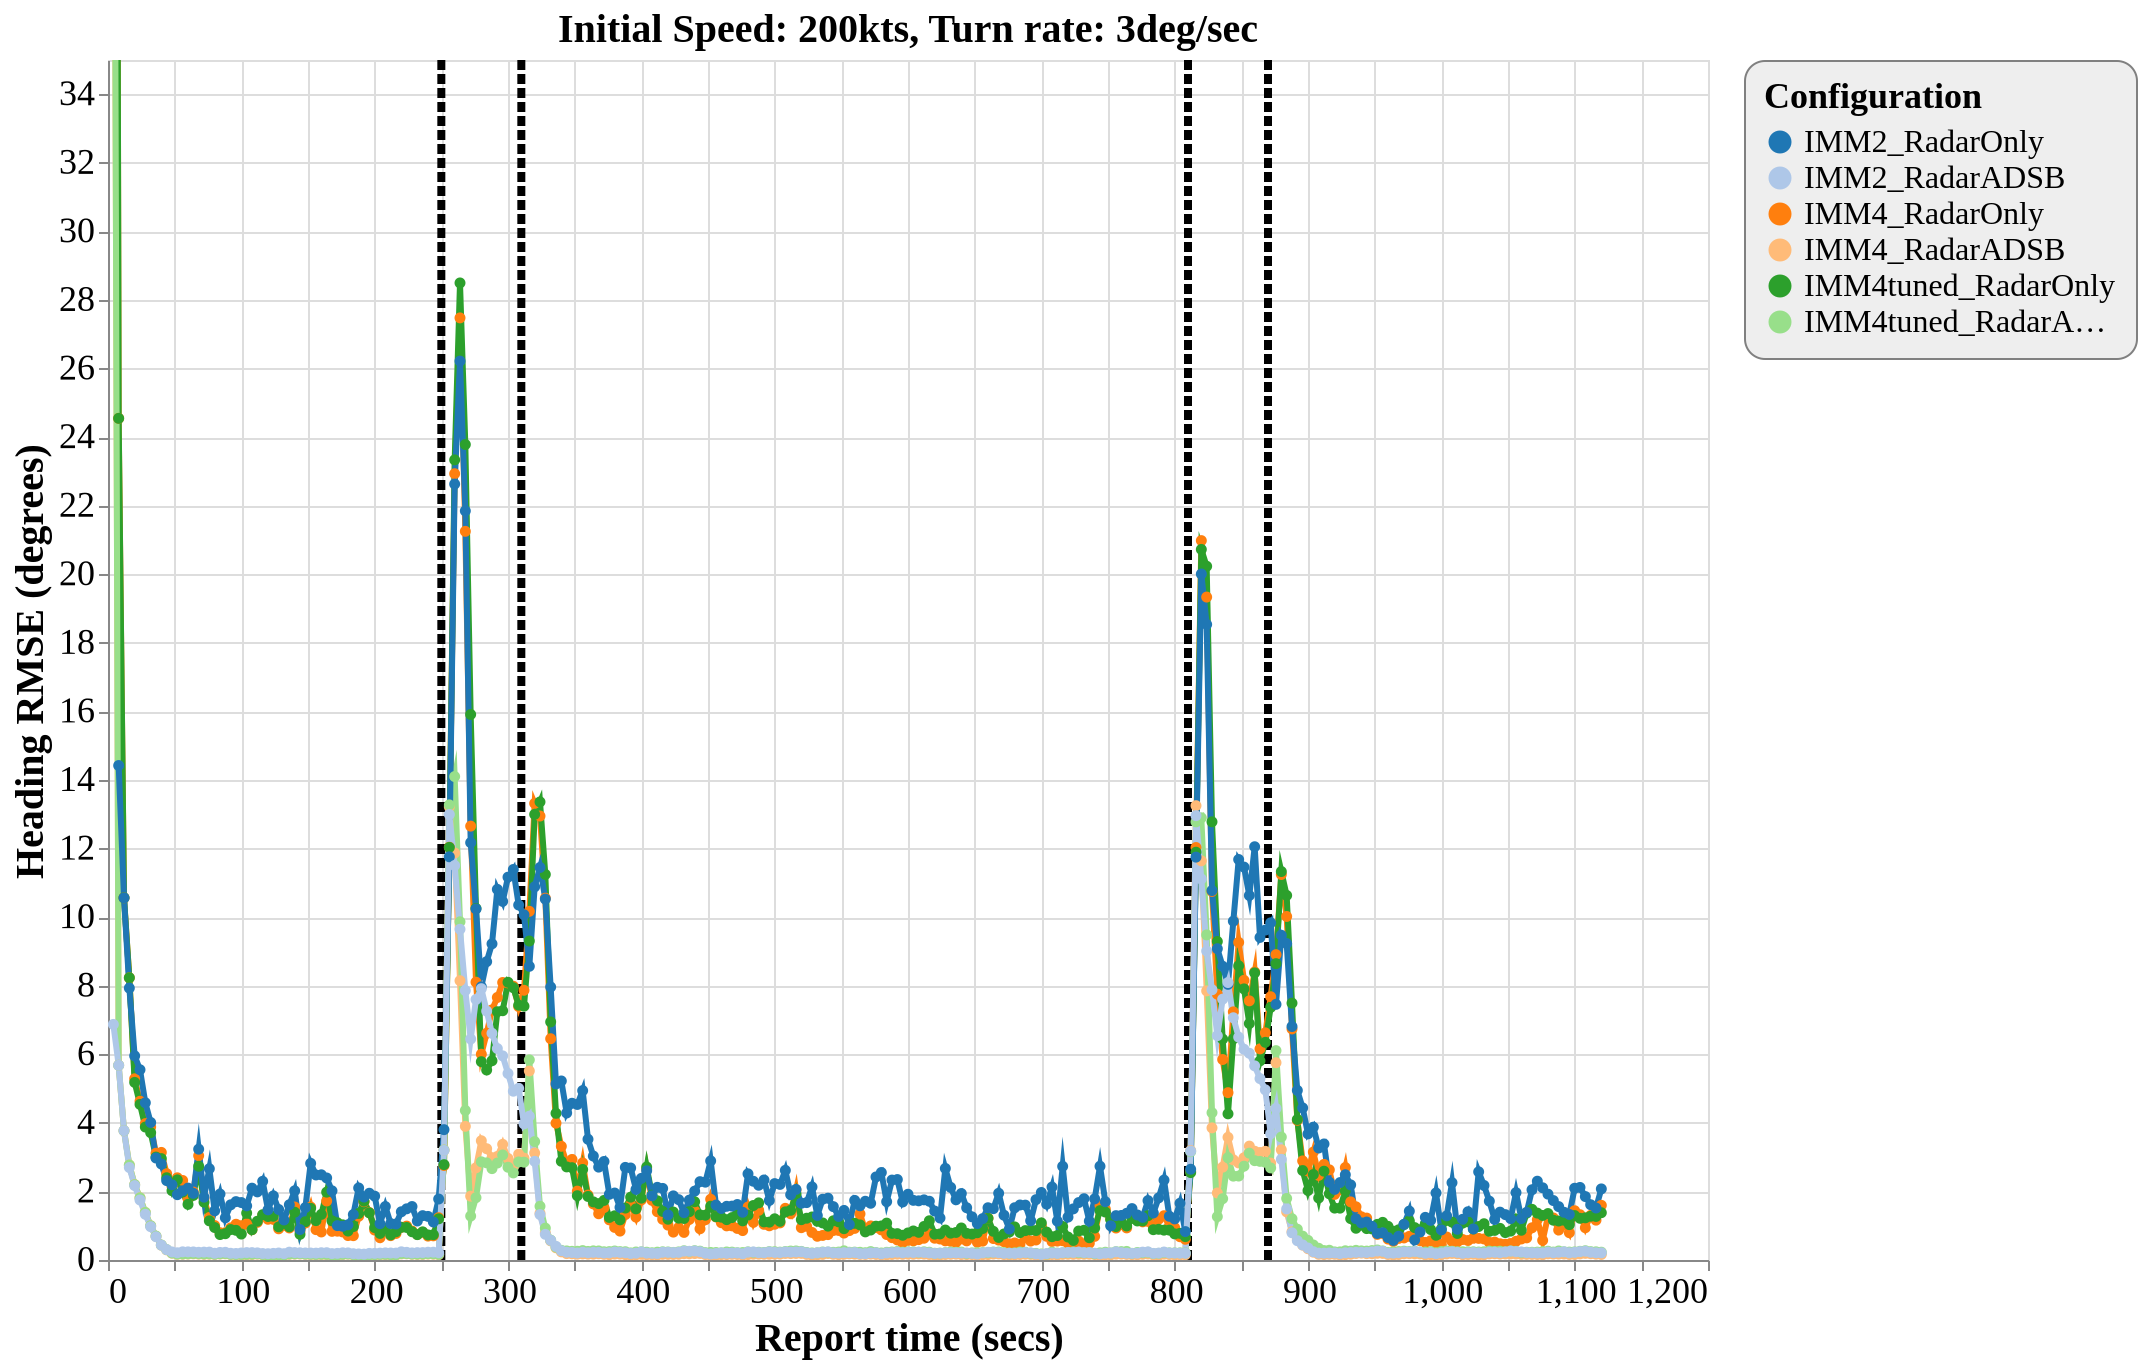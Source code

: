 {
  "config": {
    "view": {
      "continuousWidth": 800,
      "continuousHeight": 600
    },
    "axisX": {
      "labelFontSize": 18,
      "titleFontSize": 20
    },
    "axisY": {
      "labelFontSize": 18,
      "titleFontSize": 20
    },
    "font": "Times New Roman",
    "legend": {
      "cornerRadius": 10,
      "fillColor": "#EEEEEE",
      "labelFontSize": 16,
      "padding": 10,
      "strokeColor": "gray",
      "titleFontSize": 18
    },
    "title": {
      "fontSize": 20
    }
  },
  "layer": [
    {
      "data": {
        "name": "data-eb1782aa084eec9d4c6c7b9de210d6c9"
      },
      "mark": {
        "type": "rule",
        "strokeDash": [
          5,
          2
        ],
        "strokeWidth": 4
      },
      "encoding": {
        "color": {
          "type": "nominal",
          "field": "color",
          "scale": null
        },
        "x": {
          "type": "quantitative",
          "field": "tt"
        }
      }
    },
    {
      "data": {
        "name": "data-fd9a5b38c479ea051e0a0742ef6d51a5"
      },
      "mark": {
        "type": "line",
        "point": true,
        "strokeWidth": 3
      },
      "encoding": {
        "color": {
          "type": "ordinal",
          "field": "config",
          "scale": {
            "scheme": "category20"
          },
          "sort": [
            "IMM2_RadarOnly",
            "IMM2_RadarADSB",
            "IMM4_RadarOnly",
            "IMM4_RadarADSB",
            "IMM4tuned_RadarOnly",
            "IMM4tuned_RadarADSB"
          ],
          "title": "Configuration"
        },
        "x": {
          "type": "quantitative",
          "field": "time",
          "title": "Report time (secs)"
        },
        "y": {
          "type": "quantitative",
          "field": "rmse_hdg",
          "scale": {
            "domain": [
              0,
              35
            ],
            "zero": false
          },
          "title": "Heading RMSE (degrees)"
        }
      },
      "selection": {
        "selector152": {
          "type": "interval",
          "bind": "scales",
          "encodings": [
            "x",
            "y"
          ]
        }
      },
      "title": "Initial Speed: 200kts, Turn rate: 3deg/sec"
    }
  ],
  "$schema": "https://vega.github.io/schema/vega-lite/v4.8.1.json",
  "datasets": {
    "data-eb1782aa084eec9d4c6c7b9de210d6c9": [
      {
        "tt": 250,
        "color": "black"
      },
      {
        "tt": 310,
        "color": "black"
      },
      {
        "tt": 810,
        "color": "black"
      },
      {
        "tt": 870,
        "color": "black"
      }
    ],
    "data-fd9a5b38c479ea051e0a0742ef6d51a5": [
      {
        "scenario": "turns_new_12",
        "config": "IMM4_RadarOnly",
        "time": 4,
        "rmse_hdg": 90.0,
        "rmse_tr": 0.0,
        "p_uni": 0.0,
        "p_turn": 0.0
      },
      {
        "scenario": "turns_new_12",
        "config": "IMM4_RadarOnly",
        "time": 8,
        "rmse_hdg": 24.54806840669954,
        "rmse_tr": 0.0,
        "p_uni": 0.90879125,
        "p_turn": 0.01391
      },
      {
        "scenario": "turns_new_12",
        "config": "IMM4_RadarOnly",
        "time": 12,
        "rmse_hdg": 10.563932515512755,
        "rmse_tr": 9.405399431259602e-05,
        "p_uni": 0.9175490384615383,
        "p_turn": 0.0284884615384615
      },
      {
        "scenario": "turns_new_12",
        "config": "IMM4_RadarOnly",
        "time": 16,
        "rmse_hdg": 8.232267388978347,
        "rmse_tr": 0.0010355060247399,
        "p_uni": 0.8869263636363636,
        "p_turn": 0.0394190909090909
      },
      {
        "scenario": "turns_new_12",
        "config": "IMM4_RadarOnly",
        "time": 20,
        "rmse_hdg": 5.285696185618946,
        "rmse_tr": 0.0044315817341742,
        "p_uni": 0.8449116666666666,
        "p_turn": 0.0528716666666666
      },
      {
        "scenario": "turns_new_12",
        "config": "IMM4_RadarOnly",
        "time": 24,
        "rmse_hdg": 4.630266859095778,
        "rmse_tr": 0.0123857045809312,
        "p_uni": 0.8156144067796611,
        "p_turn": 0.0695906779661017
      },
      {
        "scenario": "turns_new_12",
        "config": "IMM4_RadarOnly",
        "time": 28,
        "rmse_hdg": 3.977368542933354,
        "rmse_tr": 0.0268563380738484,
        "p_uni": 0.7911245614035087,
        "p_turn": 0.0845877192982456
      },
      {
        "scenario": "turns_new_12",
        "config": "IMM4_RadarOnly",
        "time": 32,
        "rmse_hdg": 3.879314500235258,
        "rmse_tr": 0.0460127677214534,
        "p_uni": 0.7905776859504132,
        "p_turn": 0.0883330578512396
      },
      {
        "scenario": "turns_new_12",
        "config": "IMM4_RadarOnly",
        "time": 36,
        "rmse_hdg": 3.113513164841652,
        "rmse_tr": 0.0661573039186802,
        "p_uni": 0.7950333333333334,
        "p_turn": 0.0858943089430894
      },
      {
        "scenario": "turns_new_12",
        "config": "IMM4_RadarOnly",
        "time": 40,
        "rmse_hdg": 3.138306384705883,
        "rmse_tr": 0.0727172925985088,
        "p_uni": 0.8095669642857143,
        "p_turn": 0.0823116071428571
      },
      {
        "scenario": "turns_new_12",
        "config": "IMM4_RadarOnly",
        "time": 44,
        "rmse_hdg": 2.517387058042525,
        "rmse_tr": 0.0475931221921823,
        "p_uni": 0.8104928,
        "p_turn": 0.0695984
      },
      {
        "scenario": "turns_new_12",
        "config": "IMM4_RadarOnly",
        "time": 48,
        "rmse_hdg": 2.150216288770872,
        "rmse_tr": 0.0466474226018783,
        "p_uni": 0.8099477876106195,
        "p_turn": 0.0729300884955752
      },
      {
        "scenario": "turns_new_12",
        "config": "IMM4_RadarOnly",
        "time": 52,
        "rmse_hdg": 2.3974183519149013,
        "rmse_tr": 0.0376355767770903,
        "p_uni": 0.8263483606557377,
        "p_turn": 0.0702360655737704
      },
      {
        "scenario": "turns_new_12",
        "config": "IMM4_RadarOnly",
        "time": 56,
        "rmse_hdg": 2.3193061886221917,
        "rmse_tr": 0.0329596256513468,
        "p_uni": 0.8378282051282052,
        "p_turn": 0.0630153846153846
      },
      {
        "scenario": "turns_new_12",
        "config": "IMM4_RadarOnly",
        "time": 60,
        "rmse_hdg": 1.793638150554913,
        "rmse_tr": 0.0241205080287092,
        "p_uni": 0.8453268907563025,
        "p_turn": 0.0604226890756302
      },
      {
        "scenario": "turns_new_12",
        "config": "IMM4_RadarOnly",
        "time": 64,
        "rmse_hdg": 1.9821187376808396,
        "rmse_tr": 0.0225280690207862,
        "p_uni": 0.843487610619469,
        "p_turn": 0.0611398230088495
      },
      {
        "scenario": "turns_new_12",
        "config": "IMM4_RadarOnly",
        "time": 68,
        "rmse_hdg": 3.043094641972214,
        "rmse_tr": 0.0701274418715546,
        "p_uni": 0.836669827586207,
        "p_turn": 0.069153448275862
      },
      {
        "scenario": "turns_new_12",
        "config": "IMM4_RadarOnly",
        "time": 72,
        "rmse_hdg": 1.791859321782776,
        "rmse_tr": 0.0489921867135399,
        "p_uni": 0.8442871794871795,
        "p_turn": 0.0560957264957265
      },
      {
        "scenario": "turns_new_12",
        "config": "IMM4_RadarOnly",
        "time": 76,
        "rmse_hdg": 1.2399207671347106,
        "rmse_tr": 0.0584862361975995,
        "p_uni": 0.8347587719298245,
        "p_turn": 0.0643622807017543
      },
      {
        "scenario": "turns_new_12",
        "config": "IMM4_RadarOnly",
        "time": 80,
        "rmse_hdg": 1.005397298988593,
        "rmse_tr": 0.0299591034805104,
        "p_uni": 0.8559050847457628,
        "p_turn": 0.0546949152542372
      },
      {
        "scenario": "turns_new_12",
        "config": "IMM4_RadarOnly",
        "time": 84,
        "rmse_hdg": 0.7961316731707397,
        "rmse_tr": 0.0252788533630468,
        "p_uni": 0.8562282051282052,
        "p_turn": 0.0540376068376068
      },
      {
        "scenario": "turns_new_12",
        "config": "IMM4_RadarOnly",
        "time": 88,
        "rmse_hdg": 0.7975444771186476,
        "rmse_tr": 0.0159945549945499,
        "p_uni": 0.8693166666666666,
        "p_turn": 0.050209649122807
      },
      {
        "scenario": "turns_new_12",
        "config": "IMM4_RadarOnly",
        "time": 92,
        "rmse_hdg": 0.935802029596266,
        "rmse_tr": 0.0177014297172597,
        "p_uni": 0.8425982456140351,
        "p_turn": 0.0578587719298245
      },
      {
        "scenario": "turns_new_12",
        "config": "IMM4_RadarOnly",
        "time": 96,
        "rmse_hdg": 1.0428711163366529,
        "rmse_tr": 0.020105876777493,
        "p_uni": 0.8315537190082645,
        "p_turn": 0.0612223140495867
      },
      {
        "scenario": "turns_new_12",
        "config": "IMM4_RadarOnly",
        "time": 100,
        "rmse_hdg": 1.0005047398754658,
        "rmse_tr": 0.0231697983919179,
        "p_uni": 0.8400336283185841,
        "p_turn": 0.0613964601769911
      },
      {
        "scenario": "turns_new_12",
        "config": "IMM4_RadarOnly",
        "time": 104,
        "rmse_hdg": 1.0520530891924311,
        "rmse_tr": 0.049820314320649,
        "p_uni": 0.8418851239669422,
        "p_turn": 0.0612305785123966
      },
      {
        "scenario": "turns_new_12",
        "config": "IMM4_RadarOnly",
        "time": 108,
        "rmse_hdg": 0.8833052597025455,
        "rmse_tr": 0.0340383206508087,
        "p_uni": 0.8469536363636364,
        "p_turn": 0.0551463636363636
      },
      {
        "scenario": "turns_new_12",
        "config": "IMM4_RadarOnly",
        "time": 112,
        "rmse_hdg": 1.0978860806813466,
        "rmse_tr": 0.024970288327236,
        "p_uni": 0.8554777777777778,
        "p_turn": 0.0590564102564102
      },
      {
        "scenario": "turns_new_12",
        "config": "IMM4_RadarOnly",
        "time": 116,
        "rmse_hdg": 1.3024956652454522,
        "rmse_tr": 0.0253695774932274,
        "p_uni": 0.850973949579832,
        "p_turn": 0.0641285714285714
      },
      {
        "scenario": "turns_new_12",
        "config": "IMM4_RadarOnly",
        "time": 120,
        "rmse_hdg": 1.1877702766480125,
        "rmse_tr": 0.0202584058812522,
        "p_uni": 0.8598159292035398,
        "p_turn": 0.0556442477876106
      },
      {
        "scenario": "turns_new_12",
        "config": "IMM4_RadarOnly",
        "time": 124,
        "rmse_hdg": 1.185512038362938,
        "rmse_tr": 0.0228301826838794,
        "p_uni": 0.8480974137931034,
        "p_turn": 0.0601344827586206
      },
      {
        "scenario": "turns_new_12",
        "config": "IMM4_RadarOnly",
        "time": 128,
        "rmse_hdg": 0.9099183212527108,
        "rmse_tr": 0.0181095738952264,
        "p_uni": 0.8669315315315315,
        "p_turn": 0.0505342342342342
      },
      {
        "scenario": "turns_new_12",
        "config": "IMM4_RadarOnly",
        "time": 132,
        "rmse_hdg": 1.0088883249269525,
        "rmse_tr": 0.0123835304371151,
        "p_uni": 0.8620547826086957,
        "p_turn": 0.0505808695652173
      },
      {
        "scenario": "turns_new_12",
        "config": "IMM4_RadarOnly",
        "time": 136,
        "rmse_hdg": 0.934093010393567,
        "rmse_tr": 0.0163083890595916,
        "p_uni": 0.8516677685950413,
        "p_turn": 0.0550214876033057
      },
      {
        "scenario": "turns_new_12",
        "config": "IMM4_RadarOnly",
        "time": 140,
        "rmse_hdg": 1.5451372504755096,
        "rmse_tr": 0.0392640376059672,
        "p_uni": 0.8483631578947368,
        "p_turn": 0.0577526315789473
      },
      {
        "scenario": "turns_new_12",
        "config": "IMM4_RadarOnly",
        "time": 144,
        "rmse_hdg": 0.8431392173522699,
        "rmse_tr": 0.0333690414430691,
        "p_uni": 0.8524195121951219,
        "p_turn": 0.0581130081300813
      },
      {
        "scenario": "turns_new_12",
        "config": "IMM4_RadarOnly",
        "time": 148,
        "rmse_hdg": 1.0773413041902211,
        "rmse_tr": 0.0363757461877318,
        "p_uni": 0.8395437499999999,
        "p_turn": 0.0647883928571428
      },
      {
        "scenario": "turns_new_12",
        "config": "IMM4_RadarOnly",
        "time": 152,
        "rmse_hdg": 1.5454999467712986,
        "rmse_tr": 0.0373433331387883,
        "p_uni": 0.8570401709401709,
        "p_turn": 0.0615846153846153
      },
      {
        "scenario": "turns_new_12",
        "config": "IMM4_RadarOnly",
        "time": 156,
        "rmse_hdg": 0.8854123333227293,
        "rmse_tr": 0.025846506856182,
        "p_uni": 0.8540008333333333,
        "p_turn": 0.058755
      },
      {
        "scenario": "turns_new_12",
        "config": "IMM4_RadarOnly",
        "time": 160,
        "rmse_hdg": 0.8175960175191951,
        "rmse_tr": 0.029790790465867,
        "p_uni": 0.847319658119658,
        "p_turn": 0.0635230769230769
      },
      {
        "scenario": "turns_new_12",
        "config": "IMM4_RadarOnly",
        "time": 164,
        "rmse_hdg": 1.7205503313251114,
        "rmse_tr": 0.0630683483006892,
        "p_uni": 0.8532737704918033,
        "p_turn": 0.0611081967213114
      },
      {
        "scenario": "turns_new_12",
        "config": "IMM4_RadarOnly",
        "time": 168,
        "rmse_hdg": 0.834999360253606,
        "rmse_tr": 0.0184749541710915,
        "p_uni": 0.8616615384615385,
        "p_turn": 0.0574555555555555
      },
      {
        "scenario": "turns_new_12",
        "config": "IMM4_RadarOnly",
        "time": 172,
        "rmse_hdg": 0.8404390137595095,
        "rmse_tr": 0.0384694990673204,
        "p_uni": 0.8602698113207546,
        "p_turn": 0.051304716981132
      },
      {
        "scenario": "turns_new_12",
        "config": "IMM4_RadarOnly",
        "time": 176,
        "rmse_hdg": 0.8182649937520242,
        "rmse_tr": 0.0246017495312833,
        "p_uni": 0.8646616,
        "p_turn": 0.0530728
      },
      {
        "scenario": "turns_new_12",
        "config": "IMM4_RadarOnly",
        "time": 180,
        "rmse_hdg": 0.7122512096966108,
        "rmse_tr": 0.0191280973215544,
        "p_uni": 0.8550285714285714,
        "p_turn": 0.0544723214285714
      },
      {
        "scenario": "turns_new_12",
        "config": "IMM4_RadarOnly",
        "time": 184,
        "rmse_hdg": 0.7092548751162072,
        "rmse_tr": 0.0238507156531652,
        "p_uni": 0.8515141592920354,
        "p_turn": 0.0647699115044247
      },
      {
        "scenario": "turns_new_12",
        "config": "IMM4_RadarOnly",
        "time": 188,
        "rmse_hdg": 1.2763048437007718,
        "rmse_tr": 0.0344579532262225,
        "p_uni": 0.8499153153153153,
        "p_turn": 0.0626306306306306
      },
      {
        "scenario": "turns_new_12",
        "config": "IMM4_RadarOnly",
        "time": 192,
        "rmse_hdg": 1.6996382242871402,
        "rmse_tr": 0.0347767983134528,
        "p_uni": 0.8574327102803738,
        "p_turn": 0.0572887850467289
      },
      {
        "scenario": "turns_new_12",
        "config": "IMM4_RadarOnly",
        "time": 196,
        "rmse_hdg": 1.3842829070196123,
        "rmse_tr": 0.0353868066280829,
        "p_uni": 0.8571283333333334,
        "p_turn": 0.0585208333333333
      },
      {
        "scenario": "turns_new_12",
        "config": "IMM4_RadarOnly",
        "time": 200,
        "rmse_hdg": 0.8724035959279591,
        "rmse_tr": 0.0220281288705705,
        "p_uni": 0.8675076923076923,
        "p_turn": 0.0528905982905982
      },
      {
        "scenario": "turns_new_12",
        "config": "IMM4_RadarOnly",
        "time": 204,
        "rmse_hdg": 0.6493856178514185,
        "rmse_tr": 0.0153100038696074,
        "p_uni": 0.8692495798319329,
        "p_turn": 0.0513453781512605
      },
      {
        "scenario": "turns_new_12",
        "config": "IMM4_RadarOnly",
        "time": 208,
        "rmse_hdg": 0.918554833668704,
        "rmse_tr": 0.0184133127850286,
        "p_uni": 0.8602447368421052,
        "p_turn": 0.054738596491228
      },
      {
        "scenario": "turns_new_12",
        "config": "IMM4_RadarOnly",
        "time": 212,
        "rmse_hdg": 0.70920548065642,
        "rmse_tr": 0.0146601030245239,
        "p_uni": 0.8703413793103448,
        "p_turn": 0.0515862068965517
      },
      {
        "scenario": "turns_new_12",
        "config": "IMM4_RadarOnly",
        "time": 216,
        "rmse_hdg": 0.7736472064190504,
        "rmse_tr": 0.0188722523587119,
        "p_uni": 0.8532900000000001,
        "p_turn": 0.0594572727272727
      },
      {
        "scenario": "turns_new_12",
        "config": "IMM4_RadarOnly",
        "time": 220,
        "rmse_hdg": 0.955002533352492,
        "rmse_tr": 0.0209927483639224,
        "p_uni": 0.8457975806451613,
        "p_turn": 0.0602104838709677
      },
      {
        "scenario": "turns_new_12",
        "config": "IMM4_RadarOnly",
        "time": 224,
        "rmse_hdg": 0.9889233384693524,
        "rmse_tr": 0.0168879641559701,
        "p_uni": 0.8668963963963964,
        "p_turn": 0.0531675675675675
      },
      {
        "scenario": "turns_new_12",
        "config": "IMM4_RadarOnly",
        "time": 228,
        "rmse_hdg": 0.8462612100966727,
        "rmse_tr": 0.0132363339227403,
        "p_uni": 0.8469580357142857,
        "p_turn": 0.0506589285714285
      },
      {
        "scenario": "turns_new_12",
        "config": "IMM4_RadarOnly",
        "time": 232,
        "rmse_hdg": 0.7456747073830305,
        "rmse_tr": 0.0134515877752484,
        "p_uni": 0.8492034188034189,
        "p_turn": 0.0548521367521367
      },
      {
        "scenario": "turns_new_12",
        "config": "IMM4_RadarOnly",
        "time": 236,
        "rmse_hdg": 0.8092310887224697,
        "rmse_tr": 0.0151213261490024,
        "p_uni": 0.8673918918918919,
        "p_turn": 0.0527954954954954
      },
      {
        "scenario": "turns_new_12",
        "config": "IMM4_RadarOnly",
        "time": 240,
        "rmse_hdg": 0.6962909867371416,
        "rmse_tr": 0.0144254714876941,
        "p_uni": 0.8544853658536585,
        "p_turn": 0.0545943089430894
      },
      {
        "scenario": "turns_new_12",
        "config": "IMM4_RadarOnly",
        "time": 244,
        "rmse_hdg": 0.7046341760331373,
        "rmse_tr": 0.0178411208510098,
        "p_uni": 0.8508364406779662,
        "p_turn": 0.0554423728813559
      },
      {
        "scenario": "turns_new_12",
        "config": "IMM4_RadarOnly",
        "time": 248,
        "rmse_hdg": 1.2340759468618414,
        "rmse_tr": 0.0245990270366033,
        "p_uni": 0.8484540983606557,
        "p_turn": 0.0614909836065573
      },
      {
        "scenario": "turns_new_12",
        "config": "IMM4_RadarOnly",
        "time": 252,
        "rmse_hdg": 2.755997813039456,
        "rmse_tr": 2.1456254740649685,
        "p_uni": 0.8427147826086956,
        "p_turn": 0.0623904347826086
      },
      {
        "scenario": "turns_new_12",
        "config": "IMM4_RadarOnly",
        "time": 256,
        "rmse_hdg": 12.039370625340444,
        "rmse_tr": 2.995090448406848,
        "p_uni": 0.8487956896551725,
        "p_turn": 0.0599862068965517
      },
      {
        "scenario": "turns_new_12",
        "config": "IMM4_RadarOnly",
        "time": 260,
        "rmse_hdg": 22.933099870811663,
        "rmse_tr": 2.974751881101624,
        "p_uni": 0.804653781512605,
        "p_turn": 0.0968025210084033
      },
      {
        "scenario": "turns_new_12",
        "config": "IMM4_RadarOnly",
        "time": 264,
        "rmse_hdg": 27.47812859812767,
        "rmse_tr": 2.777664993139544,
        "p_uni": 0.4898612903225807,
        "p_turn": 0.408875
      },
      {
        "scenario": "turns_new_12",
        "config": "IMM4_RadarOnly",
        "time": 268,
        "rmse_hdg": 21.252312928923494,
        "rmse_tr": 2.3023225375341325,
        "p_uni": 0.1506376068376068,
        "p_turn": 0.7552769230769231
      },
      {
        "scenario": "turns_new_12",
        "config": "IMM4_RadarOnly",
        "time": 272,
        "rmse_hdg": 12.654315600146385,
        "rmse_tr": 1.6268271139948551,
        "p_uni": 0.0414846846846846,
        "p_turn": 0.8839144144144144
      },
      {
        "scenario": "turns_new_12",
        "config": "IMM4_RadarOnly",
        "time": 276,
        "rmse_hdg": 8.103493260882411,
        "rmse_tr": 0.8577775754821293,
        "p_uni": 0.0561283333333333,
        "p_turn": 0.8623625
      },
      {
        "scenario": "turns_new_12",
        "config": "IMM4_RadarOnly",
        "time": 280,
        "rmse_hdg": 6.002632439986629,
        "rmse_tr": 0.4956566160240407,
        "p_uni": 0.0886294117647058,
        "p_turn": 0.8351100840336134
      },
      {
        "scenario": "turns_new_12",
        "config": "IMM4_RadarOnly",
        "time": 284,
        "rmse_hdg": 6.613053713219261,
        "rmse_tr": 0.5108174332908443,
        "p_uni": 0.1518538461538461,
        "p_turn": 0.7167730769230769
      },
      {
        "scenario": "turns_new_12",
        "config": "IMM4_RadarOnly",
        "time": 288,
        "rmse_hdg": 7.29504609128441,
        "rmse_tr": 0.4706597663659766,
        "p_uni": 0.1619108108108108,
        "p_turn": 0.728999099099099
      },
      {
        "scenario": "turns_new_12",
        "config": "IMM4_RadarOnly",
        "time": 292,
        "rmse_hdg": 7.657585640526653,
        "rmse_tr": 0.4900320587560529,
        "p_uni": 0.1416339130434782,
        "p_turn": 0.7543939130434784
      },
      {
        "scenario": "turns_new_12",
        "config": "IMM4_RadarOnly",
        "time": 296,
        "rmse_hdg": 8.093947372893863,
        "rmse_tr": 0.4319173916915294,
        "p_uni": 0.1164140350877193,
        "p_turn": 0.7748719298245613
      },
      {
        "scenario": "turns_new_12",
        "config": "IMM4_RadarOnly",
        "time": 300,
        "rmse_hdg": 8.081882833269093,
        "rmse_tr": 0.450370282330991,
        "p_uni": 0.1131405172413793,
        "p_turn": 0.807423275862069
      },
      {
        "scenario": "turns_new_12",
        "config": "IMM4_RadarOnly",
        "time": 304,
        "rmse_hdg": 7.984610319885606,
        "rmse_tr": 0.3957812938257351,
        "p_uni": 0.113207627118644,
        "p_turn": 0.8106220338983051
      },
      {
        "scenario": "turns_new_12",
        "config": "IMM4_RadarOnly",
        "time": 308,
        "rmse_hdg": 7.393099084865054,
        "rmse_tr": 0.368294488727907,
        "p_uni": 0.0885777777777777,
        "p_turn": 0.850242735042735
      },
      {
        "scenario": "turns_new_12",
        "config": "IMM4_RadarOnly",
        "time": 312,
        "rmse_hdg": 7.866503031865615,
        "rmse_tr": 2.295056242879999,
        "p_uni": 0.1043070175438596,
        "p_turn": 0.8300535087719297
      },
      {
        "scenario": "turns_new_12",
        "config": "IMM4_RadarOnly",
        "time": 316,
        "rmse_hdg": 10.170332010854375,
        "rmse_tr": 3.003026918220953,
        "p_uni": 0.1584247706422018,
        "p_turn": 0.7577165137614679
      },
      {
        "scenario": "turns_new_12",
        "config": "IMM4_RadarOnly",
        "time": 320,
        "rmse_hdg": 13.318258929345491,
        "rmse_tr": 2.684388990745634,
        "p_uni": 0.2417427272727272,
        "p_turn": 0.637120909090909
      },
      {
        "scenario": "turns_new_12",
        "config": "IMM4_RadarOnly",
        "time": 324,
        "rmse_hdg": 12.94893321585108,
        "rmse_tr": 2.154343579411432,
        "p_uni": 0.3657680672268907,
        "p_turn": 0.4921361344537815
      },
      {
        "scenario": "turns_new_12",
        "config": "IMM4_RadarOnly",
        "time": 328,
        "rmse_hdg": 10.553307381774438,
        "rmse_tr": 1.5706466602397606,
        "p_uni": 0.5360206611570248,
        "p_turn": 0.280892561983471
      },
      {
        "scenario": "turns_new_12",
        "config": "IMM4_RadarOnly",
        "time": 332,
        "rmse_hdg": 6.453852934419489,
        "rmse_tr": 1.0653062872543826,
        "p_uni": 0.6292973451327434,
        "p_turn": 0.2028159292035398
      },
      {
        "scenario": "turns_new_12",
        "config": "IMM4_RadarOnly",
        "time": 336,
        "rmse_hdg": 3.99048968107134,
        "rmse_tr": 0.7170716556843987,
        "p_uni": 0.7079570175438596,
        "p_turn": 0.1329438596491228
      },
      {
        "scenario": "turns_new_12",
        "config": "IMM4_RadarOnly",
        "time": 340,
        "rmse_hdg": 3.3154419408516094,
        "rmse_tr": 0.5030558155875859,
        "p_uni": 0.7468026315789473,
        "p_turn": 0.0986833333333333
      },
      {
        "scenario": "turns_new_12",
        "config": "IMM4_RadarOnly",
        "time": 344,
        "rmse_hdg": 2.8155441380137263,
        "rmse_tr": 0.3415941122150673,
        "p_uni": 0.7762241379310345,
        "p_turn": 0.090826724137931
      },
      {
        "scenario": "turns_new_12",
        "config": "IMM4_RadarOnly",
        "time": 348,
        "rmse_hdg": 2.9325212953260884,
        "rmse_tr": 0.2477278773765847,
        "p_uni": 0.7910516393442624,
        "p_turn": 0.0794401639344262
      },
      {
        "scenario": "turns_new_12",
        "config": "IMM4_RadarOnly",
        "time": 352,
        "rmse_hdg": 2.00891347084272,
        "rmse_tr": 0.1475303926543841,
        "p_uni": 0.7904270270270269,
        "p_turn": 0.0801792792792792
      },
      {
        "scenario": "turns_new_12",
        "config": "IMM4_RadarOnly",
        "time": 356,
        "rmse_hdg": 2.8312861663795506,
        "rmse_tr": 0.1121201088724021,
        "p_uni": 0.8068593220338983,
        "p_turn": 0.0818728813559322
      },
      {
        "scenario": "turns_new_12",
        "config": "IMM4_RadarOnly",
        "time": 360,
        "rmse_hdg": 1.893918907669712,
        "rmse_tr": 0.0794246450054026,
        "p_uni": 0.8314450450450451,
        "p_turn": 0.0691234234234234
      },
      {
        "scenario": "turns_new_12",
        "config": "IMM4_RadarOnly",
        "time": 364,
        "rmse_hdg": 1.6356945684667032,
        "rmse_tr": 0.0576857484459592,
        "p_uni": 0.841922131147541,
        "p_turn": 0.0621098360655737
      },
      {
        "scenario": "turns_new_12",
        "config": "IMM4_RadarOnly",
        "time": 368,
        "rmse_hdg": 1.3487608510530429,
        "rmse_tr": 0.043317212706575,
        "p_uni": 0.8474441666666667,
        "p_turn": 0.0617516666666666
      },
      {
        "scenario": "turns_new_12",
        "config": "IMM4_RadarOnly",
        "time": 372,
        "rmse_hdg": 1.5266887988469005,
        "rmse_tr": 0.0568925972596683,
        "p_uni": 0.8258286885245901,
        "p_turn": 0.0696532786885245
      },
      {
        "scenario": "turns_new_12",
        "config": "IMM4_RadarOnly",
        "time": 376,
        "rmse_hdg": 1.1707163840366517,
        "rmse_tr": 0.0477490013469353,
        "p_uni": 0.8402166666666666,
        "p_turn": 0.0587203703703703
      },
      {
        "scenario": "turns_new_12",
        "config": "IMM4_RadarOnly",
        "time": 380,
        "rmse_hdg": 0.950391458943967,
        "rmse_tr": 0.0350589410249994,
        "p_uni": 0.8490682242990655,
        "p_turn": 0.0608130841121495
      },
      {
        "scenario": "turns_new_12",
        "config": "IMM4_RadarOnly",
        "time": 384,
        "rmse_hdg": 0.8427297565785539,
        "rmse_tr": 0.0244134536948682,
        "p_uni": 0.8438245901639344,
        "p_turn": 0.0527795081967213
      },
      {
        "scenario": "turns_new_12",
        "config": "IMM4_RadarOnly",
        "time": 388,
        "rmse_hdg": 1.3242313971143596,
        "rmse_tr": 0.0252075966929511,
        "p_uni": 0.8420896551724139,
        "p_turn": 0.0604474137931034
      },
      {
        "scenario": "turns_new_12",
        "config": "IMM4_RadarOnly",
        "time": 392,
        "rmse_hdg": 1.607133488164716,
        "rmse_tr": 0.037027964602468,
        "p_uni": 0.8473463414634147,
        "p_turn": 0.0659609756097561
      },
      {
        "scenario": "turns_new_12",
        "config": "IMM4_RadarOnly",
        "time": 396,
        "rmse_hdg": 1.2510453810532025,
        "rmse_tr": 0.027727288822648,
        "p_uni": 0.8664063636363636,
        "p_turn": 0.0524199999999999
      },
      {
        "scenario": "turns_new_12",
        "config": "IMM4_RadarOnly",
        "time": 400,
        "rmse_hdg": 1.7525224799514143,
        "rmse_tr": 0.0336777450673365,
        "p_uni": 0.849423076923077,
        "p_turn": 0.0613034188034188
      },
      {
        "scenario": "turns_new_12",
        "config": "IMM4_RadarOnly",
        "time": 404,
        "rmse_hdg": 2.649667155707682,
        "rmse_tr": 0.0681822993594814,
        "p_uni": 0.8333324324324324,
        "p_turn": 0.0658153153153153
      },
      {
        "scenario": "turns_new_12",
        "config": "IMM4_RadarOnly",
        "time": 408,
        "rmse_hdg": 1.7396213381078078,
        "rmse_tr": 0.0531419374882022,
        "p_uni": 0.8414887999999999,
        "p_turn": 0.0647104
      },
      {
        "scenario": "turns_new_12",
        "config": "IMM4_RadarOnly",
        "time": 412,
        "rmse_hdg": 1.408172268556314,
        "rmse_tr": 0.0587446351182166,
        "p_uni": 0.8460870689655173,
        "p_turn": 0.0603413793103448
      },
      {
        "scenario": "turns_new_12",
        "config": "IMM4_RadarOnly",
        "time": 416,
        "rmse_hdg": 1.1864720672592977,
        "rmse_tr": 0.0267732887706504,
        "p_uni": 0.8634747899159664,
        "p_turn": 0.0561781512605042
      },
      {
        "scenario": "turns_new_12",
        "config": "IMM4_RadarOnly",
        "time": 420,
        "rmse_hdg": 1.0170638465330142,
        "rmse_tr": 0.0206663111148153,
        "p_uni": 0.8703650943396227,
        "p_turn": 0.0498396226415094
      },
      {
        "scenario": "turns_new_12",
        "config": "IMM4_RadarOnly",
        "time": 424,
        "rmse_hdg": 0.8133298559289796,
        "rmse_tr": 0.0218609614693324,
        "p_uni": 0.8600899999999999,
        "p_turn": 0.057780909090909
      },
      {
        "scenario": "turns_new_12",
        "config": "IMM4_RadarOnly",
        "time": 428,
        "rmse_hdg": 0.946181710381166,
        "rmse_tr": 0.0195512912988628,
        "p_uni": 0.861259829059829,
        "p_turn": 0.0540188034188034
      },
      {
        "scenario": "turns_new_12",
        "config": "IMM4_RadarOnly",
        "time": 432,
        "rmse_hdg": 0.8047629950866706,
        "rmse_tr": 0.018225684218086,
        "p_uni": 0.8508617391304348,
        "p_turn": 0.0560104347826087
      },
      {
        "scenario": "turns_new_12",
        "config": "IMM4_RadarOnly",
        "time": 436,
        "rmse_hdg": 1.1824706516887713,
        "rmse_tr": 0.0216034577316899,
        "p_uni": 0.8531631578947368,
        "p_turn": 0.0570763157894736
      },
      {
        "scenario": "turns_new_12",
        "config": "IMM4_RadarOnly",
        "time": 440,
        "rmse_hdg": 1.4336184802459326,
        "rmse_tr": 0.0252473252767163,
        "p_uni": 0.8455690265486726,
        "p_turn": 0.0578053097345132
      },
      {
        "scenario": "turns_new_12",
        "config": "IMM4_RadarOnly",
        "time": 444,
        "rmse_hdg": 0.9111526465412632,
        "rmse_tr": 0.0186433095627624,
        "p_uni": 0.8510094017094018,
        "p_turn": 0.0576222222222222
      },
      {
        "scenario": "turns_new_12",
        "config": "IMM4_RadarOnly",
        "time": 448,
        "rmse_hdg": 1.1740774653900965,
        "rmse_tr": 0.0230871119207688,
        "p_uni": 0.8479815789473684,
        "p_turn": 0.0617254385964912
      },
      {
        "scenario": "turns_new_12",
        "config": "IMM4_RadarOnly",
        "time": 452,
        "rmse_hdg": 1.771926682079896,
        "rmse_tr": 0.0355099551769171,
        "p_uni": 0.8468033333333334,
        "p_turn": 0.0604558333333333
      },
      {
        "scenario": "turns_new_12",
        "config": "IMM4_RadarOnly",
        "time": 456,
        "rmse_hdg": 1.2555258042131348,
        "rmse_tr": 0.0215923159505437,
        "p_uni": 0.8583783783783784,
        "p_turn": 0.0559189189189189
      },
      {
        "scenario": "turns_new_12",
        "config": "IMM4_RadarOnly",
        "time": 460,
        "rmse_hdg": 1.0872232109115514,
        "rmse_tr": 0.0273015662049154,
        "p_uni": 0.8427189655172413,
        "p_turn": 0.0580465517241379
      },
      {
        "scenario": "turns_new_12",
        "config": "IMM4_RadarOnly",
        "time": 464,
        "rmse_hdg": 0.9954368108747254,
        "rmse_tr": 0.0222552449082441,
        "p_uni": 0.8588694444444445,
        "p_turn": 0.0558194444444444
      },
      {
        "scenario": "turns_new_12",
        "config": "IMM4_RadarOnly",
        "time": 468,
        "rmse_hdg": 0.9959062758838418,
        "rmse_tr": 0.0172442169216633,
        "p_uni": 0.8695112068965517,
        "p_turn": 0.0522879310344827
      },
      {
        "scenario": "turns_new_12",
        "config": "IMM4_RadarOnly",
        "time": 472,
        "rmse_hdg": 0.9206435875976194,
        "rmse_tr": 0.0162801541394244,
        "p_uni": 0.8588846153846155,
        "p_turn": 0.0549452991452991
      },
      {
        "scenario": "turns_new_12",
        "config": "IMM4_RadarOnly",
        "time": 476,
        "rmse_hdg": 0.8577300593431796,
        "rmse_tr": 0.0141551325595268,
        "p_uni": 0.8584572649572649,
        "p_turn": 0.0556974358974359
      },
      {
        "scenario": "turns_new_12",
        "config": "IMM4_RadarOnly",
        "time": 480,
        "rmse_hdg": 1.545353249799755,
        "rmse_tr": 0.0397133867018834,
        "p_uni": 0.8611108333333333,
        "p_turn": 0.061515
      },
      {
        "scenario": "turns_new_12",
        "config": "IMM4_RadarOnly",
        "time": 484,
        "rmse_hdg": 1.0975775947861603,
        "rmse_tr": 0.0482119793718838,
        "p_uni": 0.8295081081081082,
        "p_turn": 0.0684405405405405
      },
      {
        "scenario": "turns_new_12",
        "config": "IMM4_RadarOnly",
        "time": 488,
        "rmse_hdg": 1.447219298336985,
        "rmse_tr": 0.0344016036855035,
        "p_uni": 0.8438462184873949,
        "p_turn": 0.0663546218487395
      },
      {
        "scenario": "turns_new_12",
        "config": "IMM4_RadarOnly",
        "time": 492,
        "rmse_hdg": 1.0397114984456053,
        "rmse_tr": 0.033776812527474,
        "p_uni": 0.8469709677419355,
        "p_turn": 0.0594588709677419
      },
      {
        "scenario": "turns_new_12",
        "config": "IMM4_RadarOnly",
        "time": 496,
        "rmse_hdg": 0.9972897483205504,
        "rmse_tr": 0.0216532097211492,
        "p_uni": 0.8566008771929825,
        "p_turn": 0.0507508771929824
      },
      {
        "scenario": "turns_new_12",
        "config": "IMM4_RadarOnly",
        "time": 500,
        "rmse_hdg": 1.0418789587595496,
        "rmse_tr": 0.0206730815922786,
        "p_uni": 0.8528142857142856,
        "p_turn": 0.0539680672268907
      },
      {
        "scenario": "turns_new_12",
        "config": "IMM4_RadarOnly",
        "time": 504,
        "rmse_hdg": 1.0819114929755018,
        "rmse_tr": 0.0180432149806404,
        "p_uni": 0.8598692307692307,
        "p_turn": 0.0538777777777777
      },
      {
        "scenario": "turns_new_12",
        "config": "IMM4_RadarOnly",
        "time": 508,
        "rmse_hdg": 1.507241428616508,
        "rmse_tr": 0.0278833530858529,
        "p_uni": 0.8377129310344827,
        "p_turn": 0.062625
      },
      {
        "scenario": "turns_new_12",
        "config": "IMM4_RadarOnly",
        "time": 512,
        "rmse_hdg": 1.348393897084573,
        "rmse_tr": 0.0309638006251258,
        "p_uni": 0.8500033898305085,
        "p_turn": 0.0586601694915254
      },
      {
        "scenario": "turns_new_12",
        "config": "IMM4_RadarOnly",
        "time": 516,
        "rmse_hdg": 2.038645636950632,
        "rmse_tr": 0.0508009834290181,
        "p_uni": 0.853198347107438,
        "p_turn": 0.0612322314049586
      },
      {
        "scenario": "turns_new_12",
        "config": "IMM4_RadarOnly",
        "time": 520,
        "rmse_hdg": 0.9420205298035846,
        "rmse_tr": 0.0330141771494784,
        "p_uni": 0.8571026785714286,
        "p_turn": 0.0535017857142857
      },
      {
        "scenario": "turns_new_12",
        "config": "IMM4_RadarOnly",
        "time": 524,
        "rmse_hdg": 0.982278457333734,
        "rmse_tr": 0.031518654230727,
        "p_uni": 0.861691935483871,
        "p_turn": 0.0528637096774193
      },
      {
        "scenario": "turns_new_12",
        "config": "IMM4_RadarOnly",
        "time": 528,
        "rmse_hdg": 0.8034323492510176,
        "rmse_tr": 0.0219552561892655,
        "p_uni": 0.8562548672566371,
        "p_turn": 0.058162831858407
      },
      {
        "scenario": "turns_new_12",
        "config": "IMM4_RadarOnly",
        "time": 532,
        "rmse_hdg": 0.6918595754422605,
        "rmse_tr": 0.0159378480354155,
        "p_uni": 0.8540131147540984,
        "p_turn": 0.0570549180327868
      },
      {
        "scenario": "turns_new_12",
        "config": "IMM4_RadarOnly",
        "time": 536,
        "rmse_hdg": 0.7165066769973728,
        "rmse_tr": 0.0199410308345331,
        "p_uni": 0.8645520661157025,
        "p_turn": 0.0550735537190082
      },
      {
        "scenario": "turns_new_12",
        "config": "IMM4_RadarOnly",
        "time": 540,
        "rmse_hdg": 0.7399671124000226,
        "rmse_tr": 0.0195373230292802,
        "p_uni": 0.865887610619469,
        "p_turn": 0.0523398230088495
      },
      {
        "scenario": "turns_new_12",
        "config": "IMM4_RadarOnly",
        "time": 544,
        "rmse_hdg": 0.8599302297279683,
        "rmse_tr": 0.0170901039251934,
        "p_uni": 0.858064347826087,
        "p_turn": 0.0519747826086956
      },
      {
        "scenario": "turns_new_12",
        "config": "IMM4_RadarOnly",
        "time": 548,
        "rmse_hdg": 0.8615693830457298,
        "rmse_tr": 0.0153695762424952,
        "p_uni": 0.8596477477477478,
        "p_turn": 0.0528468468468468
      },
      {
        "scenario": "turns_new_12",
        "config": "IMM4_RadarOnly",
        "time": 552,
        "rmse_hdg": 0.7852054384969329,
        "rmse_tr": 0.0184330217360741,
        "p_uni": 0.8560879032258064,
        "p_turn": 0.0543725806451612
      },
      {
        "scenario": "turns_new_12",
        "config": "IMM4_RadarOnly",
        "time": 556,
        "rmse_hdg": 0.8577977408956704,
        "rmse_tr": 0.0136424233289292,
        "p_uni": 0.8674964285714285,
        "p_turn": 0.0524598214285714
      },
      {
        "scenario": "turns_new_12",
        "config": "IMM4_RadarOnly",
        "time": 560,
        "rmse_hdg": 0.9218730932183644,
        "rmse_tr": 0.0191652115389664,
        "p_uni": 0.8495741666666666,
        "p_turn": 0.06186
      },
      {
        "scenario": "turns_new_12",
        "config": "IMM4_RadarOnly",
        "time": 564,
        "rmse_hdg": 1.344438369697369,
        "rmse_tr": 0.0194862366506059,
        "p_uni": 0.8604358974358975,
        "p_turn": 0.0540358974358974
      },
      {
        "scenario": "turns_new_12",
        "config": "IMM4_RadarOnly",
        "time": 568,
        "rmse_hdg": 0.8600062292133197,
        "rmse_tr": 0.0139727860500331,
        "p_uni": 0.870925,
        "p_turn": 0.0482401785714285
      },
      {
        "scenario": "turns_new_12",
        "config": "IMM4_RadarOnly",
        "time": 572,
        "rmse_hdg": 0.994165739321858,
        "rmse_tr": 0.0114183231452028,
        "p_uni": 0.8698456896551725,
        "p_turn": 0.0501198275862069
      },
      {
        "scenario": "turns_new_12",
        "config": "IMM4_RadarOnly",
        "time": 576,
        "rmse_hdg": 0.9439275219351704,
        "rmse_tr": 0.0159678844351195,
        "p_uni": 0.8609983333333333,
        "p_turn": 0.053005
      },
      {
        "scenario": "turns_new_12",
        "config": "IMM4_RadarOnly",
        "time": 580,
        "rmse_hdg": 0.8788045738340231,
        "rmse_tr": 0.017880433886413,
        "p_uni": 0.8536924369747899,
        "p_turn": 0.0539420168067226
      },
      {
        "scenario": "turns_new_12",
        "config": "IMM4_RadarOnly",
        "time": 584,
        "rmse_hdg": 0.74287208089376,
        "rmse_tr": 0.0242777234752943,
        "p_uni": 0.8505107142857142,
        "p_turn": 0.0608348214285714
      },
      {
        "scenario": "turns_new_12",
        "config": "IMM4_RadarOnly",
        "time": 588,
        "rmse_hdg": 0.6515997263580093,
        "rmse_tr": 0.0217765073229487,
        "p_uni": 0.8554635593220339,
        "p_turn": 0.0578457627118644
      },
      {
        "scenario": "turns_new_12",
        "config": "IMM4_RadarOnly",
        "time": 592,
        "rmse_hdg": 0.5847939197456076,
        "rmse_tr": 0.022653707123307,
        "p_uni": 0.85304375,
        "p_turn": 0.0579982142857142
      },
      {
        "scenario": "turns_new_12",
        "config": "IMM4_RadarOnly",
        "time": 596,
        "rmse_hdg": 0.5029538762411685,
        "rmse_tr": 0.0212103479883904,
        "p_uni": 0.8578308943089431,
        "p_turn": 0.053060162601626
      },
      {
        "scenario": "turns_new_12",
        "config": "IMM4_RadarOnly",
        "time": 600,
        "rmse_hdg": 0.5736957257242625,
        "rmse_tr": 0.0178788557280061,
        "p_uni": 0.8601366071428572,
        "p_turn": 0.0529330357142857
      },
      {
        "scenario": "turns_new_12",
        "config": "IMM4_RadarOnly",
        "time": 604,
        "rmse_hdg": 0.5572693585072074,
        "rmse_tr": 0.0151813690264495,
        "p_uni": 0.856225,
        "p_turn": 0.0525431034482758
      },
      {
        "scenario": "turns_new_12",
        "config": "IMM4_RadarOnly",
        "time": 608,
        "rmse_hdg": 0.594015324387743,
        "rmse_tr": 0.0139433064368722,
        "p_uni": 0.8791869158878504,
        "p_turn": 0.0461364485981308
      },
      {
        "scenario": "turns_new_12",
        "config": "IMM4_RadarOnly",
        "time": 612,
        "rmse_hdg": 0.6344380715772538,
        "rmse_tr": 0.014896976762641,
        "p_uni": 0.8643924999999999,
        "p_turn": 0.0556008333333333
      },
      {
        "scenario": "turns_new_12",
        "config": "IMM4_RadarOnly",
        "time": 616,
        "rmse_hdg": 0.7560894037352217,
        "rmse_tr": 0.0198984838873957,
        "p_uni": 0.8579008474576271,
        "p_turn": 0.058514406779661
      },
      {
        "scenario": "turns_new_12",
        "config": "IMM4_RadarOnly",
        "time": 620,
        "rmse_hdg": 0.6354476325344951,
        "rmse_tr": 0.0185917156790838,
        "p_uni": 0.8600162162162162,
        "p_turn": 0.0529063063063063
      },
      {
        "scenario": "turns_new_12",
        "config": "IMM4_RadarOnly",
        "time": 624,
        "rmse_hdg": 0.6125197856435968,
        "rmse_tr": 0.0124286353076174,
        "p_uni": 0.8727154471544715,
        "p_turn": 0.0481674796747967
      },
      {
        "scenario": "turns_new_12",
        "config": "IMM4_RadarOnly",
        "time": 628,
        "rmse_hdg": 0.5589022109599582,
        "rmse_tr": 0.0223094924040739,
        "p_uni": 0.8465672566371681,
        "p_turn": 0.0598477876106194
      },
      {
        "scenario": "turns_new_12",
        "config": "IMM4_RadarOnly",
        "time": 632,
        "rmse_hdg": 0.545120546536646,
        "rmse_tr": 0.0261021726835797,
        "p_uni": 0.8591273504273504,
        "p_turn": 0.0586700854700854
      },
      {
        "scenario": "turns_new_12",
        "config": "IMM4_RadarOnly",
        "time": 636,
        "rmse_hdg": 0.5122263234661156,
        "rmse_tr": 0.018754021074202,
        "p_uni": 0.8567814516129032,
        "p_turn": 0.0519838709677419
      },
      {
        "scenario": "turns_new_12",
        "config": "IMM4_RadarOnly",
        "time": 640,
        "rmse_hdg": 0.6131597771223295,
        "rmse_tr": 0.0186963219949901,
        "p_uni": 0.8482228070175438,
        "p_turn": 0.0574763157894736
      },
      {
        "scenario": "turns_new_12",
        "config": "IMM4_RadarOnly",
        "time": 644,
        "rmse_hdg": 0.5575840743780235,
        "rmse_tr": 0.0166338225229241,
        "p_uni": 0.8627353448275862,
        "p_turn": 0.0534060344827586
      },
      {
        "scenario": "turns_new_12",
        "config": "IMM4_RadarOnly",
        "time": 648,
        "rmse_hdg": 0.670453826399203,
        "rmse_tr": 0.0178210456109249,
        "p_uni": 0.8697866666666666,
        "p_turn": 0.0520333333333333
      },
      {
        "scenario": "turns_new_12",
        "config": "IMM4_RadarOnly",
        "time": 652,
        "rmse_hdg": 0.5174180404387012,
        "rmse_tr": 0.0130236495049802,
        "p_uni": 0.8664,
        "p_turn": 0.0513401785714285
      },
      {
        "scenario": "turns_new_12",
        "config": "IMM4_RadarOnly",
        "time": 656,
        "rmse_hdg": 0.5493739752717476,
        "rmse_tr": 0.0167083082035617,
        "p_uni": 0.8691336134453782,
        "p_turn": 0.052526050420168
      },
      {
        "scenario": "turns_new_12",
        "config": "IMM4_RadarOnly",
        "time": 660,
        "rmse_hdg": 1.2222898072394126,
        "rmse_tr": 0.0397082677212659,
        "p_uni": 0.8578254237288135,
        "p_turn": 0.0560550847457627
      },
      {
        "scenario": "turns_new_12",
        "config": "IMM4_RadarOnly",
        "time": 664,
        "rmse_hdg": 0.626101835783868,
        "rmse_tr": 0.0279898571854727,
        "p_uni": 0.8630622807017544,
        "p_turn": 0.0525271929824561
      },
      {
        "scenario": "turns_new_12",
        "config": "IMM4_RadarOnly",
        "time": 668,
        "rmse_hdg": 0.5807885289116114,
        "rmse_tr": 0.0180076735395304,
        "p_uni": 0.8746918918918919,
        "p_turn": 0.0467045045045045
      },
      {
        "scenario": "turns_new_12",
        "config": "IMM4_RadarOnly",
        "time": 672,
        "rmse_hdg": 0.5332544986780341,
        "rmse_tr": 0.0141081951776678,
        "p_uni": 0.8723684684684684,
        "p_turn": 0.0486027027027027
      },
      {
        "scenario": "turns_new_12",
        "config": "IMM4_RadarOnly",
        "time": 676,
        "rmse_hdg": 0.4710187657471291,
        "rmse_tr": 0.0122471686726307,
        "p_uni": 0.8687801652892562,
        "p_turn": 0.0505041322314049
      },
      {
        "scenario": "turns_new_12",
        "config": "IMM4_RadarOnly",
        "time": 680,
        "rmse_hdg": 0.4968440943133491,
        "rmse_tr": 0.0163542842280734,
        "p_uni": 0.8687693693693694,
        "p_turn": 0.0521063063063063
      },
      {
        "scenario": "turns_new_12",
        "config": "IMM4_RadarOnly",
        "time": 684,
        "rmse_hdg": 0.4656808141738873,
        "rmse_tr": 0.0202877914707003,
        "p_uni": 0.874026724137931,
        "p_turn": 0.0480155172413793
      },
      {
        "scenario": "turns_new_12",
        "config": "IMM4_RadarOnly",
        "time": 688,
        "rmse_hdg": 0.6477214705784262,
        "rmse_tr": 0.0157367897528097,
        "p_uni": 0.8739310344827587,
        "p_turn": 0.0482836206896551
      },
      {
        "scenario": "turns_new_12",
        "config": "IMM4_RadarOnly",
        "time": 692,
        "rmse_hdg": 0.5520425359865528,
        "rmse_tr": 0.0156245338392,
        "p_uni": 0.871476923076923,
        "p_turn": 0.0516105769230769
      },
      {
        "scenario": "turns_new_12",
        "config": "IMM4_RadarOnly",
        "time": 696,
        "rmse_hdg": 0.583490338917239,
        "rmse_tr": 0.0174586154099493,
        "p_uni": 0.8649918699186993,
        "p_turn": 0.0529138211382113
      },
      {
        "scenario": "turns_new_12",
        "config": "IMM4_RadarOnly",
        "time": 700,
        "rmse_hdg": 1.00184530596995,
        "rmse_tr": 0.0215238468426529,
        "p_uni": 0.862068376068376,
        "p_turn": 0.0528213675213675
      },
      {
        "scenario": "turns_new_12",
        "config": "IMM4_RadarOnly",
        "time": 704,
        "rmse_hdg": 0.6904525952770283,
        "rmse_tr": 0.0227058691911694,
        "p_uni": 0.8595034188034187,
        "p_turn": 0.0511119658119658
      },
      {
        "scenario": "turns_new_12",
        "config": "IMM4_RadarOnly",
        "time": 708,
        "rmse_hdg": 0.5391793898271843,
        "rmse_tr": 0.014578649698344,
        "p_uni": 0.8626288288288289,
        "p_turn": 0.0488918918918918
      },
      {
        "scenario": "turns_new_12",
        "config": "IMM4_RadarOnly",
        "time": 712,
        "rmse_hdg": 0.5514409277286162,
        "rmse_tr": 0.0129282916816744,
        "p_uni": 0.8744112903225807,
        "p_turn": 0.0488362903225806
      },
      {
        "scenario": "turns_new_12",
        "config": "IMM4_RadarOnly",
        "time": 716,
        "rmse_hdg": 0.5619640881441081,
        "rmse_tr": 0.0159269611322778,
        "p_uni": 0.8565972727272727,
        "p_turn": 0.0558181818181818
      },
      {
        "scenario": "turns_new_12",
        "config": "IMM4_RadarOnly",
        "time": 720,
        "rmse_hdg": 0.4857585998444452,
        "rmse_tr": 0.0176813527825354,
        "p_uni": 0.8636307086614173,
        "p_turn": 0.0513976377952755
      },
      {
        "scenario": "turns_new_12",
        "config": "IMM4_RadarOnly",
        "time": 724,
        "rmse_hdg": 0.4226162139408693,
        "rmse_tr": 0.0168219536618075,
        "p_uni": 0.8630714285714286,
        "p_turn": 0.0514339285714285
      },
      {
        "scenario": "turns_new_12",
        "config": "IMM4_RadarOnly",
        "time": 728,
        "rmse_hdg": 0.5520570228896083,
        "rmse_tr": 0.0172821068562633,
        "p_uni": 0.8624104347826087,
        "p_turn": 0.0533791304347826
      },
      {
        "scenario": "turns_new_12",
        "config": "IMM4_RadarOnly",
        "time": 732,
        "rmse_hdg": 0.469273374484425,
        "rmse_tr": 0.0167805293917285,
        "p_uni": 0.85829,
        "p_turn": 0.0535733333333333
      },
      {
        "scenario": "turns_new_12",
        "config": "IMM4_RadarOnly",
        "time": 736,
        "rmse_hdg": 0.488881841087858,
        "rmse_tr": 0.011958199925346,
        "p_uni": 0.8748136363636364,
        "p_turn": 0.0478727272727272
      },
      {
        "scenario": "turns_new_12",
        "config": "IMM4_RadarOnly",
        "time": 740,
        "rmse_hdg": 0.6893755019415501,
        "rmse_tr": 0.0173159364038826,
        "p_uni": 0.8489181102362205,
        "p_turn": 0.0568527559055118
      },
      {
        "scenario": "turns_new_12",
        "config": "IMM4_RadarOnly",
        "time": 744,
        "rmse_hdg": 1.5872485296061396,
        "rmse_tr": 0.0343680696363109,
        "p_uni": 0.8647385964912281,
        "p_turn": 0.0544552631578947
      },
      {
        "scenario": "turns_new_12",
        "config": "IMM4_RadarOnly",
        "time": 748,
        "rmse_hdg": 1.4847402663552252,
        "rmse_tr": 0.0532491207607094,
        "p_uni": 0.8536162601626016,
        "p_turn": 0.0557056910569105
      },
      {
        "scenario": "turns_new_12",
        "config": "IMM4_RadarOnly",
        "time": 752,
        "rmse_hdg": 1.206503602728242,
        "rmse_tr": 0.0299629960463814,
        "p_uni": 0.8522273584905661,
        "p_turn": 0.0556452830188679
      },
      {
        "scenario": "turns_new_12",
        "config": "IMM4_RadarOnly",
        "time": 756,
        "rmse_hdg": 0.932132793498566,
        "rmse_tr": 0.0216506895438361,
        "p_uni": 0.8500243902439024,
        "p_turn": 0.0538121951219512
      },
      {
        "scenario": "turns_new_12",
        "config": "IMM4_RadarOnly",
        "time": 760,
        "rmse_hdg": 1.0356294382322893,
        "rmse_tr": 0.0206278088996383,
        "p_uni": 0.8469025,
        "p_turn": 0.0551016666666666
      },
      {
        "scenario": "turns_new_12",
        "config": "IMM4_RadarOnly",
        "time": 764,
        "rmse_hdg": 0.9361059033544664,
        "rmse_tr": 0.0153081168868986,
        "p_uni": 0.8592122950819672,
        "p_turn": 0.0499827868852459
      },
      {
        "scenario": "turns_new_12",
        "config": "IMM4_RadarOnly",
        "time": 768,
        "rmse_hdg": 1.2422146936551468,
        "rmse_tr": 0.0287209368299395,
        "p_uni": 0.851375221238938,
        "p_turn": 0.0543592920353982
      },
      {
        "scenario": "turns_new_12",
        "config": "IMM4_RadarOnly",
        "time": 772,
        "rmse_hdg": 1.1684239512756205,
        "rmse_tr": 0.024257461624095,
        "p_uni": 0.8433923076923078,
        "p_turn": 0.0578726495726495
      },
      {
        "scenario": "turns_new_12",
        "config": "IMM4_RadarOnly",
        "time": 776,
        "rmse_hdg": 1.112628804742562,
        "rmse_tr": 0.0195359101583285,
        "p_uni": 0.8661964285714285,
        "p_turn": 0.0507892857142857
      },
      {
        "scenario": "turns_new_12",
        "config": "IMM4_RadarOnly",
        "time": 780,
        "rmse_hdg": 1.125729023048324,
        "rmse_tr": 0.0227969003741005,
        "p_uni": 0.8590583333333334,
        "p_turn": 0.0562616666666666
      },
      {
        "scenario": "turns_new_12",
        "config": "IMM4_RadarOnly",
        "time": 784,
        "rmse_hdg": 0.9651554278974988,
        "rmse_tr": 0.0221120971124332,
        "p_uni": 0.8646274193548388,
        "p_turn": 0.0571903225806451
      },
      {
        "scenario": "turns_new_12",
        "config": "IMM4_RadarOnly",
        "time": 788,
        "rmse_hdg": 1.1912679985815289,
        "rmse_tr": 0.0272218679115264,
        "p_uni": 0.8693546296296296,
        "p_turn": 0.0545638888888888
      },
      {
        "scenario": "turns_new_12",
        "config": "IMM4_RadarOnly",
        "time": 792,
        "rmse_hdg": 1.2918251328694,
        "rmse_tr": 0.0226961651616187,
        "p_uni": 0.864864347826087,
        "p_turn": 0.0541904347826086
      },
      {
        "scenario": "turns_new_12",
        "config": "IMM4_RadarOnly",
        "time": 796,
        "rmse_hdg": 0.9827615956997406,
        "rmse_tr": 0.0150253473153502,
        "p_uni": 0.8696300884955752,
        "p_turn": 0.0504823008849557
      },
      {
        "scenario": "turns_new_12",
        "config": "IMM4_RadarOnly",
        "time": 800,
        "rmse_hdg": 0.9446706594719962,
        "rmse_tr": 0.0197154963533809,
        "p_uni": 0.8645699115044247,
        "p_turn": 0.0539654867256637
      },
      {
        "scenario": "turns_new_12",
        "config": "IMM4_RadarOnly",
        "time": 804,
        "rmse_hdg": 0.6787532942702821,
        "rmse_tr": 0.0215706197855099,
        "p_uni": 0.8570284482758621,
        "p_turn": 0.0534672413793103
      },
      {
        "scenario": "turns_new_12",
        "config": "IMM4_RadarOnly",
        "time": 808,
        "rmse_hdg": 0.6040985019017995,
        "rmse_tr": 0.0172782691069832,
        "p_uni": 0.8491350000000001,
        "p_turn": 0.0521
      },
      {
        "scenario": "turns_new_12",
        "config": "IMM4_RadarOnly",
        "time": 812,
        "rmse_hdg": 2.585829927561506,
        "rmse_tr": 2.216520555633413,
        "p_uni": 0.8533427272727273,
        "p_turn": 0.0568372727272727
      },
      {
        "scenario": "turns_new_12",
        "config": "IMM4_RadarOnly",
        "time": 816,
        "rmse_hdg": 12.030740289645374,
        "rmse_tr": 2.985846286418758,
        "p_uni": 0.8355698275862069,
        "p_turn": 0.0746215517241379
      },
      {
        "scenario": "turns_new_12",
        "config": "IMM4_RadarOnly",
        "time": 820,
        "rmse_hdg": 20.98243049339959,
        "rmse_tr": 2.906374320069951,
        "p_uni": 0.6561431034482759,
        "p_turn": 0.2226603448275862
      },
      {
        "scenario": "turns_new_12",
        "config": "IMM4_RadarOnly",
        "time": 824,
        "rmse_hdg": 19.33533794712576,
        "rmse_tr": 2.5422777613199066,
        "p_uni": 0.2217017543859649,
        "p_turn": 0.6795438596491228
      },
      {
        "scenario": "turns_new_12",
        "config": "IMM4_RadarOnly",
        "time": 828,
        "rmse_hdg": 10.748952773827924,
        "rmse_tr": 1.894943326306952,
        "p_uni": 0.0467635593220339,
        "p_turn": 0.9006516949152542
      },
      {
        "scenario": "turns_new_12",
        "config": "IMM4_RadarOnly",
        "time": 832,
        "rmse_hdg": 7.7531484910780515,
        "rmse_tr": 1.1499642850866238,
        "p_uni": 0.0503336134453781,
        "p_turn": 0.901581512605042
      },
      {
        "scenario": "turns_new_12",
        "config": "IMM4_RadarOnly",
        "time": 836,
        "rmse_hdg": 5.84761629326096,
        "rmse_tr": 0.5424090748645461,
        "p_uni": 0.0661532110091743,
        "p_turn": 0.8791871559633028
      },
      {
        "scenario": "turns_new_12",
        "config": "IMM4_RadarOnly",
        "time": 840,
        "rmse_hdg": 4.880958333680819,
        "rmse_tr": 0.3905178703900976,
        "p_uni": 0.1114837606837606,
        "p_turn": 0.7897042735042734
      },
      {
        "scenario": "turns_new_12",
        "config": "IMM4_RadarOnly",
        "time": 844,
        "rmse_hdg": 7.237081233952626,
        "rmse_tr": 0.4674416590700345,
        "p_uni": 0.1691943089430894,
        "p_turn": 0.6910829268292682
      },
      {
        "scenario": "turns_new_12",
        "config": "IMM4_RadarOnly",
        "time": 848,
        "rmse_hdg": 9.263352853711686,
        "rmse_tr": 0.5002258960762259,
        "p_uni": 0.1643991228070175,
        "p_turn": 0.7196912280701754
      },
      {
        "scenario": "turns_new_12",
        "config": "IMM4_RadarOnly",
        "time": 852,
        "rmse_hdg": 8.156405568519864,
        "rmse_tr": 0.3992676547947369,
        "p_uni": 0.1178710743801652,
        "p_turn": 0.809702479338843
      },
      {
        "scenario": "turns_new_12",
        "config": "IMM4_RadarOnly",
        "time": 856,
        "rmse_hdg": 7.558857054206622,
        "rmse_tr": 0.3493381678069627,
        "p_uni": 0.1088442477876106,
        "p_turn": 0.8191646017699116
      },
      {
        "scenario": "turns_new_12",
        "config": "IMM4_RadarOnly",
        "time": 860,
        "rmse_hdg": 8.401135943334147,
        "rmse_tr": 0.3059495966892026,
        "p_uni": 0.1124942857142857,
        "p_turn": 0.8101152380952381
      },
      {
        "scenario": "turns_new_12",
        "config": "IMM4_RadarOnly",
        "time": 864,
        "rmse_hdg": 6.157343924788518,
        "rmse_tr": 0.3022573768660058,
        "p_uni": 0.0831894308943089,
        "p_turn": 0.8649569105691057
      },
      {
        "scenario": "turns_new_12",
        "config": "IMM4_RadarOnly",
        "time": 868,
        "rmse_hdg": 6.625113152254262,
        "rmse_tr": 0.29235397533906,
        "p_uni": 0.1099258620689655,
        "p_turn": 0.8219948275862069
      },
      {
        "scenario": "turns_new_12",
        "config": "IMM4_RadarOnly",
        "time": 872,
        "rmse_hdg": 7.678949207470816,
        "rmse_tr": 2.303837678526853,
        "p_uni": 0.1271175,
        "p_turn": 0.8019908333333333
      },
      {
        "scenario": "turns_new_12",
        "config": "IMM4_RadarOnly",
        "time": 876,
        "rmse_hdg": 8.905633886045434,
        "rmse_tr": 2.860433355080948,
        "p_uni": 0.155278947368421,
        "p_turn": 0.7591701754385966
      },
      {
        "scenario": "turns_new_12",
        "config": "IMM4_RadarOnly",
        "time": 880,
        "rmse_hdg": 11.242993047251716,
        "rmse_tr": 2.5153602832753204,
        "p_uni": 0.2530633027522935,
        "p_turn": 0.6190137614678899
      },
      {
        "scenario": "turns_new_12",
        "config": "IMM4_RadarOnly",
        "time": 884,
        "rmse_hdg": 10.019601216965102,
        "rmse_tr": 1.9572760591250105,
        "p_uni": 0.3589700854700854,
        "p_turn": 0.4801487179487179
      },
      {
        "scenario": "turns_new_12",
        "config": "IMM4_RadarOnly",
        "time": 888,
        "rmse_hdg": 6.7394657305556,
        "rmse_tr": 1.3349836544879492,
        "p_uni": 0.5017308333333333,
        "p_turn": 0.3351158333333333
      },
      {
        "scenario": "turns_new_12",
        "config": "IMM4_RadarOnly",
        "time": 892,
        "rmse_hdg": 4.074087014289213,
        "rmse_tr": 0.8830019082180212,
        "p_uni": 0.5893458333333333,
        "p_turn": 0.2325066666666666
      },
      {
        "scenario": "turns_new_12",
        "config": "IMM4_RadarOnly",
        "time": 896,
        "rmse_hdg": 2.8907404207538563,
        "rmse_tr": 0.5884404477434744,
        "p_uni": 0.6900423423423424,
        "p_turn": 0.1477873873873873
      },
      {
        "scenario": "turns_new_12",
        "config": "IMM4_RadarOnly",
        "time": 900,
        "rmse_hdg": 2.5948458528398173,
        "rmse_tr": 0.411584345200696,
        "p_uni": 0.7249169642857144,
        "p_turn": 0.1317008928571428
      },
      {
        "scenario": "turns_new_12",
        "config": "IMM4_RadarOnly",
        "time": 904,
        "rmse_hdg": 3.1480811068287955,
        "rmse_tr": 0.2768404351819367,
        "p_uni": 0.7539939655172414,
        "p_turn": 0.101225
      },
      {
        "scenario": "turns_new_12",
        "config": "IMM4_RadarOnly",
        "time": 908,
        "rmse_hdg": 2.4685022743074128,
        "rmse_tr": 0.1833169621412477,
        "p_uni": 0.7858513043478261,
        "p_turn": 0.0916008695652174
      },
      {
        "scenario": "turns_new_12",
        "config": "IMM4_RadarOnly",
        "time": 912,
        "rmse_hdg": 2.789252242120716,
        "rmse_tr": 0.1364657758650722,
        "p_uni": 0.7885043859649122,
        "p_turn": 0.0897228070175438
      },
      {
        "scenario": "turns_new_12",
        "config": "IMM4_RadarOnly",
        "time": 916,
        "rmse_hdg": 2.630188364610667,
        "rmse_tr": 0.0961013401744915,
        "p_uni": 0.8250108333333334,
        "p_turn": 0.06632
      },
      {
        "scenario": "turns_new_12",
        "config": "IMM4_RadarOnly",
        "time": 920,
        "rmse_hdg": 1.913453109887545,
        "rmse_tr": 0.0965435052772321,
        "p_uni": 0.8366532710280374,
        "p_turn": 0.0679028037383177
      },
      {
        "scenario": "turns_new_12",
        "config": "IMM4_RadarOnly",
        "time": 924,
        "rmse_hdg": 2.04591045078947,
        "rmse_tr": 0.0908623656261462,
        "p_uni": 0.8302717948717949,
        "p_turn": 0.0706880341880342
      },
      {
        "scenario": "turns_new_12",
        "config": "IMM4_RadarOnly",
        "time": 928,
        "rmse_hdg": 2.696643079516659,
        "rmse_tr": 0.081864109186391,
        "p_uni": 0.8391864406779661,
        "p_turn": 0.0631669491525423
      },
      {
        "scenario": "turns_new_12",
        "config": "IMM4_RadarOnly",
        "time": 932,
        "rmse_hdg": 1.6949857157441108,
        "rmse_tr": 0.0650064397364384,
        "p_uni": 0.8517837837837838,
        "p_turn": 0.0556711711711711
      },
      {
        "scenario": "turns_new_12",
        "config": "IMM4_RadarOnly",
        "time": 936,
        "rmse_hdg": 1.551266645399238,
        "rmse_tr": 0.0332589130782306,
        "p_uni": 0.8782102564102564,
        "p_turn": 0.0441658119658119
      },
      {
        "scenario": "turns_new_12",
        "config": "IMM4_RadarOnly",
        "time": 940,
        "rmse_hdg": 1.2607909000677682,
        "rmse_tr": 0.0254544549986692,
        "p_uni": 0.872090990990991,
        "p_turn": 0.0472585585585585
      },
      {
        "scenario": "turns_new_12",
        "config": "IMM4_RadarOnly",
        "time": 944,
        "rmse_hdg": 1.2224203055859193,
        "rmse_tr": 0.0211603817164522,
        "p_uni": 0.8671184210526316,
        "p_turn": 0.0503359649122807
      },
      {
        "scenario": "turns_new_12",
        "config": "IMM4_RadarOnly",
        "time": 948,
        "rmse_hdg": 0.9257343931531692,
        "rmse_tr": 0.0178894126044801,
        "p_uni": 0.8659908333333333,
        "p_turn": 0.0509425
      },
      {
        "scenario": "turns_new_12",
        "config": "IMM4_RadarOnly",
        "time": 952,
        "rmse_hdg": 0.7468566312125815,
        "rmse_tr": 0.0173624992241999,
        "p_uni": 0.8659310344827587,
        "p_turn": 0.0536120689655172
      },
      {
        "scenario": "turns_new_12",
        "config": "IMM4_RadarOnly",
        "time": 956,
        "rmse_hdg": 0.7746280711726423,
        "rmse_tr": 0.0191436061821606,
        "p_uni": 0.8641324324324324,
        "p_turn": 0.0517909909909909
      },
      {
        "scenario": "turns_new_12",
        "config": "IMM4_RadarOnly",
        "time": 960,
        "rmse_hdg": 0.6102845238083631,
        "rmse_tr": 0.0158751655109482,
        "p_uni": 0.8708032,
        "p_turn": 0.0456224
      },
      {
        "scenario": "turns_new_12",
        "config": "IMM4_RadarOnly",
        "time": 964,
        "rmse_hdg": 0.5401671551987925,
        "rmse_tr": 0.0099577208086842,
        "p_uni": 0.8743351851851853,
        "p_turn": 0.0464657407407407
      },
      {
        "scenario": "turns_new_12",
        "config": "IMM4_RadarOnly",
        "time": 968,
        "rmse_hdg": 0.6293810553396979,
        "rmse_tr": 0.010687959516787,
        "p_uni": 0.8651846153846154,
        "p_turn": 0.0477982905982906
      },
      {
        "scenario": "turns_new_12",
        "config": "IMM4_RadarOnly",
        "time": 972,
        "rmse_hdg": 0.6435538827479799,
        "rmse_tr": 0.0117467850921007,
        "p_uni": 0.8621728000000001,
        "p_turn": 0.0508368
      },
      {
        "scenario": "turns_new_12",
        "config": "IMM4_RadarOnly",
        "time": 976,
        "rmse_hdg": 0.6904552471202328,
        "rmse_tr": 0.0155908571793281,
        "p_uni": 0.8678991379310345,
        "p_turn": 0.0523353448275862
      },
      {
        "scenario": "turns_new_12",
        "config": "IMM4_RadarOnly",
        "time": 980,
        "rmse_hdg": 0.6305487028506731,
        "rmse_tr": 0.0173646359977205,
        "p_uni": 0.8703208333333333,
        "p_turn": 0.0509666666666666
      },
      {
        "scenario": "turns_new_12",
        "config": "IMM4_RadarOnly",
        "time": 984,
        "rmse_hdg": 0.5629930789064391,
        "rmse_tr": 0.0125157211483026,
        "p_uni": 0.8697508620689655,
        "p_turn": 0.0474
      },
      {
        "scenario": "turns_new_12",
        "config": "IMM4_RadarOnly",
        "time": 988,
        "rmse_hdg": 0.5123396680756531,
        "rmse_tr": 0.0129179326469434,
        "p_uni": 0.8736096774193549,
        "p_turn": 0.0502104838709677
      },
      {
        "scenario": "turns_new_12",
        "config": "IMM4_RadarOnly",
        "time": 992,
        "rmse_hdg": 0.5600335765269857,
        "rmse_tr": 0.0110712224172385,
        "p_uni": 0.8735752136752136,
        "p_turn": 0.0460957264957265
      },
      {
        "scenario": "turns_new_12",
        "config": "IMM4_RadarOnly",
        "time": 996,
        "rmse_hdg": 0.5020425493038166,
        "rmse_tr": 0.0121469688588971,
        "p_uni": 0.8719926229508197,
        "p_turn": 0.0515163934426229
      },
      {
        "scenario": "turns_new_12",
        "config": "IMM4_RadarOnly",
        "time": 1000,
        "rmse_hdg": 0.4503722184317486,
        "rmse_tr": 0.0129710557892674,
        "p_uni": 0.8723837837837838,
        "p_turn": 0.0494522522522522
      },
      {
        "scenario": "turns_new_12",
        "config": "IMM4_RadarOnly",
        "time": 1004,
        "rmse_hdg": 0.671177447972343,
        "rmse_tr": 0.0161172578312813,
        "p_uni": 0.8607741666666667,
        "p_turn": 0.054955
      },
      {
        "scenario": "turns_new_12",
        "config": "IMM4_RadarOnly",
        "time": 1008,
        "rmse_hdg": 0.5443454471307407,
        "rmse_tr": 0.0149652275020473,
        "p_uni": 0.8608196581196582,
        "p_turn": 0.0502034188034188
      },
      {
        "scenario": "turns_new_12",
        "config": "IMM4_RadarOnly",
        "time": 1012,
        "rmse_hdg": 0.5271535197011717,
        "rmse_tr": 0.0137054885599407,
        "p_uni": 0.8627133333333333,
        "p_turn": 0.0516108333333333
      },
      {
        "scenario": "turns_new_12",
        "config": "IMM4_RadarOnly",
        "time": 1016,
        "rmse_hdg": 0.5975146264432021,
        "rmse_tr": 0.0205414525091688,
        "p_uni": 0.8604186440677966,
        "p_turn": 0.0515906779661016
      },
      {
        "scenario": "turns_new_12",
        "config": "IMM4_RadarOnly",
        "time": 1020,
        "rmse_hdg": 0.568646305439203,
        "rmse_tr": 0.0225577572864215,
        "p_uni": 0.8618120689655173,
        "p_turn": 0.0513224137931034
      },
      {
        "scenario": "turns_new_12",
        "config": "IMM4_RadarOnly",
        "time": 1024,
        "rmse_hdg": 0.6334912083929117,
        "rmse_tr": 0.0151045501719659,
        "p_uni": 0.8712538461538462,
        "p_turn": 0.0487
      },
      {
        "scenario": "turns_new_12",
        "config": "IMM4_RadarOnly",
        "time": 1028,
        "rmse_hdg": 0.6299785496133762,
        "rmse_tr": 0.0162377660115252,
        "p_uni": 0.8644324324324324,
        "p_turn": 0.0537963963963964
      },
      {
        "scenario": "turns_new_12",
        "config": "IMM4_RadarOnly",
        "time": 1032,
        "rmse_hdg": 0.6138136423215111,
        "rmse_tr": 0.0174407098300212,
        "p_uni": 0.863803125,
        "p_turn": 0.05326015625
      },
      {
        "scenario": "turns_new_12",
        "config": "IMM4_RadarOnly",
        "time": 1036,
        "rmse_hdg": 0.513940484325346,
        "rmse_tr": 0.0167912019904983,
        "p_uni": 0.8638107142857142,
        "p_turn": 0.0494616071428571
      },
      {
        "scenario": "turns_new_12",
        "config": "IMM4_RadarOnly",
        "time": 1040,
        "rmse_hdg": 0.5225485860600791,
        "rmse_tr": 0.0139855474397709,
        "p_uni": 0.8601322314049586,
        "p_turn": 0.0521512396694214
      },
      {
        "scenario": "turns_new_12",
        "config": "IMM4_RadarOnly",
        "time": 1044,
        "rmse_hdg": 0.473297406270738,
        "rmse_tr": 0.0159907527625513,
        "p_uni": 0.8663113043478261,
        "p_turn": 0.0525991304347826
      },
      {
        "scenario": "turns_new_12",
        "config": "IMM4_RadarOnly",
        "time": 1048,
        "rmse_hdg": 0.4594330865990686,
        "rmse_tr": 0.0121984330924715,
        "p_uni": 0.8669787610619468,
        "p_turn": 0.0480061946902654
      },
      {
        "scenario": "turns_new_12",
        "config": "IMM4_RadarOnly",
        "time": 1052,
        "rmse_hdg": 0.480994340461044,
        "rmse_tr": 0.0125673433810857,
        "p_uni": 0.8696230769230769,
        "p_turn": 0.0486213675213675
      },
      {
        "scenario": "turns_new_12",
        "config": "IMM4_RadarOnly",
        "time": 1056,
        "rmse_hdg": 0.5454284315224527,
        "rmse_tr": 0.0154109334423719,
        "p_uni": 0.8610495652173914,
        "p_turn": 0.0531486956521739
      },
      {
        "scenario": "turns_new_12",
        "config": "IMM4_RadarOnly",
        "time": 1060,
        "rmse_hdg": 0.6135520791637439,
        "rmse_tr": 0.0121779083996987,
        "p_uni": 0.8670393162393163,
        "p_turn": 0.0487435897435897
      },
      {
        "scenario": "turns_new_12",
        "config": "IMM4_RadarOnly",
        "time": 1064,
        "rmse_hdg": 0.6455314173692949,
        "rmse_tr": 0.0204821477970055,
        "p_uni": 0.8536810810810811,
        "p_turn": 0.0599027027027027
      },
      {
        "scenario": "turns_new_12",
        "config": "IMM4_RadarOnly",
        "time": 1068,
        "rmse_hdg": 0.9391072429670124,
        "rmse_tr": 0.0263355780725199,
        "p_uni": 0.8316387931034483,
        "p_turn": 0.0669620689655172
      },
      {
        "scenario": "turns_new_12",
        "config": "IMM4_RadarOnly",
        "time": 1072,
        "rmse_hdg": 1.1757393125325362,
        "rmse_tr": 0.031451878952698,
        "p_uni": 0.8456948275862068,
        "p_turn": 0.0640336206896551
      },
      {
        "scenario": "turns_new_12",
        "config": "IMM4_RadarOnly",
        "time": 1076,
        "rmse_hdg": 0.5728838169896191,
        "rmse_tr": 0.0246734290112573,
        "p_uni": 0.8584859504132232,
        "p_turn": 0.0547479338842975
      },
      {
        "scenario": "turns_new_12",
        "config": "IMM4_RadarOnly",
        "time": 1080,
        "rmse_hdg": 1.2753852857543262,
        "rmse_tr": 0.0230543627989974,
        "p_uni": 0.858136440677966,
        "p_turn": 0.0568686440677966
      },
      {
        "scenario": "turns_new_12",
        "config": "IMM4_RadarOnly",
        "time": 1084,
        "rmse_hdg": 1.2256065451476552,
        "rmse_tr": 0.018493066505367,
        "p_uni": 0.8568947368421054,
        "p_turn": 0.0549333333333333
      },
      {
        "scenario": "turns_new_12",
        "config": "IMM4_RadarOnly",
        "time": 1088,
        "rmse_hdg": 0.8735385754831575,
        "rmse_tr": 0.0143444769112415,
        "p_uni": 0.8710473214285714,
        "p_turn": 0.0497241071428571
      },
      {
        "scenario": "turns_new_12",
        "config": "IMM4_RadarOnly",
        "time": 1092,
        "rmse_hdg": 1.0535931950661293,
        "rmse_tr": 0.0216224619798247,
        "p_uni": 0.8548086206896551,
        "p_turn": 0.0561508620689655
      },
      {
        "scenario": "turns_new_12",
        "config": "IMM4_RadarOnly",
        "time": 1096,
        "rmse_hdg": 0.796214621554537,
        "rmse_tr": 0.0170726067851111,
        "p_uni": 0.8679430894308944,
        "p_turn": 0.0518861788617886
      },
      {
        "scenario": "turns_new_12",
        "config": "IMM4_RadarOnly",
        "time": 1100,
        "rmse_hdg": 1.4374805913300013,
        "rmse_tr": 0.0234536883132588,
        "p_uni": 0.8617378378378379,
        "p_turn": 0.0544153153153153
      },
      {
        "scenario": "turns_new_12",
        "config": "IMM4_RadarOnly",
        "time": 1104,
        "rmse_hdg": 1.3215249143219183,
        "rmse_tr": 0.018148253109021,
        "p_uni": 0.8611471074380166,
        "p_turn": 0.0538694214876033
      },
      {
        "scenario": "turns_new_12",
        "config": "IMM4_RadarOnly",
        "time": 1108,
        "rmse_hdg": 0.9414568015001582,
        "rmse_tr": 0.0221657208729646,
        "p_uni": 0.8513499999999999,
        "p_turn": 0.0536772727272727
      },
      {
        "scenario": "turns_new_12",
        "config": "IMM4_RadarOnly",
        "time": 1112,
        "rmse_hdg": 1.300536088560043,
        "rmse_tr": 0.024915981506932,
        "p_uni": 0.8605428571428572,
        "p_turn": 0.0571747899159663
      },
      {
        "scenario": "turns_new_12",
        "config": "IMM4_RadarOnly",
        "time": 1116,
        "rmse_hdg": 1.162092939484619,
        "rmse_tr": 0.0184127039477276,
        "p_uni": 0.8569508333333334,
        "p_turn": 0.0512008333333333
      },
      {
        "scenario": "turns_new_12",
        "config": "IMM4_RadarOnly",
        "time": 1120,
        "rmse_hdg": 1.5947056803362032,
        "rmse_tr": 0.0185811268727725,
        "p_uni": 0.8509379310344827,
        "p_turn": 0.057003448275862
      },
      {
        "scenario": "turns_new_12",
        "config": "IMM4_RadarADSB",
        "time": 4,
        "rmse_hdg": 53.655935478639385,
        "rmse_tr": 0.0,
        "p_uni": 0.6110324175824176,
        "p_turn": 0.0127208791208791
      },
      {
        "scenario": "turns_new_12",
        "config": "IMM4_RadarADSB",
        "time": 8,
        "rmse_hdg": 5.679515206640101,
        "rmse_tr": 0.0001054647193024,
        "p_uni": 0.8748035087719298,
        "p_turn": 0.0447652631578947
      },
      {
        "scenario": "turns_new_12",
        "config": "IMM4_RadarADSB",
        "time": 12,
        "rmse_hdg": 3.770773501888939,
        "rmse_tr": 0.0008169774962013,
        "p_uni": 0.7904101910828026,
        "p_turn": 0.0795191082802547
      },
      {
        "scenario": "turns_new_12",
        "config": "IMM4_RadarADSB",
        "time": 16,
        "rmse_hdg": 2.768990230490481,
        "rmse_tr": 0.0030173219872797,
        "p_uni": 0.757074921630094,
        "p_turn": 0.0992454545454545
      },
      {
        "scenario": "turns_new_12",
        "config": "IMM4_RadarADSB",
        "time": 20,
        "rmse_hdg": 2.1966253578985566,
        "rmse_tr": 0.0075269515741766,
        "p_uni": 0.7455274691358025,
        "p_turn": 0.1098478395061728
      },
      {
        "scenario": "turns_new_12",
        "config": "IMM4_RadarADSB",
        "time": 24,
        "rmse_hdg": 1.8150862221726476,
        "rmse_tr": 0.0109382488888212,
        "p_uni": 0.7510933130699088,
        "p_turn": 0.1072844984802431
      },
      {
        "scenario": "turns_new_12",
        "config": "IMM4_RadarADSB",
        "time": 28,
        "rmse_hdg": 1.3862569693578342,
        "rmse_tr": 0.008975828479556,
        "p_uni": 0.7682180124223602,
        "p_turn": 0.0985170807453416
      },
      {
        "scenario": "turns_new_12",
        "config": "IMM4_RadarADSB",
        "time": 32,
        "rmse_hdg": 0.995884608700303,
        "rmse_tr": 0.0083463303774311,
        "p_uni": 0.7788926153846154,
        "p_turn": 0.0927621538461538
      },
      {
        "scenario": "turns_new_12",
        "config": "IMM4_RadarADSB",
        "time": 36,
        "rmse_hdg": 0.6917356457439614,
        "rmse_tr": 0.0085122560460792,
        "p_uni": 0.7851230538922156,
        "p_turn": 0.0884239520958083
      },
      {
        "scenario": "turns_new_12",
        "config": "IMM4_RadarADSB",
        "time": 40,
        "rmse_hdg": 0.4311855024232608,
        "rmse_tr": 0.0063152246595034,
        "p_uni": 0.7905875,
        "p_turn": 0.0857221875
      },
      {
        "scenario": "turns_new_12",
        "config": "IMM4_RadarADSB",
        "time": 44,
        "rmse_hdg": 0.2952510300264966,
        "rmse_tr": 0.0061412613902531,
        "p_uni": 0.7910868902439024,
        "p_turn": 0.0849164634146341
      },
      {
        "scenario": "turns_new_12",
        "config": "IMM4_RadarADSB",
        "time": 48,
        "rmse_hdg": 0.1983109053730365,
        "rmse_tr": 0.0048519277129451,
        "p_uni": 0.793704746835443,
        "p_turn": 0.0836509493670886
      },
      {
        "scenario": "turns_new_12",
        "config": "IMM4_RadarADSB",
        "time": 52,
        "rmse_hdg": 0.1658539935298857,
        "rmse_tr": 0.0044369269494456,
        "p_uni": 0.7973141509433962,
        "p_turn": 0.0827499999999999
      },
      {
        "scenario": "turns_new_12",
        "config": "IMM4_RadarADSB",
        "time": 56,
        "rmse_hdg": 0.1686994181106919,
        "rmse_tr": 0.005040717122982,
        "p_uni": 0.7999275316455696,
        "p_turn": 0.0813936708860759
      },
      {
        "scenario": "turns_new_12",
        "config": "IMM4_RadarADSB",
        "time": 60,
        "rmse_hdg": 0.1732320576405899,
        "rmse_tr": 0.0049895872883848,
        "p_uni": 0.7992143302180685,
        "p_turn": 0.0813426791277258
      },
      {
        "scenario": "turns_new_12",
        "config": "IMM4_RadarADSB",
        "time": 64,
        "rmse_hdg": 0.1783861824639006,
        "rmse_tr": 0.0050220204753836,
        "p_uni": 0.8003742946708464,
        "p_turn": 0.0812163009404388
      },
      {
        "scenario": "turns_new_12",
        "config": "IMM4_RadarADSB",
        "time": 68,
        "rmse_hdg": 0.1712232206926028,
        "rmse_tr": 0.0044266555663509,
        "p_uni": 0.8003649068322981,
        "p_turn": 0.0812931677018633
      },
      {
        "scenario": "turns_new_12",
        "config": "IMM4_RadarADSB",
        "time": 72,
        "rmse_hdg": 0.1648042155038903,
        "rmse_tr": 0.0049639096257895,
        "p_uni": 0.7975138036809817,
        "p_turn": 0.0823475460122699
      },
      {
        "scenario": "turns_new_12",
        "config": "IMM4_RadarADSB",
        "time": 76,
        "rmse_hdg": 0.1682804104165676,
        "rmse_tr": 0.0048867844704435,
        "p_uni": 0.7975763406940064,
        "p_turn": 0.0823514195583596
      },
      {
        "scenario": "turns_new_12",
        "config": "IMM4_RadarADSB",
        "time": 80,
        "rmse_hdg": 0.1605307507962866,
        "rmse_tr": 0.0040320023168305,
        "p_uni": 0.7979262195121952,
        "p_turn": 0.0816625
      },
      {
        "scenario": "turns_new_12",
        "config": "IMM4_RadarADSB",
        "time": 84,
        "rmse_hdg": 0.1731536174227561,
        "rmse_tr": 0.0049533473073092,
        "p_uni": 0.7962105740181269,
        "p_turn": 0.0828175226586102
      },
      {
        "scenario": "turns_new_12",
        "config": "IMM4_RadarADSB",
        "time": 88,
        "rmse_hdg": 0.1795715386691332,
        "rmse_tr": 0.0045135213525583,
        "p_uni": 0.79681625,
        "p_turn": 0.0825721875
      },
      {
        "scenario": "turns_new_12",
        "config": "IMM4_RadarADSB",
        "time": 92,
        "rmse_hdg": 0.1572352879598486,
        "rmse_tr": 0.0043746209971266,
        "p_uni": 0.7969330275229358,
        "p_turn": 0.0827620795107033
      },
      {
        "scenario": "turns_new_12",
        "config": "IMM4_RadarADSB",
        "time": 96,
        "rmse_hdg": 0.1518320077581854,
        "rmse_tr": 0.0042245163582993,
        "p_uni": 0.7949174556213018,
        "p_turn": 0.08335
      },
      {
        "scenario": "turns_new_12",
        "config": "IMM4_RadarADSB",
        "time": 100,
        "rmse_hdg": 0.1510255698265463,
        "rmse_tr": 0.0048515244737738,
        "p_uni": 0.7927940809968848,
        "p_turn": 0.0838679127725856
      },
      {
        "scenario": "turns_new_12",
        "config": "IMM4_RadarADSB",
        "time": 104,
        "rmse_hdg": 0.1532443847696045,
        "rmse_tr": 0.0042181084652235,
        "p_uni": 0.7955170731707317,
        "p_turn": 0.0830094512195122
      },
      {
        "scenario": "turns_new_12",
        "config": "IMM4_RadarADSB",
        "time": 108,
        "rmse_hdg": 0.1578765340384693,
        "rmse_tr": 0.0051079126465649,
        "p_uni": 0.7962916666666666,
        "p_turn": 0.0830746913580246
      },
      {
        "scenario": "turns_new_12",
        "config": "IMM4_RadarADSB",
        "time": 112,
        "rmse_hdg": 0.1691088369723427,
        "rmse_tr": 0.0049686058432076,
        "p_uni": 0.7970305031446541,
        "p_turn": 0.0825050314465408
      },
      {
        "scenario": "turns_new_12",
        "config": "IMM4_RadarADSB",
        "time": 116,
        "rmse_hdg": 0.1540985517010581,
        "rmse_tr": 0.0040202856825973,
        "p_uni": 0.7982718181818182,
        "p_turn": 0.0821181818181818
      },
      {
        "scenario": "turns_new_12",
        "config": "IMM4_RadarADSB",
        "time": 120,
        "rmse_hdg": 0.1336371149968185,
        "rmse_tr": 0.0036890297925022,
        "p_uni": 0.7990436137071651,
        "p_turn": 0.0816928348909657
      },
      {
        "scenario": "turns_new_12",
        "config": "IMM4_RadarADSB",
        "time": 124,
        "rmse_hdg": 0.1415209291045424,
        "rmse_tr": 0.0038985906797105,
        "p_uni": 0.7973349845201239,
        "p_turn": 0.0818863777089783
      },
      {
        "scenario": "turns_new_12",
        "config": "IMM4_RadarADSB",
        "time": 128,
        "rmse_hdg": 0.1459388507154559,
        "rmse_tr": 0.0042066709221085,
        "p_uni": 0.7984913580246914,
        "p_turn": 0.0819867283950617
      },
      {
        "scenario": "turns_new_12",
        "config": "IMM4_RadarADSB",
        "time": 132,
        "rmse_hdg": 0.1388939911785187,
        "rmse_tr": 0.0040255453178097,
        "p_uni": 0.7979051359516617,
        "p_turn": 0.0823728096676737
      },
      {
        "scenario": "turns_new_12",
        "config": "IMM4_RadarADSB",
        "time": 136,
        "rmse_hdg": 0.1646769422165888,
        "rmse_tr": 0.0042047927572784,
        "p_uni": 0.7965416927899687,
        "p_turn": 0.0823094043887147
      },
      {
        "scenario": "turns_new_12",
        "config": "IMM4_RadarADSB",
        "time": 140,
        "rmse_hdg": 0.1708160560368962,
        "rmse_tr": 0.0040780395105981,
        "p_uni": 0.7983450000000001,
        "p_turn": 0.0816884375
      },
      {
        "scenario": "turns_new_12",
        "config": "IMM4_RadarADSB",
        "time": 144,
        "rmse_hdg": 0.1727182067628317,
        "rmse_tr": 0.0043739271130293,
        "p_uni": 0.7980674922600619,
        "p_turn": 0.0820040247678018
      },
      {
        "scenario": "turns_new_12",
        "config": "IMM4_RadarADSB",
        "time": 148,
        "rmse_hdg": 0.1635850326071482,
        "rmse_tr": 0.0048252057016145,
        "p_uni": 0.8001550314465409,
        "p_turn": 0.0813333333333333
      },
      {
        "scenario": "turns_new_12",
        "config": "IMM4_RadarADSB",
        "time": 152,
        "rmse_hdg": 0.1587281331496233,
        "rmse_tr": 0.0047449973656473,
        "p_uni": 0.8005503164556963,
        "p_turn": 0.0808984177215189
      },
      {
        "scenario": "turns_new_12",
        "config": "IMM4_RadarADSB",
        "time": 156,
        "rmse_hdg": 0.1529890278197385,
        "rmse_tr": 0.0040832634928879,
        "p_uni": 0.801033855799373,
        "p_turn": 0.0805652037617554
      },
      {
        "scenario": "turns_new_12",
        "config": "IMM4_RadarADSB",
        "time": 160,
        "rmse_hdg": 0.158125929321568,
        "rmse_tr": 0.0045146393271188,
        "p_uni": 0.7998815873015873,
        "p_turn": 0.081099365079365
      },
      {
        "scenario": "turns_new_12",
        "config": "IMM4_RadarADSB",
        "time": 164,
        "rmse_hdg": 0.1540369586020982,
        "rmse_tr": 0.0047910910914064,
        "p_uni": 0.799739076923077,
        "p_turn": 0.0812526153846153
      },
      {
        "scenario": "turns_new_12",
        "config": "IMM4_RadarADSB",
        "time": 168,
        "rmse_hdg": 0.1364779636714339,
        "rmse_tr": 0.0045916322173877,
        "p_uni": 0.7973253086419753,
        "p_turn": 0.0815737654320987
      },
      {
        "scenario": "turns_new_12",
        "config": "IMM4_RadarADSB",
        "time": 172,
        "rmse_hdg": 0.1382503748428937,
        "rmse_tr": 0.0043357918433765,
        "p_uni": 0.7966489028213166,
        "p_turn": 0.0821843260188087
      },
      {
        "scenario": "turns_new_12",
        "config": "IMM4_RadarADSB",
        "time": 176,
        "rmse_hdg": 0.1580278678510339,
        "rmse_tr": 0.0041620184599324,
        "p_uni": 0.7962184210526315,
        "p_turn": 0.0824195906432748
      },
      {
        "scenario": "turns_new_12",
        "config": "IMM4_RadarADSB",
        "time": 180,
        "rmse_hdg": 0.1684148277820795,
        "rmse_tr": 0.0044626022987835,
        "p_uni": 0.7938650602409638,
        "p_turn": 0.0838409638554216
      },
      {
        "scenario": "turns_new_12",
        "config": "IMM4_RadarADSB",
        "time": 184,
        "rmse_hdg": 0.1484748641220918,
        "rmse_tr": 0.0041211447870498,
        "p_uni": 0.7928506134969324,
        "p_turn": 0.0841457055214724
      },
      {
        "scenario": "turns_new_12",
        "config": "IMM4_RadarADSB",
        "time": 188,
        "rmse_hdg": 0.132330065369167,
        "rmse_tr": 0.003901231198381,
        "p_uni": 0.796434650455927,
        "p_turn": 0.0826899696048632
      },
      {
        "scenario": "turns_new_12",
        "config": "IMM4_RadarADSB",
        "time": 192,
        "rmse_hdg": 0.1278035156082322,
        "rmse_tr": 0.0036669558695932,
        "p_uni": 0.7975799392097264,
        "p_turn": 0.0826066869300912
      },
      {
        "scenario": "turns_new_12",
        "config": "IMM4_RadarADSB",
        "time": 196,
        "rmse_hdg": 0.1447070329730019,
        "rmse_tr": 0.0042416763410022,
        "p_uni": 0.7959263322884013,
        "p_turn": 0.0828777429467084
      },
      {
        "scenario": "turns_new_12",
        "config": "IMM4_RadarADSB",
        "time": 200,
        "rmse_hdg": 0.148665798880707,
        "rmse_tr": 0.0042171382855141,
        "p_uni": 0.797041641337386,
        "p_turn": 0.0823924012158054
      },
      {
        "scenario": "turns_new_12",
        "config": "IMM4_RadarADSB",
        "time": 204,
        "rmse_hdg": 0.1550172266468329,
        "rmse_tr": 0.0042036987988355,
        "p_uni": 0.7985371517027864,
        "p_turn": 0.0820513931888544
      },
      {
        "scenario": "turns_new_12",
        "config": "IMM4_RadarADSB",
        "time": 208,
        "rmse_hdg": 0.1567955931911478,
        "rmse_tr": 0.0041420632174269,
        "p_uni": 0.7990261829652997,
        "p_turn": 0.0815132492113564
      },
      {
        "scenario": "turns_new_12",
        "config": "IMM4_RadarADSB",
        "time": 212,
        "rmse_hdg": 0.1483439837000472,
        "rmse_tr": 0.0040382777888599,
        "p_uni": 0.8002693750000001,
        "p_turn": 0.0814053125
      },
      {
        "scenario": "turns_new_12",
        "config": "IMM4_RadarADSB",
        "time": 216,
        "rmse_hdg": 0.142794545174742,
        "rmse_tr": 0.0044662825986253,
        "p_uni": 0.7980526645768025,
        "p_turn": 0.0817865203761755
      },
      {
        "scenario": "turns_new_12",
        "config": "IMM4_RadarADSB",
        "time": 220,
        "rmse_hdg": 0.176977867667604,
        "rmse_tr": 0.004595369768896,
        "p_uni": 0.7977530674846626,
        "p_turn": 0.0816496932515337
      },
      {
        "scenario": "turns_new_12",
        "config": "IMM4_RadarADSB",
        "time": 224,
        "rmse_hdg": 0.1794564839442408,
        "rmse_tr": 0.004379303879515,
        "p_uni": 0.7989101851851852,
        "p_turn": 0.0814206790123456
      },
      {
        "scenario": "turns_new_12",
        "config": "IMM4_RadarADSB",
        "time": 228,
        "rmse_hdg": 0.1656338368245889,
        "rmse_tr": 0.0043241533817772,
        "p_uni": 0.7951685185185184,
        "p_turn": 0.0828095679012345
      },
      {
        "scenario": "turns_new_12",
        "config": "IMM4_RadarADSB",
        "time": 232,
        "rmse_hdg": 0.161799853357733,
        "rmse_tr": 0.0049478648384558,
        "p_uni": 0.7980583850931677,
        "p_turn": 0.0823937888198757
      },
      {
        "scenario": "turns_new_12",
        "config": "IMM4_RadarADSB",
        "time": 236,
        "rmse_hdg": 0.1620699437485767,
        "rmse_tr": 0.0046781489802719,
        "p_uni": 0.7976856697819315,
        "p_turn": 0.0819934579439252
      },
      {
        "scenario": "turns_new_12",
        "config": "IMM4_RadarADSB",
        "time": 240,
        "rmse_hdg": 0.1720968483963712,
        "rmse_tr": 0.0048271395873482,
        "p_uni": 0.796845896656535,
        "p_turn": 0.0824273556231003
      },
      {
        "scenario": "turns_new_12",
        "config": "IMM4_RadarADSB",
        "time": 244,
        "rmse_hdg": 0.1678699573498638,
        "rmse_tr": 0.0048954422515958,
        "p_uni": 0.7972690322580646,
        "p_turn": 0.0821770967741935
      },
      {
        "scenario": "turns_new_12",
        "config": "IMM4_RadarADSB",
        "time": 248,
        "rmse_hdg": 0.1558973628066275,
        "rmse_tr": 0.0047641523106701,
        "p_uni": 0.7979334355828221,
        "p_turn": 0.0821736196319018
      },
      {
        "scenario": "turns_new_12",
        "config": "IMM4_RadarADSB",
        "time": 252,
        "rmse_hdg": 3.206261260512711,
        "rmse_tr": 2.134098016438285,
        "p_uni": 0.8005924050632911,
        "p_turn": 0.0806550632911392
      },
      {
        "scenario": "turns_new_12",
        "config": "IMM4_RadarADSB",
        "time": 256,
        "rmse_hdg": 13.216610915054446,
        "rmse_tr": 2.9716405510347546,
        "p_uni": 0.6858452229299363,
        "p_turn": 0.1821378980891719
      },
      {
        "scenario": "turns_new_12",
        "config": "IMM4_RadarADSB",
        "time": 260,
        "rmse_hdg": 11.87089963934076,
        "rmse_tr": 2.412715111297272,
        "p_uni": 0.0862027607361963,
        "p_turn": 0.8616190184049081
      },
      {
        "scenario": "turns_new_12",
        "config": "IMM4_RadarADSB",
        "time": 264,
        "rmse_hdg": 8.146353548624335,
        "rmse_tr": 1.358280508284018,
        "p_uni": 0.0758226586102719,
        "p_turn": 0.8782821752265861
      },
      {
        "scenario": "turns_new_12",
        "config": "IMM4_RadarADSB",
        "time": 268,
        "rmse_hdg": 3.8987987941850686,
        "rmse_tr": 0.3549529245694929,
        "p_uni": 0.0897121495327102,
        "p_turn": 0.8527825545171339
      },
      {
        "scenario": "turns_new_12",
        "config": "IMM4_RadarADSB",
        "time": 272,
        "rmse_hdg": 1.8625621902160368,
        "rmse_tr": 0.2686727195258039,
        "p_uni": 0.1371807453416149,
        "p_turn": 0.7790729813664596
      },
      {
        "scenario": "turns_new_12",
        "config": "IMM4_RadarADSB",
        "time": 276,
        "rmse_hdg": 2.6895784502183906,
        "rmse_tr": 0.2630824945575022,
        "p_uni": 0.1771891238670694,
        "p_turn": 0.7222779456193353
      },
      {
        "scenario": "turns_new_12",
        "config": "IMM4_RadarADSB",
        "time": 280,
        "rmse_hdg": 3.4777593987360444,
        "rmse_tr": 0.1932156623411079,
        "p_uni": 0.1550298136645962,
        "p_turn": 0.7554248447204969
      },
      {
        "scenario": "turns_new_12",
        "config": "IMM4_RadarADSB",
        "time": 284,
        "rmse_hdg": 3.2453478387716608,
        "rmse_tr": 0.1478584071578328,
        "p_uni": 0.147862865497076,
        "p_turn": 0.765909649122807
      },
      {
        "scenario": "turns_new_12",
        "config": "IMM4_RadarADSB",
        "time": 288,
        "rmse_hdg": 2.9825592388657705,
        "rmse_tr": 0.1736999896690927,
        "p_uni": 0.14475,
        "p_turn": 0.7717168711656441
      },
      {
        "scenario": "turns_new_12",
        "config": "IMM4_RadarADSB",
        "time": 292,
        "rmse_hdg": 3.020300320498971,
        "rmse_tr": 0.1515551456308319,
        "p_uni": 0.1429173374613003,
        "p_turn": 0.7740839009287925
      },
      {
        "scenario": "turns_new_12",
        "config": "IMM4_RadarADSB",
        "time": 296,
        "rmse_hdg": 3.372986141664882,
        "rmse_tr": 0.1496872898797783,
        "p_uni": 0.1443021739130434,
        "p_turn": 0.7725145962732919
      },
      {
        "scenario": "turns_new_12",
        "config": "IMM4_RadarADSB",
        "time": 300,
        "rmse_hdg": 2.9625011274105084,
        "rmse_tr": 0.1217234803590979,
        "p_uni": 0.1418646341463414,
        "p_turn": 0.7757143292682928
      },
      {
        "scenario": "turns_new_12",
        "config": "IMM4_RadarADSB",
        "time": 304,
        "rmse_hdg": 2.7506158986083498,
        "rmse_tr": 0.1373860957912779,
        "p_uni": 0.1348872670807453,
        "p_turn": 0.7853732919254658
      },
      {
        "scenario": "turns_new_12",
        "config": "IMM4_RadarADSB",
        "time": 308,
        "rmse_hdg": 3.086046465094215,
        "rmse_tr": 0.1412812771945182,
        "p_uni": 0.1479906832298136,
        "p_turn": 0.7666431677018634
      },
      {
        "scenario": "turns_new_12",
        "config": "IMM4_RadarADSB",
        "time": 312,
        "rmse_hdg": 2.972151245704981,
        "rmse_tr": 2.176006920391705,
        "p_uni": 0.146275,
        "p_turn": 0.7692009259259259
      },
      {
        "scenario": "turns_new_12",
        "config": "IMM4_RadarADSB",
        "time": 316,
        "rmse_hdg": 5.51466743893277,
        "rmse_tr": 2.603431023504477,
        "p_uni": 0.2875917721518987,
        "p_turn": 0.5687534810126582
      },
      {
        "scenario": "turns_new_12",
        "config": "IMM4_RadarADSB",
        "time": 320,
        "rmse_hdg": 3.121839899134519,
        "rmse_tr": 1.256889039692112,
        "p_uni": 0.568221472392638,
        "p_turn": 0.2272064417177914
      },
      {
        "scenario": "turns_new_12",
        "config": "IMM4_RadarADSB",
        "time": 324,
        "rmse_hdg": 1.363246850467164,
        "rmse_tr": 0.4855474641456503,
        "p_uni": 0.7136882716049383,
        "p_turn": 0.1062888888888889
      },
      {
        "scenario": "turns_new_12",
        "config": "IMM4_RadarADSB",
        "time": 328,
        "rmse_hdg": 0.7903003828431008,
        "rmse_tr": 0.1745024262533122,
        "p_uni": 0.7543728658536586,
        "p_turn": 0.0919481707317073
      },
      {
        "scenario": "turns_new_12",
        "config": "IMM4_RadarADSB",
        "time": 332,
        "rmse_hdg": 0.558303766757159,
        "rmse_tr": 0.0605233007863954,
        "p_uni": 0.7725003095975231,
        "p_turn": 0.0906154798761609
      },
      {
        "scenario": "turns_new_12",
        "config": "IMM4_RadarADSB",
        "time": 336,
        "rmse_hdg": 0.3554014422947445,
        "rmse_tr": 0.0211046488647336,
        "p_uni": 0.7804814814814814,
        "p_turn": 0.089075
      },
      {
        "scenario": "turns_new_12",
        "config": "IMM4_RadarADSB",
        "time": 340,
        "rmse_hdg": 0.2371837924891964,
        "rmse_tr": 0.0091550610023,
        "p_uni": 0.7894400630914826,
        "p_turn": 0.0862794952681388
      },
      {
        "scenario": "turns_new_12",
        "config": "IMM4_RadarADSB",
        "time": 344,
        "rmse_hdg": 0.1860540219162363,
        "rmse_tr": 0.0063504759578822,
        "p_uni": 0.7936346749226006,
        "p_turn": 0.0844792569659442
      },
      {
        "scenario": "turns_new_12",
        "config": "IMM4_RadarADSB",
        "time": 348,
        "rmse_hdg": 0.1807754153053345,
        "rmse_tr": 0.0055758156018799,
        "p_uni": 0.7958697819314642,
        "p_turn": 0.0830395638629283
      },
      {
        "scenario": "turns_new_12",
        "config": "IMM4_RadarADSB",
        "time": 352,
        "rmse_hdg": 0.1692800415999363,
        "rmse_tr": 0.0053689778884699,
        "p_uni": 0.7979305732484077,
        "p_turn": 0.0824550955414012
      },
      {
        "scenario": "turns_new_12",
        "config": "IMM4_RadarADSB",
        "time": 356,
        "rmse_hdg": 0.1765215981350461,
        "rmse_tr": 0.0054757516195836,
        "p_uni": 0.799771473354232,
        "p_turn": 0.0816263322884012
      },
      {
        "scenario": "turns_new_12",
        "config": "IMM4_RadarADSB",
        "time": 360,
        "rmse_hdg": 0.1690513824431977,
        "rmse_tr": 0.0052328118396533,
        "p_uni": 0.7996893416927899,
        "p_turn": 0.0816344827586206
      },
      {
        "scenario": "turns_new_12",
        "config": "IMM4_RadarADSB",
        "time": 364,
        "rmse_hdg": 0.1705881313544596,
        "rmse_tr": 0.0057732462853066,
        "p_uni": 0.7974655279503106,
        "p_turn": 0.0824487577639751
      },
      {
        "scenario": "turns_new_12",
        "config": "IMM4_RadarADSB",
        "time": 368,
        "rmse_hdg": 0.1803426616465354,
        "rmse_tr": 0.0054782441107151,
        "p_uni": 0.7991899390243903,
        "p_turn": 0.0817451219512195
      },
      {
        "scenario": "turns_new_12",
        "config": "IMM4_RadarADSB",
        "time": 372,
        "rmse_hdg": 0.1649498687920092,
        "rmse_tr": 0.004420629338253,
        "p_uni": 0.7968332326283988,
        "p_turn": 0.0823924471299093
      },
      {
        "scenario": "turns_new_12",
        "config": "IMM4_RadarADSB",
        "time": 376,
        "rmse_hdg": 0.1543494412040439,
        "rmse_tr": 0.0046230604041046,
        "p_uni": 0.7965378125,
        "p_turn": 0.0831671874999999
      },
      {
        "scenario": "turns_new_12",
        "config": "IMM4_RadarADSB",
        "time": 380,
        "rmse_hdg": 0.1724692001488961,
        "rmse_tr": 0.0051086721611393,
        "p_uni": 0.7979990625,
        "p_turn": 0.0820946875
      },
      {
        "scenario": "turns_new_12",
        "config": "IMM4_RadarADSB",
        "time": 384,
        "rmse_hdg": 0.1708579735625741,
        "rmse_tr": 0.0045307542571819,
        "p_uni": 0.7971163141993958,
        "p_turn": 0.0827368580060422
      },
      {
        "scenario": "turns_new_12",
        "config": "IMM4_RadarADSB",
        "time": 388,
        "rmse_hdg": 0.1548395983100539,
        "rmse_tr": 0.0047311611198699,
        "p_uni": 0.7953466867469879,
        "p_turn": 0.0834819277108433
      },
      {
        "scenario": "turns_new_12",
        "config": "IMM4_RadarADSB",
        "time": 392,
        "rmse_hdg": 0.1440368902985317,
        "rmse_tr": 0.0041536221165528,
        "p_uni": 0.7942211656441717,
        "p_turn": 0.0830009202453987
      },
      {
        "scenario": "turns_new_12",
        "config": "IMM4_RadarADSB",
        "time": 396,
        "rmse_hdg": 0.1516015326154665,
        "rmse_tr": 0.0044714871721681,
        "p_uni": 0.7955657407407408,
        "p_turn": 0.0826595679012345
      },
      {
        "scenario": "turns_new_12",
        "config": "IMM4_RadarADSB",
        "time": 400,
        "rmse_hdg": 0.1657892279717089,
        "rmse_tr": 0.0047171448046842,
        "p_uni": 0.7957328173374614,
        "p_turn": 0.0831625386996904
      },
      {
        "scenario": "turns_new_12",
        "config": "IMM4_RadarADSB",
        "time": 404,
        "rmse_hdg": 0.1530259059757099,
        "rmse_tr": 0.0044931923428078,
        "p_uni": 0.7975394984326019,
        "p_turn": 0.082444514106583
      },
      {
        "scenario": "turns_new_12",
        "config": "IMM4_RadarADSB",
        "time": 408,
        "rmse_hdg": 0.1545245751049886,
        "rmse_tr": 0.004414598807902,
        "p_uni": 0.7949655688622755,
        "p_turn": 0.0828038922155688
      },
      {
        "scenario": "turns_new_12",
        "config": "IMM4_RadarADSB",
        "time": 412,
        "rmse_hdg": 0.147867869506186,
        "rmse_tr": 0.004464438506702,
        "p_uni": 0.7947121118012422,
        "p_turn": 0.083513354037267
      },
      {
        "scenario": "turns_new_12",
        "config": "IMM4_RadarADSB",
        "time": 416,
        "rmse_hdg": 0.1650422886875207,
        "rmse_tr": 0.0048072574225207,
        "p_uni": 0.7963570552147239,
        "p_turn": 0.0825828220858895
      },
      {
        "scenario": "turns_new_12",
        "config": "IMM4_RadarADSB",
        "time": 420,
        "rmse_hdg": 0.1631158153913025,
        "rmse_tr": 0.0043235384369038,
        "p_uni": 0.7983643076923076,
        "p_turn": 0.082288
      },
      {
        "scenario": "turns_new_12",
        "config": "IMM4_RadarADSB",
        "time": 424,
        "rmse_hdg": 0.1619699871258855,
        "rmse_tr": 0.0041006518886574,
        "p_uni": 0.7995421383647799,
        "p_turn": 0.0817874213836478
      },
      {
        "scenario": "turns_new_12",
        "config": "IMM4_RadarADSB",
        "time": 428,
        "rmse_hdg": 0.1663948137489662,
        "rmse_tr": 0.0043329619511965,
        "p_uni": 0.7962884498480244,
        "p_turn": 0.0824413373860182
      },
      {
        "scenario": "turns_new_12",
        "config": "IMM4_RadarADSB",
        "time": 432,
        "rmse_hdg": 0.1835345282962388,
        "rmse_tr": 0.0050941746519544,
        "p_uni": 0.7973756923076923,
        "p_turn": 0.082856
      },
      {
        "scenario": "turns_new_12",
        "config": "IMM4_RadarADSB",
        "time": 436,
        "rmse_hdg": 0.1809993029366458,
        "rmse_tr": 0.0051382112600856,
        "p_uni": 0.7976510903426791,
        "p_turn": 0.0824847352024922
      },
      {
        "scenario": "turns_new_12",
        "config": "IMM4_RadarADSB",
        "time": 440,
        "rmse_hdg": 0.1871549735566322,
        "rmse_tr": 0.0054391613499211,
        "p_uni": 0.7973333333333333,
        "p_turn": 0.08268
      },
      {
        "scenario": "turns_new_12",
        "config": "IMM4_RadarADSB",
        "time": 444,
        "rmse_hdg": 0.1915586607201411,
        "rmse_tr": 0.0051758607169716,
        "p_uni": 0.7984468944099379,
        "p_turn": 0.0817847826086956
      },
      {
        "scenario": "turns_new_12",
        "config": "IMM4_RadarADSB",
        "time": 448,
        "rmse_hdg": 0.1593369196647592,
        "rmse_tr": 0.0040977229449211,
        "p_uni": 0.8008444444444445,
        "p_turn": 0.0807514285714285
      },
      {
        "scenario": "turns_new_12",
        "config": "IMM4_RadarADSB",
        "time": 452,
        "rmse_hdg": 0.1451550894732932,
        "rmse_tr": 0.0041624512009151,
        "p_uni": 0.8024722580645162,
        "p_turn": 0.0806322580645161
      },
      {
        "scenario": "turns_new_12",
        "config": "IMM4_RadarADSB",
        "time": 456,
        "rmse_hdg": 0.1409292125316306,
        "rmse_tr": 0.0043213800056665,
        "p_uni": 0.8016273006134969,
        "p_turn": 0.0803886503067484
      },
      {
        "scenario": "turns_new_12",
        "config": "IMM4_RadarADSB",
        "time": 460,
        "rmse_hdg": 0.157781293913001,
        "rmse_tr": 0.0039609366300588,
        "p_uni": 0.803163924050633,
        "p_turn": 0.0798727848101265
      },
      {
        "scenario": "turns_new_12",
        "config": "IMM4_RadarADSB",
        "time": 464,
        "rmse_hdg": 0.1572496257386743,
        "rmse_tr": 0.004133871780674,
        "p_uni": 0.8007419558359621,
        "p_turn": 0.0809782334384858
      },
      {
        "scenario": "turns_new_12",
        "config": "IMM4_RadarADSB",
        "time": 468,
        "rmse_hdg": 0.1641645515938192,
        "rmse_tr": 0.0044745085756834,
        "p_uni": 0.7972018404907977,
        "p_turn": 0.08175
      },
      {
        "scenario": "turns_new_12",
        "config": "IMM4_RadarADSB",
        "time": 472,
        "rmse_hdg": 0.1605062925204201,
        "rmse_tr": 0.0041111586890889,
        "p_uni": 0.7984015337423314,
        "p_turn": 0.0816978527607362
      },
      {
        "scenario": "turns_new_12",
        "config": "IMM4_RadarADSB",
        "time": 476,
        "rmse_hdg": 0.1459686732917519,
        "rmse_tr": 0.0040115409831123,
        "p_uni": 0.7988601246105919,
        "p_turn": 0.0817809968847352
      },
      {
        "scenario": "turns_new_12",
        "config": "IMM4_RadarADSB",
        "time": 480,
        "rmse_hdg": 0.1582372871324547,
        "rmse_tr": 0.0048489960572022,
        "p_uni": 0.795627027027027,
        "p_turn": 0.0828684684684684
      },
      {
        "scenario": "turns_new_12",
        "config": "IMM4_RadarADSB",
        "time": 484,
        "rmse_hdg": 0.1683029040387792,
        "rmse_tr": 0.0047070019659955,
        "p_uni": 0.7966347003154574,
        "p_turn": 0.0825403785488959
      },
      {
        "scenario": "turns_new_12",
        "config": "IMM4_RadarADSB",
        "time": 488,
        "rmse_hdg": 0.1688030761793376,
        "rmse_tr": 0.0042693838005981,
        "p_uni": 0.7976714723926381,
        "p_turn": 0.0822282208588957
      },
      {
        "scenario": "turns_new_12",
        "config": "IMM4_RadarADSB",
        "time": 492,
        "rmse_hdg": 0.1672835430751744,
        "rmse_tr": 0.0041679313396038,
        "p_uni": 0.7976564564564564,
        "p_turn": 0.0821708708708708
      },
      {
        "scenario": "turns_new_12",
        "config": "IMM4_RadarADSB",
        "time": 496,
        "rmse_hdg": 0.1672646679242296,
        "rmse_tr": 0.0053885509630587,
        "p_uni": 0.7934194444444445,
        "p_turn": 0.0843435185185185
      },
      {
        "scenario": "turns_new_12",
        "config": "IMM4_RadarADSB",
        "time": 500,
        "rmse_hdg": 0.168751351501376,
        "rmse_tr": 0.00514458045661,
        "p_uni": 0.7947065217391305,
        "p_turn": 0.0831754658385093
      },
      {
        "scenario": "turns_new_12",
        "config": "IMM4_RadarADSB",
        "time": 504,
        "rmse_hdg": 0.1713027010429647,
        "rmse_tr": 0.0046635542734633,
        "p_uni": 0.7965679999999999,
        "p_turn": 0.0824643076923076
      },
      {
        "scenario": "turns_new_12",
        "config": "IMM4_RadarADSB",
        "time": 508,
        "rmse_hdg": 0.1897325675917763,
        "rmse_tr": 0.0047199721022441,
        "p_uni": 0.7970099378881987,
        "p_turn": 0.0828704968944099
      },
      {
        "scenario": "turns_new_12",
        "config": "IMM4_RadarADSB",
        "time": 512,
        "rmse_hdg": 0.1863649694564167,
        "rmse_tr": 0.0048054225505745,
        "p_uni": 0.7948386503067484,
        "p_turn": 0.0833328220858895
      },
      {
        "scenario": "turns_new_12",
        "config": "IMM4_RadarADSB",
        "time": 516,
        "rmse_hdg": 0.1902503487386964,
        "rmse_tr": 0.0057934362777115,
        "p_uni": 0.794124024024024,
        "p_turn": 0.0838402402402402
      },
      {
        "scenario": "turns_new_12",
        "config": "IMM4_RadarADSB",
        "time": 520,
        "rmse_hdg": 0.1925891887185915,
        "rmse_tr": 0.0052967222371651,
        "p_uni": 0.7955771159874608,
        "p_turn": 0.0831905956112852
      },
      {
        "scenario": "turns_new_12",
        "config": "IMM4_RadarADSB",
        "time": 524,
        "rmse_hdg": 0.1632375709181875,
        "rmse_tr": 0.0048851738978421,
        "p_uni": 0.7949082066869302,
        "p_turn": 0.0834206686930091
      },
      {
        "scenario": "turns_new_12",
        "config": "IMM4_RadarADSB",
        "time": 528,
        "rmse_hdg": 0.1413940732513825,
        "rmse_tr": 0.0050698028792614,
        "p_uni": 0.7944570987654321,
        "p_turn": 0.083679012345679
      },
      {
        "scenario": "turns_new_12",
        "config": "IMM4_RadarADSB",
        "time": 532,
        "rmse_hdg": 0.1519938836689922,
        "rmse_tr": 0.0047683173293002,
        "p_uni": 0.796851376146789,
        "p_turn": 0.0828272171253822
      },
      {
        "scenario": "turns_new_12",
        "config": "IMM4_RadarADSB",
        "time": 536,
        "rmse_hdg": 0.1628467897229696,
        "rmse_tr": 0.0046452589561003,
        "p_uni": 0.796356,
        "p_turn": 0.0830067692307692
      },
      {
        "scenario": "turns_new_12",
        "config": "IMM4_RadarADSB",
        "time": 540,
        "rmse_hdg": 0.1885532721768526,
        "rmse_tr": 0.0048327156120462,
        "p_uni": 0.797127414330218,
        "p_turn": 0.0822841121495327
      },
      {
        "scenario": "turns_new_12",
        "config": "IMM4_RadarADSB",
        "time": 544,
        "rmse_hdg": 0.1660035797758678,
        "rmse_tr": 0.0038729091030035,
        "p_uni": 0.8007242811501597,
        "p_turn": 0.0814277955271565
      },
      {
        "scenario": "turns_new_12",
        "config": "IMM4_RadarADSB",
        "time": 548,
        "rmse_hdg": 0.1557663025998933,
        "rmse_tr": 0.0044687303881585,
        "p_uni": 0.8002326923076922,
        "p_turn": 0.0814115384615384
      },
      {
        "scenario": "turns_new_12",
        "config": "IMM4_RadarADSB",
        "time": 552,
        "rmse_hdg": 0.1677828465348329,
        "rmse_tr": 0.0056151056770737,
        "p_uni": 0.7985541795665635,
        "p_turn": 0.081935294117647
      },
      {
        "scenario": "turns_new_12",
        "config": "IMM4_RadarADSB",
        "time": 556,
        "rmse_hdg": 0.1778183197499902,
        "rmse_tr": 0.0050198541297403,
        "p_uni": 0.8019841935483871,
        "p_turn": 0.0808041935483871
      },
      {
        "scenario": "turns_new_12",
        "config": "IMM4_RadarADSB",
        "time": 560,
        "rmse_hdg": 0.1699853848302868,
        "rmse_tr": 0.0044680786371856,
        "p_uni": 0.8019344720496894,
        "p_turn": 0.0805161490683229
      },
      {
        "scenario": "turns_new_12",
        "config": "IMM4_RadarADSB",
        "time": 564,
        "rmse_hdg": 0.1614450562043922,
        "rmse_tr": 0.0042632726662929,
        "p_uni": 0.8002487654320988,
        "p_turn": 0.0809435185185185
      },
      {
        "scenario": "turns_new_12",
        "config": "IMM4_RadarADSB",
        "time": 568,
        "rmse_hdg": 0.1611317395797611,
        "rmse_tr": 0.0046217759032648,
        "p_uni": 0.79864375,
        "p_turn": 0.081724375
      },
      {
        "scenario": "turns_new_12",
        "config": "IMM4_RadarADSB",
        "time": 572,
        "rmse_hdg": 0.1707590172591465,
        "rmse_tr": 0.0052263045509479,
        "p_uni": 0.798708950617284,
        "p_turn": 0.0820503086419753
      },
      {
        "scenario": "turns_new_12",
        "config": "IMM4_RadarADSB",
        "time": 576,
        "rmse_hdg": 0.1621377510228527,
        "rmse_tr": 0.0045923716422577,
        "p_uni": 0.7982779141104295,
        "p_turn": 0.0822331288343558
      },
      {
        "scenario": "turns_new_12",
        "config": "IMM4_RadarADSB",
        "time": 580,
        "rmse_hdg": 0.1498025285034024,
        "rmse_tr": 0.0039785698944354,
        "p_uni": 0.7983797546012269,
        "p_turn": 0.0817150306748466
      },
      {
        "scenario": "turns_new_12",
        "config": "IMM4_RadarADSB",
        "time": 584,
        "rmse_hdg": 0.1512665280225613,
        "rmse_tr": 0.004760229117385,
        "p_uni": 0.7964081249999999,
        "p_turn": 0.08296875
      },
      {
        "scenario": "turns_new_12",
        "config": "IMM4_RadarADSB",
        "time": 588,
        "rmse_hdg": 0.1602010455646275,
        "rmse_tr": 0.0052579493388582,
        "p_uni": 0.7980390625,
        "p_turn": 0.082135625
      },
      {
        "scenario": "turns_new_12",
        "config": "IMM4_RadarADSB",
        "time": 592,
        "rmse_hdg": 0.1699480343659749,
        "rmse_tr": 0.0051232475652794,
        "p_uni": 0.7985157728706624,
        "p_turn": 0.0820028391167192
      },
      {
        "scenario": "turns_new_12",
        "config": "IMM4_RadarADSB",
        "time": 596,
        "rmse_hdg": 0.1647753291330624,
        "rmse_tr": 0.0043524079020071,
        "p_uni": 0.7968078787878787,
        "p_turn": 0.0822281818181818
      },
      {
        "scenario": "turns_new_12",
        "config": "IMM4_RadarADSB",
        "time": 600,
        "rmse_hdg": 0.1706034040469098,
        "rmse_tr": 0.0054808058831557,
        "p_uni": 0.7965085889570553,
        "p_turn": 0.0829168711656441
      },
      {
        "scenario": "turns_new_12",
        "config": "IMM4_RadarADSB",
        "time": 604,
        "rmse_hdg": 0.1675394592476182,
        "rmse_tr": 0.0048900592151553,
        "p_uni": 0.7955591900311527,
        "p_turn": 0.0831619937694704
      },
      {
        "scenario": "turns_new_12",
        "config": "IMM4_RadarADSB",
        "time": 608,
        "rmse_hdg": 0.1753998128266465,
        "rmse_tr": 0.00474813435722,
        "p_uni": 0.7973638364779875,
        "p_turn": 0.0822550314465408
      },
      {
        "scenario": "turns_new_12",
        "config": "IMM4_RadarADSB",
        "time": 612,
        "rmse_hdg": 0.1702602543662714,
        "rmse_tr": 0.004720344969015,
        "p_uni": 0.7959581325301205,
        "p_turn": 0.0833015060240963
      },
      {
        "scenario": "turns_new_12",
        "config": "IMM4_RadarADSB",
        "time": 616,
        "rmse_hdg": 0.1597471804967052,
        "rmse_tr": 0.0047988739946748,
        "p_uni": 0.7956922155688622,
        "p_turn": 0.0830365269461077
      },
      {
        "scenario": "turns_new_12",
        "config": "IMM4_RadarADSB",
        "time": 620,
        "rmse_hdg": 0.1417908966933115,
        "rmse_tr": 0.0045736111831525,
        "p_uni": 0.7976043478260869,
        "p_turn": 0.0825785714285714
      },
      {
        "scenario": "turns_new_12",
        "config": "IMM4_RadarADSB",
        "time": 624,
        "rmse_hdg": 0.1474403970927377,
        "rmse_tr": 0.004381063342624,
        "p_uni": 0.7948797583081572,
        "p_turn": 0.0830764350453172
      },
      {
        "scenario": "turns_new_12",
        "config": "IMM4_RadarADSB",
        "time": 628,
        "rmse_hdg": 0.1600754132621079,
        "rmse_tr": 0.0044512757496444,
        "p_uni": 0.7953836990595611,
        "p_turn": 0.0832235109717868
      },
      {
        "scenario": "turns_new_12",
        "config": "IMM4_RadarADSB",
        "time": 632,
        "rmse_hdg": 0.1656082333597013,
        "rmse_tr": 0.0046918887322459,
        "p_uni": 0.7976031055900621,
        "p_turn": 0.0832341614906832
      },
      {
        "scenario": "turns_new_12",
        "config": "IMM4_RadarADSB",
        "time": 636,
        "rmse_hdg": 0.1691402894049774,
        "rmse_tr": 0.0053686008419326,
        "p_uni": 0.7979875,
        "p_turn": 0.082661875
      },
      {
        "scenario": "turns_new_12",
        "config": "IMM4_RadarADSB",
        "time": 640,
        "rmse_hdg": 0.1582594603249187,
        "rmse_tr": 0.0047141206766419,
        "p_uni": 0.800088643533123,
        "p_turn": 0.0818555205047318
      },
      {
        "scenario": "turns_new_12",
        "config": "IMM4_RadarADSB",
        "time": 644,
        "rmse_hdg": 0.1576135724376566,
        "rmse_tr": 0.0041443077376328,
        "p_uni": 0.8023394904458598,
        "p_turn": 0.0801920382165605
      },
      {
        "scenario": "turns_new_12",
        "config": "IMM4_RadarADSB",
        "time": 648,
        "rmse_hdg": 0.1581269746987798,
        "rmse_tr": 0.004470209245733,
        "p_uni": 0.8004783439490446,
        "p_turn": 0.0810289808917197
      },
      {
        "scenario": "turns_new_12",
        "config": "IMM4_RadarADSB",
        "time": 652,
        "rmse_hdg": 0.1435912483473206,
        "rmse_tr": 0.0044376624360624,
        "p_uni": 0.8031019417475729,
        "p_turn": 0.0799284789644012
      },
      {
        "scenario": "turns_new_12",
        "config": "IMM4_RadarADSB",
        "time": 656,
        "rmse_hdg": 0.1548453963609948,
        "rmse_tr": 0.004550700052491,
        "p_uni": 0.801781935483871,
        "p_turn": 0.0798099999999999
      },
      {
        "scenario": "turns_new_12",
        "config": "IMM4_RadarADSB",
        "time": 660,
        "rmse_hdg": 0.1579360931636894,
        "rmse_tr": 0.0048901650571033,
        "p_uni": 0.8003326984126985,
        "p_turn": 0.0802555555555555
      },
      {
        "scenario": "turns_new_12",
        "config": "IMM4_RadarADSB",
        "time": 664,
        "rmse_hdg": 0.1731155317750913,
        "rmse_tr": 0.0048916487862581,
        "p_uni": 0.8006943037974683,
        "p_turn": 0.0803674050632911
      },
      {
        "scenario": "turns_new_12",
        "config": "IMM4_RadarADSB",
        "time": 668,
        "rmse_hdg": 0.1754474798388896,
        "rmse_tr": 0.0046069934572054,
        "p_uni": 0.80252131661442,
        "p_turn": 0.0802351097178683
      },
      {
        "scenario": "turns_new_12",
        "config": "IMM4_RadarADSB",
        "time": 672,
        "rmse_hdg": 0.1573972660851174,
        "rmse_tr": 0.0042315340602604,
        "p_uni": 0.8013553459119497,
        "p_turn": 0.0805827044025157
      },
      {
        "scenario": "turns_new_12",
        "config": "IMM4_RadarADSB",
        "time": 676,
        "rmse_hdg": 0.147844102986486,
        "rmse_tr": 0.0048526718663458,
        "p_uni": 0.7986527272727273,
        "p_turn": 0.081940909090909
      },
      {
        "scenario": "turns_new_12",
        "config": "IMM4_RadarADSB",
        "time": 680,
        "rmse_hdg": 0.1516420538636963,
        "rmse_tr": 0.004712931014772,
        "p_uni": 0.79888625,
        "p_turn": 0.08180375
      },
      {
        "scenario": "turns_new_12",
        "config": "IMM4_RadarADSB",
        "time": 684,
        "rmse_hdg": 0.1592601760672833,
        "rmse_tr": 0.0048934568809174,
        "p_uni": 0.7969478527607362,
        "p_turn": 0.0826634969325153
      },
      {
        "scenario": "turns_new_12",
        "config": "IMM4_RadarADSB",
        "time": 688,
        "rmse_hdg": 0.1677212196578327,
        "rmse_tr": 0.0045273082925923,
        "p_uni": 0.8010865203761756,
        "p_turn": 0.0812492163009404
      },
      {
        "scenario": "turns_new_12",
        "config": "IMM4_RadarADSB",
        "time": 692,
        "rmse_hdg": 0.1628615527075624,
        "rmse_tr": 0.0040982363769399,
        "p_uni": 0.7997420382165605,
        "p_turn": 0.0812095541401273
      },
      {
        "scenario": "turns_new_12",
        "config": "IMM4_RadarADSB",
        "time": 696,
        "rmse_hdg": 0.1434816953622471,
        "rmse_tr": 0.0039822944053209,
        "p_uni": 0.7998349845201238,
        "p_turn": 0.0809185758513932
      },
      {
        "scenario": "turns_new_12",
        "config": "IMM4_RadarADSB",
        "time": 700,
        "rmse_hdg": 0.1268674174676331,
        "rmse_tr": 0.0042017299010634,
        "p_uni": 0.7993319875776398,
        "p_turn": 0.0815524844720496
      },
      {
        "scenario": "turns_new_12",
        "config": "IMM4_RadarADSB",
        "time": 704,
        "rmse_hdg": 0.136607767872075,
        "rmse_tr": 0.0041361562061887,
        "p_uni": 0.8004981308411215,
        "p_turn": 0.080629906542056
      },
      {
        "scenario": "turns_new_12",
        "config": "IMM4_RadarADSB",
        "time": 708,
        "rmse_hdg": 0.1590225203981169,
        "rmse_tr": 0.0045017857308356,
        "p_uni": 0.7985728971962617,
        "p_turn": 0.0816479750778816
      },
      {
        "scenario": "turns_new_12",
        "config": "IMM4_RadarADSB",
        "time": 712,
        "rmse_hdg": 0.1478257048837944,
        "rmse_tr": 0.0043077461426212,
        "p_uni": 0.7984060975609757,
        "p_turn": 0.0819475609756097
      },
      {
        "scenario": "turns_new_12",
        "config": "IMM4_RadarADSB",
        "time": 716,
        "rmse_hdg": 0.163444778391958,
        "rmse_tr": 0.0046938075858514,
        "p_uni": 0.7969835962145111,
        "p_turn": 0.0822350157728706
      },
      {
        "scenario": "turns_new_12",
        "config": "IMM4_RadarADSB",
        "time": 720,
        "rmse_hdg": 0.1668998368949349,
        "rmse_tr": 0.0045214204895412,
        "p_uni": 0.797566966966967,
        "p_turn": 0.0822222222222222
      },
      {
        "scenario": "turns_new_12",
        "config": "IMM4_RadarADSB",
        "time": 724,
        "rmse_hdg": 0.1644455268115965,
        "rmse_tr": 0.0047772659480764,
        "p_uni": 0.7975794478527607,
        "p_turn": 0.0827165644171779
      },
      {
        "scenario": "turns_new_12",
        "config": "IMM4_RadarADSB",
        "time": 728,
        "rmse_hdg": 0.1674244232482239,
        "rmse_tr": 0.004938578996027,
        "p_uni": 0.7975321875,
        "p_turn": 0.082629375
      },
      {
        "scenario": "turns_new_12",
        "config": "IMM4_RadarADSB",
        "time": 732,
        "rmse_hdg": 0.1667185104551829,
        "rmse_tr": 0.0045914305578872,
        "p_uni": 0.7984839506172839,
        "p_turn": 0.0817638888888888
      },
      {
        "scenario": "turns_new_12",
        "config": "IMM4_RadarADSB",
        "time": 736,
        "rmse_hdg": 0.1669916372054357,
        "rmse_tr": 0.0044429896173423,
        "p_uni": 0.799266144200627,
        "p_turn": 0.0817705329153605
      },
      {
        "scenario": "turns_new_12",
        "config": "IMM4_RadarADSB",
        "time": 740,
        "rmse_hdg": 0.1582239240019746,
        "rmse_tr": 0.0039634844342774,
        "p_uni": 0.7999246835443038,
        "p_turn": 0.0811712025316455
      },
      {
        "scenario": "turns_new_12",
        "config": "IMM4_RadarADSB",
        "time": 744,
        "rmse_hdg": 0.135593763830823,
        "rmse_tr": 0.0040738094661973,
        "p_uni": 0.7994980891719745,
        "p_turn": 0.0814662420382165
      },
      {
        "scenario": "turns_new_12",
        "config": "IMM4_RadarADSB",
        "time": 748,
        "rmse_hdg": 0.1528516809316686,
        "rmse_tr": 0.0051159195878004,
        "p_uni": 0.8003786833855799,
        "p_turn": 0.0811407523510971
      },
      {
        "scenario": "turns_new_12",
        "config": "IMM4_RadarADSB",
        "time": 752,
        "rmse_hdg": 0.1510221583334446,
        "rmse_tr": 0.0044505509598423,
        "p_uni": 0.8022964743589743,
        "p_turn": 0.0808092948717948
      },
      {
        "scenario": "turns_new_12",
        "config": "IMM4_RadarADSB",
        "time": 756,
        "rmse_hdg": 0.1704966518153796,
        "rmse_tr": 0.0051659992035133,
        "p_uni": 0.8006251592356688,
        "p_turn": 0.0811025477707006
      },
      {
        "scenario": "turns_new_12",
        "config": "IMM4_RadarADSB",
        "time": 760,
        "rmse_hdg": 0.1715410032309283,
        "rmse_tr": 0.0053250648624663,
        "p_uni": 0.7996659442724459,
        "p_turn": 0.0816767801857585
      },
      {
        "scenario": "turns_new_12",
        "config": "IMM4_RadarADSB",
        "time": 764,
        "rmse_hdg": 0.1629681585146457,
        "rmse_tr": 0.0060710474841545,
        "p_uni": 0.8005517241379311,
        "p_turn": 0.0816241379310344
      },
      {
        "scenario": "turns_new_12",
        "config": "IMM4_RadarADSB",
        "time": 768,
        "rmse_hdg": 0.1556420618298867,
        "rmse_tr": 0.0048739406854867,
        "p_uni": 0.8004589341692789,
        "p_turn": 0.0806877742946708
      },
      {
        "scenario": "turns_new_12",
        "config": "IMM4_RadarADSB",
        "time": 772,
        "rmse_hdg": 0.1532033087848621,
        "rmse_tr": 0.0048573220998459,
        "p_uni": 0.799639143730887,
        "p_turn": 0.0814984709480122
      },
      {
        "scenario": "turns_new_12",
        "config": "IMM4_RadarADSB",
        "time": 776,
        "rmse_hdg": 0.1654023697690991,
        "rmse_tr": 0.0050527220386639,
        "p_uni": 0.7989370716510903,
        "p_turn": 0.0817872274143302
      },
      {
        "scenario": "turns_new_12",
        "config": "IMM4_RadarADSB",
        "time": 780,
        "rmse_hdg": 0.1745997690865568,
        "rmse_tr": 0.0051009896332079,
        "p_uni": 0.7988885714285714,
        "p_turn": 0.0820307936507936
      },
      {
        "scenario": "turns_new_12",
        "config": "IMM4_RadarADSB",
        "time": 784,
        "rmse_hdg": 0.1492735160119923,
        "rmse_tr": 0.0038448397616536,
        "p_uni": 0.8002171171171172,
        "p_turn": 0.0814381381381381
      },
      {
        "scenario": "turns_new_12",
        "config": "IMM4_RadarADSB",
        "time": 788,
        "rmse_hdg": 0.1357422614312197,
        "rmse_tr": 0.0041221804660727,
        "p_uni": 0.7999634615384615,
        "p_turn": 0.0813054487179487
      },
      {
        "scenario": "turns_new_12",
        "config": "IMM4_RadarADSB",
        "time": 792,
        "rmse_hdg": 0.1691731608725845,
        "rmse_tr": 0.004804677006381,
        "p_uni": 0.7999479495268138,
        "p_turn": 0.0814271293375394
      },
      {
        "scenario": "turns_new_12",
        "config": "IMM4_RadarADSB",
        "time": 796,
        "rmse_hdg": 0.1592187960009767,
        "rmse_tr": 0.0043750499997142,
        "p_uni": 0.8010131250000001,
        "p_turn": 0.0812234375
      },
      {
        "scenario": "turns_new_12",
        "config": "IMM4_RadarADSB",
        "time": 800,
        "rmse_hdg": 0.1484345059201889,
        "rmse_tr": 0.0049548792140149,
        "p_uni": 0.8005993630573249,
        "p_turn": 0.0810162420382165
      },
      {
        "scenario": "turns_new_12",
        "config": "IMM4_RadarADSB",
        "time": 804,
        "rmse_hdg": 0.1513743621980433,
        "rmse_tr": 0.0046625808833549,
        "p_uni": 0.8004981481481481,
        "p_turn": 0.0806941358024691
      },
      {
        "scenario": "turns_new_12",
        "config": "IMM4_RadarADSB",
        "time": 808,
        "rmse_hdg": 0.1530936129333537,
        "rmse_tr": 0.0044292134853453,
        "p_uni": 0.7987737654320988,
        "p_turn": 0.0814413580246913
      },
      {
        "scenario": "turns_new_12",
        "config": "IMM4_RadarADSB",
        "time": 812,
        "rmse_hdg": 3.192430790112343,
        "rmse_tr": 2.1566480782083746,
        "p_uni": 0.7993688473520248,
        "p_turn": 0.0815317757009345
      },
      {
        "scenario": "turns_new_12",
        "config": "IMM4_RadarADSB",
        "time": 816,
        "rmse_hdg": 13.25138294972453,
        "rmse_tr": 2.968915924379006,
        "p_uni": 0.6806949999999999,
        "p_turn": 0.1886662499999999
      },
      {
        "scenario": "turns_new_12",
        "config": "IMM4_RadarADSB",
        "time": 820,
        "rmse_hdg": 11.642269315224253,
        "rmse_tr": 2.397217852333295,
        "p_uni": 0.0831648484848484,
        "p_turn": 0.864890909090909
      },
      {
        "scenario": "turns_new_12",
        "config": "IMM4_RadarADSB",
        "time": 824,
        "rmse_hdg": 7.849060937246247,
        "rmse_tr": 1.3276751382225702,
        "p_uni": 0.0735453703703703,
        "p_turn": 0.8816296296296297
      },
      {
        "scenario": "turns_new_12",
        "config": "IMM4_RadarADSB",
        "time": 828,
        "rmse_hdg": 3.853825759020809,
        "rmse_tr": 0.3402405655279353,
        "p_uni": 0.0920606153846153,
        "p_turn": 0.8487680000000001
      },
      {
        "scenario": "turns_new_12",
        "config": "IMM4_RadarADSB",
        "time": 832,
        "rmse_hdg": 1.955601301500921,
        "rmse_tr": 0.2543305907332345,
        "p_uni": 0.1383145061728395,
        "p_turn": 0.7778064814814815
      },
      {
        "scenario": "turns_new_12",
        "config": "IMM4_RadarADSB",
        "time": 836,
        "rmse_hdg": 2.709041163860796,
        "rmse_tr": 0.2391197464825829,
        "p_uni": 0.1691284829721362,
        "p_turn": 0.73233653250774
      },
      {
        "scenario": "turns_new_12",
        "config": "IMM4_RadarADSB",
        "time": 840,
        "rmse_hdg": 3.5780566900492725,
        "rmse_tr": 0.1580070446490603,
        "p_uni": 0.1563088888888888,
        "p_turn": 0.754171746031746
      },
      {
        "scenario": "turns_new_12",
        "config": "IMM4_RadarADSB",
        "time": 844,
        "rmse_hdg": 2.920875626768398,
        "rmse_tr": 0.1182895727121472,
        "p_uni": 0.1269291925465838,
        "p_turn": 0.7975279503105589
      },
      {
        "scenario": "turns_new_12",
        "config": "IMM4_RadarADSB",
        "time": 848,
        "rmse_hdg": 2.8304025049564414,
        "rmse_tr": 0.1132086570534565,
        "p_uni": 0.1378888535031847,
        "p_turn": 0.7814738853503185
      },
      {
        "scenario": "turns_new_12",
        "config": "IMM4_RadarADSB",
        "time": 852,
        "rmse_hdg": 2.981989478939848,
        "rmse_tr": 0.1538211916995607,
        "p_uni": 0.1371377777777777,
        "p_turn": 0.7824746031746032
      },
      {
        "scenario": "turns_new_12",
        "config": "IMM4_RadarADSB",
        "time": 856,
        "rmse_hdg": 3.321827042848651,
        "rmse_tr": 0.140795887877962,
        "p_uni": 0.1451433436532508,
        "p_turn": 0.771042105263158
      },
      {
        "scenario": "turns_new_12",
        "config": "IMM4_RadarADSB",
        "time": 860,
        "rmse_hdg": 3.1721885610028573,
        "rmse_tr": 0.1417142623871515,
        "p_uni": 0.1374468852459016,
        "p_turn": 0.7826934426229508
      },
      {
        "scenario": "turns_new_12",
        "config": "IMM4_RadarADSB",
        "time": 864,
        "rmse_hdg": 3.135084035255109,
        "rmse_tr": 0.1340356071863296,
        "p_uni": 0.138084520123839,
        "p_turn": 0.7817678018575851
      },
      {
        "scenario": "turns_new_12",
        "config": "IMM4_RadarADSB",
        "time": 868,
        "rmse_hdg": 3.1701947964708688,
        "rmse_tr": 0.1312187794323273,
        "p_uni": 0.1443290220820189,
        "p_turn": 0.7721826498422714
      },
      {
        "scenario": "turns_new_12",
        "config": "IMM4_RadarADSB",
        "time": 872,
        "rmse_hdg": 2.8262026660352304,
        "rmse_tr": 2.179942711158229,
        "p_uni": 0.1433517027863777,
        "p_turn": 0.7732609907120742
      },
      {
        "scenario": "turns_new_12",
        "config": "IMM4_RadarADSB",
        "time": 876,
        "rmse_hdg": 5.754523097177503,
        "rmse_tr": 2.6411480283202606,
        "p_uni": 0.283376582278481,
        "p_turn": 0.5749373417721519
      },
      {
        "scenario": "turns_new_12",
        "config": "IMM4_RadarADSB",
        "time": 880,
        "rmse_hdg": 3.2141763367633587,
        "rmse_tr": 1.27267854896047,
        "p_uni": 0.5780647619047619,
        "p_turn": 0.2165739682539682
      },
      {
        "scenario": "turns_new_12",
        "config": "IMM4_RadarADSB",
        "time": 884,
        "rmse_hdg": 1.4026732115374485,
        "rmse_tr": 0.5009298256130087,
        "p_uni": 0.7166355345911949,
        "p_turn": 0.1046198113207547
      },
      {
        "scenario": "turns_new_12",
        "config": "IMM4_RadarADSB",
        "time": 888,
        "rmse_hdg": 0.8257459574789539,
        "rmse_tr": 0.1826014890427322,
        "p_uni": 0.7592822429906542,
        "p_turn": 0.0899747663551401
      },
      {
        "scenario": "turns_new_12",
        "config": "IMM4_RadarADSB",
        "time": 892,
        "rmse_hdg": 0.5889744794980508,
        "rmse_tr": 0.0676150096594683,
        "p_uni": 0.77476,
        "p_turn": 0.0901937499999999
      },
      {
        "scenario": "turns_new_12",
        "config": "IMM4_RadarADSB",
        "time": 896,
        "rmse_hdg": 0.4337115986444472,
        "rmse_tr": 0.0265333541375593,
        "p_uni": 0.7849392971246006,
        "p_turn": 0.0877389776357827
      },
      {
        "scenario": "turns_new_12",
        "config": "IMM4_RadarADSB",
        "time": 900,
        "rmse_hdg": 0.3284917537749415,
        "rmse_tr": 0.0119200064091858,
        "p_uni": 0.7901813664596273,
        "p_turn": 0.0858767080745341
      },
      {
        "scenario": "turns_new_12",
        "config": "IMM4_RadarADSB",
        "time": 904,
        "rmse_hdg": 0.2287107101931502,
        "rmse_tr": 0.0068660317970452,
        "p_uni": 0.7907506134969324,
        "p_turn": 0.0860260736196319
      },
      {
        "scenario": "turns_new_12",
        "config": "IMM4_RadarADSB",
        "time": 908,
        "rmse_hdg": 0.1655889256795041,
        "rmse_tr": 0.00622331101585,
        "p_uni": 0.7914476923076924,
        "p_turn": 0.085208923076923
      },
      {
        "scenario": "turns_new_12",
        "config": "IMM4_RadarADSB",
        "time": 912,
        "rmse_hdg": 0.1577464401941907,
        "rmse_tr": 0.0056427803162066,
        "p_uni": 0.7940509090909091,
        "p_turn": 0.0834609090909091
      },
      {
        "scenario": "turns_new_12",
        "config": "IMM4_RadarADSB",
        "time": 916,
        "rmse_hdg": 0.1654498001317512,
        "rmse_tr": 0.0053359813502013,
        "p_uni": 0.7960109090909091,
        "p_turn": 0.0834154545454545
      },
      {
        "scenario": "turns_new_12",
        "config": "IMM4_RadarADSB",
        "time": 920,
        "rmse_hdg": 0.1657454750513572,
        "rmse_tr": 0.0045952455048669,
        "p_uni": 0.7972018750000001,
        "p_turn": 0.0822684375
      },
      {
        "scenario": "turns_new_12",
        "config": "IMM4_RadarADSB",
        "time": 924,
        "rmse_hdg": 0.1472967422424185,
        "rmse_tr": 0.004294285371299,
        "p_uni": 0.797062996941896,
        "p_turn": 0.0826908256880734
      },
      {
        "scenario": "turns_new_12",
        "config": "IMM4_RadarADSB",
        "time": 928,
        "rmse_hdg": 0.1560800778833554,
        "rmse_tr": 0.0050849532176811,
        "p_uni": 0.7969207430340557,
        "p_turn": 0.0828538699690402
      },
      {
        "scenario": "turns_new_12",
        "config": "IMM4_RadarADSB",
        "time": 932,
        "rmse_hdg": 0.168285471743701,
        "rmse_tr": 0.0050883215182431,
        "p_uni": 0.799823492063492,
        "p_turn": 0.0817250793650793
      },
      {
        "scenario": "turns_new_12",
        "config": "IMM4_RadarADSB",
        "time": 936,
        "rmse_hdg": 0.1897069179907315,
        "rmse_tr": 0.0046434907418441,
        "p_uni": 0.8028655172413793,
        "p_turn": 0.0806021943573667
      },
      {
        "scenario": "turns_new_12",
        "config": "IMM4_RadarADSB",
        "time": 940,
        "rmse_hdg": 0.1999357039507597,
        "rmse_tr": 0.0046551831498588,
        "p_uni": 0.8009942857142857,
        "p_turn": 0.0807657142857142
      },
      {
        "scenario": "turns_new_12",
        "config": "IMM4_RadarADSB",
        "time": 944,
        "rmse_hdg": 0.18461959512592,
        "rmse_tr": 0.0045256311802463,
        "p_uni": 0.8017213375796178,
        "p_turn": 0.0806130573248407
      },
      {
        "scenario": "turns_new_12",
        "config": "IMM4_RadarADSB",
        "time": 948,
        "rmse_hdg": 0.1828338403199586,
        "rmse_tr": 0.0052115798241342,
        "p_uni": 0.7999206896551724,
        "p_turn": 0.0817664576802507
      },
      {
        "scenario": "turns_new_12",
        "config": "IMM4_RadarADSB",
        "time": 952,
        "rmse_hdg": 0.194983108751535,
        "rmse_tr": 0.0060084147342745,
        "p_uni": 0.8004685714285714,
        "p_turn": 0.0814666666666666
      },
      {
        "scenario": "turns_new_12",
        "config": "IMM4_RadarADSB",
        "time": 956,
        "rmse_hdg": 0.192391796016886,
        "rmse_tr": 0.0051558935302465,
        "p_uni": 0.8019526984126985,
        "p_turn": 0.0803882539682539
      },
      {
        "scenario": "turns_new_12",
        "config": "IMM4_RadarADSB",
        "time": 960,
        "rmse_hdg": 0.159627042454989,
        "rmse_tr": 0.0040580280264451,
        "p_uni": 0.8017746951219512,
        "p_turn": 0.0804460365853658
      },
      {
        "scenario": "turns_new_12",
        "config": "IMM4_RadarADSB",
        "time": 964,
        "rmse_hdg": 0.1468918486161619,
        "rmse_tr": 0.0047919202831432,
        "p_uni": 0.7985756329113923,
        "p_turn": 0.081325
      },
      {
        "scenario": "turns_new_12",
        "config": "IMM4_RadarADSB",
        "time": 968,
        "rmse_hdg": 0.1594049493842609,
        "rmse_tr": 0.0048325468768311,
        "p_uni": 0.7983745341614906,
        "p_turn": 0.0818012422360248
      },
      {
        "scenario": "turns_new_12",
        "config": "IMM4_RadarADSB",
        "time": 972,
        "rmse_hdg": 0.1812116182875967,
        "rmse_tr": 0.0051977028058394,
        "p_uni": 0.7985105421686747,
        "p_turn": 0.0821990963855421
      },
      {
        "scenario": "turns_new_12",
        "config": "IMM4_RadarADSB",
        "time": 976,
        "rmse_hdg": 0.1842191008445854,
        "rmse_tr": 0.0046241291648174,
        "p_uni": 0.7973216300940439,
        "p_turn": 0.0821978056426332
      },
      {
        "scenario": "turns_new_12",
        "config": "IMM4_RadarADSB",
        "time": 980,
        "rmse_hdg": 0.1800426630039872,
        "rmse_tr": 0.0046333532546574,
        "p_uni": 0.7968996865203762,
        "p_turn": 0.0822520376175548
      },
      {
        "scenario": "turns_new_12",
        "config": "IMM4_RadarADSB",
        "time": 984,
        "rmse_hdg": 0.1774594306588993,
        "rmse_tr": 0.0042242767554438,
        "p_uni": 0.7992097178683386,
        "p_turn": 0.0817523510971786
      },
      {
        "scenario": "turns_new_12",
        "config": "IMM4_RadarADSB",
        "time": 988,
        "rmse_hdg": 0.1508063214319972,
        "rmse_tr": 0.0047869841645136,
        "p_uni": 0.79797049689441,
        "p_turn": 0.0822257763975155
      },
      {
        "scenario": "turns_new_12",
        "config": "IMM4_RadarADSB",
        "time": 992,
        "rmse_hdg": 0.1545229083098895,
        "rmse_tr": 0.0049499607878489,
        "p_uni": 0.7989509316770187,
        "p_turn": 0.0818124223602484
      },
      {
        "scenario": "turns_new_12",
        "config": "IMM4_RadarADSB",
        "time": 996,
        "rmse_hdg": 0.1458833684370644,
        "rmse_tr": 0.0044871989178596,
        "p_uni": 0.7975348623853211,
        "p_turn": 0.0820792048929663
      },
      {
        "scenario": "turns_new_12",
        "config": "IMM4_RadarADSB",
        "time": 1000,
        "rmse_hdg": 0.1555874462035711,
        "rmse_tr": 0.0045712271888872,
        "p_uni": 0.7968338509316769,
        "p_turn": 0.0823114906832298
      },
      {
        "scenario": "turns_new_12",
        "config": "IMM4_RadarADSB",
        "time": 1004,
        "rmse_hdg": 0.1768035893370211,
        "rmse_tr": 0.0049092969271595,
        "p_uni": 0.7958064417177915,
        "p_turn": 0.0828052147239263
      },
      {
        "scenario": "turns_new_12",
        "config": "IMM4_RadarADSB",
        "time": 1008,
        "rmse_hdg": 0.1910848362224125,
        "rmse_tr": 0.0054487579699078,
        "p_uni": 0.7946121951219511,
        "p_turn": 0.083358231707317
      },
      {
        "scenario": "turns_new_12",
        "config": "IMM4_RadarADSB",
        "time": 1012,
        "rmse_hdg": 0.179380323930739,
        "rmse_tr": 0.0046503677537802,
        "p_uni": 0.7960266871165644,
        "p_turn": 0.0831800613496932
      },
      {
        "scenario": "turns_new_12",
        "config": "IMM4_RadarADSB",
        "time": 1016,
        "rmse_hdg": 0.1557071385355744,
        "rmse_tr": 0.0049181088399844,
        "p_uni": 0.794812084592145,
        "p_turn": 0.0835238670694864
      },
      {
        "scenario": "turns_new_12",
        "config": "IMM4_RadarADSB",
        "time": 1020,
        "rmse_hdg": 0.160470492041993,
        "rmse_tr": 0.0048500120435345,
        "p_uni": 0.7975286604361371,
        "p_turn": 0.0822722741433021
      },
      {
        "scenario": "turns_new_12",
        "config": "IMM4_RadarADSB",
        "time": 1024,
        "rmse_hdg": 0.1679937037465396,
        "rmse_tr": 0.004406374906613,
        "p_uni": 0.7962765957446809,
        "p_turn": 0.0825613981762918
      },
      {
        "scenario": "turns_new_12",
        "config": "IMM4_RadarADSB",
        "time": 1028,
        "rmse_hdg": 0.1450062546241583,
        "rmse_tr": 0.0045803964398009,
        "p_uni": 0.7965630914826499,
        "p_turn": 0.0831160883280757
      },
      {
        "scenario": "turns_new_12",
        "config": "IMM4_RadarADSB",
        "time": 1032,
        "rmse_hdg": 0.1537597904874085,
        "rmse_tr": 0.0049783678391078,
        "p_uni": 0.7957865853658536,
        "p_turn": 0.0830448170731707
      },
      {
        "scenario": "turns_new_12",
        "config": "IMM4_RadarADSB",
        "time": 1036,
        "rmse_hdg": 0.1778043165955202,
        "rmse_tr": 0.004790870223665,
        "p_uni": 0.797681875,
        "p_turn": 0.0822175
      },
      {
        "scenario": "turns_new_12",
        "config": "IMM4_RadarADSB",
        "time": 1040,
        "rmse_hdg": 0.1813405495316991,
        "rmse_tr": 0.0044484163073291,
        "p_uni": 0.7989996815286624,
        "p_turn": 0.0816665605095541
      },
      {
        "scenario": "turns_new_12",
        "config": "IMM4_RadarADSB",
        "time": 1044,
        "rmse_hdg": 0.1716472231956265,
        "rmse_tr": 0.0048801324067787,
        "p_uni": 0.7994015384615385,
        "p_turn": 0.0818627692307692
      },
      {
        "scenario": "turns_new_12",
        "config": "IMM4_RadarADSB",
        "time": 1048,
        "rmse_hdg": 0.1761792176144585,
        "rmse_tr": 0.0047732198524949,
        "p_uni": 0.7983451104100946,
        "p_turn": 0.0821362776025236
      },
      {
        "scenario": "turns_new_12",
        "config": "IMM4_RadarADSB",
        "time": 1052,
        "rmse_hdg": 0.176825591246364,
        "rmse_tr": 0.0052296959401257,
        "p_uni": 0.7970392523364487,
        "p_turn": 0.0824183800623052
      },
      {
        "scenario": "turns_new_12",
        "config": "IMM4_RadarADSB",
        "time": 1056,
        "rmse_hdg": 0.1736299283675551,
        "rmse_tr": 0.0047914968817271,
        "p_uni": 0.797891277258567,
        "p_turn": 0.0817040498442367
      },
      {
        "scenario": "turns_new_12",
        "config": "IMM4_RadarADSB",
        "time": 1060,
        "rmse_hdg": 0.1643477568608259,
        "rmse_tr": 0.0043530746902918,
        "p_uni": 0.7991509259259258,
        "p_turn": 0.0817401234567901
      },
      {
        "scenario": "turns_new_12",
        "config": "IMM4_RadarADSB",
        "time": 1064,
        "rmse_hdg": 0.1634567985738125,
        "rmse_tr": 0.0044135940570016,
        "p_uni": 0.7997784375,
        "p_turn": 0.0809215625
      },
      {
        "scenario": "turns_new_12",
        "config": "IMM4_RadarADSB",
        "time": 1068,
        "rmse_hdg": 0.1625541547023919,
        "rmse_tr": 0.0046655153669389,
        "p_uni": 0.7976162079510702,
        "p_turn": 0.0822058103975535
      },
      {
        "scenario": "turns_new_12",
        "config": "IMM4_RadarADSB",
        "time": 1072,
        "rmse_hdg": 0.1598980866649824,
        "rmse_tr": 0.0049142936554159,
        "p_uni": 0.7945871473354231,
        "p_turn": 0.083015987460815
      },
      {
        "scenario": "turns_new_12",
        "config": "IMM4_RadarADSB",
        "time": 1076,
        "rmse_hdg": 0.1534189884539622,
        "rmse_tr": 0.0046593925794814,
        "p_uni": 0.7975972644376899,
        "p_turn": 0.0826881458966565
      },
      {
        "scenario": "turns_new_12",
        "config": "IMM4_RadarADSB",
        "time": 1080,
        "rmse_hdg": 0.1799424027089862,
        "rmse_tr": 0.0048395159503969,
        "p_uni": 0.7974225609756097,
        "p_turn": 0.0823216463414634
      },
      {
        "scenario": "turns_new_12",
        "config": "IMM4_RadarADSB",
        "time": 1084,
        "rmse_hdg": 0.1729664456024575,
        "rmse_tr": 0.0047538248738964,
        "p_uni": 0.793785403726708,
        "p_turn": 0.0832369565217391
      },
      {
        "scenario": "turns_new_12",
        "config": "IMM4_RadarADSB",
        "time": 1088,
        "rmse_hdg": 0.171669836941032,
        "rmse_tr": 0.0055706828878505,
        "p_uni": 0.7952028213166145,
        "p_turn": 0.0836335423197492
      },
      {
        "scenario": "turns_new_12",
        "config": "IMM4_RadarADSB",
        "time": 1092,
        "rmse_hdg": 0.1735541315710052,
        "rmse_tr": 0.0051674756775478,
        "p_uni": 0.7962009146341464,
        "p_turn": 0.0828579268292682
      },
      {
        "scenario": "turns_new_12",
        "config": "IMM4_RadarADSB",
        "time": 1096,
        "rmse_hdg": 0.1599519882784111,
        "rmse_tr": 0.0047373738340322,
        "p_uni": 0.7956656626506025,
        "p_turn": 0.0833439759036144
      },
      {
        "scenario": "turns_new_12",
        "config": "IMM4_RadarADSB",
        "time": 1100,
        "rmse_hdg": 0.1608760844596969,
        "rmse_tr": 0.0051112423892445,
        "p_uni": 0.7938024767801857,
        "p_turn": 0.0839811145510835
      },
      {
        "scenario": "turns_new_12",
        "config": "IMM4_RadarADSB",
        "time": 1104,
        "rmse_hdg": 0.1774790195916398,
        "rmse_tr": 0.0050281393804013,
        "p_uni": 0.7950805389221557,
        "p_turn": 0.0835850299401197
      },
      {
        "scenario": "turns_new_12",
        "config": "IMM4_RadarADSB",
        "time": 1108,
        "rmse_hdg": 0.1925160314369907,
        "rmse_tr": 0.0051678773710043,
        "p_uni": 0.7953388198757765,
        "p_turn": 0.0835254658385093
      },
      {
        "scenario": "turns_new_12",
        "config": "IMM4_RadarADSB",
        "time": 1112,
        "rmse_hdg": 0.1826640592360338,
        "rmse_tr": 0.0048758926637378,
        "p_uni": 0.794805487804878,
        "p_turn": 0.0837009146341463
      },
      {
        "scenario": "turns_new_12",
        "config": "IMM4_RadarADSB",
        "time": 1116,
        "rmse_hdg": 0.1693192161583746,
        "rmse_tr": 0.0050361851727497,
        "p_uni": 0.7957407294832827,
        "p_turn": 0.0832945288753799
      },
      {
        "scenario": "turns_new_12",
        "config": "IMM4_RadarADSB",
        "time": 1120,
        "rmse_hdg": 0.1612209276117711,
        "rmse_tr": 0.0047402399728283,
        "p_uni": 0.7981740625,
        "p_turn": 0.0821259375
      },
      {
        "scenario": "turns_new_12",
        "config": "IMM4tuned_RadarOnly",
        "time": 4,
        "rmse_hdg": 90.0,
        "rmse_tr": 0.0,
        "p_uni": 0.0,
        "p_turn": 0.0
      },
      {
        "scenario": "turns_new_12",
        "config": "IMM4tuned_RadarOnly",
        "time": 8,
        "rmse_hdg": 24.54806840669954,
        "rmse_tr": 0.0,
        "p_uni": 0.91008875,
        "p_turn": 0.01522125
      },
      {
        "scenario": "turns_new_12",
        "config": "IMM4tuned_RadarOnly",
        "time": 12,
        "rmse_hdg": 10.5641364458319,
        "rmse_tr": 6.504436355879908e-05,
        "p_uni": 0.922589423076923,
        "p_turn": 0.0337471153846153
      },
      {
        "scenario": "turns_new_12",
        "config": "IMM4tuned_RadarOnly",
        "time": 16,
        "rmse_hdg": 8.231839405624966,
        "rmse_tr": 0.0008102749252849,
        "p_uni": 0.8952963636363637,
        "p_turn": 0.0474136363636363
      },
      {
        "scenario": "turns_new_12",
        "config": "IMM4tuned_RadarOnly",
        "time": 20,
        "rmse_hdg": 5.180733860500203,
        "rmse_tr": 0.0034681286981118,
        "p_uni": 0.8622291666666667,
        "p_turn": 0.0641691666666666
      },
      {
        "scenario": "turns_new_12",
        "config": "IMM4tuned_RadarOnly",
        "time": 24,
        "rmse_hdg": 4.538765978784266,
        "rmse_tr": 0.0095638266222792,
        "p_uni": 0.8230500000000001,
        "p_turn": 0.0837330508474576
      },
      {
        "scenario": "turns_new_12",
        "config": "IMM4tuned_RadarOnly",
        "time": 28,
        "rmse_hdg": 3.8778524306224194,
        "rmse_tr": 0.0228878482276344,
        "p_uni": 0.7918236842105263,
        "p_turn": 0.1008929824561403
      },
      {
        "scenario": "turns_new_12",
        "config": "IMM4tuned_RadarOnly",
        "time": 32,
        "rmse_hdg": 3.714778393443772,
        "rmse_tr": 0.0425243595721886,
        "p_uni": 0.7710727272727274,
        "p_turn": 0.106890909090909
      },
      {
        "scenario": "turns_new_12",
        "config": "IMM4tuned_RadarOnly",
        "time": 36,
        "rmse_hdg": 3.0016676936478883,
        "rmse_tr": 0.0671500600826662,
        "p_uni": 0.7585788617886179,
        "p_turn": 0.1089520325203252
      },
      {
        "scenario": "turns_new_12",
        "config": "IMM4tuned_RadarOnly",
        "time": 40,
        "rmse_hdg": 2.957385126376727,
        "rmse_tr": 0.0839695687862147,
        "p_uni": 0.7562491071428571,
        "p_turn": 0.1048339285714285
      },
      {
        "scenario": "turns_new_12",
        "config": "IMM4tuned_RadarOnly",
        "time": 44,
        "rmse_hdg": 2.399447269685251,
        "rmse_tr": 0.0597419075691427,
        "p_uni": 0.750904,
        "p_turn": 0.0922776
      },
      {
        "scenario": "turns_new_12",
        "config": "IMM4tuned_RadarOnly",
        "time": 48,
        "rmse_hdg": 2.0211483636696745,
        "rmse_tr": 0.058959735773474,
        "p_uni": 0.7447247787610619,
        "p_turn": 0.0920035398230088
      },
      {
        "scenario": "turns_new_12",
        "config": "IMM4tuned_RadarOnly",
        "time": 52,
        "rmse_hdg": 2.337016628377187,
        "rmse_tr": 0.0501967334512946,
        "p_uni": 0.7442491803278689,
        "p_turn": 0.0886516393442622
      },
      {
        "scenario": "turns_new_12",
        "config": "IMM4tuned_RadarOnly",
        "time": 56,
        "rmse_hdg": 1.9818576712417644,
        "rmse_tr": 0.042425173949147,
        "p_uni": 0.7598495726495726,
        "p_turn": 0.0795589743589743
      },
      {
        "scenario": "turns_new_12",
        "config": "IMM4tuned_RadarOnly",
        "time": 60,
        "rmse_hdg": 1.6227039370220588,
        "rmse_tr": 0.0288250226846937,
        "p_uni": 0.7761184873949579,
        "p_turn": 0.0756243697478991
      },
      {
        "scenario": "turns_new_12",
        "config": "IMM4tuned_RadarOnly",
        "time": 64,
        "rmse_hdg": 1.88382824311494,
        "rmse_tr": 0.0244502094748251,
        "p_uni": 0.775524778761062,
        "p_turn": 0.076116814159292
      },
      {
        "scenario": "turns_new_12",
        "config": "IMM4tuned_RadarOnly",
        "time": 68,
        "rmse_hdg": 2.7344414105235835,
        "rmse_tr": 0.0628066374430008,
        "p_uni": 0.7713474137931035,
        "p_turn": 0.0834431034482758
      },
      {
        "scenario": "turns_new_12",
        "config": "IMM4tuned_RadarOnly",
        "time": 72,
        "rmse_hdg": 1.686201922391539,
        "rmse_tr": 0.0446598952004618,
        "p_uni": 0.8006153846153846,
        "p_turn": 0.0699367521367521
      },
      {
        "scenario": "turns_new_12",
        "config": "IMM4tuned_RadarOnly",
        "time": 76,
        "rmse_hdg": 1.1418317847044737,
        "rmse_tr": 0.0462503921273087,
        "p_uni": 0.7794535087719298,
        "p_turn": 0.0779043859649122
      },
      {
        "scenario": "turns_new_12",
        "config": "IMM4tuned_RadarOnly",
        "time": 80,
        "rmse_hdg": 0.9473509005714624,
        "rmse_tr": 0.0232876303821054,
        "p_uni": 0.7966449152542372,
        "p_turn": 0.0678330508474576
      },
      {
        "scenario": "turns_new_12",
        "config": "IMM4tuned_RadarOnly",
        "time": 84,
        "rmse_hdg": 0.7416815037409615,
        "rmse_tr": 0.0208775182727921,
        "p_uni": 0.8000811965811966,
        "p_turn": 0.0660888888888888
      },
      {
        "scenario": "turns_new_12",
        "config": "IMM4tuned_RadarOnly",
        "time": 88,
        "rmse_hdg": 0.7669511295302451,
        "rmse_tr": 0.0138124879931677,
        "p_uni": 0.818440350877193,
        "p_turn": 0.0622438596491228
      },
      {
        "scenario": "turns_new_12",
        "config": "IMM4tuned_RadarOnly",
        "time": 92,
        "rmse_hdg": 0.8877395896023609,
        "rmse_tr": 0.0173397221694086,
        "p_uni": 0.7990912280701754,
        "p_turn": 0.0720763157894736
      },
      {
        "scenario": "turns_new_12",
        "config": "IMM4tuned_RadarOnly",
        "time": 96,
        "rmse_hdg": 0.8656240284775397,
        "rmse_tr": 0.0219632224524514,
        "p_uni": 0.7934090909090908,
        "p_turn": 0.0767165289256198
      },
      {
        "scenario": "turns_new_12",
        "config": "IMM4tuned_RadarOnly",
        "time": 100,
        "rmse_hdg": 0.7567337825808463,
        "rmse_tr": 0.0250904346615283,
        "p_uni": 0.7964026548672566,
        "p_turn": 0.0753504424778761
      },
      {
        "scenario": "turns_new_12",
        "config": "IMM4tuned_RadarOnly",
        "time": 104,
        "rmse_hdg": 1.3682096040669922,
        "rmse_tr": 0.0505768770869432,
        "p_uni": 0.8027694214876032,
        "p_turn": 0.0753305785123966
      },
      {
        "scenario": "turns_new_12",
        "config": "IMM4tuned_RadarOnly",
        "time": 108,
        "rmse_hdg": 0.8848071181696244,
        "rmse_tr": 0.0351252343893829,
        "p_uni": 0.816019090909091,
        "p_turn": 0.0666863636363636
      },
      {
        "scenario": "turns_new_12",
        "config": "IMM4tuned_RadarOnly",
        "time": 112,
        "rmse_hdg": 1.1302994837992824,
        "rmse_tr": 0.0259910273801076,
        "p_uni": 0.8144641025641025,
        "p_turn": 0.0706905982905982
      },
      {
        "scenario": "turns_new_12",
        "config": "IMM4tuned_RadarOnly",
        "time": 116,
        "rmse_hdg": 1.3214204860075147,
        "rmse_tr": 0.0276544478772395,
        "p_uni": 0.8103579831932772,
        "p_turn": 0.0772033613445378
      },
      {
        "scenario": "turns_new_12",
        "config": "IMM4tuned_RadarOnly",
        "time": 120,
        "rmse_hdg": 1.2675504214020288,
        "rmse_tr": 0.0221150231242838,
        "p_uni": 0.822053982300885,
        "p_turn": 0.0668796460176991
      },
      {
        "scenario": "turns_new_12",
        "config": "IMM4tuned_RadarOnly",
        "time": 124,
        "rmse_hdg": 1.2751362334249243,
        "rmse_tr": 0.0232246524787481,
        "p_uni": 0.8132827586206897,
        "p_turn": 0.0725586206896551
      },
      {
        "scenario": "turns_new_12",
        "config": "IMM4tuned_RadarOnly",
        "time": 128,
        "rmse_hdg": 0.9665392895264,
        "rmse_tr": 0.0186382320431336,
        "p_uni": 0.8254783783783785,
        "p_turn": 0.0618531531531531
      },
      {
        "scenario": "turns_new_12",
        "config": "IMM4tuned_RadarOnly",
        "time": 132,
        "rmse_hdg": 1.0680408720399353,
        "rmse_tr": 0.0128010699281094,
        "p_uni": 0.8228478260869565,
        "p_turn": 0.0629782608695652
      },
      {
        "scenario": "turns_new_12",
        "config": "IMM4tuned_RadarOnly",
        "time": 136,
        "rmse_hdg": 0.9663957063010084,
        "rmse_tr": 0.0160226286263887,
        "p_uni": 0.8160272727272727,
        "p_turn": 0.0678057851239669
      },
      {
        "scenario": "turns_new_12",
        "config": "IMM4tuned_RadarOnly",
        "time": 140,
        "rmse_hdg": 1.3933992261763215,
        "rmse_tr": 0.0350396767589031,
        "p_uni": 0.814780701754386,
        "p_turn": 0.0707149122807017
      },
      {
        "scenario": "turns_new_12",
        "config": "IMM4tuned_RadarOnly",
        "time": 144,
        "rmse_hdg": 0.7480598210938476,
        "rmse_tr": 0.0266482919417855,
        "p_uni": 0.8218219512195123,
        "p_turn": 0.0699260162601626
      },
      {
        "scenario": "turns_new_12",
        "config": "IMM4tuned_RadarOnly",
        "time": 148,
        "rmse_hdg": 1.1149907911214847,
        "rmse_tr": 0.0306160365891565,
        "p_uni": 0.8019830357142858,
        "p_turn": 0.0777071428571428
      },
      {
        "scenario": "turns_new_12",
        "config": "IMM4tuned_RadarOnly",
        "time": 152,
        "rmse_hdg": 1.5072349733725217,
        "rmse_tr": 0.0325786700709182,
        "p_uni": 0.8172709401709402,
        "p_turn": 0.0733094017094017
      },
      {
        "scenario": "turns_new_12",
        "config": "IMM4tuned_RadarOnly",
        "time": 156,
        "rmse_hdg": 1.1479543399746637,
        "rmse_tr": 0.0278143742814154,
        "p_uni": 0.8149716666666666,
        "p_turn": 0.0711066666666666
      },
      {
        "scenario": "turns_new_12",
        "config": "IMM4tuned_RadarOnly",
        "time": 160,
        "rmse_hdg": 1.3301763908479312,
        "rmse_tr": 0.0330253826236108,
        "p_uni": 0.8089042735042735,
        "p_turn": 0.077034188034188
      },
      {
        "scenario": "turns_new_12",
        "config": "IMM4tuned_RadarOnly",
        "time": 164,
        "rmse_hdg": 1.978644178948112,
        "rmse_tr": 0.0589995165303892,
        "p_uni": 0.8180303278688524,
        "p_turn": 0.0735065573770491
      },
      {
        "scenario": "turns_new_12",
        "config": "IMM4tuned_RadarOnly",
        "time": 168,
        "rmse_hdg": 1.1420393365177262,
        "rmse_tr": 0.0211690852646062,
        "p_uni": 0.8219777777777778,
        "p_turn": 0.0694358974358974
      },
      {
        "scenario": "turns_new_12",
        "config": "IMM4tuned_RadarOnly",
        "time": 172,
        "rmse_hdg": 1.0864625826029295,
        "rmse_tr": 0.0360683287611533,
        "p_uni": 0.8242330188679245,
        "p_turn": 0.0632396226415094
      },
      {
        "scenario": "turns_new_12",
        "config": "IMM4tuned_RadarOnly",
        "time": 176,
        "rmse_hdg": 1.0256853318635302,
        "rmse_tr": 0.0234467822952318,
        "p_uni": 0.8244231999999999,
        "p_turn": 0.06426
      },
      {
        "scenario": "turns_new_12",
        "config": "IMM4tuned_RadarOnly",
        "time": 180,
        "rmse_hdg": 0.8440521945607722,
        "rmse_tr": 0.0184895264754323,
        "p_uni": 0.8172714285714286,
        "p_turn": 0.0670803571428571
      },
      {
        "scenario": "turns_new_12",
        "config": "IMM4tuned_RadarOnly",
        "time": 184,
        "rmse_hdg": 0.9757370710690486,
        "rmse_tr": 0.0228432480681028,
        "p_uni": 0.8133097345132743,
        "p_turn": 0.0764371681415929
      },
      {
        "scenario": "turns_new_12",
        "config": "IMM4tuned_RadarOnly",
        "time": 188,
        "rmse_hdg": 1.3563301705453328,
        "rmse_tr": 0.0315631941543504,
        "p_uni": 0.8136315315315316,
        "p_turn": 0.0743558558558558
      },
      {
        "scenario": "turns_new_12",
        "config": "IMM4tuned_RadarOnly",
        "time": 192,
        "rmse_hdg": 1.7146210174977037,
        "rmse_tr": 0.0326207806022909,
        "p_uni": 0.8231065420560748,
        "p_turn": 0.0689897196261682
      },
      {
        "scenario": "turns_new_12",
        "config": "IMM4tuned_RadarOnly",
        "time": 196,
        "rmse_hdg": 1.3747278518552923,
        "rmse_tr": 0.0332105229307419,
        "p_uni": 0.8163941666666666,
        "p_turn": 0.0705575
      },
      {
        "scenario": "turns_new_12",
        "config": "IMM4tuned_RadarOnly",
        "time": 200,
        "rmse_hdg": 0.945670295447789,
        "rmse_tr": 0.0224122581691206,
        "p_uni": 0.8275230769230769,
        "p_turn": 0.0647623931623931
      },
      {
        "scenario": "turns_new_12",
        "config": "IMM4tuned_RadarOnly",
        "time": 204,
        "rmse_hdg": 0.7743677279892676,
        "rmse_tr": 0.0157645464371718,
        "p_uni": 0.8295621848739496,
        "p_turn": 0.0629689075630252
      },
      {
        "scenario": "turns_new_12",
        "config": "IMM4tuned_RadarOnly",
        "time": 208,
        "rmse_hdg": 0.9174076749762144,
        "rmse_tr": 0.019299302323541,
        "p_uni": 0.8221719298245613,
        "p_turn": 0.0675271929824561
      },
      {
        "scenario": "turns_new_12",
        "config": "IMM4tuned_RadarOnly",
        "time": 212,
        "rmse_hdg": 0.7329545782605517,
        "rmse_tr": 0.015651225577218,
        "p_uni": 0.830606896551724,
        "p_turn": 0.0625525862068965
      },
      {
        "scenario": "turns_new_12",
        "config": "IMM4tuned_RadarOnly",
        "time": 216,
        "rmse_hdg": 0.8244386519984919,
        "rmse_tr": 0.0194413172954359,
        "p_uni": 0.8149236363636363,
        "p_turn": 0.07221
      },
      {
        "scenario": "turns_new_12",
        "config": "IMM4tuned_RadarOnly",
        "time": 220,
        "rmse_hdg": 0.9533476670100726,
        "rmse_tr": 0.0213777394018985,
        "p_uni": 0.8034250000000001,
        "p_turn": 0.0746854838709677
      },
      {
        "scenario": "turns_new_12",
        "config": "IMM4tuned_RadarOnly",
        "time": 224,
        "rmse_hdg": 0.9486040003866468,
        "rmse_tr": 0.0178585760557424,
        "p_uni": 0.8260252252252253,
        "p_turn": 0.0647261261261261
      },
      {
        "scenario": "turns_new_12",
        "config": "IMM4tuned_RadarOnly",
        "time": 228,
        "rmse_hdg": 0.8239652601900148,
        "rmse_tr": 0.0143653352603709,
        "p_uni": 0.8150517857142857,
        "p_turn": 0.0648071428571428
      },
      {
        "scenario": "turns_new_12",
        "config": "IMM4tuned_RadarOnly",
        "time": 232,
        "rmse_hdg": 0.7397239032175804,
        "rmse_tr": 0.0133372494249085,
        "p_uni": 0.8185666666666667,
        "p_turn": 0.0674965811965812
      },
      {
        "scenario": "turns_new_12",
        "config": "IMM4tuned_RadarOnly",
        "time": 236,
        "rmse_hdg": 0.8204217768269523,
        "rmse_tr": 0.0157100902905405,
        "p_uni": 0.8295648648648648,
        "p_turn": 0.0642792792792792
      },
      {
        "scenario": "turns_new_12",
        "config": "IMM4tuned_RadarOnly",
        "time": 240,
        "rmse_hdg": 0.7313002119512887,
        "rmse_tr": 0.0151038007384885,
        "p_uni": 0.819889430894309,
        "p_turn": 0.0674951219512195
      },
      {
        "scenario": "turns_new_12",
        "config": "IMM4tuned_RadarOnly",
        "time": 244,
        "rmse_hdg": 0.7381659590165667,
        "rmse_tr": 0.0187004327875233,
        "p_uni": 0.8150330508474577,
        "p_turn": 0.0680381355932203
      },
      {
        "scenario": "turns_new_12",
        "config": "IMM4tuned_RadarOnly",
        "time": 248,
        "rmse_hdg": 1.2010149396430927,
        "rmse_tr": 0.0235144531766469,
        "p_uni": 0.8079688524590164,
        "p_turn": 0.0737081967213114
      },
      {
        "scenario": "turns_new_12",
        "config": "IMM4tuned_RadarOnly",
        "time": 252,
        "rmse_hdg": 2.781508320458995,
        "rmse_tr": 2.1460773504435844,
        "p_uni": 0.8086782608695653,
        "p_turn": 0.0753182608695652
      },
      {
        "scenario": "turns_new_12",
        "config": "IMM4tuned_RadarOnly",
        "time": 256,
        "rmse_hdg": 12.032806671009745,
        "rmse_tr": 2.9954126718171503,
        "p_uni": 0.8162818965517241,
        "p_turn": 0.0720198275862069
      },
      {
        "scenario": "turns_new_12",
        "config": "IMM4tuned_RadarOnly",
        "time": 260,
        "rmse_hdg": 23.33668566194912,
        "rmse_tr": 2.977021677558876,
        "p_uni": 0.7732277310924369,
        "p_turn": 0.1073361344537815
      },
      {
        "scenario": "turns_new_12",
        "config": "IMM4tuned_RadarOnly",
        "time": 264,
        "rmse_hdg": 28.4974637076946,
        "rmse_tr": 2.802287188561768,
        "p_uni": 0.4752104838709677,
        "p_turn": 0.4147209677419354
      },
      {
        "scenario": "turns_new_12",
        "config": "IMM4tuned_RadarOnly",
        "time": 268,
        "rmse_hdg": 23.78509556459513,
        "rmse_tr": 2.390359882231376,
        "p_uni": 0.1507717948717948,
        "p_turn": 0.7757333333333334
      },
      {
        "scenario": "turns_new_12",
        "config": "IMM4tuned_RadarOnly",
        "time": 272,
        "rmse_hdg": 15.91167985571073,
        "rmse_tr": 1.766524964009416,
        "p_uni": 0.0422108108108108,
        "p_turn": 0.9162027027027028
      },
      {
        "scenario": "turns_new_12",
        "config": "IMM4tuned_RadarOnly",
        "time": 276,
        "rmse_hdg": 10.254836326298271,
        "rmse_tr": 0.961989542909208,
        "p_uni": 0.0465191666666666,
        "p_turn": 0.9191291666666668
      },
      {
        "scenario": "turns_new_12",
        "config": "IMM4tuned_RadarOnly",
        "time": 280,
        "rmse_hdg": 5.7840854908863815,
        "rmse_tr": 0.4447421350880632,
        "p_uni": 0.0656478991596638,
        "p_turn": 0.8957193277310924
      },
      {
        "scenario": "turns_new_12",
        "config": "IMM4tuned_RadarOnly",
        "time": 284,
        "rmse_hdg": 5.5412787178870255,
        "rmse_tr": 0.5865286218342368,
        "p_uni": 0.1423276923076923,
        "p_turn": 0.7823284615384615
      },
      {
        "scenario": "turns_new_12",
        "config": "IMM4tuned_RadarOnly",
        "time": 288,
        "rmse_hdg": 5.812406111697401,
        "rmse_tr": 0.5190738276570671,
        "p_uni": 0.1669342342342342,
        "p_turn": 0.7572081081081081
      },
      {
        "scenario": "turns_new_12",
        "config": "IMM4tuned_RadarOnly",
        "time": 292,
        "rmse_hdg": 7.242122634931786,
        "rmse_tr": 0.4245041892557153,
        "p_uni": 0.1626982608695652,
        "p_turn": 0.7627104347826087
      },
      {
        "scenario": "turns_new_12",
        "config": "IMM4tuned_RadarOnly",
        "time": 296,
        "rmse_hdg": 7.270535509953254,
        "rmse_tr": 0.3800947636918521,
        "p_uni": 0.1266736842105263,
        "p_turn": 0.8098140350877192
      },
      {
        "scenario": "turns_new_12",
        "config": "IMM4tuned_RadarOnly",
        "time": 300,
        "rmse_hdg": 8.099630807444036,
        "rmse_tr": 0.3809852934078997,
        "p_uni": 0.1107620689655172,
        "p_turn": 0.8376577586206897
      },
      {
        "scenario": "turns_new_12",
        "config": "IMM4tuned_RadarOnly",
        "time": 304,
        "rmse_hdg": 7.942234726570926,
        "rmse_tr": 0.3702926575067211,
        "p_uni": 0.1104093220338983,
        "p_turn": 0.8368762711864407
      },
      {
        "scenario": "turns_new_12",
        "config": "IMM4tuned_RadarOnly",
        "time": 308,
        "rmse_hdg": 7.43262581616194,
        "rmse_tr": 0.3495968960725906,
        "p_uni": 0.0813213675213675,
        "p_turn": 0.8773538461538462
      },
      {
        "scenario": "turns_new_12",
        "config": "IMM4tuned_RadarOnly",
        "time": 312,
        "rmse_hdg": 7.40275017668576,
        "rmse_tr": 2.2493503294616257,
        "p_uni": 0.0955561403508771,
        "p_turn": 0.857671052631579
      },
      {
        "scenario": "turns_new_12",
        "config": "IMM4tuned_RadarOnly",
        "time": 316,
        "rmse_hdg": 9.302936746538252,
        "rmse_tr": 2.978641212383608,
        "p_uni": 0.1447183486238532,
        "p_turn": 0.7900256880733945
      },
      {
        "scenario": "turns_new_12",
        "config": "IMM4tuned_RadarOnly",
        "time": 320,
        "rmse_hdg": 12.997697418459094,
        "rmse_tr": 2.709634022117781,
        "p_uni": 0.2260727272727272,
        "p_turn": 0.6727281818181818
      },
      {
        "scenario": "turns_new_12",
        "config": "IMM4tuned_RadarOnly",
        "time": 324,
        "rmse_hdg": 13.360521803325751,
        "rmse_tr": 2.246808266194963,
        "p_uni": 0.3337789915966387,
        "p_turn": 0.5237890756302521
      },
      {
        "scenario": "turns_new_12",
        "config": "IMM4tuned_RadarOnly",
        "time": 328,
        "rmse_hdg": 11.24555666154856,
        "rmse_tr": 1.621738646159202,
        "p_uni": 0.4952421487603306,
        "p_turn": 0.288504958677686
      },
      {
        "scenario": "turns_new_12",
        "config": "IMM4tuned_RadarOnly",
        "time": 332,
        "rmse_hdg": 6.943712696943841,
        "rmse_tr": 1.1292241406091676,
        "p_uni": 0.5637115044247787,
        "p_turn": 0.1928805309734513
      },
      {
        "scenario": "turns_new_12",
        "config": "IMM4tuned_RadarOnly",
        "time": 336,
        "rmse_hdg": 4.278241461161351,
        "rmse_tr": 0.7802706979665859,
        "p_uni": 0.623001754385965,
        "p_turn": 0.11875
      },
      {
        "scenario": "turns_new_12",
        "config": "IMM4tuned_RadarOnly",
        "time": 340,
        "rmse_hdg": 2.87869853634553,
        "rmse_tr": 0.5315559868022024,
        "p_uni": 0.6433289473684211,
        "p_turn": 0.0831728070175438
      },
      {
        "scenario": "turns_new_12",
        "config": "IMM4tuned_RadarOnly",
        "time": 344,
        "rmse_hdg": 2.715281785084892,
        "rmse_tr": 0.3729744568077477,
        "p_uni": 0.663073275862069,
        "p_turn": 0.0846612068965517
      },
      {
        "scenario": "turns_new_12",
        "config": "IMM4tuned_RadarOnly",
        "time": 348,
        "rmse_hdg": 2.6929300271539844,
        "rmse_tr": 0.26244658832096,
        "p_uni": 0.6713442622950819,
        "p_turn": 0.0798622950819672
      },
      {
        "scenario": "turns_new_12",
        "config": "IMM4tuned_RadarOnly",
        "time": 352,
        "rmse_hdg": 1.87551410369348,
        "rmse_tr": 0.1613805150277772,
        "p_uni": 0.6742810810810811,
        "p_turn": 0.0845126126126126
      },
      {
        "scenario": "turns_new_12",
        "config": "IMM4tuned_RadarOnly",
        "time": 356,
        "rmse_hdg": 2.6412152120965398,
        "rmse_tr": 0.1225390252607895,
        "p_uni": 0.6998601694915254,
        "p_turn": 0.0924381355932203
      },
      {
        "scenario": "turns_new_12",
        "config": "IMM4tuned_RadarOnly",
        "time": 360,
        "rmse_hdg": 1.852985416821988,
        "rmse_tr": 0.0849930876892642,
        "p_uni": 0.7242693693693694,
        "p_turn": 0.0804918918918918
      },
      {
        "scenario": "turns_new_12",
        "config": "IMM4tuned_RadarOnly",
        "time": 364,
        "rmse_hdg": 1.6953327929018922,
        "rmse_tr": 0.0601172195129416,
        "p_uni": 0.7436073770491803,
        "p_turn": 0.0735852459016393
      },
      {
        "scenario": "turns_new_12",
        "config": "IMM4tuned_RadarOnly",
        "time": 368,
        "rmse_hdg": 1.6442962020268714,
        "rmse_tr": 0.0446833255626003,
        "p_uni": 0.7613933333333333,
        "p_turn": 0.0722541666666666
      },
      {
        "scenario": "turns_new_12",
        "config": "IMM4tuned_RadarOnly",
        "time": 372,
        "rmse_hdg": 1.737473434164167,
        "rmse_tr": 0.0635232595841611,
        "p_uni": 0.7538803278688524,
        "p_turn": 0.0827295081967213
      },
      {
        "scenario": "turns_new_12",
        "config": "IMM4tuned_RadarOnly",
        "time": 376,
        "rmse_hdg": 1.2408267106755588,
        "rmse_tr": 0.0584664370323629,
        "p_uni": 0.7635722222222222,
        "p_turn": 0.0712805555555555
      },
      {
        "scenario": "turns_new_12",
        "config": "IMM4tuned_RadarOnly",
        "time": 380,
        "rmse_hdg": 1.290100336603582,
        "rmse_tr": 0.0409055305540282,
        "p_uni": 0.7729719626168224,
        "p_turn": 0.0730897196261682
      },
      {
        "scenario": "turns_new_12",
        "config": "IMM4tuned_RadarOnly",
        "time": 384,
        "rmse_hdg": 1.1706944135153552,
        "rmse_tr": 0.0278038577934199,
        "p_uni": 0.7909975409836065,
        "p_turn": 0.0662663934426229
      },
      {
        "scenario": "turns_new_12",
        "config": "IMM4tuned_RadarOnly",
        "time": 388,
        "rmse_hdg": 1.5143628454192228,
        "rmse_tr": 0.0255601083317546,
        "p_uni": 0.789373275862069,
        "p_turn": 0.0732120689655172
      },
      {
        "scenario": "turns_new_12",
        "config": "IMM4tuned_RadarOnly",
        "time": 392,
        "rmse_hdg": 1.8329247142559029,
        "rmse_tr": 0.034537161557593,
        "p_uni": 0.7904121951219512,
        "p_turn": 0.0783723577235772
      },
      {
        "scenario": "turns_new_12",
        "config": "IMM4tuned_RadarOnly",
        "time": 396,
        "rmse_hdg": 1.4906621469547108,
        "rmse_tr": 0.0278411565851708,
        "p_uni": 0.8077254545454545,
        "p_turn": 0.065050909090909
      },
      {
        "scenario": "turns_new_12",
        "config": "IMM4tuned_RadarOnly",
        "time": 400,
        "rmse_hdg": 1.80390720287414,
        "rmse_tr": 0.0325391913599427,
        "p_uni": 0.799040170940171,
        "p_turn": 0.0729529914529914
      },
      {
        "scenario": "turns_new_12",
        "config": "IMM4tuned_RadarOnly",
        "time": 404,
        "rmse_hdg": 2.712129079550629,
        "rmse_tr": 0.0635887044476716,
        "p_uni": 0.7960603603603604,
        "p_turn": 0.0798873873873873
      },
      {
        "scenario": "turns_new_12",
        "config": "IMM4tuned_RadarOnly",
        "time": 408,
        "rmse_hdg": 1.8938908099465497,
        "rmse_tr": 0.0508301650597359,
        "p_uni": 0.7985407999999999,
        "p_turn": 0.0774624
      },
      {
        "scenario": "turns_new_12",
        "config": "IMM4tuned_RadarOnly",
        "time": 412,
        "rmse_hdg": 1.727542603896029,
        "rmse_tr": 0.0578902841589156,
        "p_uni": 0.801903448275862,
        "p_turn": 0.0733862068965517
      },
      {
        "scenario": "turns_new_12",
        "config": "IMM4tuned_RadarOnly",
        "time": 416,
        "rmse_hdg": 1.4158971381715402,
        "rmse_tr": 0.027484940108596,
        "p_uni": 0.817452100840336,
        "p_turn": 0.0673
      },
      {
        "scenario": "turns_new_12",
        "config": "IMM4tuned_RadarOnly",
        "time": 420,
        "rmse_hdg": 1.188548345592775,
        "rmse_tr": 0.0179655960521613,
        "p_uni": 0.8288132075471699,
        "p_turn": 0.0603603773584905
      },
      {
        "scenario": "turns_new_12",
        "config": "IMM4tuned_RadarOnly",
        "time": 424,
        "rmse_hdg": 1.3984260633102663,
        "rmse_tr": 0.0203872040974011,
        "p_uni": 0.8149445454545454,
        "p_turn": 0.0706063636363636
      },
      {
        "scenario": "turns_new_12",
        "config": "IMM4tuned_RadarOnly",
        "time": 428,
        "rmse_hdg": 1.2200014011481397,
        "rmse_tr": 0.0193691202823675,
        "p_uni": 0.8180273504273504,
        "p_turn": 0.0668820512820512
      },
      {
        "scenario": "turns_new_12",
        "config": "IMM4tuned_RadarOnly",
        "time": 432,
        "rmse_hdg": 1.2100229965475493,
        "rmse_tr": 0.0183858121103344,
        "p_uni": 0.811168695652174,
        "p_turn": 0.0695278260869565
      },
      {
        "scenario": "turns_new_12",
        "config": "IMM4tuned_RadarOnly",
        "time": 436,
        "rmse_hdg": 1.408493969869198,
        "rmse_tr": 0.0216941802366521,
        "p_uni": 0.8178333333333334,
        "p_turn": 0.0692842105263157
      },
      {
        "scenario": "turns_new_12",
        "config": "IMM4tuned_RadarOnly",
        "time": 440,
        "rmse_hdg": 1.698238024948367,
        "rmse_tr": 0.0258377613485461,
        "p_uni": 0.8075309734513275,
        "p_turn": 0.0714991150442477
      },
      {
        "scenario": "turns_new_12",
        "config": "IMM4tuned_RadarOnly",
        "time": 444,
        "rmse_hdg": 1.3166588769649474,
        "rmse_tr": 0.0189430884042333,
        "p_uni": 0.8102957264957265,
        "p_turn": 0.0705136752136752
      },
      {
        "scenario": "turns_new_12",
        "config": "IMM4tuned_RadarOnly",
        "time": 448,
        "rmse_hdg": 1.3066614079736647,
        "rmse_tr": 0.0234146958651215,
        "p_uni": 0.8072087719298245,
        "p_turn": 0.0753429824561403
      },
      {
        "scenario": "turns_new_12",
        "config": "IMM4tuned_RadarOnly",
        "time": 452,
        "rmse_hdg": 1.5696143369205873,
        "rmse_tr": 0.0334994813392685,
        "p_uni": 0.8135541666666666,
        "p_turn": 0.0726791666666666
      },
      {
        "scenario": "turns_new_12",
        "config": "IMM4tuned_RadarOnly",
        "time": 456,
        "rmse_hdg": 1.263205203989986,
        "rmse_tr": 0.0213221747280884,
        "p_uni": 0.8183837837837837,
        "p_turn": 0.0678972972972973
      },
      {
        "scenario": "turns_new_12",
        "config": "IMM4tuned_RadarOnly",
        "time": 460,
        "rmse_hdg": 1.2490824218408192,
        "rmse_tr": 0.023664747170014,
        "p_uni": 0.8023663793103448,
        "p_turn": 0.0726491379310344
      },
      {
        "scenario": "turns_new_12",
        "config": "IMM4tuned_RadarOnly",
        "time": 464,
        "rmse_hdg": 1.1771772578062736,
        "rmse_tr": 0.019983558056377,
        "p_uni": 0.8172453703703704,
        "p_turn": 0.0675351851851851
      },
      {
        "scenario": "turns_new_12",
        "config": "IMM4tuned_RadarOnly",
        "time": 468,
        "rmse_hdg": 1.237779923060248,
        "rmse_tr": 0.0171090014622269,
        "p_uni": 0.8265163793103448,
        "p_turn": 0.0637008620689655
      },
      {
        "scenario": "turns_new_12",
        "config": "IMM4tuned_RadarOnly",
        "time": 472,
        "rmse_hdg": 1.346812634891829,
        "rmse_tr": 0.0162774711910686,
        "p_uni": 0.8195444444444445,
        "p_turn": 0.0674102564102564
      },
      {
        "scenario": "turns_new_12",
        "config": "IMM4tuned_RadarOnly",
        "time": 476,
        "rmse_hdg": 1.1417279601738457,
        "rmse_tr": 0.015390612079152,
        "p_uni": 0.8214923076923076,
        "p_turn": 0.0676752136752136
      },
      {
        "scenario": "turns_new_12",
        "config": "IMM4tuned_RadarOnly",
        "time": 480,
        "rmse_hdg": 1.3087821947647862,
        "rmse_tr": 0.0185169246906715,
        "p_uni": 0.8241166666666667,
        "p_turn": 0.0681758333333333
      },
      {
        "scenario": "turns_new_12",
        "config": "IMM4tuned_RadarOnly",
        "time": 484,
        "rmse_hdg": 1.5894349950858655,
        "rmse_tr": 0.0375831426654639,
        "p_uni": 0.7990288288288289,
        "p_turn": 0.0819738738738738
      },
      {
        "scenario": "turns_new_12",
        "config": "IMM4tuned_RadarOnly",
        "time": 488,
        "rmse_hdg": 1.6664323084528372,
        "rmse_tr": 0.0344119079936685,
        "p_uni": 0.8060084033613446,
        "p_turn": 0.0786848739495798
      },
      {
        "scenario": "turns_new_12",
        "config": "IMM4tuned_RadarOnly",
        "time": 492,
        "rmse_hdg": 1.110884927695327,
        "rmse_tr": 0.0308293835017305,
        "p_uni": 0.8117991935483871,
        "p_turn": 0.0701919354838709
      },
      {
        "scenario": "turns_new_12",
        "config": "IMM4tuned_RadarOnly",
        "time": 496,
        "rmse_hdg": 1.104615516184929,
        "rmse_tr": 0.0221464741164248,
        "p_uni": 0.8237307017543859,
        "p_turn": 0.0633473684210526
      },
      {
        "scenario": "turns_new_12",
        "config": "IMM4tuned_RadarOnly",
        "time": 500,
        "rmse_hdg": 1.202039233689038,
        "rmse_tr": 0.0203999258525592,
        "p_uni": 0.8186084033613445,
        "p_turn": 0.06630756302521
      },
      {
        "scenario": "turns_new_12",
        "config": "IMM4tuned_RadarOnly",
        "time": 504,
        "rmse_hdg": 1.127551996261594,
        "rmse_tr": 0.0183287080412542,
        "p_uni": 0.8213,
        "p_turn": 0.0664410256410256
      },
      {
        "scenario": "turns_new_12",
        "config": "IMM4tuned_RadarOnly",
        "time": 508,
        "rmse_hdg": 1.403781837849409,
        "rmse_tr": 0.029152050853508,
        "p_uni": 0.801526724137931,
        "p_turn": 0.0772146551724137
      },
      {
        "scenario": "turns_new_12",
        "config": "IMM4tuned_RadarOnly",
        "time": 512,
        "rmse_hdg": 1.449418936759583,
        "rmse_tr": 0.0329057488151348,
        "p_uni": 0.8136508474576272,
        "p_turn": 0.0720211864406779
      },
      {
        "scenario": "turns_new_12",
        "config": "IMM4tuned_RadarOnly",
        "time": 516,
        "rmse_hdg": 1.929973878982229,
        "rmse_tr": 0.0482544366991992,
        "p_uni": 0.8137867768595041,
        "p_turn": 0.0747066115702479
      },
      {
        "scenario": "turns_new_12",
        "config": "IMM4tuned_RadarOnly",
        "time": 520,
        "rmse_hdg": 1.175660528626962,
        "rmse_tr": 0.0322148659672163,
        "p_uni": 0.8205330357142857,
        "p_turn": 0.0654
      },
      {
        "scenario": "turns_new_12",
        "config": "IMM4tuned_RadarOnly",
        "time": 524,
        "rmse_hdg": 1.218489281459732,
        "rmse_tr": 0.0302065043198614,
        "p_uni": 0.8248798387096774,
        "p_turn": 0.0648370967741935
      },
      {
        "scenario": "turns_new_12",
        "config": "IMM4tuned_RadarOnly",
        "time": 528,
        "rmse_hdg": 1.2549357421056109,
        "rmse_tr": 0.0226965105890829,
        "p_uni": 0.8159628318584071,
        "p_turn": 0.0703619469026548
      },
      {
        "scenario": "turns_new_12",
        "config": "IMM4tuned_RadarOnly",
        "time": 532,
        "rmse_hdg": 1.1286692439749966,
        "rmse_tr": 0.0161686399561863,
        "p_uni": 0.8159,
        "p_turn": 0.0694918032786885
      },
      {
        "scenario": "turns_new_12",
        "config": "IMM4tuned_RadarOnly",
        "time": 536,
        "rmse_hdg": 1.0807290162716867,
        "rmse_tr": 0.0193784812921467,
        "p_uni": 0.8242066115702479,
        "p_turn": 0.0662190082644628
      },
      {
        "scenario": "turns_new_12",
        "config": "IMM4tuned_RadarOnly",
        "time": 540,
        "rmse_hdg": 0.9879266749330348,
        "rmse_tr": 0.01929892701864,
        "p_uni": 0.8234132743362832,
        "p_turn": 0.0644053097345132
      },
      {
        "scenario": "turns_new_12",
        "config": "IMM4tuned_RadarOnly",
        "time": 544,
        "rmse_hdg": 1.1433672619295003,
        "rmse_tr": 0.0187600013905626,
        "p_uni": 0.82366,
        "p_turn": 0.0649069565217391
      },
      {
        "scenario": "turns_new_12",
        "config": "IMM4tuned_RadarOnly",
        "time": 548,
        "rmse_hdg": 1.1117865664638025,
        "rmse_tr": 0.0168654799639504,
        "p_uni": 0.8212018018018018,
        "p_turn": 0.0655747747747747
      },
      {
        "scenario": "turns_new_12",
        "config": "IMM4tuned_RadarOnly",
        "time": 552,
        "rmse_hdg": 0.913240861420326,
        "rmse_tr": 0.0193242514356542,
        "p_uni": 0.8211975806451614,
        "p_turn": 0.0666943548387096
      },
      {
        "scenario": "turns_new_12",
        "config": "IMM4tuned_RadarOnly",
        "time": 556,
        "rmse_hdg": 1.0302145234298108,
        "rmse_tr": 0.0149429480501195,
        "p_uni": 0.8287321428571428,
        "p_turn": 0.0626205357142857
      },
      {
        "scenario": "turns_new_12",
        "config": "IMM4tuned_RadarOnly",
        "time": 560,
        "rmse_hdg": 1.069756981748659,
        "rmse_tr": 0.0193805529676873,
        "p_uni": 0.8116125000000001,
        "p_turn": 0.0736466666666666
      },
      {
        "scenario": "turns_new_12",
        "config": "IMM4tuned_RadarOnly",
        "time": 564,
        "rmse_hdg": 1.0231579236619013,
        "rmse_tr": 0.0190982659077666,
        "p_uni": 0.8225239316239316,
        "p_turn": 0.0645572649572649
      },
      {
        "scenario": "turns_new_12",
        "config": "IMM4tuned_RadarOnly",
        "time": 568,
        "rmse_hdg": 0.8198932857390644,
        "rmse_tr": 0.013728346586534,
        "p_uni": 0.8320357142857143,
        "p_turn": 0.0591169642857142
      },
      {
        "scenario": "turns_new_12",
        "config": "IMM4tuned_RadarOnly",
        "time": 572,
        "rmse_hdg": 0.8737039662778521,
        "rmse_tr": 0.0117313902518575,
        "p_uni": 0.8327948275862069,
        "p_turn": 0.0607120689655172
      },
      {
        "scenario": "turns_new_12",
        "config": "IMM4tuned_RadarOnly",
        "time": 576,
        "rmse_hdg": 0.986222591507619,
        "rmse_tr": 0.0157158598237576,
        "p_uni": 0.8235241666666667,
        "p_turn": 0.0645466666666666
      },
      {
        "scenario": "turns_new_12",
        "config": "IMM4tuned_RadarOnly",
        "time": 580,
        "rmse_hdg": 0.9931077611266984,
        "rmse_tr": 0.0179395460066404,
        "p_uni": 0.8192857142857143,
        "p_turn": 0.0666016806722689
      },
      {
        "scenario": "turns_new_12",
        "config": "IMM4tuned_RadarOnly",
        "time": 584,
        "rmse_hdg": 1.0757148785807502,
        "rmse_tr": 0.0250735952462232,
        "p_uni": 0.8065982142857143,
        "p_turn": 0.0742526785714285
      },
      {
        "scenario": "turns_new_12",
        "config": "IMM4tuned_RadarOnly",
        "time": 588,
        "rmse_hdg": 0.7763495630627988,
        "rmse_tr": 0.0221637434884932,
        "p_uni": 0.8165881355932203,
        "p_turn": 0.0701584745762712
      },
      {
        "scenario": "turns_new_12",
        "config": "IMM4tuned_RadarOnly",
        "time": 592,
        "rmse_hdg": 0.7691756951438307,
        "rmse_tr": 0.0235539881366798,
        "p_uni": 0.8193607142857143,
        "p_turn": 0.0702321428571428
      },
      {
        "scenario": "turns_new_12",
        "config": "IMM4tuned_RadarOnly",
        "time": 596,
        "rmse_hdg": 0.7210200542975121,
        "rmse_tr": 0.0222106288186607,
        "p_uni": 0.8170373983739837,
        "p_turn": 0.0663739837398374
      },
      {
        "scenario": "turns_new_12",
        "config": "IMM4tuned_RadarOnly",
        "time": 600,
        "rmse_hdg": 0.7887275013771063,
        "rmse_tr": 0.0194306206246003,
        "p_uni": 0.8157,
        "p_turn": 0.0653098214285714
      },
      {
        "scenario": "turns_new_12",
        "config": "IMM4tuned_RadarOnly",
        "time": 604,
        "rmse_hdg": 0.8471590454429806,
        "rmse_tr": 0.0154716425804738,
        "p_uni": 0.8256724137931035,
        "p_turn": 0.0640586206896551
      },
      {
        "scenario": "turns_new_12",
        "config": "IMM4tuned_RadarOnly",
        "time": 608,
        "rmse_hdg": 0.8068433935295253,
        "rmse_tr": 0.0135513250722928,
        "p_uni": 0.8376504672897197,
        "p_turn": 0.0564887850467289
      },
      {
        "scenario": "turns_new_12",
        "config": "IMM4tuned_RadarOnly",
        "time": 612,
        "rmse_hdg": 0.9782676014261112,
        "rmse_tr": 0.0149826983551027,
        "p_uni": 0.8246808333333333,
        "p_turn": 0.06735
      },
      {
        "scenario": "turns_new_12",
        "config": "IMM4tuned_RadarOnly",
        "time": 616,
        "rmse_hdg": 1.1438983301983214,
        "rmse_tr": 0.0201591822036173,
        "p_uni": 0.8177525423728813,
        "p_turn": 0.0705194915254237
      },
      {
        "scenario": "turns_new_12",
        "config": "IMM4tuned_RadarOnly",
        "time": 620,
        "rmse_hdg": 0.7543794060605632,
        "rmse_tr": 0.0188986438333214,
        "p_uni": 0.8231288288288289,
        "p_turn": 0.0651234234234234
      },
      {
        "scenario": "turns_new_12",
        "config": "IMM4tuned_RadarOnly",
        "time": 624,
        "rmse_hdg": 0.7605191850928618,
        "rmse_tr": 0.0132828148647682,
        "p_uni": 0.8325065040650407,
        "p_turn": 0.0594471544715447
      },
      {
        "scenario": "turns_new_12",
        "config": "IMM4tuned_RadarOnly",
        "time": 628,
        "rmse_hdg": 0.8743062989735235,
        "rmse_tr": 0.0206792786714547,
        "p_uni": 0.808112389380531,
        "p_turn": 0.0722495575221238
      },
      {
        "scenario": "turns_new_12",
        "config": "IMM4tuned_RadarOnly",
        "time": 632,
        "rmse_hdg": 0.7828383597115648,
        "rmse_tr": 0.0249055549359307,
        "p_uni": 0.8173102564102563,
        "p_turn": 0.070925641025641
      },
      {
        "scenario": "turns_new_12",
        "config": "IMM4tuned_RadarOnly",
        "time": 636,
        "rmse_hdg": 0.8028658346119206,
        "rmse_tr": 0.0196489842140799,
        "p_uni": 0.8195629032258064,
        "p_turn": 0.0648854838709677
      },
      {
        "scenario": "turns_new_12",
        "config": "IMM4tuned_RadarOnly",
        "time": 640,
        "rmse_hdg": 0.9341184041557344,
        "rmse_tr": 0.0203572759526054,
        "p_uni": 0.8098894736842105,
        "p_turn": 0.0710938596491228
      },
      {
        "scenario": "turns_new_12",
        "config": "IMM4tuned_RadarOnly",
        "time": 644,
        "rmse_hdg": 0.7768848048456103,
        "rmse_tr": 0.0185232216792681,
        "p_uni": 0.8243931034482759,
        "p_turn": 0.0650043103448275
      },
      {
        "scenario": "turns_new_12",
        "config": "IMM4tuned_RadarOnly",
        "time": 648,
        "rmse_hdg": 0.7564059756506427,
        "rmse_tr": 0.0190555416261691,
        "p_uni": 0.8308274999999999,
        "p_turn": 0.0630516666666666
      },
      {
        "scenario": "turns_new_12",
        "config": "IMM4tuned_RadarOnly",
        "time": 652,
        "rmse_hdg": 0.7955439513763067,
        "rmse_tr": 0.0137966902086799,
        "p_uni": 0.8283276785714285,
        "p_turn": 0.0634375
      },
      {
        "scenario": "turns_new_12",
        "config": "IMM4tuned_RadarOnly",
        "time": 656,
        "rmse_hdg": 0.9181388738075722,
        "rmse_tr": 0.0168771238937317,
        "p_uni": 0.826864705882353,
        "p_turn": 0.0644134453781512
      },
      {
        "scenario": "turns_new_12",
        "config": "IMM4tuned_RadarOnly",
        "time": 660,
        "rmse_hdg": 1.2144560057204652,
        "rmse_tr": 0.0358143672051466,
        "p_uni": 0.8224406779661018,
        "p_turn": 0.0682703389830508
      },
      {
        "scenario": "turns_new_12",
        "config": "IMM4tuned_RadarOnly",
        "time": 664,
        "rmse_hdg": 0.8362116956847683,
        "rmse_tr": 0.0268341347815368,
        "p_uni": 0.8213263157894738,
        "p_turn": 0.0646245614035087
      },
      {
        "scenario": "turns_new_12",
        "config": "IMM4tuned_RadarOnly",
        "time": 668,
        "rmse_hdg": 0.6573794549175899,
        "rmse_tr": 0.0180591695158886,
        "p_uni": 0.8342927927927928,
        "p_turn": 0.0569513513513513
      },
      {
        "scenario": "turns_new_12",
        "config": "IMM4tuned_RadarOnly",
        "time": 672,
        "rmse_hdg": 0.7594758742735711,
        "rmse_tr": 0.0140674725442697,
        "p_uni": 0.8289954954954956,
        "p_turn": 0.0600522522522522
      },
      {
        "scenario": "turns_new_12",
        "config": "IMM4tuned_RadarOnly",
        "time": 676,
        "rmse_hdg": 0.8152888247539005,
        "rmse_tr": 0.0130616877144729,
        "p_uni": 0.8279834710743802,
        "p_turn": 0.0626289256198347
      },
      {
        "scenario": "turns_new_12",
        "config": "IMM4tuned_RadarOnly",
        "time": 680,
        "rmse_hdg": 0.9649086219164212,
        "rmse_tr": 0.0166805167677635,
        "p_uni": 0.8293855855855856,
        "p_turn": 0.0638198198198198
      },
      {
        "scenario": "turns_new_12",
        "config": "IMM4tuned_RadarOnly",
        "time": 684,
        "rmse_hdg": 0.7986238163240579,
        "rmse_tr": 0.0214821517736838,
        "p_uni": 0.8371577586206896,
        "p_turn": 0.0591413793103448
      },
      {
        "scenario": "turns_new_12",
        "config": "IMM4tuned_RadarOnly",
        "time": 688,
        "rmse_hdg": 0.8578787994132736,
        "rmse_tr": 0.0168229164309099,
        "p_uni": 0.8373974137931034,
        "p_turn": 0.0600008620689655
      },
      {
        "scenario": "turns_new_12",
        "config": "IMM4tuned_RadarOnly",
        "time": 692,
        "rmse_hdg": 0.8750153844801342,
        "rmse_tr": 0.0166533722618665,
        "p_uni": 0.8306990384615385,
        "p_turn": 0.0632692307692307
      },
      {
        "scenario": "turns_new_12",
        "config": "IMM4tuned_RadarOnly",
        "time": 696,
        "rmse_hdg": 0.8594969222455636,
        "rmse_tr": 0.0176662877701354,
        "p_uni": 0.8235658536585365,
        "p_turn": 0.0643715447154471
      },
      {
        "scenario": "turns_new_12",
        "config": "IMM4tuned_RadarOnly",
        "time": 700,
        "rmse_hdg": 1.0822219150914794,
        "rmse_tr": 0.0199786980573904,
        "p_uni": 0.8264521367521368,
        "p_turn": 0.0635393162393162
      },
      {
        "scenario": "turns_new_12",
        "config": "IMM4tuned_RadarOnly",
        "time": 704,
        "rmse_hdg": 0.8143215937942817,
        "rmse_tr": 0.0223941804100823,
        "p_uni": 0.8237641025641025,
        "p_turn": 0.0643948717948718
      },
      {
        "scenario": "turns_new_12",
        "config": "IMM4tuned_RadarOnly",
        "time": 708,
        "rmse_hdg": 0.6794241069590636,
        "rmse_tr": 0.0146039085228627,
        "p_uni": 0.83,
        "p_turn": 0.0600234234234234
      },
      {
        "scenario": "turns_new_12",
        "config": "IMM4tuned_RadarOnly",
        "time": 712,
        "rmse_hdg": 0.7131608423748267,
        "rmse_tr": 0.0133129121168983,
        "p_uni": 0.8361959677419355,
        "p_turn": 0.0600596774193548
      },
      {
        "scenario": "turns_new_12",
        "config": "IMM4tuned_RadarOnly",
        "time": 716,
        "rmse_hdg": 0.9763712967364956,
        "rmse_tr": 0.0158376019764242,
        "p_uni": 0.82465,
        "p_turn": 0.0677781818181818
      },
      {
        "scenario": "turns_new_12",
        "config": "IMM4tuned_RadarOnly",
        "time": 720,
        "rmse_hdg": 0.669465058510845,
        "rmse_tr": 0.018463277022923,
        "p_uni": 0.8273527559055118,
        "p_turn": 0.0640755905511811
      },
      {
        "scenario": "turns_new_12",
        "config": "IMM4tuned_RadarOnly",
        "time": 724,
        "rmse_hdg": 0.5695784782250317,
        "rmse_tr": 0.0184937030789246,
        "p_uni": 0.8266875,
        "p_turn": 0.0638589285714285
      },
      {
        "scenario": "turns_new_12",
        "config": "IMM4tuned_RadarOnly",
        "time": 728,
        "rmse_hdg": 0.8448828063830724,
        "rmse_tr": 0.0185442901091461,
        "p_uni": 0.8280191304347826,
        "p_turn": 0.0647695652173913
      },
      {
        "scenario": "turns_new_12",
        "config": "IMM4tuned_RadarOnly",
        "time": 732,
        "rmse_hdg": 0.8668289912087608,
        "rmse_tr": 0.0179754578059456,
        "p_uni": 0.8254208333333334,
        "p_turn": 0.0648808333333333
      },
      {
        "scenario": "turns_new_12",
        "config": "IMM4tuned_RadarOnly",
        "time": 736,
        "rmse_hdg": 0.6487736683368682,
        "rmse_tr": 0.0121944100457396,
        "p_uni": 0.8359645454545455,
        "p_turn": 0.0585536363636363
      },
      {
        "scenario": "turns_new_12",
        "config": "IMM4tuned_RadarOnly",
        "time": 740,
        "rmse_hdg": 0.9318570063668352,
        "rmse_tr": 0.0191436838127163,
        "p_uni": 0.8183377952755906,
        "p_turn": 0.0707952755905511
      },
      {
        "scenario": "turns_new_12",
        "config": "IMM4tuned_RadarOnly",
        "time": 744,
        "rmse_hdg": 1.439929640093935,
        "rmse_tr": 0.0311968635962914,
        "p_uni": 0.8274929824561403,
        "p_turn": 0.0652850877192982
      },
      {
        "scenario": "turns_new_12",
        "config": "IMM4tuned_RadarOnly",
        "time": 748,
        "rmse_hdg": 1.3985840691120366,
        "rmse_tr": 0.0465597849784099,
        "p_uni": 0.8237341463414634,
        "p_turn": 0.0667731707317073
      },
      {
        "scenario": "turns_new_12",
        "config": "IMM4tuned_RadarOnly",
        "time": 752,
        "rmse_hdg": 1.176938785859473,
        "rmse_tr": 0.0280016054121969,
        "p_uni": 0.8171245283018868,
        "p_turn": 0.0678764150943396
      },
      {
        "scenario": "turns_new_12",
        "config": "IMM4tuned_RadarOnly",
        "time": 756,
        "rmse_hdg": 0.9753802677246832,
        "rmse_tr": 0.022270986266178,
        "p_uni": 0.818310569105691,
        "p_turn": 0.066910569105691
      },
      {
        "scenario": "turns_new_12",
        "config": "IMM4tuned_RadarOnly",
        "time": 760,
        "rmse_hdg": 1.1069631881864932,
        "rmse_tr": 0.0232279106536367,
        "p_uni": 0.8053041666666666,
        "p_turn": 0.0697541666666666
      },
      {
        "scenario": "turns_new_12",
        "config": "IMM4tuned_RadarOnly",
        "time": 764,
        "rmse_hdg": 0.9925397956261705,
        "rmse_tr": 0.0180535110794294,
        "p_uni": 0.8213532786885246,
        "p_turn": 0.061733606557377
      },
      {
        "scenario": "turns_new_12",
        "config": "IMM4tuned_RadarOnly",
        "time": 768,
        "rmse_hdg": 1.2136764888012872,
        "rmse_tr": 0.0208744010565339,
        "p_uni": 0.8219504424778761,
        "p_turn": 0.0664061946902654
      },
      {
        "scenario": "turns_new_12",
        "config": "IMM4tuned_RadarOnly",
        "time": 772,
        "rmse_hdg": 1.138437976194149,
        "rmse_tr": 0.0202485158261634,
        "p_uni": 0.810140170940171,
        "p_turn": 0.0705247863247863
      },
      {
        "scenario": "turns_new_12",
        "config": "IMM4tuned_RadarOnly",
        "time": 776,
        "rmse_hdg": 1.1378355078205038,
        "rmse_tr": 0.0162408050908814,
        "p_uni": 0.8242678571428571,
        "p_turn": 0.0622357142857142
      },
      {
        "scenario": "turns_new_12",
        "config": "IMM4tuned_RadarOnly",
        "time": 780,
        "rmse_hdg": 1.2913465194645992,
        "rmse_tr": 0.0193598962634961,
        "p_uni": 0.8216416666666666,
        "p_turn": 0.0671975
      },
      {
        "scenario": "turns_new_12",
        "config": "IMM4tuned_RadarOnly",
        "time": 784,
        "rmse_hdg": 0.8841430149968641,
        "rmse_tr": 0.0221721945164978,
        "p_uni": 0.8233935483870968,
        "p_turn": 0.0678387096774193
      },
      {
        "scenario": "turns_new_12",
        "config": "IMM4tuned_RadarOnly",
        "time": 788,
        "rmse_hdg": 0.8952942822624573,
        "rmse_tr": 0.0270662304973066,
        "p_uni": 0.8249796296296297,
        "p_turn": 0.06565
      },
      {
        "scenario": "turns_new_12",
        "config": "IMM4tuned_RadarOnly",
        "time": 792,
        "rmse_hdg": 0.870275318755382,
        "rmse_tr": 0.0234212946584568,
        "p_uni": 0.820964347826087,
        "p_turn": 0.0659321739130434
      },
      {
        "scenario": "turns_new_12",
        "config": "IMM4tuned_RadarOnly",
        "time": 796,
        "rmse_hdg": 0.8710699351133684,
        "rmse_tr": 0.016119583538396,
        "p_uni": 0.8296106194690265,
        "p_turn": 0.0623362831858407
      },
      {
        "scenario": "turns_new_12",
        "config": "IMM4tuned_RadarOnly",
        "time": 800,
        "rmse_hdg": 0.7614930606485752,
        "rmse_tr": 0.0212936381707934,
        "p_uni": 0.8246769911504426,
        "p_turn": 0.0664973451327433
      },
      {
        "scenario": "turns_new_12",
        "config": "IMM4tuned_RadarOnly",
        "time": 804,
        "rmse_hdg": 0.776769947747811,
        "rmse_tr": 0.0246660278730581,
        "p_uni": 0.8221543103448276,
        "p_turn": 0.0664586206896551
      },
      {
        "scenario": "turns_new_12",
        "config": "IMM4tuned_RadarOnly",
        "time": 808,
        "rmse_hdg": 0.6810635065836366,
        "rmse_tr": 0.0192109083595752,
        "p_uni": 0.8251325,
        "p_turn": 0.0647775
      },
      {
        "scenario": "turns_new_12",
        "config": "IMM4tuned_RadarOnly",
        "time": 812,
        "rmse_hdg": 2.549090293293597,
        "rmse_tr": 2.216435684873761,
        "p_uni": 0.8191681818181819,
        "p_turn": 0.0691381818181818
      },
      {
        "scenario": "turns_new_12",
        "config": "IMM4tuned_RadarOnly",
        "time": 816,
        "rmse_hdg": 11.89482473829806,
        "rmse_tr": 2.9840985408581475,
        "p_uni": 0.7941465517241378,
        "p_turn": 0.0898827586206896
      },
      {
        "scenario": "turns_new_12",
        "config": "IMM4tuned_RadarOnly",
        "time": 820,
        "rmse_hdg": 20.725423870629072,
        "rmse_tr": 2.9129792323205868,
        "p_uni": 0.6307974137931034,
        "p_turn": 0.2476922413793103
      },
      {
        "scenario": "turns_new_12",
        "config": "IMM4tuned_RadarOnly",
        "time": 824,
        "rmse_hdg": 20.233442453758617,
        "rmse_tr": 2.5829484384690056,
        "p_uni": 0.2157140350877193,
        "p_turn": 0.7096368421052631
      },
      {
        "scenario": "turns_new_12",
        "config": "IMM4tuned_RadarOnly",
        "time": 828,
        "rmse_hdg": 12.78020448054301,
        "rmse_tr": 1.981091516743198,
        "p_uni": 0.0478322033898305,
        "p_turn": 0.9186355932203388
      },
      {
        "scenario": "turns_new_12",
        "config": "IMM4tuned_RadarOnly",
        "time": 832,
        "rmse_hdg": 9.290450287791009,
        "rmse_tr": 1.2400041866627614,
        "p_uni": 0.0457647058823529,
        "p_turn": 0.924873949579832
      },
      {
        "scenario": "turns_new_12",
        "config": "IMM4tuned_RadarOnly",
        "time": 836,
        "rmse_hdg": 6.443537159088208,
        "rmse_tr": 0.5883683988389363,
        "p_uni": 0.0494128440366972,
        "p_turn": 0.9212935779816516
      },
      {
        "scenario": "turns_new_12",
        "config": "IMM4tuned_RadarOnly",
        "time": 840,
        "rmse_hdg": 4.263088697949081,
        "rmse_tr": 0.4221603884659758,
        "p_uni": 0.0981905982905983,
        "p_turn": 0.8486632478632479
      },
      {
        "scenario": "turns_new_12",
        "config": "IMM4tuned_RadarOnly",
        "time": 844,
        "rmse_hdg": 6.448930116586618,
        "rmse_tr": 0.4956099682718322,
        "p_uni": 0.1764747967479674,
        "p_turn": 0.7378178861788618
      },
      {
        "scenario": "turns_new_12",
        "config": "IMM4tuned_RadarOnly",
        "time": 848,
        "rmse_hdg": 8.58064293205679,
        "rmse_tr": 0.4761404787731408,
        "p_uni": 0.1793105263157894,
        "p_turn": 0.7348622807017544
      },
      {
        "scenario": "turns_new_12",
        "config": "IMM4tuned_RadarOnly",
        "time": 852,
        "rmse_hdg": 7.907214762627487,
        "rmse_tr": 0.4337514155548864,
        "p_uni": 0.1253388429752066,
        "p_turn": 0.8172190082644628
      },
      {
        "scenario": "turns_new_12",
        "config": "IMM4tuned_RadarOnly",
        "time": 856,
        "rmse_hdg": 6.895976404230161,
        "rmse_tr": 0.3680013386133791,
        "p_uni": 0.1088389380530973,
        "p_turn": 0.8371743362831858
      },
      {
        "scenario": "turns_new_12",
        "config": "IMM4tuned_RadarOnly",
        "time": 860,
        "rmse_hdg": 8.374000847026467,
        "rmse_tr": 0.3113207418173647,
        "p_uni": 0.1126666666666666,
        "p_turn": 0.8306714285714286
      },
      {
        "scenario": "turns_new_12",
        "config": "IMM4tuned_RadarOnly",
        "time": 864,
        "rmse_hdg": 5.807611926552159,
        "rmse_tr": 0.2720014807468064,
        "p_uni": 0.0750040650406504,
        "p_turn": 0.8878642276422765
      },
      {
        "scenario": "turns_new_12",
        "config": "IMM4tuned_RadarOnly",
        "time": 868,
        "rmse_hdg": 6.3486414623999226,
        "rmse_tr": 0.2745781096079257,
        "p_uni": 0.0990758620689655,
        "p_turn": 0.8535034482758621
      },
      {
        "scenario": "turns_new_12",
        "config": "IMM4tuned_RadarOnly",
        "time": 872,
        "rmse_hdg": 7.368382657063671,
        "rmse_tr": 2.3228690875545843,
        "p_uni": 0.1176091666666666,
        "p_turn": 0.8282900000000001
      },
      {
        "scenario": "turns_new_12",
        "config": "IMM4tuned_RadarOnly",
        "time": 876,
        "rmse_hdg": 8.643890957039716,
        "rmse_tr": 2.892393498607939,
        "p_uni": 0.1477,
        "p_turn": 0.7890868421052631
      },
      {
        "scenario": "turns_new_12",
        "config": "IMM4tuned_RadarOnly",
        "time": 880,
        "rmse_hdg": 11.329725050713748,
        "rmse_tr": 2.553325267697116,
        "p_uni": 0.2491018348623853,
        "p_turn": 0.6366412844036697
      },
      {
        "scenario": "turns_new_12",
        "config": "IMM4tuned_RadarOnly",
        "time": 884,
        "rmse_hdg": 10.63292749004464,
        "rmse_tr": 1.999144201838274,
        "p_uni": 0.3560316239316239,
        "p_turn": 0.4747444444444444
      },
      {
        "scenario": "turns_new_12",
        "config": "IMM4tuned_RadarOnly",
        "time": 888,
        "rmse_hdg": 7.492615475697833,
        "rmse_tr": 1.3782245695398605,
        "p_uni": 0.4892141666666666,
        "p_turn": 0.2966049999999999
      },
      {
        "scenario": "turns_new_12",
        "config": "IMM4tuned_RadarOnly",
        "time": 892,
        "rmse_hdg": 4.098311237570909,
        "rmse_tr": 0.925450669178716,
        "p_uni": 0.5554616666666666,
        "p_turn": 0.1917091666666666
      },
      {
        "scenario": "turns_new_12",
        "config": "IMM4tuned_RadarOnly",
        "time": 896,
        "rmse_hdg": 2.608832709873921,
        "rmse_tr": 0.6225686227959855,
        "p_uni": 0.6191540540540541,
        "p_turn": 0.1173423423423423
      },
      {
        "scenario": "turns_new_12",
        "config": "IMM4tuned_RadarOnly",
        "time": 900,
        "rmse_hdg": 2.026871930198988,
        "rmse_tr": 0.4340041433311108,
        "p_uni": 0.63171875,
        "p_turn": 0.1095375
      },
      {
        "scenario": "turns_new_12",
        "config": "IMM4tuned_RadarOnly",
        "time": 904,
        "rmse_hdg": 2.492495460515355,
        "rmse_tr": 0.291525731844697,
        "p_uni": 0.6532853448275862,
        "p_turn": 0.0970870689655172
      },
      {
        "scenario": "turns_new_12",
        "config": "IMM4tuned_RadarOnly",
        "time": 908,
        "rmse_hdg": 1.8085932558807665,
        "rmse_tr": 0.188493911330567,
        "p_uni": 0.6710034782608696,
        "p_turn": 0.0932539130434782
      },
      {
        "scenario": "turns_new_12",
        "config": "IMM4tuned_RadarOnly",
        "time": 912,
        "rmse_hdg": 2.5900509715230937,
        "rmse_tr": 0.1394946622257414,
        "p_uni": 0.6668403508771931,
        "p_turn": 0.1020745614035087
      },
      {
        "scenario": "turns_new_12",
        "config": "IMM4tuned_RadarOnly",
        "time": 916,
        "rmse_hdg": 1.9310297339329945,
        "rmse_tr": 0.1008315286339876,
        "p_uni": 0.7145475,
        "p_turn": 0.0768249999999999
      },
      {
        "scenario": "turns_new_12",
        "config": "IMM4tuned_RadarOnly",
        "time": 920,
        "rmse_hdg": 1.513563907119411,
        "rmse_tr": 0.0701211814893185,
        "p_uni": 0.7452046728971963,
        "p_turn": 0.0807317757009346
      },
      {
        "scenario": "turns_new_12",
        "config": "IMM4tuned_RadarOnly",
        "time": 924,
        "rmse_hdg": 1.5119891240055634,
        "rmse_tr": 0.0621003681671512,
        "p_uni": 0.741459829059829,
        "p_turn": 0.0793820512820512
      },
      {
        "scenario": "turns_new_12",
        "config": "IMM4tuned_RadarOnly",
        "time": 928,
        "rmse_hdg": 2.0153594539966213,
        "rmse_tr": 0.067782253564669,
        "p_uni": 0.760663559322034,
        "p_turn": 0.0742355932203389
      },
      {
        "scenario": "turns_new_12",
        "config": "IMM4tuned_RadarOnly",
        "time": 932,
        "rmse_hdg": 1.2070543401935887,
        "rmse_tr": 0.0549129663547132,
        "p_uni": 0.7837018018018018,
        "p_turn": 0.0663315315315315
      },
      {
        "scenario": "turns_new_12",
        "config": "IMM4tuned_RadarOnly",
        "time": 936,
        "rmse_hdg": 0.9256182964749724,
        "rmse_tr": 0.030401498501079,
        "p_uni": 0.8098615384615384,
        "p_turn": 0.053676923076923
      },
      {
        "scenario": "turns_new_12",
        "config": "IMM4tuned_RadarOnly",
        "time": 940,
        "rmse_hdg": 1.017499584965717,
        "rmse_tr": 0.0231231797433104,
        "p_uni": 0.8093045045045045,
        "p_turn": 0.0579423423423423
      },
      {
        "scenario": "turns_new_12",
        "config": "IMM4tuned_RadarOnly",
        "time": 944,
        "rmse_hdg": 0.9160216231263804,
        "rmse_tr": 0.0181599786498058,
        "p_uni": 0.8053377192982456,
        "p_turn": 0.0614061403508771
      },
      {
        "scenario": "turns_new_12",
        "config": "IMM4tuned_RadarOnly",
        "time": 948,
        "rmse_hdg": 0.9065162252638764,
        "rmse_tr": 0.0177331633763785,
        "p_uni": 0.8139308333333334,
        "p_turn": 0.0617799999999999
      },
      {
        "scenario": "turns_new_12",
        "config": "IMM4tuned_RadarOnly",
        "time": 952,
        "rmse_hdg": 1.0399108880920582,
        "rmse_tr": 0.0176105547309286,
        "p_uni": 0.8197474137931035,
        "p_turn": 0.0646965517241379
      },
      {
        "scenario": "turns_new_12",
        "config": "IMM4tuned_RadarOnly",
        "time": 956,
        "rmse_hdg": 1.0981302700909816,
        "rmse_tr": 0.0194657564886565,
        "p_uni": 0.8202315315315315,
        "p_turn": 0.0630117117117117
      },
      {
        "scenario": "turns_new_12",
        "config": "IMM4tuned_RadarOnly",
        "time": 960,
        "rmse_hdg": 0.9812673437957672,
        "rmse_tr": 0.0163670547136618,
        "p_uni": 0.8288376,
        "p_turn": 0.0566807999999999
      },
      {
        "scenario": "turns_new_12",
        "config": "IMM4tuned_RadarOnly",
        "time": 964,
        "rmse_hdg": 0.8407393131004359,
        "rmse_tr": 0.0099102640395366,
        "p_uni": 0.8302490740740741,
        "p_turn": 0.0577203703703703
      },
      {
        "scenario": "turns_new_12",
        "config": "IMM4tuned_RadarOnly",
        "time": 968,
        "rmse_hdg": 0.8808930976983803,
        "rmse_tr": 0.0110082835942896,
        "p_uni": 0.8267606837606837,
        "p_turn": 0.0600760683760683
      },
      {
        "scenario": "turns_new_12",
        "config": "IMM4tuned_RadarOnly",
        "time": 972,
        "rmse_hdg": 1.0338135228366865,
        "rmse_tr": 0.0126279626226877,
        "p_uni": 0.8232160000000001,
        "p_turn": 0.0633519999999999
      },
      {
        "scenario": "turns_new_12",
        "config": "IMM4tuned_RadarOnly",
        "time": 976,
        "rmse_hdg": 1.140620294038473,
        "rmse_tr": 0.0156514073400489,
        "p_uni": 0.8264956896551725,
        "p_turn": 0.0634215517241379
      },
      {
        "scenario": "turns_new_12",
        "config": "IMM4tuned_RadarOnly",
        "time": 980,
        "rmse_hdg": 0.9448871184785328,
        "rmse_tr": 0.0181624016400181,
        "p_uni": 0.8356100000000001,
        "p_turn": 0.0614633333333333
      },
      {
        "scenario": "turns_new_12",
        "config": "IMM4tuned_RadarOnly",
        "time": 984,
        "rmse_hdg": 0.8784665322457439,
        "rmse_tr": 0.0130347843652388,
        "p_uni": 0.8340870689655172,
        "p_turn": 0.0584948275862068
      },
      {
        "scenario": "turns_new_12",
        "config": "IMM4tuned_RadarOnly",
        "time": 988,
        "rmse_hdg": 1.0523073726110694,
        "rmse_tr": 0.0135295793034754,
        "p_uni": 0.8323024193548387,
        "p_turn": 0.0615040322580645
      },
      {
        "scenario": "turns_new_12",
        "config": "IMM4tuned_RadarOnly",
        "time": 992,
        "rmse_hdg": 0.8882879913381446,
        "rmse_tr": 0.0118872336893965,
        "p_uni": 0.8355136752136753,
        "p_turn": 0.0576743589743589
      },
      {
        "scenario": "turns_new_12",
        "config": "IMM4tuned_RadarOnly",
        "time": 996,
        "rmse_hdg": 0.7205251955185537,
        "rmse_tr": 0.0109263593144675,
        "p_uni": 0.8303819672131147,
        "p_turn": 0.0622868852459016
      },
      {
        "scenario": "turns_new_12",
        "config": "IMM4tuned_RadarOnly",
        "time": 1000,
        "rmse_hdg": 0.9021790437751404,
        "rmse_tr": 0.0121250615304466,
        "p_uni": 0.833290990990991,
        "p_turn": 0.060963063063063
      },
      {
        "scenario": "turns_new_12",
        "config": "IMM4tuned_RadarOnly",
        "time": 1004,
        "rmse_hdg": 1.155399281633843,
        "rmse_tr": 0.0163127863959533,
        "p_uni": 0.8176391666666666,
        "p_turn": 0.0674158333333333
      },
      {
        "scenario": "turns_new_12",
        "config": "IMM4tuned_RadarOnly",
        "time": 1008,
        "rmse_hdg": 1.1054986885688065,
        "rmse_tr": 0.0150194176312833,
        "p_uni": 0.8299863247863248,
        "p_turn": 0.0617581196581196
      },
      {
        "scenario": "turns_new_12",
        "config": "IMM4tuned_RadarOnly",
        "time": 1012,
        "rmse_hdg": 0.7735303269211024,
        "rmse_tr": 0.0137473573218031,
        "p_uni": 0.8229666666666666,
        "p_turn": 0.064095
      },
      {
        "scenario": "turns_new_12",
        "config": "IMM4tuned_RadarOnly",
        "time": 1016,
        "rmse_hdg": 1.0767689426855722,
        "rmse_tr": 0.0147024672206021,
        "p_uni": 0.8239610169491526,
        "p_turn": 0.0641271186440678
      },
      {
        "scenario": "turns_new_12",
        "config": "IMM4tuned_RadarOnly",
        "time": 1020,
        "rmse_hdg": 1.1112050774442723,
        "rmse_tr": 0.0159587318007934,
        "p_uni": 0.828871551724138,
        "p_turn": 0.0633370689655172
      },
      {
        "scenario": "turns_new_12",
        "config": "IMM4tuned_RadarOnly",
        "time": 1024,
        "rmse_hdg": 0.9038285141031914,
        "rmse_tr": 0.0144582599939025,
        "p_uni": 0.8340461538461538,
        "p_turn": 0.0598914529914529
      },
      {
        "scenario": "turns_new_12",
        "config": "IMM4tuned_RadarOnly",
        "time": 1028,
        "rmse_hdg": 0.977105949237868,
        "rmse_tr": 0.0162274292313804,
        "p_uni": 0.8227585585585585,
        "p_turn": 0.0658504504504504
      },
      {
        "scenario": "turns_new_12",
        "config": "IMM4tuned_RadarOnly",
        "time": 1032,
        "rmse_hdg": 1.0582318684957466,
        "rmse_tr": 0.0167156106865708,
        "p_uni": 0.8235546875,
        "p_turn": 0.0658546875
      },
      {
        "scenario": "turns_new_12",
        "config": "IMM4tuned_RadarOnly",
        "time": 1036,
        "rmse_hdg": 0.8362971105670862,
        "rmse_tr": 0.0170762993649092,
        "p_uni": 0.8288107142857143,
        "p_turn": 0.0612723214285714
      },
      {
        "scenario": "turns_new_12",
        "config": "IMM4tuned_RadarOnly",
        "time": 1040,
        "rmse_hdg": 0.8629092633030508,
        "rmse_tr": 0.0142028020748322,
        "p_uni": 0.8181256198347108,
        "p_turn": 0.0653702479338843
      },
      {
        "scenario": "turns_new_12",
        "config": "IMM4tuned_RadarOnly",
        "time": 1044,
        "rmse_hdg": 0.9230850919370984,
        "rmse_tr": 0.0171408309879224,
        "p_uni": 0.8226982608695652,
        "p_turn": 0.0651460869565217
      },
      {
        "scenario": "turns_new_12",
        "config": "IMM4tuned_RadarOnly",
        "time": 1048,
        "rmse_hdg": 0.7996354257780804,
        "rmse_tr": 0.0131804125252695,
        "p_uni": 0.8229097345132743,
        "p_turn": 0.0598159292035398
      },
      {
        "scenario": "turns_new_12",
        "config": "IMM4tuned_RadarOnly",
        "time": 1052,
        "rmse_hdg": 0.8426327281383714,
        "rmse_tr": 0.0135328754501295,
        "p_uni": 0.8255649572649573,
        "p_turn": 0.0608923076923076
      },
      {
        "scenario": "turns_new_12",
        "config": "IMM4tuned_RadarOnly",
        "time": 1056,
        "rmse_hdg": 1.1872335398988991,
        "rmse_tr": 0.0153494030474492,
        "p_uni": 0.8206347826086957,
        "p_turn": 0.065075652173913
      },
      {
        "scenario": "turns_new_12",
        "config": "IMM4tuned_RadarOnly",
        "time": 1060,
        "rmse_hdg": 0.8673764352009345,
        "rmse_tr": 0.0121271997740193,
        "p_uni": 0.8262384615384615,
        "p_turn": 0.0602222222222222
      },
      {
        "scenario": "turns_new_12",
        "config": "IMM4tuned_RadarOnly",
        "time": 1064,
        "rmse_hdg": 1.3680458872236518,
        "rmse_tr": 0.02128240613302,
        "p_uni": 0.8144531531531533,
        "p_turn": 0.0724963963963964
      },
      {
        "scenario": "turns_new_12",
        "config": "IMM4tuned_RadarOnly",
        "time": 1068,
        "rmse_hdg": 1.4780001633148152,
        "rmse_tr": 0.0263801567928204,
        "p_uni": 0.7969775862068965,
        "p_turn": 0.0807224137931034
      },
      {
        "scenario": "turns_new_12",
        "config": "IMM4tuned_RadarOnly",
        "time": 1072,
        "rmse_hdg": 1.3677381908174862,
        "rmse_tr": 0.029967879356128,
        "p_uni": 0.8080991379310345,
        "p_turn": 0.0764025862068965
      },
      {
        "scenario": "turns_new_12",
        "config": "IMM4tuned_RadarOnly",
        "time": 1076,
        "rmse_hdg": 1.29891404101673,
        "rmse_tr": 0.0266696936987186,
        "p_uni": 0.8169421487603306,
        "p_turn": 0.067096694214876
      },
      {
        "scenario": "turns_new_12",
        "config": "IMM4tuned_RadarOnly",
        "time": 1080,
        "rmse_hdg": 1.355118982830334,
        "rmse_tr": 0.0236809334733555,
        "p_uni": 0.8146152542372881,
        "p_turn": 0.0688152542372881
      },
      {
        "scenario": "turns_new_12",
        "config": "IMM4tuned_RadarOnly",
        "time": 1084,
        "rmse_hdg": 1.1610559319830298,
        "rmse_tr": 0.0184233618853317,
        "p_uni": 0.8158929824561403,
        "p_turn": 0.0667078947368421
      },
      {
        "scenario": "turns_new_12",
        "config": "IMM4tuned_RadarOnly",
        "time": 1088,
        "rmse_hdg": 1.13707370347874,
        "rmse_tr": 0.0148265206399112,
        "p_uni": 0.8312625,
        "p_turn": 0.0611883928571428
      },
      {
        "scenario": "turns_new_12",
        "config": "IMM4tuned_RadarOnly",
        "time": 1092,
        "rmse_hdg": 1.159786320985391,
        "rmse_tr": 0.0217433798882675,
        "p_uni": 0.8177724137931034,
        "p_turn": 0.0691362068965517
      },
      {
        "scenario": "turns_new_12",
        "config": "IMM4tuned_RadarOnly",
        "time": 1096,
        "rmse_hdg": 1.0315309484261617,
        "rmse_tr": 0.0176412833447224,
        "p_uni": 0.8255341463414634,
        "p_turn": 0.0631089430894309
      },
      {
        "scenario": "turns_new_12",
        "config": "IMM4tuned_RadarOnly",
        "time": 1100,
        "rmse_hdg": 1.296247529470223,
        "rmse_tr": 0.0234233713270383,
        "p_uni": 0.8241666666666667,
        "p_turn": 0.0663126126126126
      },
      {
        "scenario": "turns_new_12",
        "config": "IMM4tuned_RadarOnly",
        "time": 1104,
        "rmse_hdg": 1.216018091970675,
        "rmse_tr": 0.0279574573501884,
        "p_uni": 0.8211429752066116,
        "p_turn": 0.0663553719008264
      },
      {
        "scenario": "turns_new_12",
        "config": "IMM4tuned_RadarOnly",
        "time": 1108,
        "rmse_hdg": 1.2300206945783103,
        "rmse_tr": 0.0419443798380665,
        "p_uni": 0.8149227272727272,
        "p_turn": 0.0675145454545454
      },
      {
        "scenario": "turns_new_12",
        "config": "IMM4tuned_RadarOnly",
        "time": 1112,
        "rmse_hdg": 1.2765710373674388,
        "rmse_tr": 0.0451663340453089,
        "p_uni": 0.8145991596638655,
        "p_turn": 0.0702008403361344
      },
      {
        "scenario": "turns_new_12",
        "config": "IMM4tuned_RadarOnly",
        "time": 1116,
        "rmse_hdg": 1.2695356762743348,
        "rmse_tr": 0.028987947207992,
        "p_uni": 0.8223816666666667,
        "p_turn": 0.0663391666666666
      },
      {
        "scenario": "turns_new_12",
        "config": "IMM4tuned_RadarOnly",
        "time": 1120,
        "rmse_hdg": 1.379354546705538,
        "rmse_tr": 0.0218151224833948,
        "p_uni": 0.8140663793103449,
        "p_turn": 0.0711043103448275
      },
      {
        "scenario": "turns_new_12",
        "config": "IMM4tuned_RadarADSB",
        "time": 4,
        "rmse_hdg": 53.655935478639385,
        "rmse_tr": 0.0,
        "p_uni": 0.6128065934065934,
        "p_turn": 0.0145417582417582
      },
      {
        "scenario": "turns_new_12",
        "config": "IMM4tuned_RadarADSB",
        "time": 8,
        "rmse_hdg": 5.679507793104067,
        "rmse_tr": 7.947194142390262e-05,
        "p_uni": 0.8822750877192982,
        "p_turn": 0.0538964912280701
      },
      {
        "scenario": "turns_new_12",
        "config": "IMM4tuned_RadarADSB",
        "time": 12,
        "rmse_hdg": 3.770722235639209,
        "rmse_tr": 0.0006580951086085,
        "p_uni": 0.797693949044586,
        "p_turn": 0.0959003184713375
      },
      {
        "scenario": "turns_new_12",
        "config": "IMM4tuned_RadarADSB",
        "time": 16,
        "rmse_hdg": 2.7691056465047894,
        "rmse_tr": 0.0025645032883557,
        "p_uni": 0.7484501567398119,
        "p_turn": 0.1187601880877743
      },
      {
        "scenario": "turns_new_12",
        "config": "IMM4tuned_RadarADSB",
        "time": 20,
        "rmse_hdg": 2.1964839327130683,
        "rmse_tr": 0.0069754773277975,
        "p_uni": 0.7106370370370371,
        "p_turn": 0.1319098765432098
      },
      {
        "scenario": "turns_new_12",
        "config": "IMM4tuned_RadarADSB",
        "time": 24,
        "rmse_hdg": 1.812010084715994,
        "rmse_tr": 0.0109660806130612,
        "p_uni": 0.6956258358662614,
        "p_turn": 0.130144376899696
      },
      {
        "scenario": "turns_new_12",
        "config": "IMM4tuned_RadarADSB",
        "time": 28,
        "rmse_hdg": 1.385650619655458,
        "rmse_tr": 0.0095677284959089,
        "p_uni": 0.6961956521739131,
        "p_turn": 0.1196686335403726
      },
      {
        "scenario": "turns_new_12",
        "config": "IMM4tuned_RadarADSB",
        "time": 32,
        "rmse_hdg": 0.9984071930214268,
        "rmse_tr": 0.0089466521456567,
        "p_uni": 0.6993636923076924,
        "p_turn": 0.1125141538461538
      },
      {
        "scenario": "turns_new_12",
        "config": "IMM4tuned_RadarADSB",
        "time": 36,
        "rmse_hdg": 0.696850914905614,
        "rmse_tr": 0.0089810612445214,
        "p_uni": 0.7047973053892216,
        "p_turn": 0.1072035928143712
      },
      {
        "scenario": "turns_new_12",
        "config": "IMM4tuned_RadarADSB",
        "time": 40,
        "rmse_hdg": 0.4376164130834215,
        "rmse_tr": 0.0066836460857828,
        "p_uni": 0.7112209375,
        "p_turn": 0.1038009375
      },
      {
        "scenario": "turns_new_12",
        "config": "IMM4tuned_RadarADSB",
        "time": 44,
        "rmse_hdg": 0.3029328187617292,
        "rmse_tr": 0.0064876124925629,
        "p_uni": 0.7148216463414634,
        "p_turn": 0.1029743902439024
      },
      {
        "scenario": "turns_new_12",
        "config": "IMM4tuned_RadarADSB",
        "time": 48,
        "rmse_hdg": 0.2038404998205424,
        "rmse_tr": 0.0050725932748097,
        "p_uni": 0.7210253164556962,
        "p_turn": 0.1013712025316455
      },
      {
        "scenario": "turns_new_12",
        "config": "IMM4tuned_RadarADSB",
        "time": 52,
        "rmse_hdg": 0.1718059824263534,
        "rmse_tr": 0.0045316635844651,
        "p_uni": 0.72489213836478,
        "p_turn": 0.1003977987421383
      },
      {
        "scenario": "turns_new_12",
        "config": "IMM4tuned_RadarADSB",
        "time": 56,
        "rmse_hdg": 0.1757182367717624,
        "rmse_tr": 0.0050843735533868,
        "p_uni": 0.7293433544303798,
        "p_turn": 0.0990003164556962
      },
      {
        "scenario": "turns_new_12",
        "config": "IMM4tuned_RadarADSB",
        "time": 60,
        "rmse_hdg": 0.1804485584397685,
        "rmse_tr": 0.0050860416155043,
        "p_uni": 0.731191277258567,
        "p_turn": 0.0990183800623053
      },
      {
        "scenario": "turns_new_12",
        "config": "IMM4tuned_RadarADSB",
        "time": 64,
        "rmse_hdg": 0.1892759674378387,
        "rmse_tr": 0.005093652697784,
        "p_uni": 0.7336862068965517,
        "p_turn": 0.0986131661442006
      },
      {
        "scenario": "turns_new_12",
        "config": "IMM4tuned_RadarADSB",
        "time": 68,
        "rmse_hdg": 0.1830843406094512,
        "rmse_tr": 0.0045521205214972,
        "p_uni": 0.7348953416149069,
        "p_turn": 0.0986608695652173
      },
      {
        "scenario": "turns_new_12",
        "config": "IMM4tuned_RadarADSB",
        "time": 72,
        "rmse_hdg": 0.1771052163791673,
        "rmse_tr": 0.0050994556427878,
        "p_uni": 0.7327754601226995,
        "p_turn": 0.0999739263803681
      },
      {
        "scenario": "turns_new_12",
        "config": "IMM4tuned_RadarADSB",
        "time": 76,
        "rmse_hdg": 0.1795551811880762,
        "rmse_tr": 0.0049738178850167,
        "p_uni": 0.7336066246056783,
        "p_turn": 0.0999034700315457
      },
      {
        "scenario": "turns_new_12",
        "config": "IMM4tuned_RadarADSB",
        "time": 80,
        "rmse_hdg": 0.1679149392676794,
        "rmse_tr": 0.0041061338709123,
        "p_uni": 0.7343701219512195,
        "p_turn": 0.0993094512195122
      },
      {
        "scenario": "turns_new_12",
        "config": "IMM4tuned_RadarADSB",
        "time": 84,
        "rmse_hdg": 0.1819813741672665,
        "rmse_tr": 0.0050456406358342,
        "p_uni": 0.7322350453172205,
        "p_turn": 0.1005299093655589
      },
      {
        "scenario": "turns_new_12",
        "config": "IMM4tuned_RadarADSB",
        "time": 88,
        "rmse_hdg": 0.1903500065668504,
        "rmse_tr": 0.0045525507959824,
        "p_uni": 0.7332359375,
        "p_turn": 0.100083125
      },
      {
        "scenario": "turns_new_12",
        "config": "IMM4tuned_RadarADSB",
        "time": 92,
        "rmse_hdg": 0.1650308098377953,
        "rmse_tr": 0.0043619392202858,
        "p_uni": 0.7332544342507645,
        "p_turn": 0.1002645259938837
      },
      {
        "scenario": "turns_new_12",
        "config": "IMM4tuned_RadarADSB",
        "time": 96,
        "rmse_hdg": 0.159765916042797,
        "rmse_tr": 0.0042876387620514,
        "p_uni": 0.731492899408284,
        "p_turn": 0.1010816568047337
      },
      {
        "scenario": "turns_new_12",
        "config": "IMM4tuned_RadarADSB",
        "time": 100,
        "rmse_hdg": 0.1617197298663258,
        "rmse_tr": 0.0049461429637717,
        "p_uni": 0.7298984423676013,
        "p_turn": 0.1017869158878504
      },
      {
        "scenario": "turns_new_12",
        "config": "IMM4tuned_RadarADSB",
        "time": 104,
        "rmse_hdg": 0.1658808711534699,
        "rmse_tr": 0.0043423994434908,
        "p_uni": 0.7315307926829269,
        "p_turn": 0.1007125
      },
      {
        "scenario": "turns_new_12",
        "config": "IMM4tuned_RadarADSB",
        "time": 108,
        "rmse_hdg": 0.1701714821388508,
        "rmse_tr": 0.0052163323759889,
        "p_uni": 0.7318308641975309,
        "p_turn": 0.1007358024691358
      },
      {
        "scenario": "turns_new_12",
        "config": "IMM4tuned_RadarADSB",
        "time": 112,
        "rmse_hdg": 0.1816036183941178,
        "rmse_tr": 0.0050588020308588,
        "p_uni": 0.7327877358490567,
        "p_turn": 0.1000106918238993
      },
      {
        "scenario": "turns_new_12",
        "config": "IMM4tuned_RadarADSB",
        "time": 116,
        "rmse_hdg": 0.1604425697307861,
        "rmse_tr": 0.0041153923926467,
        "p_uni": 0.7339915151515152,
        "p_turn": 0.09949
      },
      {
        "scenario": "turns_new_12",
        "config": "IMM4tuned_RadarADSB",
        "time": 120,
        "rmse_hdg": 0.1420368080064472,
        "rmse_tr": 0.0038669701245193,
        "p_uni": 0.7346831775700935,
        "p_turn": 0.099197507788162
      },
      {
        "scenario": "turns_new_12",
        "config": "IMM4tuned_RadarADSB",
        "time": 124,
        "rmse_hdg": 0.149706627453181,
        "rmse_tr": 0.0040216904167339,
        "p_uni": 0.7337470588235294,
        "p_turn": 0.0995461300309597
      },
      {
        "scenario": "turns_new_12",
        "config": "IMM4tuned_RadarADSB",
        "time": 128,
        "rmse_hdg": 0.1542444748595273,
        "rmse_tr": 0.0043113473589334,
        "p_uni": 0.7342645061728396,
        "p_turn": 0.0995373456790123
      },
      {
        "scenario": "turns_new_12",
        "config": "IMM4tuned_RadarADSB",
        "time": 132,
        "rmse_hdg": 0.1491506669450429,
        "rmse_tr": 0.0041126802662995,
        "p_uni": 0.7339232628398791,
        "p_turn": 0.0998027190332326
      },
      {
        "scenario": "turns_new_12",
        "config": "IMM4tuned_RadarADSB",
        "time": 136,
        "rmse_hdg": 0.1761527194347657,
        "rmse_tr": 0.0042537573286047,
        "p_uni": 0.7333761755485894,
        "p_turn": 0.0999507836990595
      },
      {
        "scenario": "turns_new_12",
        "config": "IMM4tuned_RadarADSB",
        "time": 140,
        "rmse_hdg": 0.1810317651684367,
        "rmse_tr": 0.0041164342883131,
        "p_uni": 0.73453,
        "p_turn": 0.0992771875
      },
      {
        "scenario": "turns_new_12",
        "config": "IMM4tuned_RadarADSB",
        "time": 144,
        "rmse_hdg": 0.1845377456418162,
        "rmse_tr": 0.0044643930106522,
        "p_uni": 0.7334996904024768,
        "p_turn": 0.0997687306501547
      },
      {
        "scenario": "turns_new_12",
        "config": "IMM4tuned_RadarADSB",
        "time": 148,
        "rmse_hdg": 0.1725064942720642,
        "rmse_tr": 0.0049404599638179,
        "p_uni": 0.73585,
        "p_turn": 0.0987490566037735
      },
      {
        "scenario": "turns_new_12",
        "config": "IMM4tuned_RadarADSB",
        "time": 152,
        "rmse_hdg": 0.1680133358178994,
        "rmse_tr": 0.0048724003130004,
        "p_uni": 0.7360481012658228,
        "p_turn": 0.0983613924050633
      },
      {
        "scenario": "turns_new_12",
        "config": "IMM4tuned_RadarADSB",
        "time": 156,
        "rmse_hdg": 0.1623726894589473,
        "rmse_tr": 0.0042318985712374,
        "p_uni": 0.7368852664576803,
        "p_turn": 0.0979344827586206
      },
      {
        "scenario": "turns_new_12",
        "config": "IMM4tuned_RadarADSB",
        "time": 160,
        "rmse_hdg": 0.1679172131622914,
        "rmse_tr": 0.0045960127647052,
        "p_uni": 0.7359971428571429,
        "p_turn": 0.0985892063492063
      },
      {
        "scenario": "turns_new_12",
        "config": "IMM4tuned_RadarADSB",
        "time": 164,
        "rmse_hdg": 0.1657718543429729,
        "rmse_tr": 0.004879732022907,
        "p_uni": 0.7362126153846155,
        "p_turn": 0.0987092307692307
      },
      {
        "scenario": "turns_new_12",
        "config": "IMM4tuned_RadarADSB",
        "time": 168,
        "rmse_hdg": 0.1467308361306676,
        "rmse_tr": 0.0046940433753722,
        "p_uni": 0.7353179012345679,
        "p_turn": 0.0991552469135802
      },
      {
        "scenario": "turns_new_12",
        "config": "IMM4tuned_RadarADSB",
        "time": 172,
        "rmse_hdg": 0.1483207994892441,
        "rmse_tr": 0.0044889275132748,
        "p_uni": 0.734057053291536,
        "p_turn": 0.0997542319749216
      },
      {
        "scenario": "turns_new_12",
        "config": "IMM4tuned_RadarADSB",
        "time": 176,
        "rmse_hdg": 0.1665596147424635,
        "rmse_tr": 0.0042764484909684,
        "p_uni": 0.7350356725146199,
        "p_turn": 0.0997941520467836
      },
      {
        "scenario": "turns_new_12",
        "config": "IMM4tuned_RadarADSB",
        "time": 180,
        "rmse_hdg": 0.176303236854294,
        "rmse_tr": 0.0045222708604129,
        "p_uni": 0.7323572289156626,
        "p_turn": 0.101275
      },
      {
        "scenario": "turns_new_12",
        "config": "IMM4tuned_RadarADSB",
        "time": 184,
        "rmse_hdg": 0.1578847914207167,
        "rmse_tr": 0.0041807916002723,
        "p_uni": 0.7308981595092024,
        "p_turn": 0.1017889570552147
      },
      {
        "scenario": "turns_new_12",
        "config": "IMM4tuned_RadarADSB",
        "time": 188,
        "rmse_hdg": 0.1412729794095326,
        "rmse_tr": 0.0039772720562112,
        "p_uni": 0.7331595744680851,
        "p_turn": 0.1001936170212766
      },
      {
        "scenario": "turns_new_12",
        "config": "IMM4tuned_RadarADSB",
        "time": 192,
        "rmse_hdg": 0.134311256705503,
        "rmse_tr": 0.003683554184286,
        "p_uni": 0.7338978723404256,
        "p_turn": 0.099990273556231
      },
      {
        "scenario": "turns_new_12",
        "config": "IMM4tuned_RadarADSB",
        "time": 196,
        "rmse_hdg": 0.1524327283660432,
        "rmse_tr": 0.0042591042076987,
        "p_uni": 0.7320037617554859,
        "p_turn": 0.1005956112852664
      },
      {
        "scenario": "turns_new_12",
        "config": "IMM4tuned_RadarADSB",
        "time": 200,
        "rmse_hdg": 0.158157130131873,
        "rmse_tr": 0.0042474952390168,
        "p_uni": 0.7327012158054711,
        "p_turn": 0.1001012158054711
      },
      {
        "scenario": "turns_new_12",
        "config": "IMM4tuned_RadarADSB",
        "time": 204,
        "rmse_hdg": 0.163131127335902,
        "rmse_tr": 0.0042869446855356,
        "p_uni": 0.7336479876160991,
        "p_turn": 0.0996619195046439
      },
      {
        "scenario": "turns_new_12",
        "config": "IMM4tuned_RadarADSB",
        "time": 208,
        "rmse_hdg": 0.1664217969829703,
        "rmse_tr": 0.0042706614119945,
        "p_uni": 0.7343952681388013,
        "p_turn": 0.099089905362776
      },
      {
        "scenario": "turns_new_12",
        "config": "IMM4tuned_RadarADSB",
        "time": 212,
        "rmse_hdg": 0.1563969309161788,
        "rmse_tr": 0.0041114626351214,
        "p_uni": 0.7350684375000001,
        "p_turn": 0.0988581249999999
      },
      {
        "scenario": "turns_new_12",
        "config": "IMM4tuned_RadarADSB",
        "time": 216,
        "rmse_hdg": 0.1524419823858586,
        "rmse_tr": 0.0045963969806536,
        "p_uni": 0.7340363636363636,
        "p_turn": 0.0994815047021943
      },
      {
        "scenario": "turns_new_12",
        "config": "IMM4tuned_RadarADSB",
        "time": 220,
        "rmse_hdg": 0.1876820179913372,
        "rmse_tr": 0.0046667338587041,
        "p_uni": 0.7339993865030675,
        "p_turn": 0.0993165644171779
      },
      {
        "scenario": "turns_new_12",
        "config": "IMM4tuned_RadarADSB",
        "time": 224,
        "rmse_hdg": 0.186841023068368,
        "rmse_tr": 0.004432936490175,
        "p_uni": 0.7350175925925926,
        "p_turn": 0.0989598765432098
      },
      {
        "scenario": "turns_new_12",
        "config": "IMM4tuned_RadarADSB",
        "time": 228,
        "rmse_hdg": 0.1736242217271841,
        "rmse_tr": 0.0044285235674719,
        "p_uni": 0.7324694444444444,
        "p_turn": 0.1005154320987654
      },
      {
        "scenario": "turns_new_12",
        "config": "IMM4tuned_RadarADSB",
        "time": 232,
        "rmse_hdg": 0.1719345534883253,
        "rmse_tr": 0.005017370447872,
        "p_uni": 0.73405,
        "p_turn": 0.0997527950310558
      },
      {
        "scenario": "turns_new_12",
        "config": "IMM4tuned_RadarADSB",
        "time": 236,
        "rmse_hdg": 0.1736039105464198,
        "rmse_tr": 0.0047725330434781,
        "p_uni": 0.7346707165109034,
        "p_turn": 0.0994433021806853
      },
      {
        "scenario": "turns_new_12",
        "config": "IMM4tuned_RadarADSB",
        "time": 240,
        "rmse_hdg": 0.1829170921865472,
        "rmse_tr": 0.0049023411068863,
        "p_uni": 0.7334358662613981,
        "p_turn": 0.0999993920972644
      },
      {
        "scenario": "turns_new_12",
        "config": "IMM4tuned_RadarADSB",
        "time": 244,
        "rmse_hdg": 0.1801621133778529,
        "rmse_tr": 0.0049827444180375,
        "p_uni": 0.7337764516129032,
        "p_turn": 0.0997658064516129
      },
      {
        "scenario": "turns_new_12",
        "config": "IMM4tuned_RadarADSB",
        "time": 248,
        "rmse_hdg": 0.1652549619648005,
        "rmse_tr": 0.004881274474028,
        "p_uni": 0.7333592024539877,
        "p_turn": 0.0997911042944785
      },
      {
        "scenario": "turns_new_12",
        "config": "IMM4tuned_RadarADSB",
        "time": 252,
        "rmse_hdg": 3.206691203280448,
        "rmse_tr": 2.1340823658445944,
        "p_uni": 0.735853164556962,
        "p_turn": 0.0981768987341772
      },
      {
        "scenario": "turns_new_12",
        "config": "IMM4tuned_RadarADSB",
        "time": 256,
        "rmse_hdg": 13.274704299980126,
        "rmse_tr": 2.9754854665081587,
        "p_uni": 0.6380111464968152,
        "p_turn": 0.1908971337579617
      },
      {
        "scenario": "turns_new_12",
        "config": "IMM4tuned_RadarADSB",
        "time": 260,
        "rmse_hdg": 14.100648253450832,
        "rmse_tr": 2.4851658710056044,
        "p_uni": 0.0918082822085889,
        "p_turn": 0.8550435582822086
      },
      {
        "scenario": "turns_new_12",
        "config": "IMM4tuned_RadarADSB",
        "time": 264,
        "rmse_hdg": 9.865098597203058,
        "rmse_tr": 1.4310230842243885,
        "p_uni": 0.0630537764350453,
        "p_turn": 0.9071507552870092
      },
      {
        "scenario": "turns_new_12",
        "config": "IMM4tuned_RadarADSB",
        "time": 268,
        "rmse_hdg": 4.361364274697122,
        "rmse_tr": 0.3561133621444431,
        "p_uni": 0.0705551401869158,
        "p_turn": 0.8973448598130842
      },
      {
        "scenario": "turns_new_12",
        "config": "IMM4tuned_RadarADSB",
        "time": 272,
        "rmse_hdg": 1.282384083364684,
        "rmse_tr": 0.498067266653613,
        "p_uni": 0.1134099378881987,
        "p_turn": 0.8442720496894409
      },
      {
        "scenario": "turns_new_12",
        "config": "IMM4tuned_RadarADSB",
        "time": 276,
        "rmse_hdg": 1.8189082972920056,
        "rmse_tr": 0.4265768994897025,
        "p_uni": 0.1657854984894259,
        "p_turn": 0.7783981873111784
      },
      {
        "scenario": "turns_new_12",
        "config": "IMM4tuned_RadarADSB",
        "time": 280,
        "rmse_hdg": 2.8639032643486035,
        "rmse_tr": 0.2499752393328249,
        "p_uni": 0.1571481366459627,
        "p_turn": 0.7878201863354037
      },
      {
        "scenario": "turns_new_12",
        "config": "IMM4tuned_RadarADSB",
        "time": 284,
        "rmse_hdg": 2.833052610117912,
        "rmse_tr": 0.1728573199785749,
        "p_uni": 0.1442967836257309,
        "p_turn": 0.8025763157894737
      },
      {
        "scenario": "turns_new_12",
        "config": "IMM4tuned_RadarADSB",
        "time": 288,
        "rmse_hdg": 2.6647289770854794,
        "rmse_tr": 0.1650976023838124,
        "p_uni": 0.1352935582822086,
        "p_turn": 0.8144963190184049
      },
      {
        "scenario": "turns_new_12",
        "config": "IMM4tuned_RadarADSB",
        "time": 292,
        "rmse_hdg": 2.8278608092790467,
        "rmse_tr": 0.1597967729266486,
        "p_uni": 0.1365297213622291,
        "p_turn": 0.8130965944272446
      },
      {
        "scenario": "turns_new_12",
        "config": "IMM4tuned_RadarADSB",
        "time": 296,
        "rmse_hdg": 3.0625896720652923,
        "rmse_tr": 0.1638082783307652,
        "p_uni": 0.1364186335403726,
        "p_turn": 0.813352795031056
      },
      {
        "scenario": "turns_new_12",
        "config": "IMM4tuned_RadarADSB",
        "time": 300,
        "rmse_hdg": 2.7053211798243297,
        "rmse_tr": 0.1479969892986455,
        "p_uni": 0.1346740853658536,
        "p_turn": 0.8150628048780487
      },
      {
        "scenario": "turns_new_12",
        "config": "IMM4tuned_RadarADSB",
        "time": 304,
        "rmse_hdg": 2.539529925800692,
        "rmse_tr": 0.1756885069965683,
        "p_uni": 0.129727950310559,
        "p_turn": 0.8214372670807453
      },
      {
        "scenario": "turns_new_12",
        "config": "IMM4tuned_RadarADSB",
        "time": 308,
        "rmse_hdg": 2.860247398781446,
        "rmse_tr": 0.1678078651204206,
        "p_uni": 0.1406071428571428,
        "p_turn": 0.8078496894409937
      },
      {
        "scenario": "turns_new_12",
        "config": "IMM4tuned_RadarADSB",
        "time": 312,
        "rmse_hdg": 2.8535201397290857,
        "rmse_tr": 2.223754850972162,
        "p_uni": 0.1400376543209876,
        "p_turn": 0.8081302469135803
      },
      {
        "scenario": "turns_new_12",
        "config": "IMM4tuned_RadarADSB",
        "time": 316,
        "rmse_hdg": 5.837202950997956,
        "rmse_tr": 2.68417673363828,
        "p_uni": 0.2814743670886075,
        "p_turn": 0.6255363924050633
      },
      {
        "scenario": "turns_new_12",
        "config": "IMM4tuned_RadarADSB",
        "time": 320,
        "rmse_hdg": 3.4535281150901,
        "rmse_tr": 1.3268300039632728,
        "p_uni": 0.5615426380368098,
        "p_turn": 0.2595009202453988
      },
      {
        "scenario": "turns_new_12",
        "config": "IMM4tuned_RadarADSB",
        "time": 324,
        "rmse_hdg": 1.567717535656517,
        "rmse_tr": 0.5262844515862896,
        "p_uni": 0.6712456790123457,
        "p_turn": 0.1091768518518518
      },
      {
        "scenario": "turns_new_12",
        "config": "IMM4tuned_RadarADSB",
        "time": 328,
        "rmse_hdg": 0.9294848428945628,
        "rmse_tr": 0.194650300727152,
        "p_uni": 0.6803079268292682,
        "p_turn": 0.0916682926829268
      },
      {
        "scenario": "turns_new_12",
        "config": "IMM4tuned_RadarADSB",
        "time": 332,
        "rmse_hdg": 0.5782202864742847,
        "rmse_tr": 0.0716937365296658,
        "p_uni": 0.680213931888545,
        "p_turn": 0.0957433436532507
      },
      {
        "scenario": "turns_new_12",
        "config": "IMM4tuned_RadarADSB",
        "time": 336,
        "rmse_hdg": 0.3783618850378346,
        "rmse_tr": 0.027372092550941,
        "p_uni": 0.6828000000000001,
        "p_turn": 0.1007561728395061
      },
      {
        "scenario": "turns_new_12",
        "config": "IMM4tuned_RadarADSB",
        "time": 340,
        "rmse_hdg": 0.2827077277083052,
        "rmse_tr": 0.0120470855933447,
        "p_uni": 0.6917804416403786,
        "p_turn": 0.1018082018927444
      },
      {
        "scenario": "turns_new_12",
        "config": "IMM4tuned_RadarADSB",
        "time": 344,
        "rmse_hdg": 0.2649598369003834,
        "rmse_tr": 0.0073842229940601,
        "p_uni": 0.7005653250773994,
        "p_turn": 0.1022284829721362
      },
      {
        "scenario": "turns_new_12",
        "config": "IMM4tuned_RadarADSB",
        "time": 348,
        "rmse_hdg": 0.2536426214957815,
        "rmse_tr": 0.0062093337440639,
        "p_uni": 0.7100535825545171,
        "p_turn": 0.1012520249221183
      },
      {
        "scenario": "turns_new_12",
        "config": "IMM4tuned_RadarADSB",
        "time": 352,
        "rmse_hdg": 0.2549890718277789,
        "rmse_tr": 0.0055649837902717,
        "p_uni": 0.7178054140127388,
        "p_turn": 0.100384076433121
      },
      {
        "scenario": "turns_new_12",
        "config": "IMM4tuned_RadarADSB",
        "time": 356,
        "rmse_hdg": 0.274661946678053,
        "rmse_tr": 0.0055162427583708,
        "p_uni": 0.7237793103448277,
        "p_turn": 0.0996025078369906
      },
      {
        "scenario": "turns_new_12",
        "config": "IMM4tuned_RadarADSB",
        "time": 360,
        "rmse_hdg": 0.2506117906094522,
        "rmse_tr": 0.0054572519408656,
        "p_uni": 0.7274166144200627,
        "p_turn": 0.0995683385579937
      },
      {
        "scenario": "turns_new_12",
        "config": "IMM4tuned_RadarADSB",
        "time": 364,
        "rmse_hdg": 0.2674012269026987,
        "rmse_tr": 0.0058954978084923,
        "p_uni": 0.7284304347826087,
        "p_turn": 0.1004608695652173
      },
      {
        "scenario": "turns_new_12",
        "config": "IMM4tuned_RadarADSB",
        "time": 368,
        "rmse_hdg": 0.2643088086717191,
        "rmse_tr": 0.0054145552482715,
        "p_uni": 0.7321292682926829,
        "p_turn": 0.0994228658536585
      },
      {
        "scenario": "turns_new_12",
        "config": "IMM4tuned_RadarADSB",
        "time": 372,
        "rmse_hdg": 0.240809937464949,
        "rmse_tr": 0.0043937850916976,
        "p_uni": 0.732533836858006,
        "p_turn": 0.100104833836858
      },
      {
        "scenario": "turns_new_12",
        "config": "IMM4tuned_RadarADSB",
        "time": 376,
        "rmse_hdg": 0.2457463122815876,
        "rmse_tr": 0.0047051069328974,
        "p_uni": 0.7321990625,
        "p_turn": 0.1007971875
      },
      {
        "scenario": "turns_new_12",
        "config": "IMM4tuned_RadarADSB",
        "time": 380,
        "rmse_hdg": 0.2631818525278669,
        "rmse_tr": 0.0052982396840837,
        "p_uni": 0.7339696875,
        "p_turn": 0.099839375
      },
      {
        "scenario": "turns_new_12",
        "config": "IMM4tuned_RadarADSB",
        "time": 384,
        "rmse_hdg": 0.2454055155645182,
        "rmse_tr": 0.0046669015190509,
        "p_uni": 0.732953172205438,
        "p_turn": 0.1004453172205438
      },
      {
        "scenario": "turns_new_12",
        "config": "IMM4tuned_RadarADSB",
        "time": 388,
        "rmse_hdg": 0.2420830784409969,
        "rmse_tr": 0.0047535750655285,
        "p_uni": 0.7318472891566264,
        "p_turn": 0.101228313253012
      },
      {
        "scenario": "turns_new_12",
        "config": "IMM4tuned_RadarADSB",
        "time": 392,
        "rmse_hdg": 0.2072771180834517,
        "rmse_tr": 0.0042058168892049,
        "p_uni": 0.7327398773006135,
        "p_turn": 0.1007582822085889
      },
      {
        "scenario": "turns_new_12",
        "config": "IMM4tuned_RadarADSB",
        "time": 396,
        "rmse_hdg": 0.2336512384614469,
        "rmse_tr": 0.0045266153927167,
        "p_uni": 0.7330574074074074,
        "p_turn": 0.1003475308641975
      },
      {
        "scenario": "turns_new_12",
        "config": "IMM4tuned_RadarADSB",
        "time": 400,
        "rmse_hdg": 0.2400477248730294,
        "rmse_tr": 0.0047883663197779,
        "p_uni": 0.731391640866873,
        "p_turn": 0.1009061919504644
      },
      {
        "scenario": "turns_new_12",
        "config": "IMM4tuned_RadarADSB",
        "time": 404,
        "rmse_hdg": 0.2279237071937467,
        "rmse_tr": 0.0044280701939595,
        "p_uni": 0.732941065830721,
        "p_turn": 0.1001094043887147
      },
      {
        "scenario": "turns_new_12",
        "config": "IMM4tuned_RadarADSB",
        "time": 408,
        "rmse_hdg": 0.2126529037775639,
        "rmse_tr": 0.0043450191733485,
        "p_uni": 0.7315119760479042,
        "p_turn": 0.1007206586826347
      },
      {
        "scenario": "turns_new_12",
        "config": "IMM4tuned_RadarADSB",
        "time": 412,
        "rmse_hdg": 0.2288229400392341,
        "rmse_tr": 0.0044825645665364,
        "p_uni": 0.7309493788819876,
        "p_turn": 0.1013027950310559
      },
      {
        "scenario": "turns_new_12",
        "config": "IMM4tuned_RadarADSB",
        "time": 416,
        "rmse_hdg": 0.2403965282560179,
        "rmse_tr": 0.0049173132221929,
        "p_uni": 0.732177300613497,
        "p_turn": 0.1003911042944785
      },
      {
        "scenario": "turns_new_12",
        "config": "IMM4tuned_RadarADSB",
        "time": 420,
        "rmse_hdg": 0.2350921259683277,
        "rmse_tr": 0.0044776401751884,
        "p_uni": 0.7332498461538461,
        "p_turn": 0.0998843076923077
      },
      {
        "scenario": "turns_new_12",
        "config": "IMM4tuned_RadarADSB",
        "time": 424,
        "rmse_hdg": 0.2216504699241807,
        "rmse_tr": 0.0042783865177153,
        "p_uni": 0.7352009433962264,
        "p_turn": 0.0992578616352201
      },
      {
        "scenario": "turns_new_12",
        "config": "IMM4tuned_RadarADSB",
        "time": 428,
        "rmse_hdg": 0.2367215285242757,
        "rmse_tr": 0.0043738272418605,
        "p_uni": 0.7326130699088146,
        "p_turn": 0.1002759878419452
      },
      {
        "scenario": "turns_new_12",
        "config": "IMM4tuned_RadarADSB",
        "time": 432,
        "rmse_hdg": 0.2704998222664009,
        "rmse_tr": 0.0050307424134782,
        "p_uni": 0.7333643076923076,
        "p_turn": 0.1003926153846153
      },
      {
        "scenario": "turns_new_12",
        "config": "IMM4tuned_RadarADSB",
        "time": 436,
        "rmse_hdg": 0.2509452534901211,
        "rmse_tr": 0.0052372200183159,
        "p_uni": 0.734072585669782,
        "p_turn": 0.1000218068535825
      },
      {
        "scenario": "turns_new_12",
        "config": "IMM4tuned_RadarADSB",
        "time": 440,
        "rmse_hdg": 0.2723851148533111,
        "rmse_tr": 0.0056152909153036,
        "p_uni": 0.732907619047619,
        "p_turn": 0.1003685714285714
      },
      {
        "scenario": "turns_new_12",
        "config": "IMM4tuned_RadarADSB",
        "time": 444,
        "rmse_hdg": 0.2580523082416046,
        "rmse_tr": 0.0053253291386338,
        "p_uni": 0.7346993788819877,
        "p_turn": 0.0993543478260869
      },
      {
        "scenario": "turns_new_12",
        "config": "IMM4tuned_RadarADSB",
        "time": 448,
        "rmse_hdg": 0.2163162000699405,
        "rmse_tr": 0.0042550362317298,
        "p_uni": 0.7365219047619048,
        "p_turn": 0.0981980952380952
      },
      {
        "scenario": "turns_new_12",
        "config": "IMM4tuned_RadarADSB",
        "time": 452,
        "rmse_hdg": 0.2210531975091788,
        "rmse_tr": 0.0042748099372954,
        "p_uni": 0.7376312903225806,
        "p_turn": 0.0979216129032258
      },
      {
        "scenario": "turns_new_12",
        "config": "IMM4tuned_RadarADSB",
        "time": 456,
        "rmse_hdg": 0.2194848961361606,
        "rmse_tr": 0.0043592437572323,
        "p_uni": 0.737379754601227,
        "p_turn": 0.097820245398773
      },
      {
        "scenario": "turns_new_12",
        "config": "IMM4tuned_RadarADSB",
        "time": 460,
        "rmse_hdg": 0.2099419751059616,
        "rmse_tr": 0.0039838042374759,
        "p_uni": 0.739679746835443,
        "p_turn": 0.0969939873417721
      },
      {
        "scenario": "turns_new_12",
        "config": "IMM4tuned_RadarADSB",
        "time": 464,
        "rmse_hdg": 0.2342098603284629,
        "rmse_tr": 0.004095719855611,
        "p_uni": 0.7380145110410095,
        "p_turn": 0.0983148264984227
      },
      {
        "scenario": "turns_new_12",
        "config": "IMM4tuned_RadarADSB",
        "time": 468,
        "rmse_hdg": 0.2300906729778741,
        "rmse_tr": 0.00448347682242,
        "p_uni": 0.7353680981595092,
        "p_turn": 0.0993932515337423
      },
      {
        "scenario": "turns_new_12",
        "config": "IMM4tuned_RadarADSB",
        "time": 472,
        "rmse_hdg": 0.2139699250697539,
        "rmse_tr": 0.0041320941971339,
        "p_uni": 0.7361092024539877,
        "p_turn": 0.0991420245398773
      },
      {
        "scenario": "turns_new_12",
        "config": "IMM4tuned_RadarADSB",
        "time": 476,
        "rmse_hdg": 0.2179042059957879,
        "rmse_tr": 0.0040828911325187,
        "p_uni": 0.735906230529595,
        "p_turn": 0.0993398753894081
      },
      {
        "scenario": "turns_new_12",
        "config": "IMM4tuned_RadarADSB",
        "time": 480,
        "rmse_hdg": 0.2384862169511605,
        "rmse_tr": 0.0049360170445678,
        "p_uni": 0.7333963963963964,
        "p_turn": 0.1006039039039039
      },
      {
        "scenario": "turns_new_12",
        "config": "IMM4tuned_RadarADSB",
        "time": 484,
        "rmse_hdg": 0.2257626402133154,
        "rmse_tr": 0.0047123938875501,
        "p_uni": 0.7345034700315458,
        "p_turn": 0.1000044164037854
      },
      {
        "scenario": "turns_new_12",
        "config": "IMM4tuned_RadarADSB",
        "time": 488,
        "rmse_hdg": 0.2263487184220158,
        "rmse_tr": 0.0041963210589095,
        "p_uni": 0.7348180981595093,
        "p_turn": 0.0997079754601227
      },
      {
        "scenario": "turns_new_12",
        "config": "IMM4tuned_RadarADSB",
        "time": 492,
        "rmse_hdg": 0.2205269419643151,
        "rmse_tr": 0.0042710211450684,
        "p_uni": 0.7349750750750751,
        "p_turn": 0.0997093093093093
      },
      {
        "scenario": "turns_new_12",
        "config": "IMM4tuned_RadarADSB",
        "time": 496,
        "rmse_hdg": 0.2452600031309696,
        "rmse_tr": 0.0053776859496292,
        "p_uni": 0.7309077160493826,
        "p_turn": 0.1020515432098765
      },
      {
        "scenario": "turns_new_12",
        "config": "IMM4tuned_RadarADSB",
        "time": 500,
        "rmse_hdg": 0.2433002898804299,
        "rmse_tr": 0.0051839246265895,
        "p_uni": 0.7316599378881988,
        "p_turn": 0.1009555900621118
      },
      {
        "scenario": "turns_new_12",
        "config": "IMM4tuned_RadarADSB",
        "time": 504,
        "rmse_hdg": 0.2306259042091913,
        "rmse_tr": 0.0048413539110777,
        "p_uni": 0.7332175384615385,
        "p_turn": 0.1000676923076923
      },
      {
        "scenario": "turns_new_12",
        "config": "IMM4tuned_RadarADSB",
        "time": 508,
        "rmse_hdg": 0.2472425569912622,
        "rmse_tr": 0.0048011159417071,
        "p_uni": 0.733286645962733,
        "p_turn": 0.100263354037267
      },
      {
        "scenario": "turns_new_12",
        "config": "IMM4tuned_RadarADSB",
        "time": 512,
        "rmse_hdg": 0.2613192110453226,
        "rmse_tr": 0.0048338308043826,
        "p_uni": 0.7313812883435582,
        "p_turn": 0.1010935582822085
      },
      {
        "scenario": "turns_new_12",
        "config": "IMM4tuned_RadarADSB",
        "time": 516,
        "rmse_hdg": 0.2645285908467643,
        "rmse_tr": 0.0057992750919051,
        "p_uni": 0.7313159159159159,
        "p_turn": 0.1014768768768768
      },
      {
        "scenario": "turns_new_12",
        "config": "IMM4tuned_RadarADSB",
        "time": 520,
        "rmse_hdg": 0.2514310141150738,
        "rmse_tr": 0.0054178157289379,
        "p_uni": 0.732153605015674,
        "p_turn": 0.1008037617554858
      },
      {
        "scenario": "turns_new_12",
        "config": "IMM4tuned_RadarADSB",
        "time": 524,
        "rmse_hdg": 0.2196266519833093,
        "rmse_tr": 0.0050436574272209,
        "p_uni": 0.7318641337386018,
        "p_turn": 0.1010537993920972
      },
      {
        "scenario": "turns_new_12",
        "config": "IMM4tuned_RadarADSB",
        "time": 528,
        "rmse_hdg": 0.2061799825036006,
        "rmse_tr": 0.0053079517567374,
        "p_uni": 0.7315697530864198,
        "p_turn": 0.1012765432098765
      },
      {
        "scenario": "turns_new_12",
        "config": "IMM4tuned_RadarADSB",
        "time": 532,
        "rmse_hdg": 0.2104967185053686,
        "rmse_tr": 0.0049083932359807,
        "p_uni": 0.733011009174312,
        "p_turn": 0.100308868501529
      },
      {
        "scenario": "turns_new_12",
        "config": "IMM4tuned_RadarADSB",
        "time": 536,
        "rmse_hdg": 0.2336328480593169,
        "rmse_tr": 0.0047000360064087,
        "p_uni": 0.732036,
        "p_turn": 0.1006316923076923
      },
      {
        "scenario": "turns_new_12",
        "config": "IMM4tuned_RadarADSB",
        "time": 540,
        "rmse_hdg": 0.2320516646738013,
        "rmse_tr": 0.0048813236803426,
        "p_uni": 0.7329641744548286,
        "p_turn": 0.0999165109034267
      },
      {
        "scenario": "turns_new_12",
        "config": "IMM4tuned_RadarADSB",
        "time": 544,
        "rmse_hdg": 0.2246886379538571,
        "rmse_tr": 0.0039332042721736,
        "p_uni": 0.7358258785942492,
        "p_turn": 0.0987303514376996
      },
      {
        "scenario": "turns_new_12",
        "config": "IMM4tuned_RadarADSB",
        "time": 548,
        "rmse_hdg": 0.2322506934658833,
        "rmse_tr": 0.0045669099691877,
        "p_uni": 0.7357471153846153,
        "p_turn": 0.0989160256410256
      },
      {
        "scenario": "turns_new_12",
        "config": "IMM4tuned_RadarADSB",
        "time": 552,
        "rmse_hdg": 0.2685317261064233,
        "rmse_tr": 0.0057863937768852,
        "p_uni": 0.7342795665634675,
        "p_turn": 0.0996588235294117
      },
      {
        "scenario": "turns_new_12",
        "config": "IMM4tuned_RadarADSB",
        "time": 556,
        "rmse_hdg": 0.2266658760264502,
        "rmse_tr": 0.0051692827230639,
        "p_uni": 0.7369325806451612,
        "p_turn": 0.0980796774193548
      },
      {
        "scenario": "turns_new_12",
        "config": "IMM4tuned_RadarADSB",
        "time": 560,
        "rmse_hdg": 0.2310057674524005,
        "rmse_tr": 0.0045584438065954,
        "p_uni": 0.7377931677018633,
        "p_turn": 0.0978024844720496
      },
      {
        "scenario": "turns_new_12",
        "config": "IMM4tuned_RadarADSB",
        "time": 564,
        "rmse_hdg": 0.2258071940591999,
        "rmse_tr": 0.0043992423590128,
        "p_uni": 0.7374716049382716,
        "p_turn": 0.0982743827160493
      },
      {
        "scenario": "turns_new_12",
        "config": "IMM4tuned_RadarADSB",
        "time": 568,
        "rmse_hdg": 0.2134859480153203,
        "rmse_tr": 0.0046744250983409,
        "p_uni": 0.736470625,
        "p_turn": 0.0991303125
      },
      {
        "scenario": "turns_new_12",
        "config": "IMM4tuned_RadarADSB",
        "time": 572,
        "rmse_hdg": 0.2458137154758642,
        "rmse_tr": 0.0053127467262968,
        "p_uni": 0.7353839506172839,
        "p_turn": 0.0995672839506172
      },
      {
        "scenario": "turns_new_12",
        "config": "IMM4tuned_RadarADSB",
        "time": 576,
        "rmse_hdg": 0.2182803679179719,
        "rmse_tr": 0.004679235557094,
        "p_uni": 0.7352432515337424,
        "p_turn": 0.099701226993865
      },
      {
        "scenario": "turns_new_12",
        "config": "IMM4tuned_RadarADSB",
        "time": 580,
        "rmse_hdg": 0.20525683447369,
        "rmse_tr": 0.0040875090289013,
        "p_uni": 0.7361134969325154,
        "p_turn": 0.0992036809815951
      },
      {
        "scenario": "turns_new_12",
        "config": "IMM4tuned_RadarADSB",
        "time": 584,
        "rmse_hdg": 0.2245843382785182,
        "rmse_tr": 0.0048215531729931,
        "p_uni": 0.733566875,
        "p_turn": 0.100560625
      },
      {
        "scenario": "turns_new_12",
        "config": "IMM4tuned_RadarADSB",
        "time": 588,
        "rmse_hdg": 0.2333773767956103,
        "rmse_tr": 0.0052827313011358,
        "p_uni": 0.7348106249999999,
        "p_turn": 0.0996846875
      },
      {
        "scenario": "turns_new_12",
        "config": "IMM4tuned_RadarADSB",
        "time": 592,
        "rmse_hdg": 0.2480281860445612,
        "rmse_tr": 0.0052438637716401,
        "p_uni": 0.7349536277602524,
        "p_turn": 0.0995608832807571
      },
      {
        "scenario": "turns_new_12",
        "config": "IMM4tuned_RadarADSB",
        "time": 596,
        "rmse_hdg": 0.2288343320289851,
        "rmse_tr": 0.0045454972725264,
        "p_uni": 0.7346181818181818,
        "p_turn": 0.0998039393939393
      },
      {
        "scenario": "turns_new_12",
        "config": "IMM4tuned_RadarADSB",
        "time": 600,
        "rmse_hdg": 0.2374048081753731,
        "rmse_tr": 0.0055649345847471,
        "p_uni": 0.7336322085889571,
        "p_turn": 0.1004027607361963
      },
      {
        "scenario": "turns_new_12",
        "config": "IMM4tuned_RadarADSB",
        "time": 604,
        "rmse_hdg": 0.2357991647693406,
        "rmse_tr": 0.0050974185635928,
        "p_uni": 0.73236261682243,
        "p_turn": 0.1007915887850467
      },
      {
        "scenario": "turns_new_12",
        "config": "IMM4tuned_RadarADSB",
        "time": 608,
        "rmse_hdg": 0.2265401515219161,
        "rmse_tr": 0.0048814885862419,
        "p_uni": 0.7344091194968554,
        "p_turn": 0.0996858490566037
      },
      {
        "scenario": "turns_new_12",
        "config": "IMM4tuned_RadarADSB",
        "time": 612,
        "rmse_hdg": 0.2402972556737536,
        "rmse_tr": 0.0048171849751008,
        "p_uni": 0.7329168674698795,
        "p_turn": 0.1007927710843373
      },
      {
        "scenario": "turns_new_12",
        "config": "IMM4tuned_RadarADSB",
        "time": 616,
        "rmse_hdg": 0.2271734677094533,
        "rmse_tr": 0.0049494117475419,
        "p_uni": 0.733458383233533,
        "p_turn": 0.100504491017964
      },
      {
        "scenario": "turns_new_12",
        "config": "IMM4tuned_RadarADSB",
        "time": 620,
        "rmse_hdg": 0.1976374433304866,
        "rmse_tr": 0.0047504821592488,
        "p_uni": 0.7341869565217392,
        "p_turn": 0.0999984472049689
      },
      {
        "scenario": "turns_new_12",
        "config": "IMM4tuned_RadarADSB",
        "time": 624,
        "rmse_hdg": 0.2017409124852801,
        "rmse_tr": 0.0044896288679133,
        "p_uni": 0.7327299093655589,
        "p_turn": 0.1007365558912386
      },
      {
        "scenario": "turns_new_12",
        "config": "IMM4tuned_RadarADSB",
        "time": 628,
        "rmse_hdg": 0.215318529080796,
        "rmse_tr": 0.0044918072407886,
        "p_uni": 0.7318341692789968,
        "p_turn": 0.1008862068965517
      },
      {
        "scenario": "turns_new_12",
        "config": "IMM4tuned_RadarADSB",
        "time": 632,
        "rmse_hdg": 0.232338235985,
        "rmse_tr": 0.0047602390461401,
        "p_uni": 0.7328695652173913,
        "p_turn": 0.1006928571428571
      },
      {
        "scenario": "turns_new_12",
        "config": "IMM4tuned_RadarADSB",
        "time": 636,
        "rmse_hdg": 0.2253122832869969,
        "rmse_tr": 0.0054935501954564,
        "p_uni": 0.7332128124999999,
        "p_turn": 0.1002499999999999
      },
      {
        "scenario": "turns_new_12",
        "config": "IMM4tuned_RadarADSB",
        "time": 640,
        "rmse_hdg": 0.2314513255272649,
        "rmse_tr": 0.0047677246919437,
        "p_uni": 0.7354561514195583,
        "p_turn": 0.0992463722397476
      },
      {
        "scenario": "turns_new_12",
        "config": "IMM4tuned_RadarADSB",
        "time": 644,
        "rmse_hdg": 0.194157497300419,
        "rmse_tr": 0.0042871976504784,
        "p_uni": 0.7375136942675159,
        "p_turn": 0.0976477707006369
      },
      {
        "scenario": "turns_new_12",
        "config": "IMM4tuned_RadarADSB",
        "time": 648,
        "rmse_hdg": 0.2096812868098068,
        "rmse_tr": 0.0046496113117462,
        "p_uni": 0.7354458598726115,
        "p_turn": 0.098740127388535
      },
      {
        "scenario": "turns_new_12",
        "config": "IMM4tuned_RadarADSB",
        "time": 652,
        "rmse_hdg": 0.2132579761727434,
        "rmse_tr": 0.00458141030561,
        "p_uni": 0.7376546925566343,
        "p_turn": 0.0974129449838187
      },
      {
        "scenario": "turns_new_12",
        "config": "IMM4tuned_RadarADSB",
        "time": 656,
        "rmse_hdg": 0.218468274806147,
        "rmse_tr": 0.0047332795695871,
        "p_uni": 0.7372616129032258,
        "p_turn": 0.0974812903225806
      },
      {
        "scenario": "turns_new_12",
        "config": "IMM4tuned_RadarADSB",
        "time": 660,
        "rmse_hdg": 0.2156201834060616,
        "rmse_tr": 0.0050295981094772,
        "p_uni": 0.7367346031746033,
        "p_turn": 0.0979685714285714
      },
      {
        "scenario": "turns_new_12",
        "config": "IMM4tuned_RadarADSB",
        "time": 664,
        "rmse_hdg": 0.2330561946686219,
        "rmse_tr": 0.0050040521554719,
        "p_uni": 0.737817088607595,
        "p_turn": 0.097732911392405
      },
      {
        "scenario": "turns_new_12",
        "config": "IMM4tuned_RadarADSB",
        "time": 668,
        "rmse_hdg": 0.2347098522293912,
        "rmse_tr": 0.0046527202411743,
        "p_uni": 0.7395702194357366,
        "p_turn": 0.097246394984326
      },
      {
        "scenario": "turns_new_12",
        "config": "IMM4tuned_RadarADSB",
        "time": 672,
        "rmse_hdg": 0.2153503799939124,
        "rmse_tr": 0.0043716208873128,
        "p_uni": 0.7389009433962264,
        "p_turn": 0.0978084905660377
      },
      {
        "scenario": "turns_new_12",
        "config": "IMM4tuned_RadarADSB",
        "time": 676,
        "rmse_hdg": 0.2009100507312868,
        "rmse_tr": 0.0049701472449378,
        "p_uni": 0.7366263636363637,
        "p_turn": 0.0993124242424242
      },
      {
        "scenario": "turns_new_12",
        "config": "IMM4tuned_RadarADSB",
        "time": 680,
        "rmse_hdg": 0.2087993953535304,
        "rmse_tr": 0.0047609872925686,
        "p_uni": 0.7363028125,
        "p_turn": 0.0992153125
      },
      {
        "scenario": "turns_new_12",
        "config": "IMM4tuned_RadarADSB",
        "time": 684,
        "rmse_hdg": 0.2339111309406085,
        "rmse_tr": 0.0049392692139726,
        "p_uni": 0.7347288343558283,
        "p_turn": 0.1001843558282208
      },
      {
        "scenario": "turns_new_12",
        "config": "IMM4tuned_RadarADSB",
        "time": 688,
        "rmse_hdg": 0.2272336016478805,
        "rmse_tr": 0.0046249595440067,
        "p_uni": 0.7374548589341693,
        "p_turn": 0.0985510971786833
      },
      {
        "scenario": "turns_new_12",
        "config": "IMM4tuned_RadarADSB",
        "time": 692,
        "rmse_hdg": 0.1997610036987354,
        "rmse_tr": 0.004212693133791,
        "p_uni": 0.7368678343949044,
        "p_turn": 0.0987283439490445
      },
      {
        "scenario": "turns_new_12",
        "config": "IMM4tuned_RadarADSB",
        "time": 696,
        "rmse_hdg": 0.1930895940522687,
        "rmse_tr": 0.0041586680708898,
        "p_uni": 0.7366814241486068,
        "p_turn": 0.0985721362229102
      },
      {
        "scenario": "turns_new_12",
        "config": "IMM4tuned_RadarADSB",
        "time": 700,
        "rmse_hdg": 0.1771163073672326,
        "rmse_tr": 0.0043460162382182,
        "p_uni": 0.7359090062111802,
        "p_turn": 0.0990636645962732
      },
      {
        "scenario": "turns_new_12",
        "config": "IMM4tuned_RadarADSB",
        "time": 704,
        "rmse_hdg": 0.1751616965483448,
        "rmse_tr": 0.0042377145136341,
        "p_uni": 0.7374096573208723,
        "p_turn": 0.0980333333333333
      },
      {
        "scenario": "turns_new_12",
        "config": "IMM4tuned_RadarADSB",
        "time": 708,
        "rmse_hdg": 0.2297099620536008,
        "rmse_tr": 0.0045601483825669,
        "p_uni": 0.735727414330218,
        "p_turn": 0.099206230529595
      },
      {
        "scenario": "turns_new_12",
        "config": "IMM4tuned_RadarADSB",
        "time": 712,
        "rmse_hdg": 0.2029042186629416,
        "rmse_tr": 0.0044200209689382,
        "p_uni": 0.7358676829268292,
        "p_turn": 0.0993573170731707
      },
      {
        "scenario": "turns_new_12",
        "config": "IMM4tuned_RadarADSB",
        "time": 716,
        "rmse_hdg": 0.2123690912417051,
        "rmse_tr": 0.0048029926265139,
        "p_uni": 0.7350091482649842,
        "p_turn": 0.0997927444794952
      },
      {
        "scenario": "turns_new_12",
        "config": "IMM4tuned_RadarADSB",
        "time": 720,
        "rmse_hdg": 0.2145363042140553,
        "rmse_tr": 0.0046474087843021,
        "p_uni": 0.7345582582582583,
        "p_turn": 0.0998342342342342
      },
      {
        "scenario": "turns_new_12",
        "config": "IMM4tuned_RadarADSB",
        "time": 724,
        "rmse_hdg": 0.2357646481666705,
        "rmse_tr": 0.0049229368011854,
        "p_uni": 0.7340996932515337,
        "p_turn": 0.1002831288343558
      },
      {
        "scenario": "turns_new_12",
        "config": "IMM4tuned_RadarADSB",
        "time": 728,
        "rmse_hdg": 0.2156653947669877,
        "rmse_tr": 0.0050802774284481,
        "p_uni": 0.7337184375,
        "p_turn": 0.100193125
      },
      {
        "scenario": "turns_new_12",
        "config": "IMM4tuned_RadarADSB",
        "time": 732,
        "rmse_hdg": 0.2090343760494186,
        "rmse_tr": 0.0046659920147254,
        "p_uni": 0.7351404320987655,
        "p_turn": 0.0992956790123456
      },
      {
        "scenario": "turns_new_12",
        "config": "IMM4tuned_RadarADSB",
        "time": 736,
        "rmse_hdg": 0.2169690037524764,
        "rmse_tr": 0.0044802807234035,
        "p_uni": 0.7349978056426333,
        "p_turn": 0.0992877742946708
      },
      {
        "scenario": "turns_new_12",
        "config": "IMM4tuned_RadarADSB",
        "time": 740,
        "rmse_hdg": 0.1828371690323033,
        "rmse_tr": 0.0040547401546238,
        "p_uni": 0.7362392405063292,
        "p_turn": 0.0986740506329113
      },
      {
        "scenario": "turns_new_12",
        "config": "IMM4tuned_RadarADSB",
        "time": 744,
        "rmse_hdg": 0.2086718693178008,
        "rmse_tr": 0.0042182157305008,
        "p_uni": 0.7359047770700636,
        "p_turn": 0.0990614649681528
      },
      {
        "scenario": "turns_new_12",
        "config": "IMM4tuned_RadarADSB",
        "time": 748,
        "rmse_hdg": 0.2271287318131444,
        "rmse_tr": 0.0052579928706886,
        "p_uni": 0.7361984326018809,
        "p_turn": 0.0986984326018808
      },
      {
        "scenario": "turns_new_12",
        "config": "IMM4tuned_RadarADSB",
        "time": 752,
        "rmse_hdg": 0.2056540535549695,
        "rmse_tr": 0.0045651305202224,
        "p_uni": 0.7372503205128205,
        "p_turn": 0.098126923076923
      },
      {
        "scenario": "turns_new_12",
        "config": "IMM4tuned_RadarADSB",
        "time": 756,
        "rmse_hdg": 0.2444908918106032,
        "rmse_tr": 0.0053204837910382,
        "p_uni": 0.7369633757961783,
        "p_turn": 0.0985439490445859
      },
      {
        "scenario": "turns_new_12",
        "config": "IMM4tuned_RadarADSB",
        "time": 760,
        "rmse_hdg": 0.2444865726589631,
        "rmse_tr": 0.0054106391008711,
        "p_uni": 0.7375092879256966,
        "p_turn": 0.0988637770897832
      },
      {
        "scenario": "turns_new_12",
        "config": "IMM4tuned_RadarADSB",
        "time": 764,
        "rmse_hdg": 0.2505548701316911,
        "rmse_tr": 0.0061223010815309,
        "p_uni": 0.7378579937304075,
        "p_turn": 0.098792789968652
      },
      {
        "scenario": "turns_new_12",
        "config": "IMM4tuned_RadarADSB",
        "time": 768,
        "rmse_hdg": 0.1938206843457405,
        "rmse_tr": 0.0049949284624334,
        "p_uni": 0.7384463949843261,
        "p_turn": 0.0979987460815047
      },
      {
        "scenario": "turns_new_12",
        "config": "IMM4tuned_RadarADSB",
        "time": 772,
        "rmse_hdg": 0.2194990125576006,
        "rmse_tr": 0.0049383291507576,
        "p_uni": 0.7378134556574923,
        "p_turn": 0.0987871559633027
      },
      {
        "scenario": "turns_new_12",
        "config": "IMM4tuned_RadarADSB",
        "time": 776,
        "rmse_hdg": 0.2135612586939709,
        "rmse_tr": 0.0052096364101998,
        "p_uni": 0.7365323987538941,
        "p_turn": 0.0992448598130841
      },
      {
        "scenario": "turns_new_12",
        "config": "IMM4tuned_RadarADSB",
        "time": 780,
        "rmse_hdg": 0.2269025383391757,
        "rmse_tr": 0.0052906176313011,
        "p_uni": 0.7355825396825396,
        "p_turn": 0.0995536507936507
      },
      {
        "scenario": "turns_new_12",
        "config": "IMM4tuned_RadarADSB",
        "time": 784,
        "rmse_hdg": 0.1859534314786339,
        "rmse_tr": 0.0040639926225371,
        "p_uni": 0.7369495495495496,
        "p_turn": 0.0988279279279279
      },
      {
        "scenario": "turns_new_12",
        "config": "IMM4tuned_RadarADSB",
        "time": 788,
        "rmse_hdg": 0.1954014605094606,
        "rmse_tr": 0.0043133439345171,
        "p_uni": 0.7371134615384616,
        "p_turn": 0.0988160256410256
      },
      {
        "scenario": "turns_new_12",
        "config": "IMM4tuned_RadarADSB",
        "time": 792,
        "rmse_hdg": 0.2216471177230878,
        "rmse_tr": 0.0049588686763107,
        "p_uni": 0.7360255520504732,
        "p_turn": 0.0989482649842271
      },
      {
        "scenario": "turns_new_12",
        "config": "IMM4tuned_RadarADSB",
        "time": 796,
        "rmse_hdg": 0.2093061453947301,
        "rmse_tr": 0.0044745355904272,
        "p_uni": 0.73744375,
        "p_turn": 0.0985515625
      },
      {
        "scenario": "turns_new_12",
        "config": "IMM4tuned_RadarADSB",
        "time": 800,
        "rmse_hdg": 0.2092418830088644,
        "rmse_tr": 0.0051379969578478,
        "p_uni": 0.73753025477707,
        "p_turn": 0.0984853503184713
      },
      {
        "scenario": "turns_new_12",
        "config": "IMM4tuned_RadarADSB",
        "time": 804,
        "rmse_hdg": 0.2099669286128453,
        "rmse_tr": 0.0048077130673815,
        "p_uni": 0.7369487654320988,
        "p_turn": 0.0982009259259259
      },
      {
        "scenario": "turns_new_12",
        "config": "IMM4tuned_RadarADSB",
        "time": 808,
        "rmse_hdg": 0.2063116724105532,
        "rmse_tr": 0.0044634385792365,
        "p_uni": 0.7362521604938272,
        "p_turn": 0.0989308641975308
      },
      {
        "scenario": "turns_new_12",
        "config": "IMM4tuned_RadarADSB",
        "time": 812,
        "rmse_hdg": 3.157994860617805,
        "rmse_tr": 2.156631373952272,
        "p_uni": 0.7362246105919004,
        "p_turn": 0.0989557632398754
      },
      {
        "scenario": "turns_new_12",
        "config": "IMM4tuned_RadarADSB",
        "time": 816,
        "rmse_hdg": 12.779016465929606,
        "rmse_tr": 2.973673218623097,
        "p_uni": 0.6331453125000001,
        "p_turn": 0.195956875
      },
      {
        "scenario": "turns_new_12",
        "config": "IMM4tuned_RadarADSB",
        "time": 820,
        "rmse_hdg": 12.897858353901356,
        "rmse_tr": 2.471821081786389,
        "p_uni": 0.087680606060606,
        "p_turn": 0.8594815151515152
      },
      {
        "scenario": "turns_new_12",
        "config": "IMM4tuned_RadarADSB",
        "time": 824,
        "rmse_hdg": 9.481810882040296,
        "rmse_tr": 1.4004443219524612,
        "p_uni": 0.0597419753086419,
        "p_turn": 0.9114592592592592
      },
      {
        "scenario": "turns_new_12",
        "config": "IMM4tuned_RadarADSB",
        "time": 828,
        "rmse_hdg": 4.296009823362927,
        "rmse_tr": 0.3438119883353064,
        "p_uni": 0.072632,
        "p_turn": 0.8947833846153846
      },
      {
        "scenario": "turns_new_12",
        "config": "IMM4tuned_RadarADSB",
        "time": 832,
        "rmse_hdg": 1.2647324949432726,
        "rmse_tr": 0.4877554310560686,
        "p_uni": 0.1153518518518518,
        "p_turn": 0.8418947530864198
      },
      {
        "scenario": "turns_new_12",
        "config": "IMM4tuned_RadarADSB",
        "time": 836,
        "rmse_hdg": 1.789029699552904,
        "rmse_tr": 0.4185495957681085,
        "p_uni": 0.1603780185758514,
        "p_turn": 0.7856888544891641
      },
      {
        "scenario": "turns_new_12",
        "config": "IMM4tuned_RadarADSB",
        "time": 840,
        "rmse_hdg": 2.984847353157409,
        "rmse_tr": 0.2305264925724975,
        "p_uni": 0.159967619047619,
        "p_turn": 0.784531746031746
      },
      {
        "scenario": "turns_new_12",
        "config": "IMM4tuned_RadarADSB",
        "time": 844,
        "rmse_hdg": 2.445853711357293,
        "rmse_tr": 0.1458958863655349,
        "p_uni": 0.1260121118012422,
        "p_turn": 0.825594099378882
      },
      {
        "scenario": "turns_new_12",
        "config": "IMM4tuned_RadarADSB",
        "time": 848,
        "rmse_hdg": 2.4481680820356457,
        "rmse_tr": 0.1338225849237294,
        "p_uni": 0.1286570063694267,
        "p_turn": 0.823543949044586
      },
      {
        "scenario": "turns_new_12",
        "config": "IMM4tuned_RadarADSB",
        "time": 852,
        "rmse_hdg": 2.7364583590693723,
        "rmse_tr": 0.166608959724012,
        "p_uni": 0.1299812698412698,
        "p_turn": 0.8209603174603175
      },
      {
        "scenario": "turns_new_12",
        "config": "IMM4tuned_RadarADSB",
        "time": 856,
        "rmse_hdg": 3.115961206443674,
        "rmse_tr": 0.1589137336319366,
        "p_uni": 0.137104334365325,
        "p_turn": 0.81202693498452
      },
      {
        "scenario": "turns_new_12",
        "config": "IMM4tuned_RadarADSB",
        "time": 860,
        "rmse_hdg": 2.89740781451396,
        "rmse_tr": 0.1551218599766743,
        "p_uni": 0.1293413114754098,
        "p_turn": 0.8223104918032786
      },
      {
        "scenario": "turns_new_12",
        "config": "IMM4tuned_RadarADSB",
        "time": 864,
        "rmse_hdg": 2.876339197219498,
        "rmse_tr": 0.1611313864992487,
        "p_uni": 0.1306173374613003,
        "p_turn": 0.8204869969040247
      },
      {
        "scenario": "turns_new_12",
        "config": "IMM4tuned_RadarADSB",
        "time": 868,
        "rmse_hdg": 2.8496636406084277,
        "rmse_tr": 0.1575803619528338,
        "p_uni": 0.1361555205047318,
        "p_turn": 0.8139451104100947
      },
      {
        "scenario": "turns_new_12",
        "config": "IMM4tuned_RadarADSB",
        "time": 872,
        "rmse_hdg": 2.685990439787822,
        "rmse_tr": 2.229218810532559,
        "p_uni": 0.1365569659442724,
        "p_turn": 0.8132904024767801
      },
      {
        "scenario": "turns_new_12",
        "config": "IMM4tuned_RadarADSB",
        "time": 876,
        "rmse_hdg": 6.107114055640978,
        "rmse_tr": 2.7247854569300443,
        "p_uni": 0.2764167721518987,
        "p_turn": 0.6318420886075949
      },
      {
        "scenario": "turns_new_12",
        "config": "IMM4tuned_RadarADSB",
        "time": 880,
        "rmse_hdg": 3.5859401370723787,
        "rmse_tr": 1.35429165407076,
        "p_uni": 0.5672212698412699,
        "p_turn": 0.2493501587301587
      },
      {
        "scenario": "turns_new_12",
        "config": "IMM4tuned_RadarADSB",
        "time": 884,
        "rmse_hdg": 1.7963082336949443,
        "rmse_tr": 0.542421004479573,
        "p_uni": 0.6698701257861636,
        "p_turn": 0.1082710691823899
      },
      {
        "scenario": "turns_new_12",
        "config": "IMM4tuned_RadarADSB",
        "time": 888,
        "rmse_hdg": 1.203040152063361,
        "rmse_tr": 0.2035719971072409,
        "p_uni": 0.6809274143302181,
        "p_turn": 0.0906470404984423
      },
      {
        "scenario": "turns_new_12",
        "config": "IMM4tuned_RadarADSB",
        "time": 892,
        "rmse_hdg": 0.897619595095829,
        "rmse_tr": 0.0784561754659886,
        "p_uni": 0.6804846875,
        "p_turn": 0.0953675
      },
      {
        "scenario": "turns_new_12",
        "config": "IMM4tuned_RadarADSB",
        "time": 896,
        "rmse_hdg": 0.6956418416721238,
        "rmse_tr": 0.0319722448522866,
        "p_uni": 0.6856348242811502,
        "p_turn": 0.0988153354632588
      },
      {
        "scenario": "turns_new_12",
        "config": "IMM4tuned_RadarADSB",
        "time": 900,
        "rmse_hdg": 0.5721999064306582,
        "rmse_tr": 0.0144565573249456,
        "p_uni": 0.6925282608695652,
        "p_turn": 0.1006916149068322
      },
      {
        "scenario": "turns_new_12",
        "config": "IMM4tuned_RadarADSB",
        "time": 904,
        "rmse_hdg": 0.4379508194368389,
        "rmse_tr": 0.0075848937696537,
        "p_uni": 0.6981478527607362,
        "p_turn": 0.1034953987730061
      },
      {
        "scenario": "turns_new_12",
        "config": "IMM4tuned_RadarADSB",
        "time": 908,
        "rmse_hdg": 0.3418249664555057,
        "rmse_tr": 0.0065257124574197,
        "p_uni": 0.7070073846153846,
        "p_turn": 0.1036406153846153
      },
      {
        "scenario": "turns_new_12",
        "config": "IMM4tuned_RadarADSB",
        "time": 912,
        "rmse_hdg": 0.2760099910356777,
        "rmse_tr": 0.0059519439146917,
        "p_uni": 0.7160775757575758,
        "p_turn": 0.1014190909090909
      },
      {
        "scenario": "turns_new_12",
        "config": "IMM4tuned_RadarADSB",
        "time": 916,
        "rmse_hdg": 0.284229420778996,
        "rmse_tr": 0.0053478061205535,
        "p_uni": 0.7215475757575758,
        "p_turn": 0.1012669696969697
      },
      {
        "scenario": "turns_new_12",
        "config": "IMM4tuned_RadarADSB",
        "time": 920,
        "rmse_hdg": 0.2363637292394924,
        "rmse_tr": 0.0046468235118196,
        "p_uni": 0.7258978125,
        "p_turn": 0.100255625
      },
      {
        "scenario": "turns_new_12",
        "config": "IMM4tuned_RadarADSB",
        "time": 924,
        "rmse_hdg": 0.2371021534964633,
        "rmse_tr": 0.0045410091968629,
        "p_uni": 0.727968501529052,
        "p_turn": 0.1006620795107033
      },
      {
        "scenario": "turns_new_12",
        "config": "IMM4tuned_RadarADSB",
        "time": 928,
        "rmse_hdg": 0.2696477463668906,
        "rmse_tr": 0.0052940880632128,
        "p_uni": 0.7297743034055727,
        "p_turn": 0.1007879256965944
      },
      {
        "scenario": "turns_new_12",
        "config": "IMM4tuned_RadarADSB",
        "time": 932,
        "rmse_hdg": 0.2597978457087754,
        "rmse_tr": 0.0052796133817086,
        "p_uni": 0.7323996825396826,
        "p_turn": 0.0994609523809523
      },
      {
        "scenario": "turns_new_12",
        "config": "IMM4tuned_RadarADSB",
        "time": 936,
        "rmse_hdg": 0.2816921550548325,
        "rmse_tr": 0.0047362538269691,
        "p_uni": 0.7355721003134796,
        "p_turn": 0.0981451410658307
      },
      {
        "scenario": "turns_new_12",
        "config": "IMM4tuned_RadarADSB",
        "time": 940,
        "rmse_hdg": 0.2662830574157255,
        "rmse_tr": 0.0046844253937747,
        "p_uni": 0.7356212698412699,
        "p_turn": 0.0985171428571428
      },
      {
        "scenario": "turns_new_12",
        "config": "IMM4tuned_RadarADSB",
        "time": 944,
        "rmse_hdg": 0.260457094526473,
        "rmse_tr": 0.0045827285839208,
        "p_uni": 0.7364474522292993,
        "p_turn": 0.0981984076433121
      },
      {
        "scenario": "turns_new_12",
        "config": "IMM4tuned_RadarADSB",
        "time": 948,
        "rmse_hdg": 0.2760179222748549,
        "rmse_tr": 0.0053242951761014,
        "p_uni": 0.7348852664576803,
        "p_turn": 0.0994758620689655
      },
      {
        "scenario": "turns_new_12",
        "config": "IMM4tuned_RadarADSB",
        "time": 952,
        "rmse_hdg": 0.2926729579538576,
        "rmse_tr": 0.0061589604358847,
        "p_uni": 0.7355631746031747,
        "p_turn": 0.0991288888888888
      },
      {
        "scenario": "turns_new_12",
        "config": "IMM4tuned_RadarADSB",
        "time": 956,
        "rmse_hdg": 0.2642269346903771,
        "rmse_tr": 0.0053074401207098,
        "p_uni": 0.7377495238095237,
        "p_turn": 0.0977933333333333
      },
      {
        "scenario": "turns_new_12",
        "config": "IMM4tuned_RadarADSB",
        "time": 960,
        "rmse_hdg": 0.2195067919389214,
        "rmse_tr": 0.0040595265853989,
        "p_uni": 0.7380265243902439,
        "p_turn": 0.0978850609756097
      },
      {
        "scenario": "turns_new_12",
        "config": "IMM4tuned_RadarADSB",
        "time": 964,
        "rmse_hdg": 0.236572305429445,
        "rmse_tr": 0.0048799123254211,
        "p_uni": 0.7362414556962025,
        "p_turn": 0.0990613924050632
      },
      {
        "scenario": "turns_new_12",
        "config": "IMM4tuned_RadarADSB",
        "time": 968,
        "rmse_hdg": 0.2481765800933524,
        "rmse_tr": 0.0049189423445309,
        "p_uni": 0.7357136645962733,
        "p_turn": 0.0993844720496894
      },
      {
        "scenario": "turns_new_12",
        "config": "IMM4tuned_RadarADSB",
        "time": 972,
        "rmse_hdg": 0.258724279904396,
        "rmse_tr": 0.0052430447330047,
        "p_uni": 0.7354105421686746,
        "p_turn": 0.0996903614457831
      },
      {
        "scenario": "turns_new_12",
        "config": "IMM4tuned_RadarADSB",
        "time": 976,
        "rmse_hdg": 0.2485620085618748,
        "rmse_tr": 0.0047416020466348,
        "p_uni": 0.7350438871473354,
        "p_turn": 0.0998084639498432
      },
      {
        "scenario": "turns_new_12",
        "config": "IMM4tuned_RadarADSB",
        "time": 980,
        "rmse_hdg": 0.2574909074086285,
        "rmse_tr": 0.0047604002624051,
        "p_uni": 0.73441065830721,
        "p_turn": 0.0999257053291536
      },
      {
        "scenario": "turns_new_12",
        "config": "IMM4tuned_RadarADSB",
        "time": 984,
        "rmse_hdg": 0.2316548075116513,
        "rmse_tr": 0.00442229319652,
        "p_uni": 0.7356043887147335,
        "p_turn": 0.0992946708463949
      },
      {
        "scenario": "turns_new_12",
        "config": "IMM4tuned_RadarADSB",
        "time": 988,
        "rmse_hdg": 0.2339068668514212,
        "rmse_tr": 0.0049847811865979,
        "p_uni": 0.7351,
        "p_turn": 0.0998232919254658
      },
      {
        "scenario": "turns_new_12",
        "config": "IMM4tuned_RadarADSB",
        "time": 992,
        "rmse_hdg": 0.2446438658908342,
        "rmse_tr": 0.0051228752602105,
        "p_uni": 0.7352316770186336,
        "p_turn": 0.0993422360248447
      },
      {
        "scenario": "turns_new_12",
        "config": "IMM4tuned_RadarADSB",
        "time": 996,
        "rmse_hdg": 0.2138106281490235,
        "rmse_tr": 0.0045576329765157,
        "p_uni": 0.7347256880733946,
        "p_turn": 0.0996455657492354
      },
      {
        "scenario": "turns_new_12",
        "config": "IMM4tuned_RadarADSB",
        "time": 1000,
        "rmse_hdg": 0.2472155495722524,
        "rmse_tr": 0.0047134306583876,
        "p_uni": 0.7343124223602484,
        "p_turn": 0.0999434782608695
      },
      {
        "scenario": "turns_new_12",
        "config": "IMM4tuned_RadarADSB",
        "time": 1004,
        "rmse_hdg": 0.2609726967831269,
        "rmse_tr": 0.0049892245853629,
        "p_uni": 0.7331447852760736,
        "p_turn": 0.1005150306748466
      },
      {
        "scenario": "turns_new_12",
        "config": "IMM4tuned_RadarADSB",
        "time": 1008,
        "rmse_hdg": 0.2550597730040511,
        "rmse_tr": 0.0054583818963891,
        "p_uni": 0.7322841463414634,
        "p_turn": 0.1011097560975609
      },
      {
        "scenario": "turns_new_12",
        "config": "IMM4tuned_RadarADSB",
        "time": 1012,
        "rmse_hdg": 0.2412009828139786,
        "rmse_tr": 0.0046545775344857,
        "p_uni": 0.7329812883435582,
        "p_turn": 0.1007395705521472
      },
      {
        "scenario": "turns_new_12",
        "config": "IMM4tuned_RadarADSB",
        "time": 1016,
        "rmse_hdg": 0.2406737772784697,
        "rmse_tr": 0.0049666653149223,
        "p_uni": 0.73205166163142,
        "p_turn": 0.101250755287009
      },
      {
        "scenario": "turns_new_12",
        "config": "IMM4tuned_RadarADSB",
        "time": 1020,
        "rmse_hdg": 0.2411925201487408,
        "rmse_tr": 0.0049762895759717,
        "p_uni": 0.7342355140186916,
        "p_turn": 0.0997862928348909
      },
      {
        "scenario": "turns_new_12",
        "config": "IMM4tuned_RadarADSB",
        "time": 1024,
        "rmse_hdg": 0.2412102212193101,
        "rmse_tr": 0.0045520562173012,
        "p_uni": 0.7332948328267477,
        "p_turn": 0.1002094224924012
      },
      {
        "scenario": "turns_new_12",
        "config": "IMM4tuned_RadarADSB",
        "time": 1028,
        "rmse_hdg": 0.2336556283965523,
        "rmse_tr": 0.0046809702679938,
        "p_uni": 0.732908832807571,
        "p_turn": 0.1006678233438485
      },
      {
        "scenario": "turns_new_12",
        "config": "IMM4tuned_RadarADSB",
        "time": 1032,
        "rmse_hdg": 0.241561864014876,
        "rmse_tr": 0.0050022860627575,
        "p_uni": 0.7324743902439024,
        "p_turn": 0.1006887195121951
      },
      {
        "scenario": "turns_new_12",
        "config": "IMM4tuned_RadarADSB",
        "time": 1036,
        "rmse_hdg": 0.2600552825843003,
        "rmse_tr": 0.0048445555781722,
        "p_uni": 0.73308,
        "p_turn": 0.09984625
      },
      {
        "scenario": "turns_new_12",
        "config": "IMM4tuned_RadarADSB",
        "time": 1040,
        "rmse_hdg": 0.2509079055551335,
        "rmse_tr": 0.0045372204516368,
        "p_uni": 0.7346031847133758,
        "p_turn": 0.0992757961783439
      },
      {
        "scenario": "turns_new_12",
        "config": "IMM4tuned_RadarADSB",
        "time": 1044,
        "rmse_hdg": 0.257224834307684,
        "rmse_tr": 0.0049919288703019,
        "p_uni": 0.7352052307692307,
        "p_turn": 0.0993298461538461
      },
      {
        "scenario": "turns_new_12",
        "config": "IMM4tuned_RadarADSB",
        "time": 1048,
        "rmse_hdg": 0.2402489507981699,
        "rmse_tr": 0.0049346933783336,
        "p_uni": 0.734441640378549,
        "p_turn": 0.0997066246056782
      },
      {
        "scenario": "turns_new_12",
        "config": "IMM4tuned_RadarADSB",
        "time": 1052,
        "rmse_hdg": 0.2649081425466929,
        "rmse_tr": 0.005390857034263,
        "p_uni": 0.7334971962616822,
        "p_turn": 0.1000965732087227
      },
      {
        "scenario": "turns_new_12",
        "config": "IMM4tuned_RadarADSB",
        "time": 1056,
        "rmse_hdg": 0.2533187813495552,
        "rmse_tr": 0.004898623368195,
        "p_uni": 0.7345105919003115,
        "p_turn": 0.0992822429906542
      },
      {
        "scenario": "turns_new_12",
        "config": "IMM4tuned_RadarADSB",
        "time": 1060,
        "rmse_hdg": 0.2233858423622708,
        "rmse_tr": 0.0043867083190637,
        "p_uni": 0.7357342592592593,
        "p_turn": 0.0990466049382716
      },
      {
        "scenario": "turns_new_12",
        "config": "IMM4tuned_RadarADSB",
        "time": 1064,
        "rmse_hdg": 0.2269374913935555,
        "rmse_tr": 0.0045057255242635,
        "p_uni": 0.7370734375,
        "p_turn": 0.0983346874999999
      },
      {
        "scenario": "turns_new_12",
        "config": "IMM4tuned_RadarADSB",
        "time": 1068,
        "rmse_hdg": 0.2262883603244952,
        "rmse_tr": 0.0047445381442069,
        "p_uni": 0.7346122324159021,
        "p_turn": 0.0997782874617737
      },
      {
        "scenario": "turns_new_12",
        "config": "IMM4tuned_RadarADSB",
        "time": 1072,
        "rmse_hdg": 0.2303214327465967,
        "rmse_tr": 0.0049263923608244,
        "p_uni": 0.7326545454545454,
        "p_turn": 0.1008128526645768
      },
      {
        "scenario": "turns_new_12",
        "config": "IMM4tuned_RadarADSB",
        "time": 1076,
        "rmse_hdg": 0.2441317348305375,
        "rmse_tr": 0.0047012124155681,
        "p_uni": 0.734548632218845,
        "p_turn": 0.1000620060790273
      },
      {
        "scenario": "turns_new_12",
        "config": "IMM4tuned_RadarADSB",
        "time": 1080,
        "rmse_hdg": 0.2564723158169077,
        "rmse_tr": 0.004801768602017,
        "p_uni": 0.7348582317073171,
        "p_turn": 0.0997442073170731
      },
      {
        "scenario": "turns_new_12",
        "config": "IMM4tuned_RadarADSB",
        "time": 1084,
        "rmse_hdg": 0.2321135671918687,
        "rmse_tr": 0.0047840314089415,
        "p_uni": 0.7320788819875776,
        "p_turn": 0.1010670807453416
      },
      {
        "scenario": "turns_new_12",
        "config": "IMM4tuned_RadarADSB",
        "time": 1088,
        "rmse_hdg": 0.2634614055714899,
        "rmse_tr": 0.005641580405089,
        "p_uni": 0.7319777429467085,
        "p_turn": 0.1011821316614419
      },
      {
        "scenario": "turns_new_12",
        "config": "IMM4tuned_RadarADSB",
        "time": 1092,
        "rmse_hdg": 0.2410438427886962,
        "rmse_tr": 0.0052655026628692,
        "p_uni": 0.7330618902439024,
        "p_turn": 0.1003960365853658
      },
      {
        "scenario": "turns_new_12",
        "config": "IMM4tuned_RadarADSB",
        "time": 1096,
        "rmse_hdg": 0.2317559996494027,
        "rmse_tr": 0.0047817140396124,
        "p_uni": 0.7327057228915662,
        "p_turn": 0.1007777108433734
      },
      {
        "scenario": "turns_new_12",
        "config": "IMM4tuned_RadarADSB",
        "time": 1100,
        "rmse_hdg": 0.2375741696146943,
        "rmse_tr": 0.0052178664251741,
        "p_uni": 0.730952012383901,
        "p_turn": 0.1016823529411764
      },
      {
        "scenario": "turns_new_12",
        "config": "IMM4tuned_RadarADSB",
        "time": 1104,
        "rmse_hdg": 0.2536665263428078,
        "rmse_tr": 0.0051923625395878,
        "p_uni": 0.7321991017964071,
        "p_turn": 0.1011224550898203
      },
      {
        "scenario": "turns_new_12",
        "config": "IMM4tuned_RadarADSB",
        "time": 1108,
        "rmse_hdg": 0.2713275392221968,
        "rmse_tr": 0.0053287716645974,
        "p_uni": 0.7323310559006211,
        "p_turn": 0.1010708074534161
      },
      {
        "scenario": "turns_new_12",
        "config": "IMM4tuned_RadarADSB",
        "time": 1112,
        "rmse_hdg": 0.2445871334589343,
        "rmse_tr": 0.005031540761936,
        "p_uni": 0.7316243902439025,
        "p_turn": 0.1013722560975609
      },
      {
        "scenario": "turns_new_12",
        "config": "IMM4tuned_RadarADSB",
        "time": 1116,
        "rmse_hdg": 0.2393995782258422,
        "rmse_tr": 0.0051785124197455,
        "p_uni": 0.7321170212765957,
        "p_turn": 0.1009231003039513
      },
      {
        "scenario": "turns_new_12",
        "config": "IMM4tuned_RadarADSB",
        "time": 1120,
        "rmse_hdg": 0.2275247239312687,
        "rmse_tr": 0.0048439717691167,
        "p_uni": 0.733946875,
        "p_turn": 0.09968875
      },
      {
        "scenario": "turns_new_12",
        "config": "IMM2_RadarOnly",
        "time": 8,
        "rmse_hdg": 14.422706467307211,
        "rmse_tr": 0.0,
        "p_uni": null,
        "p_turn": null
      },
      {
        "scenario": "turns_new_12",
        "config": "IMM2_RadarOnly",
        "time": 12,
        "rmse_hdg": 10.561064513288713,
        "rmse_tr": 7.13873507433484e-05,
        "p_uni": 0.9758197368421052,
        "p_turn": 0.0241802631578947
      },
      {
        "scenario": "turns_new_12",
        "config": "IMM2_RadarOnly",
        "time": 16,
        "rmse_hdg": 7.930722138390906,
        "rmse_tr": 0.0007739509028355,
        "p_uni": 0.9337769230769232,
        "p_turn": 0.0662230769230769
      },
      {
        "scenario": "turns_new_12",
        "config": "IMM2_RadarOnly",
        "time": 20,
        "rmse_hdg": 5.95318031251644,
        "rmse_tr": 0.0037748951420315,
        "p_uni": 0.9005445454545454,
        "p_turn": 0.0994554545454545
      },
      {
        "scenario": "turns_new_12",
        "config": "IMM2_RadarOnly",
        "time": 24,
        "rmse_hdg": 5.548413958747772,
        "rmse_tr": 0.0082289021447866,
        "p_uni": 0.8504691666666666,
        "p_turn": 0.1495308333333333
      },
      {
        "scenario": "turns_new_12",
        "config": "IMM2_RadarOnly",
        "time": 28,
        "rmse_hdg": 4.585935497362007,
        "rmse_tr": 0.010470199984685,
        "p_uni": 0.827472033898305,
        "p_turn": 0.1725279661016949
      },
      {
        "scenario": "turns_new_12",
        "config": "IMM2_RadarOnly",
        "time": 32,
        "rmse_hdg": 4.0106231868760025,
        "rmse_tr": 0.0146201717324935,
        "p_uni": 0.8114789473684211,
        "p_turn": 0.1885210526315789
      },
      {
        "scenario": "turns_new_12",
        "config": "IMM2_RadarOnly",
        "time": 36,
        "rmse_hdg": 2.974147141536913,
        "rmse_tr": 0.0169361570208281,
        "p_uni": 0.8270578512396694,
        "p_turn": 0.1729421487603306
      },
      {
        "scenario": "turns_new_12",
        "config": "IMM2_RadarOnly",
        "time": 40,
        "rmse_hdg": 2.80051031701622,
        "rmse_tr": 0.015270650538112,
        "p_uni": 0.8422845528455285,
        "p_turn": 0.1577154471544715
      },
      {
        "scenario": "turns_new_12",
        "config": "IMM2_RadarOnly",
        "time": 44,
        "rmse_hdg": 2.315856299514285,
        "rmse_tr": 0.0105301509960683,
        "p_uni": 0.8623875,
        "p_turn": 0.1376125
      },
      {
        "scenario": "turns_new_12",
        "config": "IMM2_RadarOnly",
        "time": 48,
        "rmse_hdg": 2.193898417312599,
        "rmse_tr": 0.0114676266148227,
        "p_uni": 0.8647272,
        "p_turn": 0.1352728
      },
      {
        "scenario": "turns_new_12",
        "config": "IMM2_RadarOnly",
        "time": 52,
        "rmse_hdg": 1.904875108853037,
        "rmse_tr": 0.0112545364259899,
        "p_uni": 0.8615743362831858,
        "p_turn": 0.1384256637168141
      },
      {
        "scenario": "turns_new_12",
        "config": "IMM2_RadarOnly",
        "time": 56,
        "rmse_hdg": 2.017879059169776,
        "rmse_tr": 0.0087753637273339,
        "p_uni": 0.8746926229508197,
        "p_turn": 0.1253073770491803
      },
      {
        "scenario": "turns_new_12",
        "config": "IMM2_RadarOnly",
        "time": 60,
        "rmse_hdg": 2.097843831055066,
        "rmse_tr": 0.0090003828116532,
        "p_uni": 0.8910230769230769,
        "p_turn": 0.108976923076923
      },
      {
        "scenario": "turns_new_12",
        "config": "IMM2_RadarOnly",
        "time": 64,
        "rmse_hdg": 1.943249490948292,
        "rmse_tr": 0.0078317201627716,
        "p_uni": 0.8865058823529413,
        "p_turn": 0.1134941176470588
      },
      {
        "scenario": "turns_new_12",
        "config": "IMM2_RadarOnly",
        "time": 68,
        "rmse_hdg": 3.2320643024501257,
        "rmse_tr": 0.0121121305680112,
        "p_uni": 0.8840424778761062,
        "p_turn": 0.1159575221238938
      },
      {
        "scenario": "turns_new_12",
        "config": "IMM2_RadarOnly",
        "time": 72,
        "rmse_hdg": 1.8324046598955253,
        "rmse_tr": 0.0087820524050158,
        "p_uni": 0.8802094827586207,
        "p_turn": 0.1197905172413793
      },
      {
        "scenario": "turns_new_12",
        "config": "IMM2_RadarOnly",
        "time": 76,
        "rmse_hdg": 2.66239323153028,
        "rmse_tr": 0.0107431659223474,
        "p_uni": 0.8813880341880341,
        "p_turn": 0.1186119658119658
      },
      {
        "scenario": "turns_new_12",
        "config": "IMM2_RadarOnly",
        "time": 80,
        "rmse_hdg": 1.4341113707550088,
        "rmse_tr": 0.0064311674876524,
        "p_uni": 0.8731052631578948,
        "p_turn": 0.1268947368421052
      },
      {
        "scenario": "turns_new_12",
        "config": "IMM2_RadarOnly",
        "time": 84,
        "rmse_hdg": 1.9239378243947365,
        "rmse_tr": 0.0067891315860209,
        "p_uni": 0.8971550847457627,
        "p_turn": 0.1028449152542372
      },
      {
        "scenario": "turns_new_12",
        "config": "IMM2_RadarOnly",
        "time": 88,
        "rmse_hdg": 1.2317488636722558,
        "rmse_tr": 0.004476507880817,
        "p_uni": 0.8945547008547008,
        "p_turn": 0.1054452991452991
      },
      {
        "scenario": "turns_new_12",
        "config": "IMM2_RadarOnly",
        "time": 92,
        "rmse_hdg": 1.6096237437647432,
        "rmse_tr": 0.0059137959430589,
        "p_uni": 0.904511403508772,
        "p_turn": 0.095488596491228
      },
      {
        "scenario": "turns_new_12",
        "config": "IMM2_RadarOnly",
        "time": 96,
        "rmse_hdg": 1.7026843172759665,
        "rmse_tr": 0.0070451026305072,
        "p_uni": 0.882842105263158,
        "p_turn": 0.1171578947368421
      },
      {
        "scenario": "turns_new_12",
        "config": "IMM2_RadarOnly",
        "time": 100,
        "rmse_hdg": 1.6758756791705642,
        "rmse_tr": 0.0098741371304431,
        "p_uni": 0.8668834710743801,
        "p_turn": 0.1331165289256198
      },
      {
        "scenario": "turns_new_12",
        "config": "IMM2_RadarOnly",
        "time": 104,
        "rmse_hdg": 1.5793439374396172,
        "rmse_tr": 0.0104998622580497,
        "p_uni": 0.8753106194690266,
        "p_turn": 0.1246893805309734
      },
      {
        "scenario": "turns_new_12",
        "config": "IMM2_RadarOnly",
        "time": 108,
        "rmse_hdg": 2.095247652969149,
        "rmse_tr": 0.0073228223570374,
        "p_uni": 0.8778504132231405,
        "p_turn": 0.1221495867768595
      },
      {
        "scenario": "turns_new_12",
        "config": "IMM2_RadarOnly",
        "time": 112,
        "rmse_hdg": 1.986315792453564,
        "rmse_tr": 0.0074587469445548,
        "p_uni": 0.8814663636363635,
        "p_turn": 0.1185336363636363
      },
      {
        "scenario": "turns_new_12",
        "config": "IMM2_RadarOnly",
        "time": 116,
        "rmse_hdg": 2.295036844507526,
        "rmse_tr": 0.0084076545755748,
        "p_uni": 0.8914273504273504,
        "p_turn": 0.1085726495726495
      },
      {
        "scenario": "turns_new_12",
        "config": "IMM2_RadarOnly",
        "time": 120,
        "rmse_hdg": 1.4631379177547414,
        "rmse_tr": 0.0075843049395398,
        "p_uni": 0.8890453781512605,
        "p_turn": 0.1109546218487395
      },
      {
        "scenario": "turns_new_12",
        "config": "IMM2_RadarOnly",
        "time": 124,
        "rmse_hdg": 1.87003042571597,
        "rmse_tr": 0.008626667754801,
        "p_uni": 0.8953575221238937,
        "p_turn": 0.1046424778761062
      },
      {
        "scenario": "turns_new_12",
        "config": "IMM2_RadarOnly",
        "time": 128,
        "rmse_hdg": 1.4729828167288246,
        "rmse_tr": 0.0061373542440629,
        "p_uni": 0.8881034482758621,
        "p_turn": 0.1118965517241379
      },
      {
        "scenario": "turns_new_12",
        "config": "IMM2_RadarOnly",
        "time": 132,
        "rmse_hdg": 1.1676527923480762,
        "rmse_tr": 0.0042517617831752,
        "p_uni": 0.900436036036036,
        "p_turn": 0.0995639639639639
      },
      {
        "scenario": "turns_new_12",
        "config": "IMM2_RadarOnly",
        "time": 136,
        "rmse_hdg": 1.6110812036108233,
        "rmse_tr": 0.0065923195982863,
        "p_uni": 0.8932469565217391,
        "p_turn": 0.1067530434782608
      },
      {
        "scenario": "turns_new_12",
        "config": "IMM2_RadarOnly",
        "time": 140,
        "rmse_hdg": 2.017506929486567,
        "rmse_tr": 0.0073476216464682,
        "p_uni": 0.8828520661157025,
        "p_turn": 0.1171479338842975
      },
      {
        "scenario": "turns_new_12",
        "config": "IMM2_RadarOnly",
        "time": 144,
        "rmse_hdg": 0.8884749883244026,
        "rmse_tr": 0.005845782302798,
        "p_uni": 0.8849684210526315,
        "p_turn": 0.1150315789473684
      },
      {
        "scenario": "turns_new_12",
        "config": "IMM2_RadarOnly",
        "time": 148,
        "rmse_hdg": 1.527969883304548,
        "rmse_tr": 0.007643426213794,
        "p_uni": 0.883349593495935,
        "p_turn": 0.116650406504065
      },
      {
        "scenario": "turns_new_12",
        "config": "IMM2_RadarOnly",
        "time": 152,
        "rmse_hdg": 2.819080743667381,
        "rmse_tr": 0.0103049154315444,
        "p_uni": 0.8788866071428572,
        "p_turn": 0.1211133928571428
      },
      {
        "scenario": "turns_new_12",
        "config": "IMM2_RadarOnly",
        "time": 156,
        "rmse_hdg": 2.4795957331791003,
        "rmse_tr": 0.01352374146948,
        "p_uni": 0.8835111111111111,
        "p_turn": 0.1164888888888888
      },
      {
        "scenario": "turns_new_12",
        "config": "IMM2_RadarOnly",
        "time": 160,
        "rmse_hdg": 2.485157994255145,
        "rmse_tr": 0.0112715131436293,
        "p_uni": 0.8853391666666667,
        "p_turn": 0.1146608333333333
      },
      {
        "scenario": "turns_new_12",
        "config": "IMM2_RadarOnly",
        "time": 164,
        "rmse_hdg": 2.3923265307035737,
        "rmse_tr": 0.0123125519055242,
        "p_uni": 0.8744700854700855,
        "p_turn": 0.1255299145299145
      },
      {
        "scenario": "turns_new_12",
        "config": "IMM2_RadarOnly",
        "time": 168,
        "rmse_hdg": 2.017313098344462,
        "rmse_tr": 0.0118284749867774,
        "p_uni": 0.8873073770491803,
        "p_turn": 0.1126926229508196
      },
      {
        "scenario": "turns_new_12",
        "config": "IMM2_RadarOnly",
        "time": 172,
        "rmse_hdg": 1.0026761361288423,
        "rmse_tr": 0.0133066836660634,
        "p_uni": 0.8918965811965812,
        "p_turn": 0.1081034188034188
      },
      {
        "scenario": "turns_new_12",
        "config": "IMM2_RadarOnly",
        "time": 176,
        "rmse_hdg": 0.9831789257302044,
        "rmse_tr": 0.0080590321999604,
        "p_uni": 0.8919207547169811,
        "p_turn": 0.1080792452830188
      },
      {
        "scenario": "turns_new_12",
        "config": "IMM2_RadarOnly",
        "time": 180,
        "rmse_hdg": 1.0267424214475604,
        "rmse_tr": 0.0076801925199084,
        "p_uni": 0.897072,
        "p_turn": 0.1029279999999999
      },
      {
        "scenario": "turns_new_12",
        "config": "IMM2_RadarOnly",
        "time": 184,
        "rmse_hdg": 1.3254880550464403,
        "rmse_tr": 0.0083100589435946,
        "p_uni": 0.8887919642857144,
        "p_turn": 0.1112080357142857
      },
      {
        "scenario": "turns_new_12",
        "config": "IMM2_RadarOnly",
        "time": 188,
        "rmse_hdg": 2.101009409912421,
        "rmse_tr": 0.0091890308677405,
        "p_uni": 0.8841389380530974,
        "p_turn": 0.1158610619469026
      },
      {
        "scenario": "turns_new_12",
        "config": "IMM2_RadarOnly",
        "time": 192,
        "rmse_hdg": 1.8354250316286336,
        "rmse_tr": 0.0080609651331899,
        "p_uni": 0.8836423423423423,
        "p_turn": 0.1163576576576576
      },
      {
        "scenario": "turns_new_12",
        "config": "IMM2_RadarOnly",
        "time": 196,
        "rmse_hdg": 1.9469780002181152,
        "rmse_tr": 0.0082587680679384,
        "p_uni": 0.8922757009345794,
        "p_turn": 0.1077242990654205
      },
      {
        "scenario": "turns_new_12",
        "config": "IMM2_RadarOnly",
        "time": 200,
        "rmse_hdg": 1.8619978242296351,
        "rmse_tr": 0.0059403228782142,
        "p_uni": 0.8907008333333334,
        "p_turn": 0.1092991666666666
      },
      {
        "scenario": "turns_new_12",
        "config": "IMM2_RadarOnly",
        "time": 204,
        "rmse_hdg": 1.0590315855344743,
        "rmse_tr": 0.0052130250576897,
        "p_uni": 0.9001666666666667,
        "p_turn": 0.0998333333333333
      },
      {
        "scenario": "turns_new_12",
        "config": "IMM2_RadarOnly",
        "time": 208,
        "rmse_hdg": 1.55855674353134,
        "rmse_tr": 0.0065363893676029,
        "p_uni": 0.9011327731092436,
        "p_turn": 0.0988672268907563
      },
      {
        "scenario": "turns_new_12",
        "config": "IMM2_RadarOnly",
        "time": 212,
        "rmse_hdg": 1.0623477578555385,
        "rmse_tr": 0.0052095154980226,
        "p_uni": 0.8927701754385965,
        "p_turn": 0.1072298245614035
      },
      {
        "scenario": "turns_new_12",
        "config": "IMM2_RadarOnly",
        "time": 216,
        "rmse_hdg": 1.0506106449454649,
        "rmse_tr": 0.0057369218861051,
        "p_uni": 0.9008137931034482,
        "p_turn": 0.0991862068965517
      },
      {
        "scenario": "turns_new_12",
        "config": "IMM2_RadarOnly",
        "time": 220,
        "rmse_hdg": 1.4067621827123715,
        "rmse_tr": 0.0067997865241633,
        "p_uni": 0.8879154545454545,
        "p_turn": 0.1120845454545454
      },
      {
        "scenario": "turns_new_12",
        "config": "IMM2_RadarOnly",
        "time": 224,
        "rmse_hdg": 1.492682149688941,
        "rmse_tr": 0.0056381662727272,
        "p_uni": 0.8826564516129032,
        "p_turn": 0.1173435483870967
      },
      {
        "scenario": "turns_new_12",
        "config": "IMM2_RadarOnly",
        "time": 228,
        "rmse_hdg": 1.5597492930413064,
        "rmse_tr": 0.0051613259647386,
        "p_uni": 0.9000756756756757,
        "p_turn": 0.0999243243243243
      },
      {
        "scenario": "turns_new_12",
        "config": "IMM2_RadarOnly",
        "time": 232,
        "rmse_hdg": 1.1378015238574373,
        "rmse_tr": 0.004870660461717,
        "p_uni": 0.88014375,
        "p_turn": 0.11985625
      },
      {
        "scenario": "turns_new_12",
        "config": "IMM2_RadarOnly",
        "time": 236,
        "rmse_hdg": 1.2937155792522554,
        "rmse_tr": 0.0050257176440621,
        "p_uni": 0.8900452991452992,
        "p_turn": 0.1099547008547008
      },
      {
        "scenario": "turns_new_12",
        "config": "IMM2_RadarOnly",
        "time": 240,
        "rmse_hdg": 1.2715434574672,
        "rmse_tr": 0.0051585511925834,
        "p_uni": 0.9003954954954955,
        "p_turn": 0.0996045045045045
      },
      {
        "scenario": "turns_new_12",
        "config": "IMM2_RadarOnly",
        "time": 244,
        "rmse_hdg": 1.1089180098376854,
        "rmse_tr": 0.0053501782007388,
        "p_uni": 0.8843552845528455,
        "p_turn": 0.1156447154471544
      },
      {
        "scenario": "turns_new_12",
        "config": "IMM2_RadarOnly",
        "time": 248,
        "rmse_hdg": 1.7785283564661256,
        "rmse_tr": 0.0080537691003226,
        "p_uni": 0.8780237288135594,
        "p_turn": 0.1219762711864406
      },
      {
        "scenario": "turns_new_12",
        "config": "IMM2_RadarOnly",
        "time": 252,
        "rmse_hdg": 3.80165481557474,
        "rmse_tr": 2.150487308475231,
        "p_uni": 0.8801262295081967,
        "p_turn": 0.1198737704918032
      },
      {
        "scenario": "turns_new_12",
        "config": "IMM2_RadarOnly",
        "time": 256,
        "rmse_hdg": 11.760373426183197,
        "rmse_tr": 2.998787429284457,
        "p_uni": 0.8692582608695651,
        "p_turn": 0.1307417391304347
      },
      {
        "scenario": "turns_new_12",
        "config": "IMM2_RadarOnly",
        "time": 260,
        "rmse_hdg": 22.631849518450725,
        "rmse_tr": 2.992412821978755,
        "p_uni": 0.8834715517241378,
        "p_turn": 0.116528448275862
      },
      {
        "scenario": "turns_new_12",
        "config": "IMM2_RadarOnly",
        "time": 264,
        "rmse_hdg": 26.217505322818493,
        "rmse_tr": 2.946912533113696,
        "p_uni": 0.8443445378151261,
        "p_turn": 0.1556554621848739
      },
      {
        "scenario": "turns_new_12",
        "config": "IMM2_RadarOnly",
        "time": 268,
        "rmse_hdg": 21.848124816360837,
        "rmse_tr": 2.844189212859617,
        "p_uni": 0.549275806451613,
        "p_turn": 0.4507241935483871
      },
      {
        "scenario": "turns_new_12",
        "config": "IMM2_RadarOnly",
        "time": 272,
        "rmse_hdg": 12.1728077321086,
        "rmse_tr": 2.6739751874265725,
        "p_uni": 0.2292735042735042,
        "p_turn": 0.7707264957264957
      },
      {
        "scenario": "turns_new_12",
        "config": "IMM2_RadarOnly",
        "time": 276,
        "rmse_hdg": 10.23806261600146,
        "rmse_tr": 2.467989476004034,
        "p_uni": 0.0679549549549549,
        "p_turn": 0.932045045045045
      },
      {
        "scenario": "turns_new_12",
        "config": "IMM2_RadarOnly",
        "time": 280,
        "rmse_hdg": 7.968879340325859,
        "rmse_tr": 2.2583029231458465,
        "p_uni": 0.0820741666666666,
        "p_turn": 0.9179258333333332
      },
      {
        "scenario": "turns_new_12",
        "config": "IMM2_RadarOnly",
        "time": 284,
        "rmse_hdg": 8.702255476780365,
        "rmse_tr": 2.019850376617802,
        "p_uni": 0.1045974789915966,
        "p_turn": 0.8954025210084033
      },
      {
        "scenario": "turns_new_12",
        "config": "IMM2_RadarOnly",
        "time": 288,
        "rmse_hdg": 9.222579690120908,
        "rmse_tr": 1.761373493678792,
        "p_uni": 0.1145453846153846,
        "p_turn": 0.8854546153846153
      },
      {
        "scenario": "turns_new_12",
        "config": "IMM2_RadarOnly",
        "time": 292,
        "rmse_hdg": 10.8099810697779,
        "rmse_tr": 1.611668625908915,
        "p_uni": 0.1113351351351351,
        "p_turn": 0.8886648648648648
      },
      {
        "scenario": "turns_new_12",
        "config": "IMM2_RadarOnly",
        "time": 296,
        "rmse_hdg": 10.459481188942505,
        "rmse_tr": 1.4034343070519997,
        "p_uni": 0.1114382608695652,
        "p_turn": 0.8885617391304348
      },
      {
        "scenario": "turns_new_12",
        "config": "IMM2_RadarOnly",
        "time": 300,
        "rmse_hdg": 11.166056343607652,
        "rmse_tr": 1.2877155653152494,
        "p_uni": 0.1190719298245614,
        "p_turn": 0.8809280701754385
      },
      {
        "scenario": "turns_new_12",
        "config": "IMM2_RadarOnly",
        "time": 304,
        "rmse_hdg": 11.390276733342288,
        "rmse_tr": 1.1647013740345489,
        "p_uni": 0.1348163793103448,
        "p_turn": 0.8651836206896552
      },
      {
        "scenario": "turns_new_12",
        "config": "IMM2_RadarOnly",
        "time": 308,
        "rmse_hdg": 10.35353404679386,
        "rmse_tr": 1.029508525470816,
        "p_uni": 0.1329957627118644,
        "p_turn": 0.8670042372881356
      },
      {
        "scenario": "turns_new_12",
        "config": "IMM2_RadarOnly",
        "time": 312,
        "rmse_hdg": 10.069445836744084,
        "rmse_tr": 1.6873530364595082,
        "p_uni": 0.1250051282051282,
        "p_turn": 0.8749948717948718
      },
      {
        "scenario": "turns_new_12",
        "config": "IMM2_RadarOnly",
        "time": 316,
        "rmse_hdg": 8.56570653480301,
        "rmse_tr": 2.0889863748726727,
        "p_uni": 0.1446324561403508,
        "p_turn": 0.8553675438596491
      },
      {
        "scenario": "turns_new_12",
        "config": "IMM2_RadarOnly",
        "time": 320,
        "rmse_hdg": 10.885187140830842,
        "rmse_tr": 1.9523860360175609,
        "p_uni": 0.1889853211009174,
        "p_turn": 0.8110146788990825
      },
      {
        "scenario": "turns_new_12",
        "config": "IMM2_RadarOnly",
        "time": 324,
        "rmse_hdg": 11.448970927298122,
        "rmse_tr": 1.708922333991058,
        "p_uni": 0.2546318181818182,
        "p_turn": 0.7453681818181818
      },
      {
        "scenario": "turns_new_12",
        "config": "IMM2_RadarOnly",
        "time": 328,
        "rmse_hdg": 10.526566077711657,
        "rmse_tr": 1.4268508465373888,
        "p_uni": 0.3770605042016806,
        "p_turn": 0.6229394957983193
      },
      {
        "scenario": "turns_new_12",
        "config": "IMM2_RadarOnly",
        "time": 332,
        "rmse_hdg": 7.96145843134173,
        "rmse_tr": 1.1380333924755377,
        "p_uni": 0.5090438016528925,
        "p_turn": 0.4909561983471074
      },
      {
        "scenario": "turns_new_12",
        "config": "IMM2_RadarOnly",
        "time": 336,
        "rmse_hdg": 5.135428969594886,
        "rmse_tr": 0.8226142924377178,
        "p_uni": 0.6088070796460177,
        "p_turn": 0.3911929203539823
      },
      {
        "scenario": "turns_new_12",
        "config": "IMM2_RadarOnly",
        "time": 340,
        "rmse_hdg": 5.221846819902546,
        "rmse_tr": 0.638623248006786,
        "p_uni": 0.7212228070175438,
        "p_turn": 0.2787771929824561
      },
      {
        "scenario": "turns_new_12",
        "config": "IMM2_RadarOnly",
        "time": 344,
        "rmse_hdg": 4.288136199908477,
        "rmse_tr": 0.4581924606914465,
        "p_uni": 0.765728947368421,
        "p_turn": 0.2342710526315789
      },
      {
        "scenario": "turns_new_12",
        "config": "IMM2_RadarOnly",
        "time": 348,
        "rmse_hdg": 4.57163411972023,
        "rmse_tr": 0.3381024379157745,
        "p_uni": 0.8180844827586207,
        "p_turn": 0.1819155172413793
      },
      {
        "scenario": "turns_new_12",
        "config": "IMM2_RadarOnly",
        "time": 352,
        "rmse_hdg": 4.5363388619315295,
        "rmse_tr": 0.2272147359134442,
        "p_uni": 0.8247524590163934,
        "p_turn": 0.1752475409836065
      },
      {
        "scenario": "turns_new_12",
        "config": "IMM2_RadarOnly",
        "time": 356,
        "rmse_hdg": 4.940035853846422,
        "rmse_tr": 0.1718133965101062,
        "p_uni": 0.8323918918918919,
        "p_turn": 0.1676081081081081
      },
      {
        "scenario": "turns_new_12",
        "config": "IMM2_RadarOnly",
        "time": 360,
        "rmse_hdg": 3.5219893539034195,
        "rmse_tr": 0.1183131453404919,
        "p_uni": 0.8412652542372882,
        "p_turn": 0.1587347457627118
      },
      {
        "scenario": "turns_new_12",
        "config": "IMM2_RadarOnly",
        "time": 364,
        "rmse_hdg": 3.0317500221359475,
        "rmse_tr": 0.092652907291181,
        "p_uni": 0.869372072072072,
        "p_turn": 0.1306279279279279
      },
      {
        "scenario": "turns_new_12",
        "config": "IMM2_RadarOnly",
        "time": 368,
        "rmse_hdg": 2.7090584157599844,
        "rmse_tr": 0.0597401721345583,
        "p_uni": 0.8807680327868852,
        "p_turn": 0.1192319672131147
      },
      {
        "scenario": "turns_new_12",
        "config": "IMM2_RadarOnly",
        "time": 372,
        "rmse_hdg": 2.8734021932083254,
        "rmse_tr": 0.0420850913986507,
        "p_uni": 0.8776475,
        "p_turn": 0.1223525
      },
      {
        "scenario": "turns_new_12",
        "config": "IMM2_RadarOnly",
        "time": 376,
        "rmse_hdg": 1.9159609812001623,
        "rmse_tr": 0.0308737302932804,
        "p_uni": 0.8562819672131148,
        "p_turn": 0.1437180327868852
      },
      {
        "scenario": "turns_new_12",
        "config": "IMM2_RadarOnly",
        "time": 380,
        "rmse_hdg": 1.953546260177681,
        "rmse_tr": 0.0205765654745628,
        "p_uni": 0.8779777777777779,
        "p_turn": 0.1220222222222222
      },
      {
        "scenario": "turns_new_12",
        "config": "IMM2_RadarOnly",
        "time": 384,
        "rmse_hdg": 1.5346863832985451,
        "rmse_tr": 0.0179941315570327,
        "p_uni": 0.8860383177570094,
        "p_turn": 0.1139616822429906
      },
      {
        "scenario": "turns_new_12",
        "config": "IMM2_RadarOnly",
        "time": 388,
        "rmse_hdg": 2.7013728948890745,
        "rmse_tr": 0.0130986212751703,
        "p_uni": 0.882994262295082,
        "p_turn": 0.117005737704918
      },
      {
        "scenario": "turns_new_12",
        "config": "IMM2_RadarOnly",
        "time": 392,
        "rmse_hdg": 2.683446697600266,
        "rmse_tr": 0.0120818785218974,
        "p_uni": 0.8749646551724138,
        "p_turn": 0.1250353448275862
      },
      {
        "scenario": "turns_new_12",
        "config": "IMM2_RadarOnly",
        "time": 396,
        "rmse_hdg": 2.059691724506363,
        "rmse_tr": 0.0077504369378295,
        "p_uni": 0.8832723577235773,
        "p_turn": 0.1167276422764227
      },
      {
        "scenario": "turns_new_12",
        "config": "IMM2_RadarOnly",
        "time": 400,
        "rmse_hdg": 2.380584572323132,
        "rmse_tr": 0.0101431126900343,
        "p_uni": 0.9046172727272728,
        "p_turn": 0.0953827272727272
      },
      {
        "scenario": "turns_new_12",
        "config": "IMM2_RadarOnly",
        "time": 404,
        "rmse_hdg": 2.60228347404338,
        "rmse_tr": 0.014737737306008,
        "p_uni": 0.8819444444444444,
        "p_turn": 0.1180555555555555
      },
      {
        "scenario": "turns_new_12",
        "config": "IMM2_RadarOnly",
        "time": 408,
        "rmse_hdg": 1.8715424654546315,
        "rmse_tr": 0.0111489838101954,
        "p_uni": 0.8662126126126126,
        "p_turn": 0.1337873873873873
      },
      {
        "scenario": "turns_new_12",
        "config": "IMM2_RadarOnly",
        "time": 412,
        "rmse_hdg": 2.1198963052063635,
        "rmse_tr": 0.0113982719500929,
        "p_uni": 0.879576,
        "p_turn": 0.120424
      },
      {
        "scenario": "turns_new_12",
        "config": "IMM2_RadarOnly",
        "time": 416,
        "rmse_hdg": 2.087901926284259,
        "rmse_tr": 0.0097181758152685,
        "p_uni": 0.8757318965517242,
        "p_turn": 0.1242681034482758
      },
      {
        "scenario": "turns_new_12",
        "config": "IMM2_RadarOnly",
        "time": 420,
        "rmse_hdg": 1.315131459100943,
        "rmse_tr": 0.0059504082625115,
        "p_uni": 0.8957747899159664,
        "p_turn": 0.1042252100840336
      },
      {
        "scenario": "turns_new_12",
        "config": "IMM2_RadarOnly",
        "time": 424,
        "rmse_hdg": 1.8706943290466476,
        "rmse_tr": 0.008016199507588,
        "p_uni": 0.9039198113207548,
        "p_turn": 0.0960801886792452
      },
      {
        "scenario": "turns_new_12",
        "config": "IMM2_RadarOnly",
        "time": 428,
        "rmse_hdg": 1.759962606440371,
        "rmse_tr": 0.0070034484790202,
        "p_uni": 0.8911490909090909,
        "p_turn": 0.108850909090909
      },
      {
        "scenario": "turns_new_12",
        "config": "IMM2_RadarOnly",
        "time": 432,
        "rmse_hdg": 1.3802435197866505,
        "rmse_tr": 0.0067189090729399,
        "p_uni": 0.8936717948717949,
        "p_turn": 0.1063282051282051
      },
      {
        "scenario": "turns_new_12",
        "config": "IMM2_RadarOnly",
        "time": 436,
        "rmse_hdg": 1.7469077943913542,
        "rmse_tr": 0.0079899443381237,
        "p_uni": 0.8915686956521739,
        "p_turn": 0.108431304347826
      },
      {
        "scenario": "turns_new_12",
        "config": "IMM2_RadarOnly",
        "time": 440,
        "rmse_hdg": 2.0082356981861023,
        "rmse_tr": 0.0083076358947231,
        "p_uni": 0.8878570175438596,
        "p_turn": 0.1121429824561403
      },
      {
        "scenario": "turns_new_12",
        "config": "IMM2_RadarOnly",
        "time": 444,
        "rmse_hdg": 2.284904194815873,
        "rmse_tr": 0.0086254394165285,
        "p_uni": 0.8797938053097346,
        "p_turn": 0.1202061946902654
      },
      {
        "scenario": "turns_new_12",
        "config": "IMM2_RadarOnly",
        "time": 448,
        "rmse_hdg": 2.269976234515056,
        "rmse_tr": 0.010088546571723,
        "p_uni": 0.8811111111111112,
        "p_turn": 0.1188888888888888
      },
      {
        "scenario": "turns_new_12",
        "config": "IMM2_RadarOnly",
        "time": 452,
        "rmse_hdg": 2.8901100036734464,
        "rmse_tr": 0.0142976338368743,
        "p_uni": 0.8791342105263158,
        "p_turn": 0.1208657894736842
      },
      {
        "scenario": "turns_new_12",
        "config": "IMM2_RadarOnly",
        "time": 456,
        "rmse_hdg": 1.6022900278455638,
        "rmse_tr": 0.0087734704526648,
        "p_uni": 0.8809616666666666,
        "p_turn": 0.1190383333333333
      },
      {
        "scenario": "turns_new_12",
        "config": "IMM2_RadarOnly",
        "time": 460,
        "rmse_hdg": 1.501264983846665,
        "rmse_tr": 0.0082936151179167,
        "p_uni": 0.8879072072072072,
        "p_turn": 0.1120927927927927
      },
      {
        "scenario": "turns_new_12",
        "config": "IMM2_RadarOnly",
        "time": 464,
        "rmse_hdg": 1.5662212723858877,
        "rmse_tr": 0.0073653342183602,
        "p_uni": 0.8802741379310345,
        "p_turn": 0.1197258620689655
      },
      {
        "scenario": "turns_new_12",
        "config": "IMM2_RadarOnly",
        "time": 468,
        "rmse_hdg": 1.5718534524128114,
        "rmse_tr": 0.0048278734520454,
        "p_uni": 0.8957453703703704,
        "p_turn": 0.1042546296296296
      },
      {
        "scenario": "turns_new_12",
        "config": "IMM2_RadarOnly",
        "time": 472,
        "rmse_hdg": 1.6187660173117755,
        "rmse_tr": 0.0047521025486071,
        "p_uni": 0.904648275862069,
        "p_turn": 0.095351724137931
      },
      {
        "scenario": "turns_new_12",
        "config": "IMM2_RadarOnly",
        "time": 476,
        "rmse_hdg": 1.3919751692450812,
        "rmse_tr": 0.0062765402304898,
        "p_uni": 0.8924931623931625,
        "p_turn": 0.1075068376068376
      },
      {
        "scenario": "turns_new_12",
        "config": "IMM2_RadarOnly",
        "time": 480,
        "rmse_hdg": 2.513143615739725,
        "rmse_tr": 0.0088768237562767,
        "p_uni": 0.8880598290598292,
        "p_turn": 0.1119401709401709
      },
      {
        "scenario": "turns_new_12",
        "config": "IMM2_RadarOnly",
        "time": 484,
        "rmse_hdg": 2.296917832995239,
        "rmse_tr": 0.0130313516615171,
        "p_uni": 0.8901408333333334,
        "p_turn": 0.1098591666666666
      },
      {
        "scenario": "turns_new_12",
        "config": "IMM2_RadarOnly",
        "time": 488,
        "rmse_hdg": 2.180384092291075,
        "rmse_tr": 0.0102176441561076,
        "p_uni": 0.8583063063063063,
        "p_turn": 0.1416936936936937
      },
      {
        "scenario": "turns_new_12",
        "config": "IMM2_RadarOnly",
        "time": 492,
        "rmse_hdg": 2.3337487149468608,
        "rmse_tr": 0.0119206685512884,
        "p_uni": 0.8829848739495798,
        "p_turn": 0.1170151260504201
      },
      {
        "scenario": "turns_new_12",
        "config": "IMM2_RadarOnly",
        "time": 496,
        "rmse_hdg": 1.73648035839387,
        "rmse_tr": 0.0068464166578314,
        "p_uni": 0.8771588709677419,
        "p_turn": 0.122841129032258
      },
      {
        "scenario": "turns_new_12",
        "config": "IMM2_RadarOnly",
        "time": 500,
        "rmse_hdg": 2.2281570935671144,
        "rmse_tr": 0.0082568484434732,
        "p_uni": 0.8899210526315788,
        "p_turn": 0.110078947368421
      },
      {
        "scenario": "turns_new_12",
        "config": "IMM2_RadarOnly",
        "time": 504,
        "rmse_hdg": 2.2044688489481774,
        "rmse_tr": 0.0076026086391223,
        "p_uni": 0.8839798319327732,
        "p_turn": 0.1160201680672269
      },
      {
        "scenario": "turns_new_12",
        "config": "IMM2_RadarOnly",
        "time": 508,
        "rmse_hdg": 2.614592339820541,
        "rmse_tr": 0.0099940801443171,
        "p_uni": 0.8906794871794872,
        "p_turn": 0.1093205128205128
      },
      {
        "scenario": "turns_new_12",
        "config": "IMM2_RadarOnly",
        "time": 512,
        "rmse_hdg": 1.9049816494511853,
        "rmse_tr": 0.0094668108925116,
        "p_uni": 0.87015,
        "p_turn": 0.12985
      },
      {
        "scenario": "turns_new_12",
        "config": "IMM2_RadarOnly",
        "time": 516,
        "rmse_hdg": 2.0584094798598414,
        "rmse_tr": 0.0099920795079183,
        "p_uni": 0.8871322033898306,
        "p_turn": 0.1128677966101694
      },
      {
        "scenario": "turns_new_12",
        "config": "IMM2_RadarOnly",
        "time": 520,
        "rmse_hdg": 1.65474588036092,
        "rmse_tr": 0.0063251341036037,
        "p_uni": 0.8891380165289257,
        "p_turn": 0.1108619834710743
      },
      {
        "scenario": "turns_new_12",
        "config": "IMM2_RadarOnly",
        "time": 524,
        "rmse_hdg": 1.6738320434492304,
        "rmse_tr": 0.0064255914752224,
        "p_uni": 0.8944910714285715,
        "p_turn": 0.1055089285714285
      },
      {
        "scenario": "turns_new_12",
        "config": "IMM2_RadarOnly",
        "time": 528,
        "rmse_hdg": 2.1306841728064265,
        "rmse_tr": 0.0071592319259758,
        "p_uni": 0.8924483870967742,
        "p_turn": 0.1075516129032258
      },
      {
        "scenario": "turns_new_12",
        "config": "IMM2_RadarOnly",
        "time": 532,
        "rmse_hdg": 1.2982336676183177,
        "rmse_tr": 0.0062371638678772,
        "p_uni": 0.8912053097345133,
        "p_turn": 0.1087946902654867
      },
      {
        "scenario": "turns_new_12",
        "config": "IMM2_RadarOnly",
        "time": 536,
        "rmse_hdg": 1.772552438931028,
        "rmse_tr": 0.0070482633697192,
        "p_uni": 0.8876893442622952,
        "p_turn": 0.1123106557377049
      },
      {
        "scenario": "turns_new_12",
        "config": "IMM2_RadarOnly",
        "time": 540,
        "rmse_hdg": 1.8031047461708112,
        "rmse_tr": 0.0080740324497737,
        "p_uni": 0.9014363636363636,
        "p_turn": 0.0985636363636363
      },
      {
        "scenario": "turns_new_12",
        "config": "IMM2_RadarOnly",
        "time": 544,
        "rmse_hdg": 1.5559389727609907,
        "rmse_tr": 0.0062360940952825,
        "p_uni": 0.9013619469026548,
        "p_turn": 0.0986380530973451
      },
      {
        "scenario": "turns_new_12",
        "config": "IMM2_RadarOnly",
        "time": 548,
        "rmse_hdg": 1.2700007093705907,
        "rmse_tr": 0.0054845647457615,
        "p_uni": 0.8930486956521738,
        "p_turn": 0.106951304347826
      },
      {
        "scenario": "turns_new_12",
        "config": "IMM2_RadarOnly",
        "time": 552,
        "rmse_hdg": 1.4453108271568331,
        "rmse_tr": 0.0064328103024336,
        "p_uni": 0.8945936936936937,
        "p_turn": 0.1054063063063062
      },
      {
        "scenario": "turns_new_12",
        "config": "IMM2_RadarOnly",
        "time": 556,
        "rmse_hdg": 1.034676018996148,
        "rmse_tr": 0.004481967839497,
        "p_uni": 0.8879887096774194,
        "p_turn": 0.1120112903225806
      },
      {
        "scenario": "turns_new_12",
        "config": "IMM2_RadarOnly",
        "time": 560,
        "rmse_hdg": 1.738943884469344,
        "rmse_tr": 0.0062939719838376,
        "p_uni": 0.8939571428571428,
        "p_turn": 0.1060428571428571
      },
      {
        "scenario": "turns_new_12",
        "config": "IMM2_RadarOnly",
        "time": 564,
        "rmse_hdg": 1.5811374786829049,
        "rmse_tr": 0.005865151319446,
        "p_uni": 0.88308,
        "p_turn": 0.11692
      },
      {
        "scenario": "turns_new_12",
        "config": "IMM2_RadarOnly",
        "time": 568,
        "rmse_hdg": 1.7136346605971764,
        "rmse_tr": 0.0040258650357052,
        "p_uni": 0.8910025641025641,
        "p_turn": 0.1089974358974359
      },
      {
        "scenario": "turns_new_12",
        "config": "IMM2_RadarOnly",
        "time": 572,
        "rmse_hdg": 1.6544459433025729,
        "rmse_tr": 0.0052400069097085,
        "p_uni": 0.903925,
        "p_turn": 0.096075
      },
      {
        "scenario": "turns_new_12",
        "config": "IMM2_RadarOnly",
        "time": 576,
        "rmse_hdg": 2.422118046944312,
        "rmse_tr": 0.0091661605920908,
        "p_uni": 0.8997103448275862,
        "p_turn": 0.1002896551724137
      },
      {
        "scenario": "turns_new_12",
        "config": "IMM2_RadarOnly",
        "time": 580,
        "rmse_hdg": 2.552158750100451,
        "rmse_tr": 0.0084482756432622,
        "p_uni": 0.8942241666666667,
        "p_turn": 0.1057758333333333
      },
      {
        "scenario": "turns_new_12",
        "config": "IMM2_RadarOnly",
        "time": 584,
        "rmse_hdg": 1.7019938412680244,
        "rmse_tr": 0.0086341979940235,
        "p_uni": 0.8865109243697479,
        "p_turn": 0.1134890756302521
      },
      {
        "scenario": "turns_new_12",
        "config": "IMM2_RadarOnly",
        "time": 588,
        "rmse_hdg": 2.3316699478619864,
        "rmse_tr": 0.0080069937649871,
        "p_uni": 0.88495625,
        "p_turn": 0.11504375
      },
      {
        "scenario": "turns_new_12",
        "config": "IMM2_RadarOnly",
        "time": 592,
        "rmse_hdg": 2.3467682946067403,
        "rmse_tr": 0.0090750885473838,
        "p_uni": 0.8846991525423729,
        "p_turn": 0.1153008474576271
      },
      {
        "scenario": "turns_new_12",
        "config": "IMM2_RadarOnly",
        "time": 596,
        "rmse_hdg": 1.6924038803751724,
        "rmse_tr": 0.007924886190868,
        "p_uni": 0.8838830357142857,
        "p_turn": 0.1161169642857142
      },
      {
        "scenario": "turns_new_12",
        "config": "IMM2_RadarOnly",
        "time": 600,
        "rmse_hdg": 1.9180863789576463,
        "rmse_tr": 0.006854762421641,
        "p_uni": 0.8916674796747968,
        "p_turn": 0.1083325203252032
      },
      {
        "scenario": "turns_new_12",
        "config": "IMM2_RadarOnly",
        "time": 604,
        "rmse_hdg": 1.739751765884018,
        "rmse_tr": 0.0059451878541127,
        "p_uni": 0.8937991071428572,
        "p_turn": 0.1062008928571428
      },
      {
        "scenario": "turns_new_12",
        "config": "IMM2_RadarOnly",
        "time": 608,
        "rmse_hdg": 1.72576462804227,
        "rmse_tr": 0.0052943454229908,
        "p_uni": 0.8888965517241378,
        "p_turn": 0.111103448275862
      },
      {
        "scenario": "turns_new_12",
        "config": "IMM2_RadarOnly",
        "time": 612,
        "rmse_hdg": 1.7546787455258008,
        "rmse_tr": 0.0060060247529737,
        "p_uni": 0.9100766355140189,
        "p_turn": 0.0899233644859813
      },
      {
        "scenario": "turns_new_12",
        "config": "IMM2_RadarOnly",
        "time": 616,
        "rmse_hdg": 1.7140241578108826,
        "rmse_tr": 0.006731024804237,
        "p_uni": 0.8947858333333334,
        "p_turn": 0.1052141666666666
      },
      {
        "scenario": "turns_new_12",
        "config": "IMM2_RadarOnly",
        "time": 620,
        "rmse_hdg": 1.4271451374135884,
        "rmse_tr": 0.0052221634397049,
        "p_uni": 0.8934296610169492,
        "p_turn": 0.1065703389830508
      },
      {
        "scenario": "turns_new_12",
        "config": "IMM2_RadarOnly",
        "time": 624,
        "rmse_hdg": 1.225014683834346,
        "rmse_tr": 0.0033775081014869,
        "p_uni": 0.8972549549549549,
        "p_turn": 0.102745045045045
      },
      {
        "scenario": "turns_new_12",
        "config": "IMM2_RadarOnly",
        "time": 628,
        "rmse_hdg": 2.670435647731016,
        "rmse_tr": 0.010775044915004,
        "p_uni": 0.9086772357723578,
        "p_turn": 0.0913227642276422
      },
      {
        "scenario": "turns_new_12",
        "config": "IMM2_RadarOnly",
        "time": 632,
        "rmse_hdg": 2.1164821239964646,
        "rmse_tr": 0.0107510086984518,
        "p_uni": 0.8843008849557522,
        "p_turn": 0.1156991150442477
      },
      {
        "scenario": "turns_new_12",
        "config": "IMM2_RadarOnly",
        "time": 636,
        "rmse_hdg": 1.7563307150548728,
        "rmse_tr": 0.0071737199600009,
        "p_uni": 0.8962418803418803,
        "p_turn": 0.1037581196581196
      },
      {
        "scenario": "turns_new_12",
        "config": "IMM2_RadarOnly",
        "time": 640,
        "rmse_hdg": 1.938865195317618,
        "rmse_tr": 0.0066418397366783,
        "p_uni": 0.8961193548387096,
        "p_turn": 0.1038806451612903
      },
      {
        "scenario": "turns_new_12",
        "config": "IMM2_RadarOnly",
        "time": 644,
        "rmse_hdg": 1.5242742761607957,
        "rmse_tr": 0.0068768289103386,
        "p_uni": 0.8808649122807017,
        "p_turn": 0.1191350877192982
      },
      {
        "scenario": "turns_new_12",
        "config": "IMM2_RadarOnly",
        "time": 648,
        "rmse_hdg": 1.2583908375381632,
        "rmse_tr": 0.0067096510093049,
        "p_uni": 0.8922310344827586,
        "p_turn": 0.1077689655172413
      },
      {
        "scenario": "turns_new_12",
        "config": "IMM2_RadarOnly",
        "time": 652,
        "rmse_hdg": 1.06248487384191,
        "rmse_tr": 0.0054938439574282,
        "p_uni": 0.9037341666666666,
        "p_turn": 0.0962658333333333
      },
      {
        "scenario": "turns_new_12",
        "config": "IMM2_RadarOnly",
        "time": 656,
        "rmse_hdg": 1.2066106429571553,
        "rmse_tr": 0.0060163363038487,
        "p_uni": 0.8982553571428572,
        "p_turn": 0.1017446428571428
      },
      {
        "scenario": "turns_new_12",
        "config": "IMM2_RadarOnly",
        "time": 660,
        "rmse_hdg": 1.5242286184676894,
        "rmse_tr": 0.0075966875029152,
        "p_uni": 0.9057344537815124,
        "p_turn": 0.0942655462184874
      },
      {
        "scenario": "turns_new_12",
        "config": "IMM2_RadarOnly",
        "time": 664,
        "rmse_hdg": 1.497081956996645,
        "rmse_tr": 0.0055187479510635,
        "p_uni": 0.8902559322033898,
        "p_turn": 0.1097440677966101
      },
      {
        "scenario": "turns_new_12",
        "config": "IMM2_RadarOnly",
        "time": 668,
        "rmse_hdg": 1.9461199559335705,
        "rmse_tr": 0.0058613484289372,
        "p_uni": 0.895380701754386,
        "p_turn": 0.104619298245614
      },
      {
        "scenario": "turns_new_12",
        "config": "IMM2_RadarOnly",
        "time": 672,
        "rmse_hdg": 1.306030020487439,
        "rmse_tr": 0.0057173436155279,
        "p_uni": 0.9044306306306308,
        "p_turn": 0.0955693693693693
      },
      {
        "scenario": "turns_new_12",
        "config": "IMM2_RadarOnly",
        "time": 676,
        "rmse_hdg": 0.9029446776569944,
        "rmse_tr": 0.0040714283642991,
        "p_uni": 0.9069468468468468,
        "p_turn": 0.0930531531531531
      },
      {
        "scenario": "turns_new_12",
        "config": "IMM2_RadarOnly",
        "time": 680,
        "rmse_hdg": 1.524328533314743,
        "rmse_tr": 0.0072908556820565,
        "p_uni": 0.9067322314049588,
        "p_turn": 0.0932677685950413
      },
      {
        "scenario": "turns_new_12",
        "config": "IMM2_RadarOnly",
        "time": 684,
        "rmse_hdg": 1.6046298853522296,
        "rmse_tr": 0.009515803552059,
        "p_uni": 0.9030576576576576,
        "p_turn": 0.0969423423423423
      },
      {
        "scenario": "turns_new_12",
        "config": "IMM2_RadarOnly",
        "time": 688,
        "rmse_hdg": 1.6003806120571025,
        "rmse_tr": 0.0099066679042712,
        "p_uni": 0.9048293103448276,
        "p_turn": 0.0951706896551724
      },
      {
        "scenario": "turns_new_12",
        "config": "IMM2_RadarOnly",
        "time": 692,
        "rmse_hdg": 1.1447463608892718,
        "rmse_tr": 0.0053864859388316,
        "p_uni": 0.9071103448275862,
        "p_turn": 0.0928896551724138
      },
      {
        "scenario": "turns_new_12",
        "config": "IMM2_RadarOnly",
        "time": 696,
        "rmse_hdg": 1.760063515114089,
        "rmse_tr": 0.0064365571769916,
        "p_uni": 0.9020740384615386,
        "p_turn": 0.0979259615384615
      },
      {
        "scenario": "turns_new_12",
        "config": "IMM2_RadarOnly",
        "time": 700,
        "rmse_hdg": 1.9692115216740984,
        "rmse_tr": 0.0068554426565389,
        "p_uni": 0.8971626016260162,
        "p_turn": 0.1028373983739837
      },
      {
        "scenario": "turns_new_12",
        "config": "IMM2_RadarOnly",
        "time": 704,
        "rmse_hdg": 1.629393206755883,
        "rmse_tr": 0.0077521323231453,
        "p_uni": 0.8978410256410256,
        "p_turn": 0.1021589743589743
      },
      {
        "scenario": "turns_new_12",
        "config": "IMM2_RadarOnly",
        "time": 708,
        "rmse_hdg": 2.126556028074633,
        "rmse_tr": 0.0067624160083708,
        "p_uni": 0.8968162393162393,
        "p_turn": 0.1031837606837606
      },
      {
        "scenario": "turns_new_12",
        "config": "IMM2_RadarOnly",
        "time": 712,
        "rmse_hdg": 1.1338632932333323,
        "rmse_tr": 0.0050678222720065,
        "p_uni": 0.901891891891892,
        "p_turn": 0.0981081081081081
      },
      {
        "scenario": "turns_new_12",
        "config": "IMM2_RadarOnly",
        "time": 716,
        "rmse_hdg": 2.730690888268521,
        "rmse_tr": 0.0089945235863526,
        "p_uni": 0.9078274193548388,
        "p_turn": 0.0921725806451612
      },
      {
        "scenario": "turns_new_12",
        "config": "IMM2_RadarOnly",
        "time": 720,
        "rmse_hdg": 1.251431935729537,
        "rmse_tr": 0.0084201155845209,
        "p_uni": 0.8833718181818182,
        "p_turn": 0.1166281818181818
      },
      {
        "scenario": "turns_new_12",
        "config": "IMM2_RadarOnly",
        "time": 724,
        "rmse_hdg": 1.4915470156853936,
        "rmse_tr": 0.0062733634747011,
        "p_uni": 0.8971795275590552,
        "p_turn": 0.1028204724409448
      },
      {
        "scenario": "turns_new_12",
        "config": "IMM2_RadarOnly",
        "time": 728,
        "rmse_hdg": 1.6749086931635353,
        "rmse_tr": 0.0062584968330019,
        "p_uni": 0.8996116071428572,
        "p_turn": 0.1003883928571428
      },
      {
        "scenario": "turns_new_12",
        "config": "IMM2_RadarOnly",
        "time": 732,
        "rmse_hdg": 1.787817803916269,
        "rmse_tr": 0.0073783975224976,
        "p_uni": 0.8969991304347826,
        "p_turn": 0.1030008695652174
      },
      {
        "scenario": "turns_new_12",
        "config": "IMM2_RadarOnly",
        "time": 736,
        "rmse_hdg": 1.1340538707743046,
        "rmse_tr": 0.0070440368075028,
        "p_uni": 0.8904208333333333,
        "p_turn": 0.1095791666666666
      },
      {
        "scenario": "turns_new_12",
        "config": "IMM2_RadarOnly",
        "time": 740,
        "rmse_hdg": 1.783327863214314,
        "rmse_tr": 0.0079883675271003,
        "p_uni": 0.9064509090909092,
        "p_turn": 0.0935490909090909
      },
      {
        "scenario": "turns_new_12",
        "config": "IMM2_RadarOnly",
        "time": 744,
        "rmse_hdg": 2.734552627062684,
        "rmse_tr": 0.008787710717196,
        "p_uni": 0.8830480314960629,
        "p_turn": 0.116951968503937
      },
      {
        "scenario": "turns_new_12",
        "config": "IMM2_RadarOnly",
        "time": 748,
        "rmse_hdg": 1.6994843790019225,
        "rmse_tr": 0.0091023627773277,
        "p_uni": 0.8965421052631579,
        "p_turn": 0.1034578947368421
      },
      {
        "scenario": "turns_new_12",
        "config": "IMM2_RadarOnly",
        "time": 752,
        "rmse_hdg": 0.9976533787598508,
        "rmse_tr": 0.007053274363392,
        "p_uni": 0.8879349593495934,
        "p_turn": 0.1120650406504065
      },
      {
        "scenario": "turns_new_12",
        "config": "IMM2_RadarOnly",
        "time": 756,
        "rmse_hdg": 1.2942854386679803,
        "rmse_tr": 0.008057970855553,
        "p_uni": 0.8899254716981132,
        "p_turn": 0.1100745283018867
      },
      {
        "scenario": "turns_new_12",
        "config": "IMM2_RadarOnly",
        "time": 760,
        "rmse_hdg": 1.2993915242656229,
        "rmse_tr": 0.0080961513490464,
        "p_uni": 0.8855349593495935,
        "p_turn": 0.1144650406504065
      },
      {
        "scenario": "turns_new_12",
        "config": "IMM2_RadarOnly",
        "time": 764,
        "rmse_hdg": 1.361915538653637,
        "rmse_tr": 0.00669439452324,
        "p_uni": 0.882655,
        "p_turn": 0.117345
      },
      {
        "scenario": "turns_new_12",
        "config": "IMM2_RadarOnly",
        "time": 768,
        "rmse_hdg": 1.499761928009902,
        "rmse_tr": 0.0053523793402345,
        "p_uni": 0.8990434426229509,
        "p_turn": 0.1009565573770491
      },
      {
        "scenario": "turns_new_12",
        "config": "IMM2_RadarOnly",
        "time": 772,
        "rmse_hdg": 1.313652180480836,
        "rmse_tr": 0.0067519860959066,
        "p_uni": 0.8930619469026548,
        "p_turn": 0.1069380530973451
      },
      {
        "scenario": "turns_new_12",
        "config": "IMM2_RadarOnly",
        "time": 776,
        "rmse_hdg": 1.2427730369735928,
        "rmse_tr": 0.0053238010051895,
        "p_uni": 0.8824700854700854,
        "p_turn": 0.1175299145299145
      },
      {
        "scenario": "turns_new_12",
        "config": "IMM2_RadarOnly",
        "time": 780,
        "rmse_hdg": 1.7318227391970562,
        "rmse_tr": 0.0054749733637099,
        "p_uni": 0.9038169642857145,
        "p_turn": 0.0961830357142857
      },
      {
        "scenario": "turns_new_12",
        "config": "IMM2_RadarOnly",
        "time": 784,
        "rmse_hdg": 1.3718618147283184,
        "rmse_tr": 0.0059618883672227,
        "p_uni": 0.8989641666666667,
        "p_turn": 0.1010358333333333
      },
      {
        "scenario": "turns_new_12",
        "config": "IMM2_RadarOnly",
        "time": 788,
        "rmse_hdg": 1.8122579020944285,
        "rmse_tr": 0.0055404071250325,
        "p_uni": 0.9038516129032258,
        "p_turn": 0.0961483870967741
      },
      {
        "scenario": "turns_new_12",
        "config": "IMM2_RadarOnly",
        "time": 792,
        "rmse_hdg": 2.3306341738192,
        "rmse_tr": 0.0070753030354521,
        "p_uni": 0.9108166666666668,
        "p_turn": 0.0891833333333333
      },
      {
        "scenario": "turns_new_12",
        "config": "IMM2_RadarOnly",
        "time": 796,
        "rmse_hdg": 1.2751113086932957,
        "rmse_tr": 0.0064770595863366,
        "p_uni": 0.9019469565217392,
        "p_turn": 0.0980530434782608
      },
      {
        "scenario": "turns_new_12",
        "config": "IMM2_RadarOnly",
        "time": 800,
        "rmse_hdg": 1.1984499576056402,
        "rmse_tr": 0.0048676192141702,
        "p_uni": 0.9047203539823008,
        "p_turn": 0.0952796460176991
      },
      {
        "scenario": "turns_new_12",
        "config": "IMM2_RadarOnly",
        "time": 804,
        "rmse_hdg": 1.655371611576626,
        "rmse_tr": 0.0068226296881824,
        "p_uni": 0.9042097345132744,
        "p_turn": 0.0957902654867256
      },
      {
        "scenario": "turns_new_12",
        "config": "IMM2_RadarOnly",
        "time": 808,
        "rmse_hdg": 0.8290069360385348,
        "rmse_tr": 0.006480123455614,
        "p_uni": 0.8979663793103448,
        "p_turn": 0.1020336206896551
      },
      {
        "scenario": "turns_new_12",
        "config": "IMM2_RadarOnly",
        "time": 812,
        "rmse_hdg": 2.647466709499687,
        "rmse_tr": 2.215915004667167,
        "p_uni": 0.8881041666666667,
        "p_turn": 0.1118958333333333
      },
      {
        "scenario": "turns_new_12",
        "config": "IMM2_RadarOnly",
        "time": 816,
        "rmse_hdg": 11.75022830018854,
        "rmse_tr": 2.9967789680956938,
        "p_uni": 0.8902636363636364,
        "p_turn": 0.1097363636363636
      },
      {
        "scenario": "turns_new_12",
        "config": "IMM2_RadarOnly",
        "time": 820,
        "rmse_hdg": 20.008180071471116,
        "rmse_tr": 2.9824478843323687,
        "p_uni": 0.8819767241379309,
        "p_turn": 0.1180232758620689
      },
      {
        "scenario": "turns_new_12",
        "config": "IMM2_RadarOnly",
        "time": 824,
        "rmse_hdg": 18.537119109044287,
        "rmse_tr": 2.9136051537751757,
        "p_uni": 0.7231724137931035,
        "p_turn": 0.2768275862068965
      },
      {
        "scenario": "turns_new_12",
        "config": "IMM2_RadarOnly",
        "time": 828,
        "rmse_hdg": 10.775622403121826,
        "rmse_tr": 2.781850261052031,
        "p_uni": 0.3095570175438596,
        "p_turn": 0.6904429824561403
      },
      {
        "scenario": "turns_new_12",
        "config": "IMM2_RadarOnly",
        "time": 832,
        "rmse_hdg": 9.07939027560809,
        "rmse_tr": 2.606453949108545,
        "p_uni": 0.0706305084745762,
        "p_turn": 0.9293694915254236
      },
      {
        "scenario": "turns_new_12",
        "config": "IMM2_RadarOnly",
        "time": 836,
        "rmse_hdg": 8.566075040391295,
        "rmse_tr": 2.4102135609438844,
        "p_uni": 0.074681512605042,
        "p_turn": 0.925318487394958
      },
      {
        "scenario": "turns_new_12",
        "config": "IMM2_RadarOnly",
        "time": 840,
        "rmse_hdg": 8.039909518057218,
        "rmse_tr": 2.2083376821437586,
        "p_uni": 0.1023688073394495,
        "p_turn": 0.8976311926605505
      },
      {
        "scenario": "turns_new_12",
        "config": "IMM2_RadarOnly",
        "time": 844,
        "rmse_hdg": 9.882084860662417,
        "rmse_tr": 2.003205292520899,
        "p_uni": 0.1179649572649572,
        "p_turn": 0.8820350427350427
      },
      {
        "scenario": "turns_new_12",
        "config": "IMM2_RadarOnly",
        "time": 848,
        "rmse_hdg": 11.681216074840208,
        "rmse_tr": 1.8083418854919449,
        "p_uni": 0.1342878048780487,
        "p_turn": 0.8657121951219513
      },
      {
        "scenario": "turns_new_12",
        "config": "IMM2_RadarOnly",
        "time": 852,
        "rmse_hdg": 11.46031324539078,
        "rmse_tr": 1.59578993056083,
        "p_uni": 0.1182114035087719,
        "p_turn": 0.8817885964912281
      },
      {
        "scenario": "turns_new_12",
        "config": "IMM2_RadarOnly",
        "time": 856,
        "rmse_hdg": 10.632191945165848,
        "rmse_tr": 1.3967054750629413,
        "p_uni": 0.1025561983471074,
        "p_turn": 0.8974438016528925
      },
      {
        "scenario": "turns_new_12",
        "config": "IMM2_RadarOnly",
        "time": 860,
        "rmse_hdg": 12.053393812346952,
        "rmse_tr": 1.276796118377857,
        "p_uni": 0.1152097345132743,
        "p_turn": 0.8847902654867257
      },
      {
        "scenario": "turns_new_12",
        "config": "IMM2_RadarOnly",
        "time": 864,
        "rmse_hdg": 9.408687990578976,
        "rmse_tr": 1.103727531808256,
        "p_uni": 0.1334142857142857,
        "p_turn": 0.8665857142857143
      },
      {
        "scenario": "turns_new_12",
        "config": "IMM2_RadarOnly",
        "time": 868,
        "rmse_hdg": 9.622346139505076,
        "rmse_tr": 0.9882420960194054,
        "p_uni": 0.1149032520325203,
        "p_turn": 0.8850967479674797
      },
      {
        "scenario": "turns_new_12",
        "config": "IMM2_RadarOnly",
        "time": 872,
        "rmse_hdg": 9.833563114706523,
        "rmse_tr": 1.7239157785644093,
        "p_uni": 0.1422879310344827,
        "p_turn": 0.8577120689655173
      },
      {
        "scenario": "turns_new_12",
        "config": "IMM2_RadarOnly",
        "time": 876,
        "rmse_hdg": 7.456194351713636,
        "rmse_tr": 2.093009534810345,
        "p_uni": 0.1549691666666666,
        "p_turn": 0.8450308333333333
      },
      {
        "scenario": "turns_new_12",
        "config": "IMM2_RadarOnly",
        "time": 880,
        "rmse_hdg": 9.471401086012044,
        "rmse_tr": 1.95687439649808,
        "p_uni": 0.1864543859649123,
        "p_turn": 0.8135456140350877
      },
      {
        "scenario": "turns_new_12",
        "config": "IMM2_RadarOnly",
        "time": 884,
        "rmse_hdg": 9.228218429611177,
        "rmse_tr": 1.6856005616199037,
        "p_uni": 0.2707064220183486,
        "p_turn": 0.7292935779816513
      },
      {
        "scenario": "turns_new_12",
        "config": "IMM2_RadarOnly",
        "time": 888,
        "rmse_hdg": 6.80980591989718,
        "rmse_tr": 1.3391383932402208,
        "p_uni": 0.3907350427350427,
        "p_turn": 0.6092649572649573
      },
      {
        "scenario": "turns_new_12",
        "config": "IMM2_RadarOnly",
        "time": 892,
        "rmse_hdg": 4.9464509162294,
        "rmse_tr": 1.020153454143052,
        "p_uni": 0.5489233333333333,
        "p_turn": 0.4510766666666666
      },
      {
        "scenario": "turns_new_12",
        "config": "IMM2_RadarOnly",
        "time": 896,
        "rmse_hdg": 4.435031003273821,
        "rmse_tr": 0.7624506950829231,
        "p_uni": 0.6358324999999999,
        "p_turn": 0.3641675
      },
      {
        "scenario": "turns_new_12",
        "config": "IMM2_RadarOnly",
        "time": 900,
        "rmse_hdg": 3.6780707530287815,
        "rmse_tr": 0.5839236772839899,
        "p_uni": 0.7481432432432432,
        "p_turn": 0.2518567567567567
      },
      {
        "scenario": "turns_new_12",
        "config": "IMM2_RadarOnly",
        "time": 904,
        "rmse_hdg": 3.8742727904953225,
        "rmse_tr": 0.4274679702661338,
        "p_uni": 0.7915446428571429,
        "p_turn": 0.2084553571428571
      },
      {
        "scenario": "turns_new_12",
        "config": "IMM2_RadarOnly",
        "time": 908,
        "rmse_hdg": 3.2660639787125234,
        "rmse_tr": 0.2799564602794047,
        "p_uni": 0.8187387931034482,
        "p_turn": 0.1812612068965517
      },
      {
        "scenario": "turns_new_12",
        "config": "IMM2_RadarOnly",
        "time": 912,
        "rmse_hdg": 3.384414225404864,
        "rmse_tr": 0.2000939478906249,
        "p_uni": 0.8577817391304349,
        "p_turn": 0.1422182608695652
      },
      {
        "scenario": "turns_new_12",
        "config": "IMM2_RadarOnly",
        "time": 916,
        "rmse_hdg": 2.2676950485753875,
        "rmse_tr": 0.1497742782211507,
        "p_uni": 0.8519070175438597,
        "p_turn": 0.1480929824561403
      },
      {
        "scenario": "turns_new_12",
        "config": "IMM2_RadarOnly",
        "time": 920,
        "rmse_hdg": 2.0595340186148348,
        "rmse_tr": 0.1053470131402409,
        "p_uni": 0.8803758333333334,
        "p_turn": 0.1196241666666666
      },
      {
        "scenario": "turns_new_12",
        "config": "IMM2_RadarOnly",
        "time": 924,
        "rmse_hdg": 2.258130230246284,
        "rmse_tr": 0.0780942603798352,
        "p_uni": 0.8806018691588785,
        "p_turn": 0.1193981308411215
      },
      {
        "scenario": "turns_new_12",
        "config": "IMM2_RadarOnly",
        "time": 928,
        "rmse_hdg": 2.4868004083935724,
        "rmse_tr": 0.0593598698831321,
        "p_uni": 0.8726111111111111,
        "p_turn": 0.1273888888888888
      },
      {
        "scenario": "turns_new_12",
        "config": "IMM2_RadarOnly",
        "time": 932,
        "rmse_hdg": 2.190662822892561,
        "rmse_tr": 0.0390779055567555,
        "p_uni": 0.8843101694915254,
        "p_turn": 0.1156898305084745
      },
      {
        "scenario": "turns_new_12",
        "config": "IMM2_RadarOnly",
        "time": 936,
        "rmse_hdg": 1.204265212008842,
        "rmse_tr": 0.0289125397927085,
        "p_uni": 0.885136936936937,
        "p_turn": 0.114863063063063
      },
      {
        "scenario": "turns_new_12",
        "config": "IMM2_RadarOnly",
        "time": 940,
        "rmse_hdg": 1.083800453692202,
        "rmse_tr": 0.0210126023961683,
        "p_uni": 0.9133358974358974,
        "p_turn": 0.0866641025641025
      },
      {
        "scenario": "turns_new_12",
        "config": "IMM2_RadarOnly",
        "time": 944,
        "rmse_hdg": 1.1078705668905808,
        "rmse_tr": 0.0168438858707861,
        "p_uni": 0.9038846846846846,
        "p_turn": 0.0961153153153153
      },
      {
        "scenario": "turns_new_12",
        "config": "IMM2_RadarOnly",
        "time": 948,
        "rmse_hdg": 0.979885197357323,
        "rmse_tr": 0.0122859506483354,
        "p_uni": 0.9012219298245614,
        "p_turn": 0.0987780701754385
      },
      {
        "scenario": "turns_new_12",
        "config": "IMM2_RadarOnly",
        "time": 952,
        "rmse_hdg": 0.7743840711527923,
        "rmse_tr": 0.0087192958826762,
        "p_uni": 0.9007841666666666,
        "p_turn": 0.0992158333333333
      },
      {
        "scenario": "turns_new_12",
        "config": "IMM2_RadarOnly",
        "time": 956,
        "rmse_hdg": 0.7945983176967388,
        "rmse_tr": 0.0063496045134699,
        "p_uni": 0.9042379310344828,
        "p_turn": 0.0957620689655172
      },
      {
        "scenario": "turns_new_12",
        "config": "IMM2_RadarOnly",
        "time": 960,
        "rmse_hdg": 0.6552117215068735,
        "rmse_tr": 0.0041902553621467,
        "p_uni": 0.9037603603603604,
        "p_turn": 0.0962396396396396
      },
      {
        "scenario": "turns_new_12",
        "config": "IMM2_RadarOnly",
        "time": 964,
        "rmse_hdg": 0.5706607606132593,
        "rmse_tr": 0.005766297354905,
        "p_uni": 0.908404,
        "p_turn": 0.091596
      },
      {
        "scenario": "turns_new_12",
        "config": "IMM2_RadarOnly",
        "time": 968,
        "rmse_hdg": 0.6925328218948983,
        "rmse_tr": 0.0045449887873264,
        "p_uni": 0.9057324074074076,
        "p_turn": 0.0942675925925925
      },
      {
        "scenario": "turns_new_12",
        "config": "IMM2_RadarOnly",
        "time": 972,
        "rmse_hdg": 1.0389329140998476,
        "rmse_tr": 0.0043986998078977,
        "p_uni": 0.9005444444444444,
        "p_turn": 0.0994555555555555
      },
      {
        "scenario": "turns_new_12",
        "config": "IMM2_RadarOnly",
        "time": 976,
        "rmse_hdg": 1.4258001383373329,
        "rmse_tr": 0.0073338316183899,
        "p_uni": 0.8975712,
        "p_turn": 0.1024288
      },
      {
        "scenario": "turns_new_12",
        "config": "IMM2_RadarOnly",
        "time": 980,
        "rmse_hdg": 0.5845589505487585,
        "rmse_tr": 0.0069555134006532,
        "p_uni": 0.901296551724138,
        "p_turn": 0.098703448275862
      },
      {
        "scenario": "turns_new_12",
        "config": "IMM2_RadarOnly",
        "time": 984,
        "rmse_hdg": 0.8162593401271605,
        "rmse_tr": 0.0052825428176863,
        "p_uni": 0.9042391666666668,
        "p_turn": 0.0957608333333333
      },
      {
        "scenario": "turns_new_12",
        "config": "IMM2_RadarOnly",
        "time": 988,
        "rmse_hdg": 1.2440529498118176,
        "rmse_tr": 0.004320459578302,
        "p_uni": 0.906568103448276,
        "p_turn": 0.0934318965517241
      },
      {
        "scenario": "turns_new_12",
        "config": "IMM2_RadarOnly",
        "time": 992,
        "rmse_hdg": 1.156030638697279,
        "rmse_tr": 0.003056532866238,
        "p_uni": 0.9065217741935484,
        "p_turn": 0.0934782258064516
      },
      {
        "scenario": "turns_new_12",
        "config": "IMM2_RadarOnly",
        "time": 996,
        "rmse_hdg": 1.95474265632564,
        "rmse_tr": 0.0075470762985236,
        "p_uni": 0.9085888888888888,
        "p_turn": 0.0914111111111111
      },
      {
        "scenario": "turns_new_12",
        "config": "IMM2_RadarOnly",
        "time": 1000,
        "rmse_hdg": 0.8782266119755091,
        "rmse_tr": 0.0070476499181904,
        "p_uni": 0.8994336065573771,
        "p_turn": 0.1005663934426229
      },
      {
        "scenario": "turns_new_12",
        "config": "IMM2_RadarOnly",
        "time": 1004,
        "rmse_hdg": 1.2879971532059638,
        "rmse_tr": 0.0050931653549961,
        "p_uni": 0.9049603603603604,
        "p_turn": 0.0950396396396396
      },
      {
        "scenario": "turns_new_12",
        "config": "IMM2_RadarOnly",
        "time": 1008,
        "rmse_hdg": 2.2552103015624736,
        "rmse_tr": 0.0074328101460125,
        "p_uni": 0.8995866666666666,
        "p_turn": 0.1004133333333333
      },
      {
        "scenario": "turns_new_12",
        "config": "IMM2_RadarOnly",
        "time": 1012,
        "rmse_hdg": 0.8958841070882619,
        "rmse_tr": 0.0065769737215024,
        "p_uni": 0.8961128205128206,
        "p_turn": 0.1038871794871794
      },
      {
        "scenario": "turns_new_12",
        "config": "IMM2_RadarOnly",
        "time": 1016,
        "rmse_hdg": 1.1873692613133724,
        "rmse_tr": 0.0062404842815118,
        "p_uni": 0.8941766666666666,
        "p_turn": 0.1058233333333333
      },
      {
        "scenario": "turns_new_12",
        "config": "IMM2_RadarOnly",
        "time": 1020,
        "rmse_hdg": 1.4073287241902783,
        "rmse_tr": 0.0068663723293684,
        "p_uni": 0.8991838983050848,
        "p_turn": 0.1008161016949152
      },
      {
        "scenario": "turns_new_12",
        "config": "IMM2_RadarOnly",
        "time": 1024,
        "rmse_hdg": 0.9075076228165166,
        "rmse_tr": 0.0047578904324838,
        "p_uni": 0.8926715517241379,
        "p_turn": 0.107328448275862
      },
      {
        "scenario": "turns_new_12",
        "config": "IMM2_RadarOnly",
        "time": 1028,
        "rmse_hdg": 2.5715804724188827,
        "rmse_tr": 0.0088264753252171,
        "p_uni": 0.9035076923076922,
        "p_turn": 0.0964923076923077
      },
      {
        "scenario": "turns_new_12",
        "config": "IMM2_RadarOnly",
        "time": 1032,
        "rmse_hdg": 2.1733382660667444,
        "rmse_tr": 0.0100945220292988,
        "p_uni": 0.8954720720720721,
        "p_turn": 0.1045279279279279
      },
      {
        "scenario": "turns_new_12",
        "config": "IMM2_RadarOnly",
        "time": 1036,
        "rmse_hdg": 1.7164454029850678,
        "rmse_tr": 0.008740627633561,
        "p_uni": 0.8969296875,
        "p_turn": 0.1030703125
      },
      {
        "scenario": "turns_new_12",
        "config": "IMM2_RadarOnly",
        "time": 1040,
        "rmse_hdg": 1.1815950838374196,
        "rmse_tr": 0.0067507024427887,
        "p_uni": 0.8963883928571429,
        "p_turn": 0.1036116071428571
      },
      {
        "scenario": "turns_new_12",
        "config": "IMM2_RadarOnly",
        "time": 1044,
        "rmse_hdg": 1.3958858804731658,
        "rmse_tr": 0.0064275561655165,
        "p_uni": 0.8959801652892562,
        "p_turn": 0.1040198347107438
      },
      {
        "scenario": "turns_new_12",
        "config": "IMM2_RadarOnly",
        "time": 1048,
        "rmse_hdg": 1.3239245092506935,
        "rmse_tr": 0.0051667075838136,
        "p_uni": 0.903071304347826,
        "p_turn": 0.0969286956521739
      },
      {
        "scenario": "turns_new_12",
        "config": "IMM2_RadarOnly",
        "time": 1052,
        "rmse_hdg": 1.208250129761373,
        "rmse_tr": 0.0043522761507408,
        "p_uni": 0.9075946902654868,
        "p_turn": 0.0924053097345132
      },
      {
        "scenario": "turns_new_12",
        "config": "IMM2_RadarOnly",
        "time": 1056,
        "rmse_hdg": 1.964742709120835,
        "rmse_tr": 0.0053653963750005,
        "p_uni": 0.9106128205128206,
        "p_turn": 0.0893871794871794
      },
      {
        "scenario": "turns_new_12",
        "config": "IMM2_RadarOnly",
        "time": 1060,
        "rmse_hdg": 1.2089276169010217,
        "rmse_tr": 0.0057079341990349,
        "p_uni": 0.9023356521739132,
        "p_turn": 0.0976643478260869
      },
      {
        "scenario": "turns_new_12",
        "config": "IMM2_RadarOnly",
        "time": 1064,
        "rmse_hdg": 1.3895284053192978,
        "rmse_tr": 0.0074682330242504,
        "p_uni": 0.8992111111111112,
        "p_turn": 0.1007888888888888
      },
      {
        "scenario": "turns_new_12",
        "config": "IMM2_RadarOnly",
        "time": 1068,
        "rmse_hdg": 2.048177701409652,
        "rmse_tr": 0.0105201858512493,
        "p_uni": 0.8873648648648649,
        "p_turn": 0.1126351351351351
      },
      {
        "scenario": "turns_new_12",
        "config": "IMM2_RadarOnly",
        "time": 1072,
        "rmse_hdg": 2.2982427695059124,
        "rmse_tr": 0.0071076270350212,
        "p_uni": 0.8675077586206896,
        "p_turn": 0.1324922413793103
      },
      {
        "scenario": "turns_new_12",
        "config": "IMM2_RadarOnly",
        "time": 1076,
        "rmse_hdg": 2.10591571335026,
        "rmse_tr": 0.0056818763633384,
        "p_uni": 0.8824724137931035,
        "p_turn": 0.1175275862068965
      },
      {
        "scenario": "turns_new_12",
        "config": "IMM2_RadarOnly",
        "time": 1080,
        "rmse_hdg": 1.920812857593968,
        "rmse_tr": 0.0056692001647917,
        "p_uni": 0.8915677685950413,
        "p_turn": 0.1084322314049586
      },
      {
        "scenario": "turns_new_12",
        "config": "IMM2_RadarOnly",
        "time": 1084,
        "rmse_hdg": 1.7339266865660623,
        "rmse_tr": 0.0050391014932871,
        "p_uni": 0.8984440677966102,
        "p_turn": 0.1015559322033898
      },
      {
        "scenario": "turns_new_12",
        "config": "IMM2_RadarOnly",
        "time": 1088,
        "rmse_hdg": 1.5574707633119238,
        "rmse_tr": 0.0054239959571202,
        "p_uni": 0.8927070175438597,
        "p_turn": 0.1072929824561403
      },
      {
        "scenario": "turns_new_12",
        "config": "IMM2_RadarOnly",
        "time": 1092,
        "rmse_hdg": 1.3919373747307806,
        "rmse_tr": 0.006650304633935,
        "p_uni": 0.9013866071428572,
        "p_turn": 0.0986133928571428
      },
      {
        "scenario": "turns_new_12",
        "config": "IMM2_RadarOnly",
        "time": 1096,
        "rmse_hdg": 1.328873537267102,
        "rmse_tr": 0.0060627343639219,
        "p_uni": 0.8875275862068965,
        "p_turn": 0.1124724137931034
      },
      {
        "scenario": "turns_new_12",
        "config": "IMM2_RadarOnly",
        "time": 1100,
        "rmse_hdg": 2.092954935100218,
        "rmse_tr": 0.0066665495485208,
        "p_uni": 0.8997756097560975,
        "p_turn": 0.1002243902439024
      },
      {
        "scenario": "turns_new_12",
        "config": "IMM2_RadarOnly",
        "time": 1104,
        "rmse_hdg": 2.116509093720519,
        "rmse_tr": 0.007296138455624,
        "p_uni": 0.8984900900900901,
        "p_turn": 0.1015099099099099
      },
      {
        "scenario": "turns_new_12",
        "config": "IMM2_RadarOnly",
        "time": 1108,
        "rmse_hdg": 1.85042009972183,
        "rmse_tr": 0.0080251253176281,
        "p_uni": 0.8929785123966942,
        "p_turn": 0.1070214876033057
      },
      {
        "scenario": "turns_new_12",
        "config": "IMM2_RadarOnly",
        "time": 1112,
        "rmse_hdg": 1.6120142418621457,
        "rmse_tr": 0.0082413081281957,
        "p_uni": 0.8846272727272727,
        "p_turn": 0.1153727272727272
      },
      {
        "scenario": "turns_new_12",
        "config": "IMM2_RadarOnly",
        "time": 1116,
        "rmse_hdg": 1.516516292911707,
        "rmse_tr": 0.0089684307434467,
        "p_uni": 0.8912512605042017,
        "p_turn": 0.1087487394957983
      },
      {
        "scenario": "turns_new_12",
        "config": "IMM2_RadarOnly",
        "time": 1120,
        "rmse_hdg": 2.0735701346827584,
        "rmse_tr": 0.0079566606233935,
        "p_uni": 0.8923791666666666,
        "p_turn": 0.1076208333333333
      },
      {
        "scenario": "turns_new_12",
        "config": "IMM2_RadarADSB",
        "time": 4,
        "rmse_hdg": 6.871173511397366,
        "rmse_tr": 0.0,
        "p_uni": 0.9608872881355932,
        "p_turn": 0.0391127118644067
      },
      {
        "scenario": "turns_new_12",
        "config": "IMM2_RadarADSB",
        "time": 8,
        "rmse_hdg": 5.679108158301285,
        "rmse_tr": 8.60436445760512e-05,
        "p_uni": 0.8909238596491228,
        "p_turn": 0.1090761403508771
      },
      {
        "scenario": "turns_new_12",
        "config": "IMM2_RadarADSB",
        "time": 12,
        "rmse_hdg": 3.772811973990065,
        "rmse_tr": 0.0004769195207782,
        "p_uni": 0.8161585987261146,
        "p_turn": 0.1838414012738853
      },
      {
        "scenario": "turns_new_12",
        "config": "IMM2_RadarADSB",
        "time": 16,
        "rmse_hdg": 2.69820031742976,
        "rmse_tr": 0.001088584252128,
        "p_uni": 0.808601880877743,
        "p_turn": 0.191398119122257
      },
      {
        "scenario": "turns_new_12",
        "config": "IMM2_RadarADSB",
        "time": 20,
        "rmse_hdg": 2.170442578750777,
        "rmse_tr": 0.0016228689730547,
        "p_uni": 0.8199024691358024,
        "p_turn": 0.1800975308641975
      },
      {
        "scenario": "turns_new_12",
        "config": "IMM2_RadarADSB",
        "time": 24,
        "rmse_hdg": 1.750011810641865,
        "rmse_tr": 0.0015848350474606,
        "p_uni": 0.8325896656534956,
        "p_turn": 0.1674103343465045
      },
      {
        "scenario": "turns_new_12",
        "config": "IMM2_RadarADSB",
        "time": 28,
        "rmse_hdg": 1.333162890244649,
        "rmse_tr": 0.001012852193174,
        "p_uni": 0.8470515527950311,
        "p_turn": 0.1529484472049689
      },
      {
        "scenario": "turns_new_12",
        "config": "IMM2_RadarADSB",
        "time": 32,
        "rmse_hdg": 0.9715860150369524,
        "rmse_tr": 0.0010094629188907,
        "p_uni": 0.8528701538461538,
        "p_turn": 0.1471298461538461
      },
      {
        "scenario": "turns_new_12",
        "config": "IMM2_RadarADSB",
        "time": 36,
        "rmse_hdg": 0.6785527483809422,
        "rmse_tr": 0.0009163681241303,
        "p_uni": 0.8546230538922155,
        "p_turn": 0.1453769461077844
      },
      {
        "scenario": "turns_new_12",
        "config": "IMM2_RadarADSB",
        "time": 40,
        "rmse_hdg": 0.4331779368804463,
        "rmse_tr": 0.0009231230958003,
        "p_uni": 0.8564259375000001,
        "p_turn": 0.1435740625
      },
      {
        "scenario": "turns_new_12",
        "config": "IMM2_RadarADSB",
        "time": 44,
        "rmse_hdg": 0.3027833283099302,
        "rmse_tr": 0.0007807907186573,
        "p_uni": 0.8559856707317074,
        "p_turn": 0.1440143292682927
      },
      {
        "scenario": "turns_new_12",
        "config": "IMM2_RadarADSB",
        "time": 48,
        "rmse_hdg": 0.2349744128273209,
        "rmse_tr": 0.0008811672350936,
        "p_uni": 0.8569537974683544,
        "p_turn": 0.1430462025316455
      },
      {
        "scenario": "turns_new_12",
        "config": "IMM2_RadarADSB",
        "time": 52,
        "rmse_hdg": 0.2108182620710111,
        "rmse_tr": 0.0008021002305661,
        "p_uni": 0.8608349056603773,
        "p_turn": 0.1391650943396226
      },
      {
        "scenario": "turns_new_12",
        "config": "IMM2_RadarADSB",
        "time": 56,
        "rmse_hdg": 0.2384536151587528,
        "rmse_tr": 0.0007247435163952,
        "p_uni": 0.863404746835443,
        "p_turn": 0.1365952531645569
      },
      {
        "scenario": "turns_new_12",
        "config": "IMM2_RadarADSB",
        "time": 60,
        "rmse_hdg": 0.237628469926535,
        "rmse_tr": 0.0007102498353821,
        "p_uni": 0.8616373831775701,
        "p_turn": 0.1383626168224299
      },
      {
        "scenario": "turns_new_12",
        "config": "IMM2_RadarADSB",
        "time": 64,
        "rmse_hdg": 0.2354679193984408,
        "rmse_tr": 0.0006926393118362,
        "p_uni": 0.8623912225705329,
        "p_turn": 0.1376087774294671
      },
      {
        "scenario": "turns_new_12",
        "config": "IMM2_RadarADSB",
        "time": 68,
        "rmse_hdg": 0.2250445090552103,
        "rmse_tr": 0.0007087518554096,
        "p_uni": 0.8617916149068322,
        "p_turn": 0.1382083850931677
      },
      {
        "scenario": "turns_new_12",
        "config": "IMM2_RadarADSB",
        "time": 72,
        "rmse_hdg": 0.2304709768401308,
        "rmse_tr": 0.0007230855832722,
        "p_uni": 0.8603739263803681,
        "p_turn": 0.1396260736196319
      },
      {
        "scenario": "turns_new_12",
        "config": "IMM2_RadarADSB",
        "time": 76,
        "rmse_hdg": 0.2307954971705375,
        "rmse_tr": 0.0008400653422084,
        "p_uni": 0.8590470031545742,
        "p_turn": 0.1409529968454258
      },
      {
        "scenario": "turns_new_12",
        "config": "IMM2_RadarADSB",
        "time": 80,
        "rmse_hdg": 0.1963640533891438,
        "rmse_tr": 0.0007430367814156,
        "p_uni": 0.8596646341463415,
        "p_turn": 0.1403353658536585
      },
      {
        "scenario": "turns_new_12",
        "config": "IMM2_RadarADSB",
        "time": 84,
        "rmse_hdg": 0.2211675964968223,
        "rmse_tr": 0.0007406619069609,
        "p_uni": 0.8585305135951662,
        "p_turn": 0.1414694864048338
      },
      {
        "scenario": "turns_new_12",
        "config": "IMM2_RadarADSB",
        "time": 88,
        "rmse_hdg": 0.2246232957642638,
        "rmse_tr": 0.0007092469598101,
        "p_uni": 0.85887625,
        "p_turn": 0.14112375
      },
      {
        "scenario": "turns_new_12",
        "config": "IMM2_RadarADSB",
        "time": 92,
        "rmse_hdg": 0.1962772799949136,
        "rmse_tr": 0.0007553681484914,
        "p_uni": 0.8589379204892966,
        "p_turn": 0.1410620795107033
      },
      {
        "scenario": "turns_new_12",
        "config": "IMM2_RadarADSB",
        "time": 96,
        "rmse_hdg": 0.1904191887799682,
        "rmse_tr": 0.0007061018918377,
        "p_uni": 0.8569943786982249,
        "p_turn": 0.1430056213017751
      },
      {
        "scenario": "turns_new_12",
        "config": "IMM2_RadarADSB",
        "time": 100,
        "rmse_hdg": 0.2047040261395876,
        "rmse_tr": 0.0007916424820047,
        "p_uni": 0.8562451713395638,
        "p_turn": 0.1437548286604361
      },
      {
        "scenario": "turns_new_12",
        "config": "IMM2_RadarADSB",
        "time": 104,
        "rmse_hdg": 0.216114524742966,
        "rmse_tr": 0.0006897772705205,
        "p_uni": 0.8584911585365854,
        "p_turn": 0.1415088414634146
      },
      {
        "scenario": "turns_new_12",
        "config": "IMM2_RadarADSB",
        "time": 108,
        "rmse_hdg": 0.2158724760730878,
        "rmse_tr": 0.000838042251211,
        "p_uni": 0.8591055555555555,
        "p_turn": 0.1408944444444444
      },
      {
        "scenario": "turns_new_12",
        "config": "IMM2_RadarADSB",
        "time": 112,
        "rmse_hdg": 0.208405899311714,
        "rmse_tr": 0.0006772818407604,
        "p_uni": 0.8593716981132075,
        "p_turn": 0.1406283018867924
      },
      {
        "scenario": "turns_new_12",
        "config": "IMM2_RadarADSB",
        "time": 116,
        "rmse_hdg": 0.1892280970872794,
        "rmse_tr": 0.00074733871271,
        "p_uni": 0.8598760606060606,
        "p_turn": 0.1401239393939393
      },
      {
        "scenario": "turns_new_12",
        "config": "IMM2_RadarADSB",
        "time": 120,
        "rmse_hdg": 0.1844652117072974,
        "rmse_tr": 0.0006383633668703,
        "p_uni": 0.8618968847352025,
        "p_turn": 0.1381031152647975
      },
      {
        "scenario": "turns_new_12",
        "config": "IMM2_RadarADSB",
        "time": 124,
        "rmse_hdg": 0.1932282373329173,
        "rmse_tr": 0.0006319413305056,
        "p_uni": 0.8596950464396286,
        "p_turn": 0.1403049535603715
      },
      {
        "scenario": "turns_new_12",
        "config": "IMM2_RadarADSB",
        "time": 128,
        "rmse_hdg": 0.2040402102709351,
        "rmse_tr": 0.0006897396180739,
        "p_uni": 0.8610327160493827,
        "p_turn": 0.1389672839506172
      },
      {
        "scenario": "turns_new_12",
        "config": "IMM2_RadarADSB",
        "time": 132,
        "rmse_hdg": 0.1844146451052767,
        "rmse_tr": 0.0006712706083296,
        "p_uni": 0.8595661631419939,
        "p_turn": 0.140433836858006
      },
      {
        "scenario": "turns_new_12",
        "config": "IMM2_RadarADSB",
        "time": 136,
        "rmse_hdg": 0.2286439512130865,
        "rmse_tr": 0.0006142253066039,
        "p_uni": 0.8598291536050157,
        "p_turn": 0.1401708463949843
      },
      {
        "scenario": "turns_new_12",
        "config": "IMM2_RadarADSB",
        "time": 140,
        "rmse_hdg": 0.2165445970233382,
        "rmse_tr": 0.0006489895993003,
        "p_uni": 0.8617703125,
        "p_turn": 0.1382296875
      },
      {
        "scenario": "turns_new_12",
        "config": "IMM2_RadarADSB",
        "time": 144,
        "rmse_hdg": 0.2112801904709689,
        "rmse_tr": 0.0007337085070888,
        "p_uni": 0.860884520123839,
        "p_turn": 0.139115479876161
      },
      {
        "scenario": "turns_new_12",
        "config": "IMM2_RadarADSB",
        "time": 148,
        "rmse_hdg": 0.2058919848706167,
        "rmse_tr": 0.0007449199019876,
        "p_uni": 0.8623254716981131,
        "p_turn": 0.1376745283018867
      },
      {
        "scenario": "turns_new_12",
        "config": "IMM2_RadarADSB",
        "time": 152,
        "rmse_hdg": 0.2036712105952052,
        "rmse_tr": 0.0006682681187076,
        "p_uni": 0.8632085443037976,
        "p_turn": 0.1367914556962025
      },
      {
        "scenario": "turns_new_12",
        "config": "IMM2_RadarADSB",
        "time": 156,
        "rmse_hdg": 0.2003382719239941,
        "rmse_tr": 0.0006407284255911,
        "p_uni": 0.8624184952978056,
        "p_turn": 0.1375815047021943
      },
      {
        "scenario": "turns_new_12",
        "config": "IMM2_RadarADSB",
        "time": 160,
        "rmse_hdg": 0.2124654967320279,
        "rmse_tr": 0.0006978197338513,
        "p_uni": 0.8621526984126985,
        "p_turn": 0.1378473015873016
      },
      {
        "scenario": "turns_new_12",
        "config": "IMM2_RadarADSB",
        "time": 164,
        "rmse_hdg": 0.2132849304063971,
        "rmse_tr": 0.0006981734410919,
        "p_uni": 0.8614926153846153,
        "p_turn": 0.1385073846153846
      },
      {
        "scenario": "turns_new_12",
        "config": "IMM2_RadarADSB",
        "time": 168,
        "rmse_hdg": 0.1868236773531479,
        "rmse_tr": 0.000737885701611,
        "p_uni": 0.8587503086419753,
        "p_turn": 0.1412496913580246
      },
      {
        "scenario": "turns_new_12",
        "config": "IMM2_RadarADSB",
        "time": 172,
        "rmse_hdg": 0.1938231103845006,
        "rmse_tr": 0.0006433893403377,
        "p_uni": 0.8588319749216301,
        "p_turn": 0.1411680250783699
      },
      {
        "scenario": "turns_new_12",
        "config": "IMM2_RadarADSB",
        "time": 176,
        "rmse_hdg": 0.2102921943809231,
        "rmse_tr": 0.000607410378921,
        "p_uni": 0.8571847953216374,
        "p_turn": 0.1428152046783625
      },
      {
        "scenario": "turns_new_12",
        "config": "IMM2_RadarADSB",
        "time": 180,
        "rmse_hdg": 0.2077395554331581,
        "rmse_tr": 0.0008477646013352,
        "p_uni": 0.8547897590361446,
        "p_turn": 0.1452102409638554
      },
      {
        "scenario": "turns_new_12",
        "config": "IMM2_RadarADSB",
        "time": 184,
        "rmse_hdg": 0.1839261655008015,
        "rmse_tr": 0.0007905888152805,
        "p_uni": 0.854908282208589,
        "p_turn": 0.145091717791411
      },
      {
        "scenario": "turns_new_12",
        "config": "IMM2_RadarADSB",
        "time": 188,
        "rmse_hdg": 0.1776860726830662,
        "rmse_tr": 0.0005813463045688,
        "p_uni": 0.8595382978723404,
        "p_turn": 0.1404617021276595
      },
      {
        "scenario": "turns_new_12",
        "config": "IMM2_RadarADSB",
        "time": 192,
        "rmse_hdg": 0.1718511761604218,
        "rmse_tr": 0.0006630041237315,
        "p_uni": 0.8597942249240121,
        "p_turn": 0.1402057750759878
      },
      {
        "scenario": "turns_new_12",
        "config": "IMM2_RadarADSB",
        "time": 196,
        "rmse_hdg": 0.1934629155329783,
        "rmse_tr": 0.0006551938620478,
        "p_uni": 0.8591520376175549,
        "p_turn": 0.1408479623824451
      },
      {
        "scenario": "turns_new_12",
        "config": "IMM2_RadarADSB",
        "time": 200,
        "rmse_hdg": 0.192642794312707,
        "rmse_tr": 0.000651442169111,
        "p_uni": 0.860161094224924,
        "p_turn": 0.139838905775076
      },
      {
        "scenario": "turns_new_12",
        "config": "IMM2_RadarADSB",
        "time": 204,
        "rmse_hdg": 0.2007038697774743,
        "rmse_tr": 0.0006560742614464,
        "p_uni": 0.8617879256965945,
        "p_turn": 0.1382120743034055
      },
      {
        "scenario": "turns_new_12",
        "config": "IMM2_RadarADSB",
        "time": 208,
        "rmse_hdg": 0.2079318318288403,
        "rmse_tr": 0.0006021517672386,
        "p_uni": 0.8620545741324921,
        "p_turn": 0.1379454258675078
      },
      {
        "scenario": "turns_new_12",
        "config": "IMM2_RadarADSB",
        "time": 212,
        "rmse_hdg": 0.204603274656101,
        "rmse_tr": 0.0007141428428542,
        "p_uni": 0.8627487500000001,
        "p_turn": 0.13725125
      },
      {
        "scenario": "turns_new_12",
        "config": "IMM2_RadarADSB",
        "time": 216,
        "rmse_hdg": 0.2014695228863105,
        "rmse_tr": 0.0007021239608689,
        "p_uni": 0.8606319749216301,
        "p_turn": 0.1393680250783699
      },
      {
        "scenario": "turns_new_12",
        "config": "IMM2_RadarADSB",
        "time": 220,
        "rmse_hdg": 0.2390388473703533,
        "rmse_tr": 0.0006504363801807,
        "p_uni": 0.8599705521472392,
        "p_turn": 0.1400294478527607
      },
      {
        "scenario": "turns_new_12",
        "config": "IMM2_RadarADSB",
        "time": 224,
        "rmse_hdg": 0.2240852461249156,
        "rmse_tr": 0.0006876781475137,
        "p_uni": 0.8613496913580246,
        "p_turn": 0.1386503086419753
      },
      {
        "scenario": "turns_new_12",
        "config": "IMM2_RadarADSB",
        "time": 228,
        "rmse_hdg": 0.2070277610060074,
        "rmse_tr": 0.0007434695108612,
        "p_uni": 0.857344135802469,
        "p_turn": 0.1426558641975308
      },
      {
        "scenario": "turns_new_12",
        "config": "IMM2_RadarADSB",
        "time": 232,
        "rmse_hdg": 0.2149339057732203,
        "rmse_tr": 0.0007099776918899,
        "p_uni": 0.8605655279503106,
        "p_turn": 0.1394344720496894
      },
      {
        "scenario": "turns_new_12",
        "config": "IMM2_RadarADSB",
        "time": 236,
        "rmse_hdg": 0.2165460963351828,
        "rmse_tr": 0.0006952889983864,
        "p_uni": 0.8601517133956387,
        "p_turn": 0.1398482866043613
      },
      {
        "scenario": "turns_new_12",
        "config": "IMM2_RadarADSB",
        "time": 240,
        "rmse_hdg": 0.2267820345296567,
        "rmse_tr": 0.0007480674189014,
        "p_uni": 0.859269300911854,
        "p_turn": 0.1407306990881459
      },
      {
        "scenario": "turns_new_12",
        "config": "IMM2_RadarADSB",
        "time": 244,
        "rmse_hdg": 0.2274678282817722,
        "rmse_tr": 0.0007030119532779,
        "p_uni": 0.8598903225806451,
        "p_turn": 0.1401096774193548
      },
      {
        "scenario": "turns_new_12",
        "config": "IMM2_RadarADSB",
        "time": 248,
        "rmse_hdg": 0.2125856016686215,
        "rmse_tr": 0.0007594597692467,
        "p_uni": 0.8605138036809815,
        "p_turn": 0.1394861963190184
      },
      {
        "scenario": "turns_new_12",
        "config": "IMM2_RadarADSB",
        "time": 252,
        "rmse_hdg": 3.196918847697862,
        "rmse_tr": 2.1346362673144523,
        "p_uni": 0.8625946202531646,
        "p_turn": 0.1374053797468354
      },
      {
        "scenario": "turns_new_12",
        "config": "IMM2_RadarADSB",
        "time": 256,
        "rmse_hdg": 12.994772730923152,
        "rmse_tr": 2.9952511188971744,
        "p_uni": 0.7373885350318471,
        "p_turn": 0.2626114649681528
      },
      {
        "scenario": "turns_new_12",
        "config": "IMM2_RadarADSB",
        "time": 260,
        "rmse_hdg": 11.50474611859973,
        "rmse_tr": 2.9283459913143166,
        "p_uni": 0.1326546012269938,
        "p_turn": 0.8673453987730061
      },
      {
        "scenario": "turns_new_12",
        "config": "IMM2_RadarADSB",
        "time": 264,
        "rmse_hdg": 9.646810856345049,
        "rmse_tr": 2.800061645404698,
        "p_uni": 0.1400827794561933,
        "p_turn": 0.8599172205438067
      },
      {
        "scenario": "turns_new_12",
        "config": "IMM2_RadarADSB",
        "time": 268,
        "rmse_hdg": 7.859226239143227,
        "rmse_tr": 2.6418481937610467,
        "p_uni": 0.1668246105919003,
        "p_turn": 0.8331753894080997
      },
      {
        "scenario": "turns_new_12",
        "config": "IMM2_RadarADSB",
        "time": 272,
        "rmse_hdg": 6.445553136496799,
        "rmse_tr": 2.437552642973497,
        "p_uni": 0.1513145962732919,
        "p_turn": 0.8486854037267081
      },
      {
        "scenario": "turns_new_12",
        "config": "IMM2_RadarADSB",
        "time": 276,
        "rmse_hdg": 7.5990369904664465,
        "rmse_tr": 2.2098744112037343,
        "p_uni": 0.1528063444108761,
        "p_turn": 0.847193655589124
      },
      {
        "scenario": "turns_new_12",
        "config": "IMM2_RadarADSB",
        "time": 280,
        "rmse_hdg": 7.9133625278770525,
        "rmse_tr": 1.9894235067769683,
        "p_uni": 0.1521052795031056,
        "p_turn": 0.8478947204968945
      },
      {
        "scenario": "turns_new_12",
        "config": "IMM2_RadarADSB",
        "time": 284,
        "rmse_hdg": 7.260361347265404,
        "rmse_tr": 1.7752973772801497,
        "p_uni": 0.1601529239766081,
        "p_turn": 0.8398470760233919
      },
      {
        "scenario": "turns_new_12",
        "config": "IMM2_RadarADSB",
        "time": 288,
        "rmse_hdg": 6.612976483337272,
        "rmse_tr": 1.5929248901355948,
        "p_uni": 0.1629113496932515,
        "p_turn": 0.8370886503067484
      },
      {
        "scenario": "turns_new_12",
        "config": "IMM2_RadarADSB",
        "time": 292,
        "rmse_hdg": 6.168014514224008,
        "rmse_tr": 1.439674172642759,
        "p_uni": 0.1644362229102167,
        "p_turn": 0.8355637770897832
      },
      {
        "scenario": "turns_new_12",
        "config": "IMM2_RadarADSB",
        "time": 296,
        "rmse_hdg": 5.953271202874007,
        "rmse_tr": 1.307978486477112,
        "p_uni": 0.1672248447204969,
        "p_turn": 0.8327751552795031
      },
      {
        "scenario": "turns_new_12",
        "config": "IMM2_RadarADSB",
        "time": 300,
        "rmse_hdg": 5.440098744006646,
        "rmse_tr": 1.2022576156887954,
        "p_uni": 0.1683496951219512,
        "p_turn": 0.8316503048780487
      },
      {
        "scenario": "turns_new_12",
        "config": "IMM2_RadarADSB",
        "time": 304,
        "rmse_hdg": 4.922711210948446,
        "rmse_tr": 1.097288484944842,
        "p_uni": 0.1673183229813664,
        "p_turn": 0.8326816770186335
      },
      {
        "scenario": "turns_new_12",
        "config": "IMM2_RadarADSB",
        "time": 308,
        "rmse_hdg": 5.008029516872216,
        "rmse_tr": 1.0407066795635544,
        "p_uni": 0.1813565217391304,
        "p_turn": 0.8186434782608696
      },
      {
        "scenario": "turns_new_12",
        "config": "IMM2_RadarADSB",
        "time": 312,
        "rmse_hdg": 3.970195888308688,
        "rmse_tr": 1.609015958667568,
        "p_uni": 0.1831682098765432,
        "p_turn": 0.8168317901234569
      },
      {
        "scenario": "turns_new_12",
        "config": "IMM2_RadarADSB",
        "time": 316,
        "rmse_hdg": 4.194038188800135,
        "rmse_tr": 1.801822711867069,
        "p_uni": 0.3155939873417721,
        "p_turn": 0.6844060126582279
      },
      {
        "scenario": "turns_new_12",
        "config": "IMM2_RadarADSB",
        "time": 320,
        "rmse_hdg": 2.878568417628687,
        "rmse_tr": 1.1993661746990658,
        "p_uni": 0.5713110429447853,
        "p_turn": 0.4286889570552147
      },
      {
        "scenario": "turns_new_12",
        "config": "IMM2_RadarADSB",
        "time": 324,
        "rmse_hdg": 1.324563286987287,
        "rmse_tr": 0.6020062378424617,
        "p_uni": 0.7471765432098766,
        "p_turn": 0.2528234567901234
      },
      {
        "scenario": "turns_new_12",
        "config": "IMM2_RadarADSB",
        "time": 328,
        "rmse_hdg": 0.7484728354228068,
        "rmse_tr": 0.2601819410317026,
        "p_uni": 0.8150496951219512,
        "p_turn": 0.1849503048780487
      },
      {
        "scenario": "turns_new_12",
        "config": "IMM2_RadarADSB",
        "time": 332,
        "rmse_hdg": 0.5748816004093041,
        "rmse_tr": 0.1037262039553983,
        "p_uni": 0.8426173374613002,
        "p_turn": 0.1573826625386997
      },
      {
        "scenario": "turns_new_12",
        "config": "IMM2_RadarADSB",
        "time": 336,
        "rmse_hdg": 0.3978037701005015,
        "rmse_tr": 0.0406732705627615,
        "p_uni": 0.8499305555555555,
        "p_turn": 0.1500694444444444
      },
      {
        "scenario": "turns_new_12",
        "config": "IMM2_RadarADSB",
        "time": 340,
        "rmse_hdg": 0.2696808488794961,
        "rmse_tr": 0.0159721909355215,
        "p_uni": 0.8576990536277602,
        "p_turn": 0.1423009463722397
      },
      {
        "scenario": "turns_new_12",
        "config": "IMM2_RadarADSB",
        "time": 344,
        "rmse_hdg": 0.2274559801592756,
        "rmse_tr": 0.0059006663841544,
        "p_uni": 0.8599111455108359,
        "p_turn": 0.140088854489164
      },
      {
        "scenario": "turns_new_12",
        "config": "IMM2_RadarADSB",
        "time": 348,
        "rmse_hdg": 0.2186107367116444,
        "rmse_tr": 0.0023,
        "p_uni": 0.8600862928348909,
        "p_turn": 0.139913707165109
      },
      {
        "scenario": "turns_new_12",
        "config": "IMM2_RadarADSB",
        "time": 352,
        "rmse_hdg": 0.2045229029580671,
        "rmse_tr": 0.0011993230574696,
        "p_uni": 0.8612512738853504,
        "p_turn": 0.1387487261146496
      },
      {
        "scenario": "turns_new_12",
        "config": "IMM2_RadarADSB",
        "time": 356,
        "rmse_hdg": 0.2262727845781548,
        "rmse_tr": 0.0008964052207284,
        "p_uni": 0.8624968652037618,
        "p_turn": 0.1375031347962382
      },
      {
        "scenario": "turns_new_12",
        "config": "IMM2_RadarADSB",
        "time": 360,
        "rmse_hdg": 0.2102409425361638,
        "rmse_tr": 0.0008169443794544,
        "p_uni": 0.8608510971786834,
        "p_turn": 0.1391489028213166
      },
      {
        "scenario": "turns_new_12",
        "config": "IMM2_RadarADSB",
        "time": 364,
        "rmse_hdg": 0.2230777097701,
        "rmse_tr": 0.0007917470265414,
        "p_uni": 0.8595562111801243,
        "p_turn": 0.1404437888198758
      },
      {
        "scenario": "turns_new_12",
        "config": "IMM2_RadarADSB",
        "time": 368,
        "rmse_hdg": 0.2212099488346182,
        "rmse_tr": 0.0007476385588197,
        "p_uni": 0.8607560975609755,
        "p_turn": 0.1392439024390243
      },
      {
        "scenario": "turns_new_12",
        "config": "IMM2_RadarADSB",
        "time": 372,
        "rmse_hdg": 0.2043603239231088,
        "rmse_tr": 0.0007419049539698,
        "p_uni": 0.857531419939577,
        "p_turn": 0.1424685800604229
      },
      {
        "scenario": "turns_new_12",
        "config": "IMM2_RadarADSB",
        "time": 376,
        "rmse_hdg": 0.2094054082396146,
        "rmse_tr": 0.0008963118876819,
        "p_uni": 0.8578203125,
        "p_turn": 0.1421796875
      },
      {
        "scenario": "turns_new_12",
        "config": "IMM2_RadarADSB",
        "time": 380,
        "rmse_hdg": 0.2322989722319069,
        "rmse_tr": 0.0007092910192579,
        "p_uni": 0.8609134375,
        "p_turn": 0.1390865625
      },
      {
        "scenario": "turns_new_12",
        "config": "IMM2_RadarADSB",
        "time": 384,
        "rmse_hdg": 0.2219414473285595,
        "rmse_tr": 0.0007301657304733,
        "p_uni": 0.8585507552870091,
        "p_turn": 0.1414492447129909
      },
      {
        "scenario": "turns_new_12",
        "config": "IMM2_RadarADSB",
        "time": 388,
        "rmse_hdg": 0.2123193775242584,
        "rmse_tr": 0.0008378112620652,
        "p_uni": 0.8569352409638554,
        "p_turn": 0.1430647590361445
      },
      {
        "scenario": "turns_new_12",
        "config": "IMM2_RadarADSB",
        "time": 392,
        "rmse_hdg": 0.1893628321730252,
        "rmse_tr": 0.000760025023805,
        "p_uni": 0.8556849693251534,
        "p_turn": 0.1443150306748466
      },
      {
        "scenario": "turns_new_12",
        "config": "IMM2_RadarADSB",
        "time": 396,
        "rmse_hdg": 0.1995040146259009,
        "rmse_tr": 0.0008509798274146,
        "p_uni": 0.8580141975308642,
        "p_turn": 0.1419858024691358
      },
      {
        "scenario": "turns_new_12",
        "config": "IMM2_RadarADSB",
        "time": 400,
        "rmse_hdg": 0.2337194211054297,
        "rmse_tr": 0.0007331175214858,
        "p_uni": 0.8588318885448916,
        "p_turn": 0.1411681114551083
      },
      {
        "scenario": "turns_new_12",
        "config": "IMM2_RadarADSB",
        "time": 404,
        "rmse_hdg": 0.2019016179303294,
        "rmse_tr": 0.000780743958367,
        "p_uni": 0.8596548589341693,
        "p_turn": 0.1403451410658307
      },
      {
        "scenario": "turns_new_12",
        "config": "IMM2_RadarADSB",
        "time": 408,
        "rmse_hdg": 0.1940137040656403,
        "rmse_tr": 0.0007636776759958,
        "p_uni": 0.8568185628742514,
        "p_turn": 0.1431814371257485
      },
      {
        "scenario": "turns_new_12",
        "config": "IMM2_RadarADSB",
        "time": 412,
        "rmse_hdg": 0.1895712717706588,
        "rmse_tr": 0.0007248902251439,
        "p_uni": 0.8567319875776398,
        "p_turn": 0.1432680124223602
      },
      {
        "scenario": "turns_new_12",
        "config": "IMM2_RadarADSB",
        "time": 416,
        "rmse_hdg": 0.2249232998102805,
        "rmse_tr": 0.0006909138609046,
        "p_uni": 0.8598085889570551,
        "p_turn": 0.1401914110429447
      },
      {
        "scenario": "turns_new_12",
        "config": "IMM2_RadarADSB",
        "time": 420,
        "rmse_hdg": 0.2235957891443314,
        "rmse_tr": 0.0006487858482758,
        "p_uni": 0.8605393846153846,
        "p_turn": 0.1394606153846153
      },
      {
        "scenario": "turns_new_12",
        "config": "IMM2_RadarADSB",
        "time": 424,
        "rmse_hdg": 0.2166323146449484,
        "rmse_tr": 0.0006607599969617,
        "p_uni": 0.8616286163522013,
        "p_turn": 0.1383713836477987
      },
      {
        "scenario": "turns_new_12",
        "config": "IMM2_RadarADSB",
        "time": 428,
        "rmse_hdg": 0.2228981530343843,
        "rmse_tr": 0.0007367677705494,
        "p_uni": 0.8591775075987842,
        "p_turn": 0.1408224924012158
      },
      {
        "scenario": "turns_new_12",
        "config": "IMM2_RadarADSB",
        "time": 432,
        "rmse_hdg": 0.2578699731975858,
        "rmse_tr": 0.0007750334980353,
        "p_uni": 0.8596824615384615,
        "p_turn": 0.1403175384615384
      },
      {
        "scenario": "turns_new_12",
        "config": "IMM2_RadarADSB",
        "time": 436,
        "rmse_hdg": 0.2533058683259226,
        "rmse_tr": 0.0008379993977648,
        "p_uni": 0.8595847352024921,
        "p_turn": 0.1404152647975078
      },
      {
        "scenario": "turns_new_12",
        "config": "IMM2_RadarADSB",
        "time": 440,
        "rmse_hdg": 0.2609439518972336,
        "rmse_tr": 0.0008493882018607,
        "p_uni": 0.8606342857142858,
        "p_turn": 0.1393657142857143
      },
      {
        "scenario": "turns_new_12",
        "config": "IMM2_RadarADSB",
        "time": 444,
        "rmse_hdg": 0.2419210127242272,
        "rmse_tr": 0.0007452124629304,
        "p_uni": 0.8603316770186334,
        "p_turn": 0.1396683229813664
      },
      {
        "scenario": "turns_new_12",
        "config": "IMM2_RadarADSB",
        "time": 448,
        "rmse_hdg": 0.1964332755569481,
        "rmse_tr": 0.0006898124888991,
        "p_uni": 0.8626009523809524,
        "p_turn": 0.1373990476190476
      },
      {
        "scenario": "turns_new_12",
        "config": "IMM2_RadarADSB",
        "time": 452,
        "rmse_hdg": 0.1763354574337982,
        "rmse_tr": 0.0007159924310286,
        "p_uni": 0.8646203225806453,
        "p_turn": 0.1353796774193548
      },
      {
        "scenario": "turns_new_12",
        "config": "IMM2_RadarADSB",
        "time": 456,
        "rmse_hdg": 0.1904434605242226,
        "rmse_tr": 0.0007281795099925,
        "p_uni": 0.863148773006135,
        "p_turn": 0.136851226993865
      },
      {
        "scenario": "turns_new_12",
        "config": "IMM2_RadarADSB",
        "time": 460,
        "rmse_hdg": 0.2064314027725261,
        "rmse_tr": 0.000539397225696,
        "p_uni": 0.86405917721519,
        "p_turn": 0.1359408227848101
      },
      {
        "scenario": "turns_new_12",
        "config": "IMM2_RadarADSB",
        "time": 464,
        "rmse_hdg": 0.1975576424287842,
        "rmse_tr": 0.0006595811690853,
        "p_uni": 0.8625059936908518,
        "p_turn": 0.1374940063091482
      },
      {
        "scenario": "turns_new_12",
        "config": "IMM2_RadarADSB",
        "time": 468,
        "rmse_hdg": 0.2035113538986071,
        "rmse_tr": 0.000714701018617,
        "p_uni": 0.8586269938650306,
        "p_turn": 0.1413730061349693
      },
      {
        "scenario": "turns_new_12",
        "config": "IMM2_RadarADSB",
        "time": 472,
        "rmse_hdg": 0.2052067639014864,
        "rmse_tr": 0.0007257109904898,
        "p_uni": 0.8596088957055216,
        "p_turn": 0.1403911042944785
      },
      {
        "scenario": "turns_new_12",
        "config": "IMM2_RadarADSB",
        "time": 476,
        "rmse_hdg": 0.1819700088260427,
        "rmse_tr": 0.0006739708896715,
        "p_uni": 0.8609619937694705,
        "p_turn": 0.1390380062305296
      },
      {
        "scenario": "turns_new_12",
        "config": "IMM2_RadarADSB",
        "time": 480,
        "rmse_hdg": 0.2288920959570058,
        "rmse_tr": 0.0007278047126116,
        "p_uni": 0.8578621621621622,
        "p_turn": 0.1421378378378378
      },
      {
        "scenario": "turns_new_12",
        "config": "IMM2_RadarADSB",
        "time": 484,
        "rmse_hdg": 0.2356205311519267,
        "rmse_tr": 0.0006929569066312,
        "p_uni": 0.8583438485804418,
        "p_turn": 0.1416561514195583
      },
      {
        "scenario": "turns_new_12",
        "config": "IMM2_RadarADSB",
        "time": 488,
        "rmse_hdg": 0.2155098107456066,
        "rmse_tr": 0.0007220242505656,
        "p_uni": 0.859669018404908,
        "p_turn": 0.140330981595092
      },
      {
        "scenario": "turns_new_12",
        "config": "IMM2_RadarADSB",
        "time": 492,
        "rmse_hdg": 0.2109744302284286,
        "rmse_tr": 0.0006926252447967,
        "p_uni": 0.8590303303303303,
        "p_turn": 0.1409696696696696
      },
      {
        "scenario": "turns_new_12",
        "config": "IMM2_RadarADSB",
        "time": 496,
        "rmse_hdg": 0.2346405183243203,
        "rmse_tr": 0.0008860370919973,
        "p_uni": 0.8562787037037037,
        "p_turn": 0.1437212962962963
      },
      {
        "scenario": "turns_new_12",
        "config": "IMM2_RadarADSB",
        "time": 500,
        "rmse_hdg": 0.2209760955004156,
        "rmse_tr": 0.0007499068265106,
        "p_uni": 0.8578639751552795,
        "p_turn": 0.1421360248447205
      },
      {
        "scenario": "turns_new_12",
        "config": "IMM2_RadarADSB",
        "time": 504,
        "rmse_hdg": 0.2175280706907999,
        "rmse_tr": 0.0006697645969925,
        "p_uni": 0.8590067692307694,
        "p_turn": 0.1409932307692307
      },
      {
        "scenario": "turns_new_12",
        "config": "IMM2_RadarADSB",
        "time": 508,
        "rmse_hdg": 0.2339048752874341,
        "rmse_tr": 0.0007591880265305,
        "p_uni": 0.8589537267080746,
        "p_turn": 0.1410462732919254
      },
      {
        "scenario": "turns_new_12",
        "config": "IMM2_RadarADSB",
        "time": 512,
        "rmse_hdg": 0.2301539895281099,
        "rmse_tr": 0.000758368445669,
        "p_uni": 0.8573966257668711,
        "p_turn": 0.1426033742331288
      },
      {
        "scenario": "turns_new_12",
        "config": "IMM2_RadarADSB",
        "time": 516,
        "rmse_hdg": 0.2358837449701458,
        "rmse_tr": 0.0009253032941615,
        "p_uni": 0.8557921921921922,
        "p_turn": 0.1442078078078078
      },
      {
        "scenario": "turns_new_12",
        "config": "IMM2_RadarADSB",
        "time": 520,
        "rmse_hdg": 0.2395404429829122,
        "rmse_tr": 0.0007895675575273,
        "p_uni": 0.8581479623824451,
        "p_turn": 0.1418520376175548
      },
      {
        "scenario": "turns_new_12",
        "config": "IMM2_RadarADSB",
        "time": 524,
        "rmse_hdg": 0.2075885572919195,
        "rmse_tr": 0.0008629313158803,
        "p_uni": 0.8573173252279634,
        "p_turn": 0.1426826747720364
      },
      {
        "scenario": "turns_new_12",
        "config": "IMM2_RadarADSB",
        "time": 528,
        "rmse_hdg": 0.1914523761818544,
        "rmse_tr": 0.0008249766177008,
        "p_uni": 0.8569703703703703,
        "p_turn": 0.1430296296296296
      },
      {
        "scenario": "turns_new_12",
        "config": "IMM2_RadarADSB",
        "time": 532,
        "rmse_hdg": 0.2094393272627705,
        "rmse_tr": 0.0006774886166483,
        "p_uni": 0.8593584097859327,
        "p_turn": 0.1406415902140672
      },
      {
        "scenario": "turns_new_12",
        "config": "IMM2_RadarADSB",
        "time": 536,
        "rmse_hdg": 0.2238103592845443,
        "rmse_tr": 0.0007414123735764,
        "p_uni": 0.8590895384615385,
        "p_turn": 0.1409104615384615
      },
      {
        "scenario": "turns_new_12",
        "config": "IMM2_RadarADSB",
        "time": 540,
        "rmse_hdg": 0.2360170541385458,
        "rmse_tr": 0.0006664407716974,
        "p_uni": 0.8597317757009346,
        "p_turn": 0.1402682242990654
      },
      {
        "scenario": "turns_new_12",
        "config": "IMM2_RadarADSB",
        "time": 544,
        "rmse_hdg": 0.2048735291327225,
        "rmse_tr": 0.0007497603450969,
        "p_uni": 0.8628536741214057,
        "p_turn": 0.1371463258785942
      },
      {
        "scenario": "turns_new_12",
        "config": "IMM2_RadarADSB",
        "time": 548,
        "rmse_hdg": 0.2014435086556209,
        "rmse_tr": 0.0007375461741303,
        "p_uni": 0.8628294871794873,
        "p_turn": 0.1371705128205128
      },
      {
        "scenario": "turns_new_12",
        "config": "IMM2_RadarADSB",
        "time": 552,
        "rmse_hdg": 0.214439293335704,
        "rmse_tr": 0.0008458787359387,
        "p_uni": 0.8616278637770897,
        "p_turn": 0.1383721362229102
      },
      {
        "scenario": "turns_new_12",
        "config": "IMM2_RadarADSB",
        "time": 556,
        "rmse_hdg": 0.2134320168260878,
        "rmse_tr": 0.0006768999544889,
        "p_uni": 0.8637367741935483,
        "p_turn": 0.1362632258064516
      },
      {
        "scenario": "turns_new_12",
        "config": "IMM2_RadarADSB",
        "time": 560,
        "rmse_hdg": 0.2182041325874935,
        "rmse_tr": 0.0008477408780242,
        "p_uni": 0.8623838509316769,
        "p_turn": 0.1376161490683229
      },
      {
        "scenario": "turns_new_12",
        "config": "IMM2_RadarADSB",
        "time": 564,
        "rmse_hdg": 0.1871826532534791,
        "rmse_tr": 0.0008011373088642,
        "p_uni": 0.8605614197530865,
        "p_turn": 0.1394385802469135
      },
      {
        "scenario": "turns_new_12",
        "config": "IMM2_RadarADSB",
        "time": 568,
        "rmse_hdg": 0.1856332068892833,
        "rmse_tr": 0.0008357444286383,
        "p_uni": 0.8598859375,
        "p_turn": 0.1401140625
      },
      {
        "scenario": "turns_new_12",
        "config": "IMM2_RadarADSB",
        "time": 572,
        "rmse_hdg": 0.2070434140672971,
        "rmse_tr": 0.0007675317180883,
        "p_uni": 0.8614827160493828,
        "p_turn": 0.1385172839506173
      },
      {
        "scenario": "turns_new_12",
        "config": "IMM2_RadarADSB",
        "time": 576,
        "rmse_hdg": 0.2071261137420036,
        "rmse_tr": 0.000723827590223,
        "p_uni": 0.8594782208588958,
        "p_turn": 0.1405217791411042
      },
      {
        "scenario": "turns_new_12",
        "config": "IMM2_RadarADSB",
        "time": 580,
        "rmse_hdg": 0.1812456896039167,
        "rmse_tr": 0.0006738544016337,
        "p_uni": 0.859922699386503,
        "p_turn": 0.1400773006134969
      },
      {
        "scenario": "turns_new_12",
        "config": "IMM2_RadarADSB",
        "time": 584,
        "rmse_hdg": 0.2071027824535446,
        "rmse_tr": 0.0008768729953647,
        "p_uni": 0.858123125,
        "p_turn": 0.1418768749999999
      },
      {
        "scenario": "turns_new_12",
        "config": "IMM2_RadarADSB",
        "time": 588,
        "rmse_hdg": 0.2171095633545425,
        "rmse_tr": 0.0009100309060685,
        "p_uni": 0.86002875,
        "p_turn": 0.13997125
      },
      {
        "scenario": "turns_new_12",
        "config": "IMM2_RadarADSB",
        "time": 592,
        "rmse_hdg": 0.2274963167448924,
        "rmse_tr": 0.0008188242705977,
        "p_uni": 0.860520189274448,
        "p_turn": 0.139479810725552
      },
      {
        "scenario": "turns_new_12",
        "config": "IMM2_RadarADSB",
        "time": 596,
        "rmse_hdg": 0.2101896690365571,
        "rmse_tr": 0.0008228553391033,
        "p_uni": 0.8577696969696971,
        "p_turn": 0.142230303030303
      },
      {
        "scenario": "turns_new_12",
        "config": "IMM2_RadarADSB",
        "time": 600,
        "rmse_hdg": 0.2247520788168952,
        "rmse_tr": 0.000915929244193,
        "p_uni": 0.8583696319018406,
        "p_turn": 0.1416303680981595
      },
      {
        "scenario": "turns_new_12",
        "config": "IMM2_RadarADSB",
        "time": 604,
        "rmse_hdg": 0.2183212643212478,
        "rmse_tr": 0.0008763240982842,
        "p_uni": 0.8571809968847353,
        "p_turn": 0.1428190031152648
      },
      {
        "scenario": "turns_new_12",
        "config": "IMM2_RadarADSB",
        "time": 608,
        "rmse_hdg": 0.2293599242299472,
        "rmse_tr": 0.0007578519793742,
        "p_uni": 0.859409748427673,
        "p_turn": 0.140590251572327
      },
      {
        "scenario": "turns_new_12",
        "config": "IMM2_RadarADSB",
        "time": 612,
        "rmse_hdg": 0.2201683364735765,
        "rmse_tr": 0.0008329436840044,
        "p_uni": 0.8569500000000001,
        "p_turn": 0.14305
      },
      {
        "scenario": "turns_new_12",
        "config": "IMM2_RadarADSB",
        "time": 616,
        "rmse_hdg": 0.2075130758451312,
        "rmse_tr": 0.0008420818228694,
        "p_uni": 0.8564580838323353,
        "p_turn": 0.1435419161676646
      },
      {
        "scenario": "turns_new_12",
        "config": "IMM2_RadarADSB",
        "time": 620,
        "rmse_hdg": 0.1917555379523734,
        "rmse_tr": 0.0007592084796206,
        "p_uni": 0.8597776397515529,
        "p_turn": 0.1402223602484472
      },
      {
        "scenario": "turns_new_12",
        "config": "IMM2_RadarADSB",
        "time": 624,
        "rmse_hdg": 0.1964242279898028,
        "rmse_tr": 0.0006577908647528,
        "p_uni": 0.8571135951661633,
        "p_turn": 0.1428864048338368
      },
      {
        "scenario": "turns_new_12",
        "config": "IMM2_RadarADSB",
        "time": 628,
        "rmse_hdg": 0.2067444320606698,
        "rmse_tr": 0.0007939623262778,
        "p_uni": 0.8579442006269592,
        "p_turn": 0.1420557993730407
      },
      {
        "scenario": "turns_new_12",
        "config": "IMM2_RadarADSB",
        "time": 632,
        "rmse_hdg": 0.2096292201433,
        "rmse_tr": 0.0009239565207161,
        "p_uni": 0.8598611801242235,
        "p_turn": 0.1401388198757764
      },
      {
        "scenario": "turns_new_12",
        "config": "IMM2_RadarADSB",
        "time": 636,
        "rmse_hdg": 0.209005831258367,
        "rmse_tr": 0.0008817773244986,
        "p_uni": 0.8603834375,
        "p_turn": 0.1396165625
      },
      {
        "scenario": "turns_new_12",
        "config": "IMM2_RadarADSB",
        "time": 640,
        "rmse_hdg": 0.2049544074867989,
        "rmse_tr": 0.0008267033844157,
        "p_uni": 0.8620123028391168,
        "p_turn": 0.1379876971608832
      },
      {
        "scenario": "turns_new_12",
        "config": "IMM2_RadarADSB",
        "time": 644,
        "rmse_hdg": 0.2049732000502861,
        "rmse_tr": 0.0006477299901404,
        "p_uni": 0.8646171974522293,
        "p_turn": 0.1353828025477707
      },
      {
        "scenario": "turns_new_12",
        "config": "IMM2_RadarADSB",
        "time": 648,
        "rmse_hdg": 0.1933479751392457,
        "rmse_tr": 0.0007653316170631,
        "p_uni": 0.8626843949044586,
        "p_turn": 0.1373156050955414
      },
      {
        "scenario": "turns_new_12",
        "config": "IMM2_RadarADSB",
        "time": 652,
        "rmse_hdg": 0.1751661254953014,
        "rmse_tr": 0.000762660137569,
        "p_uni": 0.8655754045307444,
        "p_turn": 0.1344245954692556
      },
      {
        "scenario": "turns_new_12",
        "config": "IMM2_RadarADSB",
        "time": 656,
        "rmse_hdg": 0.2082933725116052,
        "rmse_tr": 0.0006750627211003,
        "p_uni": 0.864398064516129,
        "p_turn": 0.1356019354838709
      },
      {
        "scenario": "turns_new_12",
        "config": "IMM2_RadarADSB",
        "time": 660,
        "rmse_hdg": 0.2258901264029708,
        "rmse_tr": 0.0010039446010138,
        "p_uni": 0.8616450793650794,
        "p_turn": 0.1383549206349206
      },
      {
        "scenario": "turns_new_12",
        "config": "IMM2_RadarADSB",
        "time": 664,
        "rmse_hdg": 0.226637501226132,
        "rmse_tr": 0.0007923886337116,
        "p_uni": 0.8617237341772153,
        "p_turn": 0.1382762658227848
      },
      {
        "scenario": "turns_new_12",
        "config": "IMM2_RadarADSB",
        "time": 668,
        "rmse_hdg": 0.2155048021488536,
        "rmse_tr": 0.000806672798063,
        "p_uni": 0.8619213166144201,
        "p_turn": 0.1380786833855799
      },
      {
        "scenario": "turns_new_12",
        "config": "IMM2_RadarADSB",
        "time": 672,
        "rmse_hdg": 0.1951938240078759,
        "rmse_tr": 0.0007123793067808,
        "p_uni": 0.8625792452830189,
        "p_turn": 0.1374207547169811
      },
      {
        "scenario": "turns_new_12",
        "config": "IMM2_RadarADSB",
        "time": 676,
        "rmse_hdg": 0.1971370850525862,
        "rmse_tr": 0.0007823817559997,
        "p_uni": 0.8600754545454545,
        "p_turn": 0.1399245454545454
      },
      {
        "scenario": "turns_new_12",
        "config": "IMM2_RadarADSB",
        "time": 680,
        "rmse_hdg": 0.1927287601786518,
        "rmse_tr": 0.0007333357007537,
        "p_uni": 0.8606731249999999,
        "p_turn": 0.139326875
      },
      {
        "scenario": "turns_new_12",
        "config": "IMM2_RadarADSB",
        "time": 684,
        "rmse_hdg": 0.2082743883892013,
        "rmse_tr": 0.0008216958373265,
        "p_uni": 0.8585907975460123,
        "p_turn": 0.1414092024539877
      },
      {
        "scenario": "turns_new_12",
        "config": "IMM2_RadarADSB",
        "time": 688,
        "rmse_hdg": 0.2182589988880426,
        "rmse_tr": 0.0006393570438081,
        "p_uni": 0.863305329153605,
        "p_turn": 0.136694670846395
      },
      {
        "scenario": "turns_new_12",
        "config": "IMM2_RadarADSB",
        "time": 692,
        "rmse_hdg": 0.2071492892227182,
        "rmse_tr": 0.0007090407981937,
        "p_uni": 0.861593949044586,
        "p_turn": 0.138406050955414
      },
      {
        "scenario": "turns_new_12",
        "config": "IMM2_RadarADSB",
        "time": 696,
        "rmse_hdg": 0.1794271931649678,
        "rmse_tr": 0.0007205089360549,
        "p_uni": 0.8623448916408668,
        "p_turn": 0.1376551083591331
      },
      {
        "scenario": "turns_new_12",
        "config": "IMM2_RadarADSB",
        "time": 700,
        "rmse_hdg": 0.1623612642357258,
        "rmse_tr": 0.0007350159503065,
        "p_uni": 0.8615108695652174,
        "p_turn": 0.1384891304347826
      },
      {
        "scenario": "turns_new_12",
        "config": "IMM2_RadarADSB",
        "time": 704,
        "rmse_hdg": 0.1868587685310676,
        "rmse_tr": 0.0005726094829267,
        "p_uni": 0.8629619937694705,
        "p_turn": 0.1370380062305295
      },
      {
        "scenario": "turns_new_12",
        "config": "IMM2_RadarADSB",
        "time": 708,
        "rmse_hdg": 0.2025437916573625,
        "rmse_tr": 0.0007291227178566,
        "p_uni": 0.8605607476635514,
        "p_turn": 0.1394392523364486
      },
      {
        "scenario": "turns_new_12",
        "config": "IMM2_RadarADSB",
        "time": 712,
        "rmse_hdg": 0.1936318483176963,
        "rmse_tr": 0.0007882908340355,
        "p_uni": 0.8593893292682927,
        "p_turn": 0.1406106707317073
      },
      {
        "scenario": "turns_new_12",
        "config": "IMM2_RadarADSB",
        "time": 716,
        "rmse_hdg": 0.2129002076624472,
        "rmse_tr": 0.000663729069427,
        "p_uni": 0.8599517350157728,
        "p_turn": 0.1400482649842271
      },
      {
        "scenario": "turns_new_12",
        "config": "IMM2_RadarADSB",
        "time": 720,
        "rmse_hdg": 0.2206351737141634,
        "rmse_tr": 0.0006649301708691,
        "p_uni": 0.8602561561561562,
        "p_turn": 0.1397438438438438
      },
      {
        "scenario": "turns_new_12",
        "config": "IMM2_RadarADSB",
        "time": 724,
        "rmse_hdg": 0.2191793114145268,
        "rmse_tr": 0.0008490160309787,
        "p_uni": 0.8595208588957055,
        "p_turn": 0.1404791411042944
      },
      {
        "scenario": "turns_new_12",
        "config": "IMM2_RadarADSB",
        "time": 728,
        "rmse_hdg": 0.2332420952572685,
        "rmse_tr": 0.0007166763565236,
        "p_uni": 0.86006125,
        "p_turn": 0.13993875
      },
      {
        "scenario": "turns_new_12",
        "config": "IMM2_RadarADSB",
        "time": 732,
        "rmse_hdg": 0.2160346908584845,
        "rmse_tr": 0.0006166416411338,
        "p_uni": 0.8611302469135802,
        "p_turn": 0.1388697530864197
      },
      {
        "scenario": "turns_new_12",
        "config": "IMM2_RadarADSB",
        "time": 736,
        "rmse_hdg": 0.216401895935004,
        "rmse_tr": 0.0007243633027406,
        "p_uni": 0.861989028213166,
        "p_turn": 0.1380109717868338
      },
      {
        "scenario": "turns_new_12",
        "config": "IMM2_RadarADSB",
        "time": 740,
        "rmse_hdg": 0.1971224961312452,
        "rmse_tr": 0.0007017383478624,
        "p_uni": 0.8619892405063291,
        "p_turn": 0.1380107594936709
      },
      {
        "scenario": "turns_new_12",
        "config": "IMM2_RadarADSB",
        "time": 744,
        "rmse_hdg": 0.1804832508064289,
        "rmse_tr": 0.0008168995291737,
        "p_uni": 0.8613866242038216,
        "p_turn": 0.1386133757961783
      },
      {
        "scenario": "turns_new_12",
        "config": "IMM2_RadarADSB",
        "time": 748,
        "rmse_hdg": 0.1987168871885804,
        "rmse_tr": 0.0008811327847299,
        "p_uni": 0.8632150470219435,
        "p_turn": 0.1367849529780564
      },
      {
        "scenario": "turns_new_12",
        "config": "IMM2_RadarADSB",
        "time": 752,
        "rmse_hdg": 0.2031640741510215,
        "rmse_tr": 0.0010085054949445,
        "p_uni": 0.8630163461538461,
        "p_turn": 0.1369836538461538
      },
      {
        "scenario": "turns_new_12",
        "config": "IMM2_RadarADSB",
        "time": 756,
        "rmse_hdg": 0.2378546631124371,
        "rmse_tr": 0.0008979452836805,
        "p_uni": 0.8617929936305733,
        "p_turn": 0.1382070063694267
      },
      {
        "scenario": "turns_new_12",
        "config": "IMM2_RadarADSB",
        "time": 760,
        "rmse_hdg": 0.213923975964032,
        "rmse_tr": 0.0010796312866762,
        "p_uni": 0.8595869969040247,
        "p_turn": 0.1404130030959752
      },
      {
        "scenario": "turns_new_12",
        "config": "IMM2_RadarADSB",
        "time": 764,
        "rmse_hdg": 0.1986521983889566,
        "rmse_tr": 0.0009970803774003,
        "p_uni": 0.8614087774294671,
        "p_turn": 0.1385912225705329
      },
      {
        "scenario": "turns_new_12",
        "config": "IMM2_RadarADSB",
        "time": 768,
        "rmse_hdg": 0.1928795163748361,
        "rmse_tr": 0.0007978419167591,
        "p_uni": 0.86191065830721,
        "p_turn": 0.1380893416927899
      },
      {
        "scenario": "turns_new_12",
        "config": "IMM2_RadarADSB",
        "time": 772,
        "rmse_hdg": 0.1997138625917459,
        "rmse_tr": 0.0008298152036274,
        "p_uni": 0.8604795107033639,
        "p_turn": 0.139520489296636
      },
      {
        "scenario": "turns_new_12",
        "config": "IMM2_RadarADSB",
        "time": 776,
        "rmse_hdg": 0.2300169301638342,
        "rmse_tr": 0.000913877092154,
        "p_uni": 0.8604261682242991,
        "p_turn": 0.1395738317757009
      },
      {
        "scenario": "turns_new_12",
        "config": "IMM2_RadarADSB",
        "time": 780,
        "rmse_hdg": 0.2365915373709607,
        "rmse_tr": 0.0008095854318282,
        "p_uni": 0.8608968253968254,
        "p_turn": 0.1391031746031746
      },
      {
        "scenario": "turns_new_12",
        "config": "IMM2_RadarADSB",
        "time": 784,
        "rmse_hdg": 0.192821627884892,
        "rmse_tr": 0.0007371114795831,
        "p_uni": 0.86143003003003,
        "p_turn": 0.1385699699699699
      },
      {
        "scenario": "turns_new_12",
        "config": "IMM2_RadarADSB",
        "time": 788,
        "rmse_hdg": 0.200578490295523,
        "rmse_tr": 0.0007434112296772,
        "p_uni": 0.8624009615384615,
        "p_turn": 0.1375990384615384
      },
      {
        "scenario": "turns_new_12",
        "config": "IMM2_RadarADSB",
        "time": 792,
        "rmse_hdg": 0.2324149720712995,
        "rmse_tr": 0.0007322666939312,
        "p_uni": 0.8624369085173501,
        "p_turn": 0.1375630914826498
      },
      {
        "scenario": "turns_new_12",
        "config": "IMM2_RadarADSB",
        "time": 796,
        "rmse_hdg": 0.2045360603903384,
        "rmse_tr": 0.0008950209494754,
        "p_uni": 0.8619859375000001,
        "p_turn": 0.1380140624999999
      },
      {
        "scenario": "turns_new_12",
        "config": "IMM2_RadarADSB",
        "time": 800,
        "rmse_hdg": 0.2022705509859957,
        "rmse_tr": 0.0008773875524518,
        "p_uni": 0.8622270700636944,
        "p_turn": 0.1377729299363057
      },
      {
        "scenario": "turns_new_12",
        "config": "IMM2_RadarADSB",
        "time": 804,
        "rmse_hdg": 0.1971870078108151,
        "rmse_tr": 0.0006888440845645,
        "p_uni": 0.8626154320987653,
        "p_turn": 0.1373845679012345
      },
      {
        "scenario": "turns_new_12",
        "config": "IMM2_RadarADSB",
        "time": 808,
        "rmse_hdg": 0.1965112380162202,
        "rmse_tr": 0.0008128216362435,
        "p_uni": 0.8595953703703704,
        "p_turn": 0.1404046296296296
      },
      {
        "scenario": "turns_new_12",
        "config": "IMM2_RadarADSB",
        "time": 812,
        "rmse_hdg": 3.174963286387189,
        "rmse_tr": 2.157109683684509,
        "p_uni": 0.860929906542056,
        "p_turn": 0.1390700934579439
      },
      {
        "scenario": "turns_new_12",
        "config": "IMM2_RadarADSB",
        "time": 816,
        "rmse_hdg": 12.95972023903294,
        "rmse_tr": 2.995177652134135,
        "p_uni": 0.7391503125,
        "p_turn": 0.2608496875
      },
      {
        "scenario": "turns_new_12",
        "config": "IMM2_RadarADSB",
        "time": 820,
        "rmse_hdg": 11.11268915695572,
        "rmse_tr": 2.926660674277706,
        "p_uni": 0.133270909090909,
        "p_turn": 0.8667290909090909
      },
      {
        "scenario": "turns_new_12",
        "config": "IMM2_RadarADSB",
        "time": 824,
        "rmse_hdg": 9.012110746255717,
        "rmse_tr": 2.795549915788782,
        "p_uni": 0.1395206790123457,
        "p_turn": 0.8604793209876543
      },
      {
        "scenario": "turns_new_12",
        "config": "IMM2_RadarADSB",
        "time": 828,
        "rmse_hdg": 7.881355137438661,
        "rmse_tr": 2.6430574980270336,
        "p_uni": 0.1695741538461538,
        "p_turn": 0.8304258461538461
      },
      {
        "scenario": "turns_new_12",
        "config": "IMM2_RadarADSB",
        "time": 832,
        "rmse_hdg": 6.543959584930025,
        "rmse_tr": 2.444529054634168,
        "p_uni": 0.1528466049382716,
        "p_turn": 0.8471533950617285
      },
      {
        "scenario": "turns_new_12",
        "config": "IMM2_RadarADSB",
        "time": 836,
        "rmse_hdg": 7.6086335243582095,
        "rmse_tr": 2.2122015525354484,
        "p_uni": 0.1477606811145511,
        "p_turn": 0.8522393188854489
      },
      {
        "scenario": "turns_new_12",
        "config": "IMM2_RadarADSB",
        "time": 840,
        "rmse_hdg": 8.09187400633186,
        "rmse_tr": 2.000094898581898,
        "p_uni": 0.1542196825396825,
        "p_turn": 0.8457803174603175
      },
      {
        "scenario": "turns_new_12",
        "config": "IMM2_RadarADSB",
        "time": 844,
        "rmse_hdg": 7.065741729714216,
        "rmse_tr": 1.7756313029997377,
        "p_uni": 0.1456645962732919,
        "p_turn": 0.8543354037267081
      },
      {
        "scenario": "turns_new_12",
        "config": "IMM2_RadarADSB",
        "time": 848,
        "rmse_hdg": 6.499701222623683,
        "rmse_tr": 1.586486026102691,
        "p_uni": 0.1569926751592356,
        "p_turn": 0.8430073248407643
      },
      {
        "scenario": "turns_new_12",
        "config": "IMM2_RadarADSB",
        "time": 852,
        "rmse_hdg": 6.146700353832903,
        "rmse_tr": 1.434150505141223,
        "p_uni": 0.1593307936507936,
        "p_turn": 0.8406692063492063
      },
      {
        "scenario": "turns_new_12",
        "config": "IMM2_RadarADSB",
        "time": 856,
        "rmse_hdg": 6.030240748481271,
        "rmse_tr": 1.318097017492726,
        "p_uni": 0.1676278637770897,
        "p_turn": 0.8323721362229102
      },
      {
        "scenario": "turns_new_12",
        "config": "IMM2_RadarADSB",
        "time": 860,
        "rmse_hdg": 5.662509481134175,
        "rmse_tr": 1.205311086937759,
        "p_uni": 0.1652718032786885,
        "p_turn": 0.8347281967213115
      },
      {
        "scenario": "turns_new_12",
        "config": "IMM2_RadarADSB",
        "time": 864,
        "rmse_hdg": 5.291087623776116,
        "rmse_tr": 1.1135291478708111,
        "p_uni": 0.168884520123839,
        "p_turn": 0.8311154798761611
      },
      {
        "scenario": "turns_new_12",
        "config": "IMM2_RadarADSB",
        "time": 868,
        "rmse_hdg": 4.963305151357204,
        "rmse_tr": 1.048070917167941,
        "p_uni": 0.1766318611987381,
        "p_turn": 0.8233681388012618
      },
      {
        "scenario": "turns_new_12",
        "config": "IMM2_RadarADSB",
        "time": 872,
        "rmse_hdg": 3.682436399678617,
        "rmse_tr": 1.6060758169859606,
        "p_uni": 0.1800758513931888,
        "p_turn": 0.8199241486068112
      },
      {
        "scenario": "turns_new_12",
        "config": "IMM2_RadarADSB",
        "time": 876,
        "rmse_hdg": 4.420139145240921,
        "rmse_tr": 1.8179609981055456,
        "p_uni": 0.3097199367088608,
        "p_turn": 0.6902800632911392
      },
      {
        "scenario": "turns_new_12",
        "config": "IMM2_RadarADSB",
        "time": 880,
        "rmse_hdg": 2.936239091082332,
        "rmse_tr": 1.2101427587961129,
        "p_uni": 0.57154,
        "p_turn": 0.42846
      },
      {
        "scenario": "turns_new_12",
        "config": "IMM2_RadarADSB",
        "time": 884,
        "rmse_hdg": 1.488751640315093,
        "rmse_tr": 0.6243737378340438,
        "p_uni": 0.7439207547169812,
        "p_turn": 0.2560792452830188
      },
      {
        "scenario": "turns_new_12",
        "config": "IMM2_RadarADSB",
        "time": 888,
        "rmse_hdg": 0.7929708719356073,
        "rmse_tr": 0.272705777515517,
        "p_uni": 0.8168704049844236,
        "p_turn": 0.1831295950155763
      },
      {
        "scenario": "turns_new_12",
        "config": "IMM2_RadarADSB",
        "time": 892,
        "rmse_hdg": 0.5626310958345618,
        "rmse_tr": 0.1117951459422545,
        "p_uni": 0.8458715625,
        "p_turn": 0.1541284375
      },
      {
        "scenario": "turns_new_12",
        "config": "IMM2_RadarADSB",
        "time": 896,
        "rmse_hdg": 0.4394430835070364,
        "rmse_tr": 0.0438176139324681,
        "p_uni": 0.8543386581469649,
        "p_turn": 0.1456613418530351
      },
      {
        "scenario": "turns_new_12",
        "config": "IMM2_RadarADSB",
        "time": 900,
        "rmse_hdg": 0.3499560753271546,
        "rmse_tr": 0.017136641212609,
        "p_uni": 0.8560965838509317,
        "p_turn": 0.1439034161490683
      },
      {
        "scenario": "turns_new_12",
        "config": "IMM2_RadarADSB",
        "time": 904,
        "rmse_hdg": 0.2429610284586673,
        "rmse_tr": 0.006460645374133,
        "p_uni": 0.8559073619631902,
        "p_turn": 0.1440926380368098
      },
      {
        "scenario": "turns_new_12",
        "config": "IMM2_RadarADSB",
        "time": 908,
        "rmse_hdg": 0.199062417733348,
        "rmse_tr": 0.0024199554986372,
        "p_uni": 0.8548353846153847,
        "p_turn": 0.1451646153846154
      },
      {
        "scenario": "turns_new_12",
        "config": "IMM2_RadarADSB",
        "time": 912,
        "rmse_hdg": 0.1986736321740062,
        "rmse_tr": 0.0013775142302515,
        "p_uni": 0.8559678787878788,
        "p_turn": 0.1440321212121212
      },
      {
        "scenario": "turns_new_12",
        "config": "IMM2_RadarADSB",
        "time": 916,
        "rmse_hdg": 0.2049027855231636,
        "rmse_tr": 0.000963217461837,
        "p_uni": 0.8576751515151515,
        "p_turn": 0.1423248484848484
      },
      {
        "scenario": "turns_new_12",
        "config": "IMM2_RadarADSB",
        "time": 920,
        "rmse_hdg": 0.2044871634113011,
        "rmse_tr": 0.0006978986316077,
        "p_uni": 0.8599028125,
        "p_turn": 0.1400971875
      },
      {
        "scenario": "turns_new_12",
        "config": "IMM2_RadarADSB",
        "time": 924,
        "rmse_hdg": 0.1871907235214312,
        "rmse_tr": 0.0006994974167826,
        "p_uni": 0.8597345565749235,
        "p_turn": 0.1402654434250764
      },
      {
        "scenario": "turns_new_12",
        "config": "IMM2_RadarADSB",
        "time": 928,
        "rmse_hdg": 0.2094456785423415,
        "rmse_tr": 0.000802357208345,
        "p_uni": 0.8599427244582044,
        "p_turn": 0.1400572755417956
      },
      {
        "scenario": "turns_new_12",
        "config": "IMM2_RadarADSB",
        "time": 932,
        "rmse_hdg": 0.2175155531749761,
        "rmse_tr": 0.0006695414208887,
        "p_uni": 0.8631203174603175,
        "p_turn": 0.1368796825396825
      },
      {
        "scenario": "turns_new_12",
        "config": "IMM2_RadarADSB",
        "time": 936,
        "rmse_hdg": 0.2229377803749183,
        "rmse_tr": 0.0006792721533429,
        "p_uni": 0.8655435736677116,
        "p_turn": 0.1344564263322883
      },
      {
        "scenario": "turns_new_12",
        "config": "IMM2_RadarADSB",
        "time": 940,
        "rmse_hdg": 0.2232928179312591,
        "rmse_tr": 0.000702060459568,
        "p_uni": 0.862572380952381,
        "p_turn": 0.137427619047619
      },
      {
        "scenario": "turns_new_12",
        "config": "IMM2_RadarADSB",
        "time": 944,
        "rmse_hdg": 0.2192430521671479,
        "rmse_tr": 0.000791676444235,
        "p_uni": 0.8637713375796178,
        "p_turn": 0.1362286624203821
      },
      {
        "scenario": "turns_new_12",
        "config": "IMM2_RadarADSB",
        "time": 948,
        "rmse_hdg": 0.2364430780412173,
        "rmse_tr": 0.0008125581725015,
        "p_uni": 0.8622369905956113,
        "p_turn": 0.1377630094043887
      },
      {
        "scenario": "turns_new_12",
        "config": "IMM2_RadarADSB",
        "time": 952,
        "rmse_hdg": 0.2614034162587515,
        "rmse_tr": 0.0008358628276617,
        "p_uni": 0.8627025396825397,
        "p_turn": 0.1372974603174603
      },
      {
        "scenario": "turns_new_12",
        "config": "IMM2_RadarADSB",
        "time": 956,
        "rmse_hdg": 0.2533928501515713,
        "rmse_tr": 0.0007410845762842,
        "p_uni": 0.8628326984126985,
        "p_turn": 0.1371673015873016
      },
      {
        "scenario": "turns_new_12",
        "config": "IMM2_RadarADSB",
        "time": 960,
        "rmse_hdg": 0.1999580748740017,
        "rmse_tr": 0.0006980373181721,
        "p_uni": 0.8628121951219513,
        "p_turn": 0.1371878048780487
      },
      {
        "scenario": "turns_new_12",
        "config": "IMM2_RadarADSB",
        "time": 964,
        "rmse_hdg": 0.2006839570890295,
        "rmse_tr": 0.0007506748019134,
        "p_uni": 0.8605009493670885,
        "p_turn": 0.1394990506329113
      },
      {
        "scenario": "turns_new_12",
        "config": "IMM2_RadarADSB",
        "time": 968,
        "rmse_hdg": 0.2134812019885695,
        "rmse_tr": 0.0008386435365317,
        "p_uni": 0.8602413043478261,
        "p_turn": 0.1397586956521739
      },
      {
        "scenario": "turns_new_12",
        "config": "IMM2_RadarADSB",
        "time": 972,
        "rmse_hdg": 0.2377631706156462,
        "rmse_tr": 0.0008500177177458,
        "p_uni": 0.8600051204819278,
        "p_turn": 0.1399948795180722
      },
      {
        "scenario": "turns_new_12",
        "config": "IMM2_RadarADSB",
        "time": 976,
        "rmse_hdg": 0.2328775964356173,
        "rmse_tr": 0.0007693990652646,
        "p_uni": 0.8589884012539184,
        "p_turn": 0.1410115987460815
      },
      {
        "scenario": "turns_new_12",
        "config": "IMM2_RadarADSB",
        "time": 980,
        "rmse_hdg": 0.2492678935575553,
        "rmse_tr": 0.0007794178359579,
        "p_uni": 0.8592021943573669,
        "p_turn": 0.1407978056426332
      },
      {
        "scenario": "turns_new_12",
        "config": "IMM2_RadarADSB",
        "time": 984,
        "rmse_hdg": 0.2291328891227599,
        "rmse_tr": 0.0007107768719897,
        "p_uni": 0.8613285266457681,
        "p_turn": 0.1386714733542319
      },
      {
        "scenario": "turns_new_12",
        "config": "IMM2_RadarADSB",
        "time": 988,
        "rmse_hdg": 0.1981600143932874,
        "rmse_tr": 0.0008466961733336,
        "p_uni": 0.8600301242236026,
        "p_turn": 0.1399698757763975
      },
      {
        "scenario": "turns_new_12",
        "config": "IMM2_RadarADSB",
        "time": 992,
        "rmse_hdg": 0.2151707396579957,
        "rmse_tr": 0.0006979117031126,
        "p_uni": 0.8614288819875777,
        "p_turn": 0.1385711180124223
      },
      {
        "scenario": "turns_new_12",
        "config": "IMM2_RadarADSB",
        "time": 996,
        "rmse_hdg": 0.1850200418931434,
        "rmse_tr": 0.0007903276137166,
        "p_uni": 0.8584220183486239,
        "p_turn": 0.1415779816513761
      },
      {
        "scenario": "turns_new_12",
        "config": "IMM2_RadarADSB",
        "time": 1000,
        "rmse_hdg": 0.2038115071206304,
        "rmse_tr": 0.0007523462266274,
        "p_uni": 0.8587009316770186,
        "p_turn": 0.1412990683229813
      },
      {
        "scenario": "turns_new_12",
        "config": "IMM2_RadarADSB",
        "time": 1004,
        "rmse_hdg": 0.2306731945835636,
        "rmse_tr": 0.0007995013783526,
        "p_uni": 0.8579039877300613,
        "p_turn": 0.1420960122699386
      },
      {
        "scenario": "turns_new_12",
        "config": "IMM2_RadarADSB",
        "time": 1008,
        "rmse_hdg": 0.2367507436823515,
        "rmse_tr": 0.0008380799775561,
        "p_uni": 0.8567344512195122,
        "p_turn": 0.1432655487804878
      },
      {
        "scenario": "turns_new_12",
        "config": "IMM2_RadarADSB",
        "time": 1012,
        "rmse_hdg": 0.2210148094863096,
        "rmse_tr": 0.0008161709191861,
        "p_uni": 0.8575141104294478,
        "p_turn": 0.1424858895705521
      },
      {
        "scenario": "turns_new_12",
        "config": "IMM2_RadarADSB",
        "time": 1016,
        "rmse_hdg": 0.1955370635005472,
        "rmse_tr": 0.0008346897319606,
        "p_uni": 0.8567960725075529,
        "p_turn": 0.1432039274924471
      },
      {
        "scenario": "turns_new_12",
        "config": "IMM2_RadarADSB",
        "time": 1020,
        "rmse_hdg": 0.2097001270914745,
        "rmse_tr": 0.0006349135884492,
        "p_uni": 0.8603,
        "p_turn": 0.1397
      },
      {
        "scenario": "turns_new_12",
        "config": "IMM2_RadarADSB",
        "time": 1024,
        "rmse_hdg": 0.2171100599131727,
        "rmse_tr": 0.0007270500833561,
        "p_uni": 0.8587127659574468,
        "p_turn": 0.1412872340425532
      },
      {
        "scenario": "turns_new_12",
        "config": "IMM2_RadarADSB",
        "time": 1028,
        "rmse_hdg": 0.2065726016383444,
        "rmse_tr": 0.0008431763589189,
        "p_uni": 0.8586227129337539,
        "p_turn": 0.141377287066246
      },
      {
        "scenario": "turns_new_12",
        "config": "IMM2_RadarADSB",
        "time": 1032,
        "rmse_hdg": 0.2025658580049175,
        "rmse_tr": 0.0007663462568355,
        "p_uni": 0.8582268292682927,
        "p_turn": 0.1417731707317073
      },
      {
        "scenario": "turns_new_12",
        "config": "IMM2_RadarADSB",
        "time": 1036,
        "rmse_hdg": 0.2258539350996566,
        "rmse_tr": 0.0007467638515621,
        "p_uni": 0.8602434375,
        "p_turn": 0.1397565625
      },
      {
        "scenario": "turns_new_12",
        "config": "IMM2_RadarADSB",
        "time": 1040,
        "rmse_hdg": 0.2248934638082981,
        "rmse_tr": 0.0007001137305243,
        "p_uni": 0.8611490445859873,
        "p_turn": 0.1388509554140127
      },
      {
        "scenario": "turns_new_12",
        "config": "IMM2_RadarADSB",
        "time": 1044,
        "rmse_hdg": 0.2143907288466189,
        "rmse_tr": 0.0008194745032876,
        "p_uni": 0.8606692307692306,
        "p_turn": 0.1393307692307692
      },
      {
        "scenario": "turns_new_12",
        "config": "IMM2_RadarADSB",
        "time": 1048,
        "rmse_hdg": 0.2346976039496028,
        "rmse_tr": 0.0007690175632703,
        "p_uni": 0.8598652996845425,
        "p_turn": 0.1401347003154574
      },
      {
        "scenario": "turns_new_12",
        "config": "IMM2_RadarADSB",
        "time": 1052,
        "rmse_hdg": 0.2583020280499251,
        "rmse_tr": 0.0008549471208438,
        "p_uni": 0.859568847352025,
        "p_turn": 0.1404311526479751
      },
      {
        "scenario": "turns_new_12",
        "config": "IMM2_RadarADSB",
        "time": 1056,
        "rmse_hdg": 0.2425770263383675,
        "rmse_tr": 0.0007964876165794,
        "p_uni": 0.8595897196261681,
        "p_turn": 0.1404102803738317
      },
      {
        "scenario": "turns_new_12",
        "config": "IMM2_RadarADSB",
        "time": 1060,
        "rmse_hdg": 0.2349087030431866,
        "rmse_tr": 0.000821226875015,
        "p_uni": 0.8596040123456791,
        "p_turn": 0.140395987654321
      },
      {
        "scenario": "turns_new_12",
        "config": "IMM2_RadarADSB",
        "time": 1064,
        "rmse_hdg": 0.2167422143930433,
        "rmse_tr": 0.000688975688976,
        "p_uni": 0.8619353125,
        "p_turn": 0.1380646875
      },
      {
        "scenario": "turns_new_12",
        "config": "IMM2_RadarADSB",
        "time": 1068,
        "rmse_hdg": 0.2107957836042293,
        "rmse_tr": 0.0007191780901711,
        "p_uni": 0.8598272171253822,
        "p_turn": 0.1401727828746177
      },
      {
        "scenario": "turns_new_12",
        "config": "IMM2_RadarADSB",
        "time": 1072,
        "rmse_hdg": 0.2062396572879335,
        "rmse_tr": 0.000776657899054,
        "p_uni": 0.8563241379310345,
        "p_turn": 0.1436758620689655
      },
      {
        "scenario": "turns_new_12",
        "config": "IMM2_RadarADSB",
        "time": 1076,
        "rmse_hdg": 0.2056275146278734,
        "rmse_tr": 0.0008697727055216,
        "p_uni": 0.8588905775075988,
        "p_turn": 0.1411094224924012
      },
      {
        "scenario": "turns_new_12",
        "config": "IMM2_RadarADSB",
        "time": 1080,
        "rmse_hdg": 0.2303761505271481,
        "rmse_tr": 0.0008535256865267,
        "p_uni": 0.8586362804878048,
        "p_turn": 0.1413637195121951
      },
      {
        "scenario": "turns_new_12",
        "config": "IMM2_RadarADSB",
        "time": 1084,
        "rmse_hdg": 0.2124991779304528,
        "rmse_tr": 0.0009522611208255,
        "p_uni": 0.8557326086956523,
        "p_turn": 0.1442673913043478
      },
      {
        "scenario": "turns_new_12",
        "config": "IMM2_RadarADSB",
        "time": 1088,
        "rmse_hdg": 0.2250489323315571,
        "rmse_tr": 0.000936594913155,
        "p_uni": 0.8579648902821317,
        "p_turn": 0.1420351097178683
      },
      {
        "scenario": "turns_new_12",
        "config": "IMM2_RadarADSB",
        "time": 1092,
        "rmse_hdg": 0.238159226302847,
        "rmse_tr": 0.0008464416191528,
        "p_uni": 0.8578923780487804,
        "p_turn": 0.1421076219512195
      },
      {
        "scenario": "turns_new_12",
        "config": "IMM2_RadarADSB",
        "time": 1096,
        "rmse_hdg": 0.2103081502754686,
        "rmse_tr": 0.000825095832331,
        "p_uni": 0.856630421686747,
        "p_turn": 0.143369578313253
      },
      {
        "scenario": "turns_new_12",
        "config": "IMM2_RadarADSB",
        "time": 1100,
        "rmse_hdg": 0.2236933161504887,
        "rmse_tr": 0.0009057607171765,
        "p_uni": 0.8557343653250774,
        "p_turn": 0.1442656346749226
      },
      {
        "scenario": "turns_new_12",
        "config": "IMM2_RadarADSB",
        "time": 1104,
        "rmse_hdg": 0.2443468625162941,
        "rmse_tr": 0.0007402055063404,
        "p_uni": 0.8569631736526947,
        "p_turn": 0.1430368263473053
      },
      {
        "scenario": "turns_new_12",
        "config": "IMM2_RadarADSB",
        "time": 1108,
        "rmse_hdg": 0.25602067074932,
        "rmse_tr": 0.0007925115356646,
        "p_uni": 0.8575590062111802,
        "p_turn": 0.1424409937888199
      },
      {
        "scenario": "turns_new_12",
        "config": "IMM2_RadarADSB",
        "time": 1112,
        "rmse_hdg": 0.2267956800466113,
        "rmse_tr": 0.0008397153989415,
        "p_uni": 0.8571576219512195,
        "p_turn": 0.1428423780487805
      },
      {
        "scenario": "turns_new_12",
        "config": "IMM2_RadarADSB",
        "time": 1116,
        "rmse_hdg": 0.2110143399670568,
        "rmse_tr": 0.0007912707643356,
        "p_uni": 0.8582212765957448,
        "p_turn": 0.1417787234042553
      },
      {
        "scenario": "turns_new_12",
        "config": "IMM2_RadarADSB",
        "time": 1120,
        "rmse_hdg": 0.2085770241421616,
        "rmse_tr": 0.0006748610968191,
        "p_uni": 0.8610115625000001,
        "p_turn": 0.1389884375
      }
    ]
  }
}